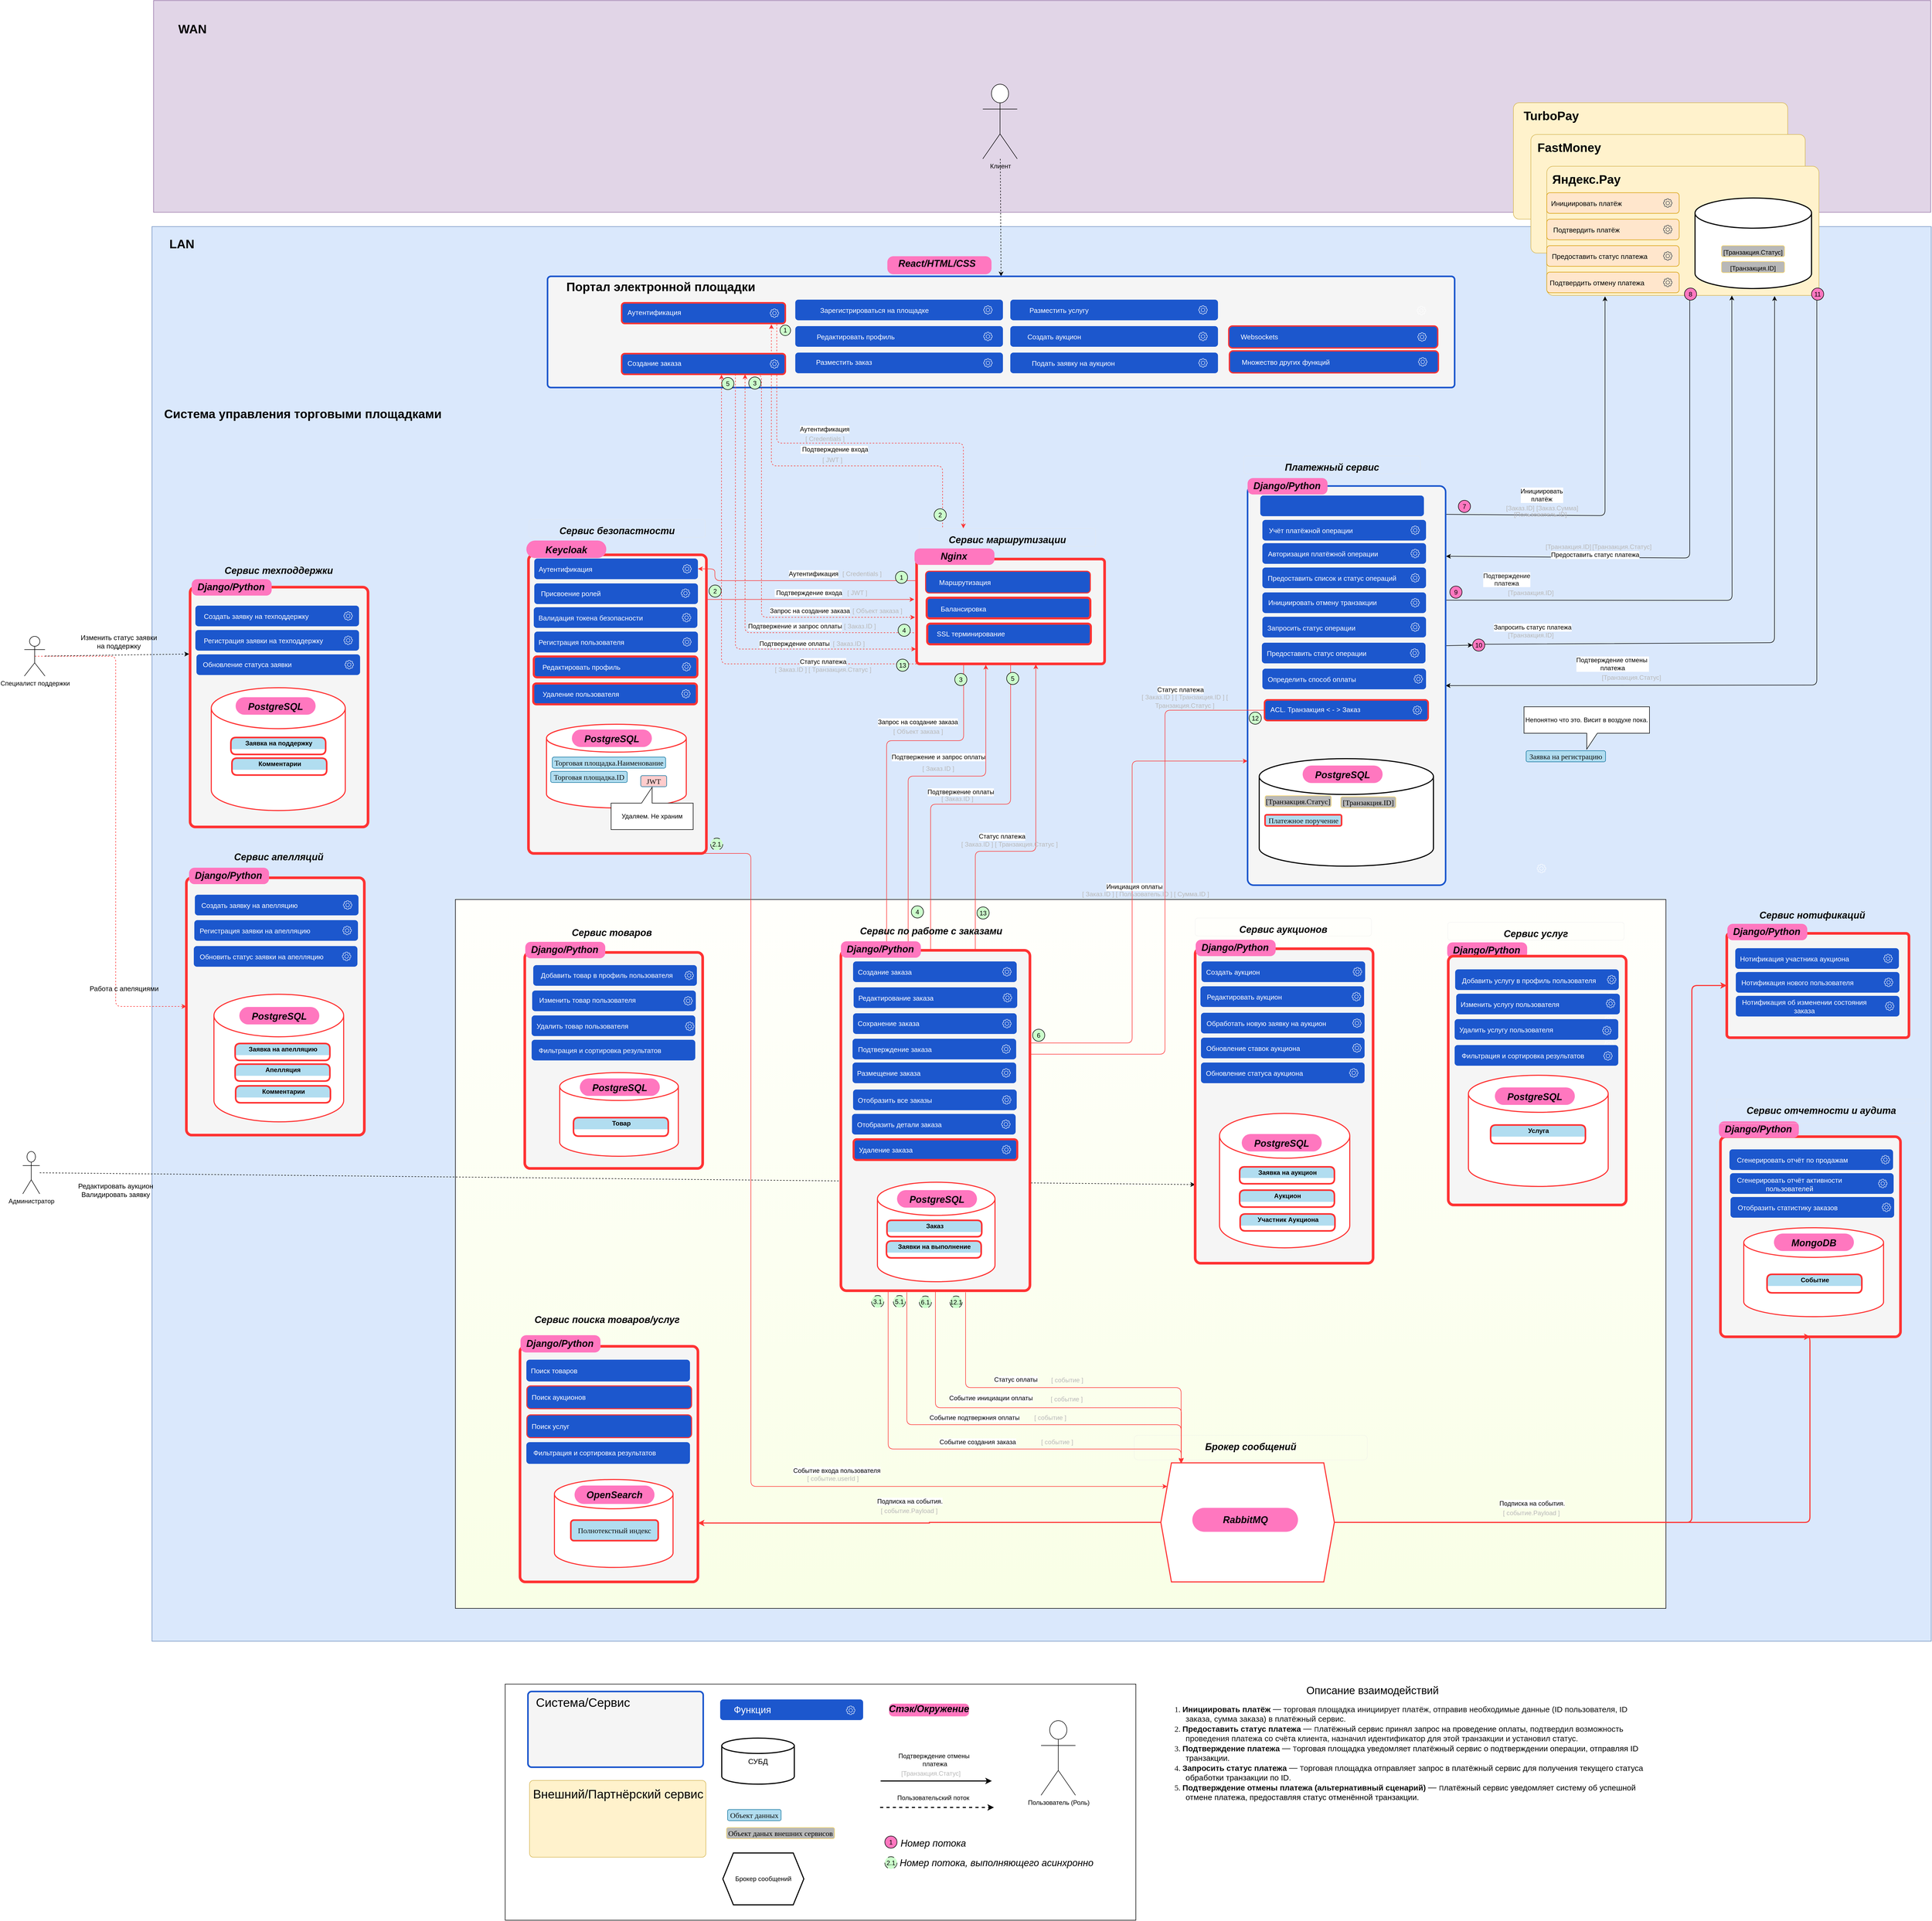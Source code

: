 <mxfile version="24.6.4" type="device">
  <diagram name="DF" id="BleSmaJVXqo2yb7Co1eL">
    <mxGraphModel dx="2680" dy="2282" grid="0" gridSize="10" guides="0" tooltips="0" connect="1" arrows="1" fold="1" page="0" pageScale="1" pageWidth="827" pageHeight="1169" math="0" shadow="0">
      <root>
        <mxCell id="0" />
        <mxCell id="1" parent="0" />
        <mxCell id="cKbgiC5qh_IXnBO1eU4K-99" value="" style="rounded=0;whiteSpace=wrap;html=1;fillColor=#dae8fc;strokeColor=#6c8ebf;" parent="1" vertex="1">
          <mxGeometry x="216" y="-346" width="3360" height="2672" as="geometry" />
        </mxCell>
        <mxCell id="7cO7LMHemswGIJYCvB13-1277" value="" style="rounded=0;whiteSpace=wrap;html=1;fontFamily=Helvetica;fontSize=11;fontColor=default;labelBackgroundColor=default;perimeterSpacing=3;gradientColor=#F9FFE6;fillColor=#FFFFFC;imageAspect=1;" parent="1" vertex="1">
          <mxGeometry x="789" y="925" width="2286" height="1339" as="geometry" />
        </mxCell>
        <mxCell id="cKbgiC5qh_IXnBO1eU4K-98" value="" style="rounded=0;whiteSpace=wrap;html=1;fillColor=#e1d5e7;strokeColor=#9673a6;movable=1;resizable=1;rotatable=1;deletable=1;editable=1;locked=0;connectable=1;" parent="1" vertex="1">
          <mxGeometry x="219" y="-773" width="3356" height="400" as="geometry" />
        </mxCell>
        <mxCell id="ISwjRsLXD4yoOcMXPSiY-8" value="" style="group" parent="1" vertex="1" connectable="0">
          <mxGeometry x="2770" y="-580" width="535" height="220" as="geometry" />
        </mxCell>
        <mxCell id="Tz6aEU4ManMyac2rpAqn-102" value="" style="rounded=1;whiteSpace=wrap;html=1;arcSize=5;fillColor=#fff2cc;strokeColor=#d6b656;" parent="ISwjRsLXD4yoOcMXPSiY-8" vertex="1">
          <mxGeometry x="17" width="518" height="220" as="geometry" />
        </mxCell>
        <mxCell id="Tz6aEU4ManMyac2rpAqn-103" value="TurboPay" style="text;html=1;align=center;verticalAlign=middle;whiteSpace=wrap;rounded=1;shadow=0;fontSize=23;fontStyle=1" parent="ISwjRsLXD4yoOcMXPSiY-8" vertex="1">
          <mxGeometry width="177" height="49" as="geometry" />
        </mxCell>
        <mxCell id="ISwjRsLXD4yoOcMXPSiY-9" value="" style="group" parent="1" vertex="1" connectable="0">
          <mxGeometry x="2820" y="-520" width="518" height="224" as="geometry" />
        </mxCell>
        <mxCell id="Tz6aEU4ManMyac2rpAqn-100" value="" style="rounded=1;whiteSpace=wrap;html=1;arcSize=5;fillColor=#fff2cc;strokeColor=#d6b656;" parent="ISwjRsLXD4yoOcMXPSiY-9" vertex="1">
          <mxGeometry width="518" height="224" as="geometry" />
        </mxCell>
        <mxCell id="Tz6aEU4ManMyac2rpAqn-101" value="FastMoney" style="text;html=1;align=center;verticalAlign=middle;whiteSpace=wrap;rounded=1;shadow=0;fontSize=23;fontStyle=1" parent="ISwjRsLXD4yoOcMXPSiY-9" vertex="1">
          <mxGeometry x="2" width="141" height="49" as="geometry" />
        </mxCell>
        <mxCell id="ISwjRsLXD4yoOcMXPSiY-10" value="" style="group" parent="1" vertex="1" connectable="0">
          <mxGeometry x="2850" y="-460" width="514" height="244" as="geometry" />
        </mxCell>
        <mxCell id="Tz6aEU4ManMyac2rpAqn-104" value="" style="rounded=1;whiteSpace=wrap;html=1;arcSize=5;fillColor=#fff2cc;strokeColor=#d6b656;" parent="ISwjRsLXD4yoOcMXPSiY-10" vertex="1">
          <mxGeometry width="514" height="244" as="geometry" />
        </mxCell>
        <mxCell id="Tz6aEU4ManMyac2rpAqn-105" value="Яндекс.Pay" style="text;html=1;align=center;verticalAlign=middle;whiteSpace=wrap;rounded=1;shadow=0;fontSize=23;fontStyle=1" parent="ISwjRsLXD4yoOcMXPSiY-10" vertex="1">
          <mxGeometry width="150" height="49" as="geometry" />
        </mxCell>
        <mxCell id="cKbgiC5qh_IXnBO1eU4K-95" value="Администратор" style="shape=umlActor;verticalLabelPosition=bottom;verticalAlign=top;html=1;outlineConnect=0;rounded=1;" parent="1" vertex="1">
          <mxGeometry x="-28" y="1401" width="32" height="80" as="geometry" />
        </mxCell>
        <mxCell id="cKbgiC5qh_IXnBO1eU4K-96" value="" style="endArrow=classic;html=1;rounded=1;dashed=1;entryX=0;entryY=0.75;entryDx=0;entryDy=0;" parent="1" source="cKbgiC5qh_IXnBO1eU4K-95" target="7cO7LMHemswGIJYCvB13-265" edge="1">
          <mxGeometry width="50" height="50" relative="1" as="geometry">
            <mxPoint x="2095" y="383" as="sourcePoint" />
            <mxPoint x="-182" y="1035" as="targetPoint" />
            <Array as="points" />
          </mxGeometry>
        </mxCell>
        <mxCell id="cKbgiC5qh_IXnBO1eU4K-100" value="WAN" style="text;html=1;align=center;verticalAlign=middle;whiteSpace=wrap;rounded=1;shadow=0;fontSize=23;fontStyle=1" parent="1" vertex="1">
          <mxGeometry x="250" y="-744" width="85" height="49" as="geometry" />
        </mxCell>
        <mxCell id="cKbgiC5qh_IXnBO1eU4K-101" value="LAN" style="text;html=1;align=center;verticalAlign=middle;whiteSpace=wrap;rounded=1;shadow=0;fontSize=23;fontStyle=1" parent="1" vertex="1">
          <mxGeometry x="230" y="-338" width="85" height="49" as="geometry" />
        </mxCell>
        <mxCell id="cKbgiC5qh_IXnBO1eU4K-103" value="" style="endArrow=classic;html=1;rounded=1;curved=0;entryX=1.002;entryY=0.176;entryDx=0;entryDy=0;entryPerimeter=0;" parent="1" target="aNh6FEuhw9lsT8rE3H5J-120" edge="1">
          <mxGeometry width="50" height="50" relative="1" as="geometry">
            <mxPoint x="3120" y="-210" as="sourcePoint" />
            <mxPoint x="3090" y="-15" as="targetPoint" />
            <Array as="points">
              <mxPoint x="3120" y="280" />
            </Array>
          </mxGeometry>
        </mxCell>
        <mxCell id="cKbgiC5qh_IXnBO1eU4K-104" value="&lt;p style=&quot;margin: 0px 0px 0px 21px; text-indent: -21px; font-variant-numeric: normal; font-variant-east-asian: normal; font-variant-alternates: normal; font-kerning: auto; font-optical-sizing: auto; font-feature-settings: normal; font-variation-settings: normal; font-variant-position: normal; font-stretch: normal; line-height: normal; color: rgb(14, 14, 14); text-align: start; text-wrap: wrap;&quot; class=&quot;p1&quot;&gt;&lt;font style=&quot;font-size: 12px;&quot; face=&quot;Helvetica&quot;&gt;Подтверждение платежа&lt;/font&gt;&lt;/p&gt;" style="edgeLabel;html=1;align=center;verticalAlign=middle;resizable=0;points=[];rounded=1;" parent="cKbgiC5qh_IXnBO1eU4K-103" vertex="1" connectable="0">
          <mxGeometry x="0.194" y="1" relative="1" as="geometry">
            <mxPoint x="-269" y="39" as="offset" />
          </mxGeometry>
        </mxCell>
        <mxCell id="cKbgiC5qh_IXnBO1eU4K-105" value="" style="endArrow=classic;html=1;rounded=1;exitX=0.998;exitY=0.286;exitDx=0;exitDy=0;exitPerimeter=0;curved=0;entryX=0.68;entryY=1.001;entryDx=0;entryDy=0;entryPerimeter=0;" parent="1" source="aNh6FEuhw9lsT8rE3H5J-120" target="Tz6aEU4ManMyac2rpAqn-104" edge="1">
          <mxGeometry width="50" height="50" relative="1" as="geometry">
            <mxPoint x="2900" y="486" as="sourcePoint" />
            <mxPoint x="3200" y="-20" as="targetPoint" />
            <Array as="points">
              <mxPoint x="3200" y="360" />
            </Array>
          </mxGeometry>
        </mxCell>
        <mxCell id="cKbgiC5qh_IXnBO1eU4K-106" value="&lt;font style=&quot;font-size: 12px;&quot;&gt;Предоставить статус платежа&lt;/font&gt;" style="edgeLabel;html=1;align=center;verticalAlign=middle;resizable=0;points=[];rounded=1;" parent="cKbgiC5qh_IXnBO1eU4K-105" vertex="1" connectable="0">
          <mxGeometry x="0.194" y="1" relative="1" as="geometry">
            <mxPoint x="-258" y="39" as="offset" />
          </mxGeometry>
        </mxCell>
        <mxCell id="cKbgiC5qh_IXnBO1eU4K-107" value="" style="endArrow=classic;html=1;rounded=1;curved=0;entryX=1;entryY=0.5;entryDx=0;entryDy=0;" parent="1" target="aNh6FEuhw9lsT8rE3H5J-120" edge="1">
          <mxGeometry width="50" height="50" relative="1" as="geometry">
            <mxPoint x="3360" y="-210" as="sourcePoint" />
            <mxPoint x="2740" y="520" as="targetPoint" />
            <Array as="points">
              <mxPoint x="3360" y="520" />
            </Array>
          </mxGeometry>
        </mxCell>
        <mxCell id="cKbgiC5qh_IXnBO1eU4K-108" value="&lt;font style=&quot;font-size: 12px;&quot;&gt;Подтверждение отмены&amp;nbsp;&lt;/font&gt;&lt;div&gt;&lt;font style=&quot;font-size: 12px;&quot;&gt;платежа&lt;/font&gt;&lt;/div&gt;" style="edgeLabel;html=1;align=center;verticalAlign=middle;resizable=0;points=[];rounded=1;" parent="cKbgiC5qh_IXnBO1eU4K-107" vertex="1" connectable="0">
          <mxGeometry x="0.194" y="1" relative="1" as="geometry">
            <mxPoint x="-262" y="-41" as="offset" />
          </mxGeometry>
        </mxCell>
        <mxCell id="cKbgiC5qh_IXnBO1eU4K-109" value="" style="endArrow=classic;html=1;rounded=1;exitX=0.999;exitY=0.071;exitDx=0;exitDy=0;exitPerimeter=0;curved=0;entryX=0.214;entryY=1.007;entryDx=0;entryDy=0;entryPerimeter=0;" parent="1" source="aNh6FEuhw9lsT8rE3H5J-120" target="Tz6aEU4ManMyac2rpAqn-104" edge="1">
          <mxGeometry width="50" height="50" relative="1" as="geometry">
            <mxPoint x="2610" y="206" as="sourcePoint" />
            <mxPoint x="2955" y="-179" as="targetPoint" />
            <Array as="points">
              <mxPoint x="2960" y="200" />
            </Array>
          </mxGeometry>
        </mxCell>
        <mxCell id="cKbgiC5qh_IXnBO1eU4K-110" value="&lt;span style=&quot;text-wrap: wrap;&quot;&gt;&lt;font style=&quot;font-size: 12px;&quot;&gt;Инициировать платёж&lt;/font&gt;&lt;/span&gt;" style="edgeLabel;html=1;align=center;verticalAlign=middle;resizable=0;points=[];rounded=1;" parent="cKbgiC5qh_IXnBO1eU4K-109" vertex="1" connectable="0">
          <mxGeometry x="0.194" y="1" relative="1" as="geometry">
            <mxPoint x="-119" y="87" as="offset" />
          </mxGeometry>
        </mxCell>
        <mxCell id="cKbgiC5qh_IXnBO1eU4K-114" value="&lt;font style=&quot;font-size: 12px;&quot;&gt;[Транзакция.ID]&lt;/font&gt;" style="text;html=1;align=center;verticalAlign=middle;whiteSpace=wrap;rounded=1;fontSize=13;labelBackgroundColor=none;fontColor=#B8B8B8;" parent="1" vertex="1">
          <mxGeometry x="2841" y="243" width="100" height="30" as="geometry" />
        </mxCell>
        <mxCell id="cKbgiC5qh_IXnBO1eU4K-120" value="&lt;font style=&quot;font-size: 12px;&quot;&gt;[Транзакция.Статус]&lt;/font&gt;" style="text;html=1;align=center;verticalAlign=middle;whiteSpace=wrap;rounded=1;fontSize=13;labelBackgroundColor=none;fontColor=#B8B8B8;" parent="1" vertex="1">
          <mxGeometry x="2912" y="243" width="160" height="30" as="geometry" />
        </mxCell>
        <mxCell id="cKbgiC5qh_IXnBO1eU4K-121" value="&lt;font style=&quot;font-size: 12px;&quot;&gt;[Пользователь.ID]&lt;/font&gt;" style="text;html=1;align=center;verticalAlign=middle;whiteSpace=wrap;rounded=1;fontSize=13;labelBackgroundColor=none;fontColor=#B8B8B8;fontFamily=Helvetica;" parent="1" vertex="1">
          <mxGeometry x="2758" y="182" width="160" height="30" as="geometry" />
        </mxCell>
        <mxCell id="cKbgiC5qh_IXnBO1eU4K-122" value="&lt;font style=&quot;font-size: 12px;&quot;&gt;[Заказ.ID]&lt;/font&gt;" style="text;html=1;align=center;verticalAlign=middle;whiteSpace=wrap;rounded=1;fontSize=13;labelBackgroundColor=none;fontColor=#B8B8B8;fontFamily=Helvetica;" parent="1" vertex="1">
          <mxGeometry x="2720" y="170" width="160" height="30" as="geometry" />
        </mxCell>
        <mxCell id="cKbgiC5qh_IXnBO1eU4K-123" value="&lt;font style=&quot;font-size: 12px;&quot;&gt;[Заказ.Сумма]&lt;/font&gt;" style="text;html=1;align=center;verticalAlign=middle;whiteSpace=wrap;rounded=1;fontSize=13;labelBackgroundColor=none;fontColor=#B8B8B8;fontFamily=Helvetica;" parent="1" vertex="1">
          <mxGeometry x="2790" y="170" width="160" height="30" as="geometry" />
        </mxCell>
        <mxCell id="cKbgiC5qh_IXnBO1eU4K-124" value="&lt;font style=&quot;font-size: 12px;&quot;&gt;[Транзакция.ID]&lt;/font&gt;" style="text;html=1;align=center;verticalAlign=middle;whiteSpace=wrap;rounded=1;fontSize=13;labelBackgroundColor=none;fontColor=#B8B8B8;" parent="1" vertex="1">
          <mxGeometry x="2770" y="330" width="100" height="30" as="geometry" />
        </mxCell>
        <mxCell id="cKbgiC5qh_IXnBO1eU4K-125" value="" style="endArrow=classic;html=1;rounded=1;exitX=1;exitY=0.429;exitDx=0;exitDy=0;exitPerimeter=0;curved=0;entryX=0.837;entryY=1.005;entryDx=0;entryDy=0;entryPerimeter=0;" parent="1" source="cKbgiC5qh_IXnBO1eU4K-140" target="Tz6aEU4ManMyac2rpAqn-104" edge="1">
          <mxGeometry width="50" height="50" relative="1" as="geometry">
            <mxPoint x="2740" y="444" as="sourcePoint" />
            <mxPoint x="3204" y="60" as="targetPoint" />
            <Array as="points">
              <mxPoint x="3280" y="440" />
            </Array>
          </mxGeometry>
        </mxCell>
        <mxCell id="cKbgiC5qh_IXnBO1eU4K-169" value="&lt;font style=&quot;font-size: 12px;&quot;&gt;Запросить статус платежа&lt;/font&gt;" style="edgeLabel;html=1;align=center;verticalAlign=middle;resizable=0;points=[];rounded=1;" parent="cKbgiC5qh_IXnBO1eU4K-125" vertex="1" connectable="0">
          <mxGeometry x="-0.441" y="-1" relative="1" as="geometry">
            <mxPoint x="-246" y="-31" as="offset" />
          </mxGeometry>
        </mxCell>
        <mxCell id="cKbgiC5qh_IXnBO1eU4K-127" value="&lt;font style=&quot;font-size: 12px;&quot;&gt;[Транзакция.ID]&lt;/font&gt;" style="text;html=1;align=center;verticalAlign=middle;whiteSpace=wrap;rounded=1;fontSize=13;labelBackgroundColor=none;fontColor=#B8B8B8;" parent="1" vertex="1">
          <mxGeometry x="2770" y="410" width="100" height="30" as="geometry" />
        </mxCell>
        <mxCell id="cKbgiC5qh_IXnBO1eU4K-128" value="&lt;font style=&quot;font-size: 12px;&quot;&gt;[Транзакция.Статус]&lt;/font&gt;" style="text;html=1;align=center;verticalAlign=middle;whiteSpace=wrap;rounded=1;fontSize=13;labelBackgroundColor=none;fontColor=#B8B8B8;" parent="1" vertex="1">
          <mxGeometry x="2930" y="490" width="160" height="30" as="geometry" />
        </mxCell>
        <mxCell id="aNh6FEuhw9lsT8rE3H5J-66" value="7" style="ellipse;whiteSpace=wrap;html=1;aspect=fixed;rounded=1;fillColor=#FF77BF;" parent="1" vertex="1">
          <mxGeometry x="2683" y="171" width="23" height="23" as="geometry" />
        </mxCell>
        <mxCell id="cKbgiC5qh_IXnBO1eU4K-138" value="8" style="ellipse;whiteSpace=wrap;html=1;aspect=fixed;rounded=1;fillColor=#FF77BF;" parent="1" vertex="1">
          <mxGeometry x="3110" y="-230" width="23" height="23" as="geometry" />
        </mxCell>
        <mxCell id="cKbgiC5qh_IXnBO1eU4K-139" value="9" style="ellipse;whiteSpace=wrap;html=1;aspect=fixed;rounded=1;fillColor=#ff77bf;" parent="1" vertex="1">
          <mxGeometry x="2667" y="333" width="23" height="23" as="geometry" />
        </mxCell>
        <mxCell id="cKbgiC5qh_IXnBO1eU4K-141" value="" style="endArrow=classic;html=1;rounded=1;exitX=1;exitY=0.4;exitDx=0;exitDy=0;exitPerimeter=0;curved=0;entryX=0;entryY=0.5;entryDx=0;entryDy=0;" parent="1" source="aNh6FEuhw9lsT8rE3H5J-120" target="cKbgiC5qh_IXnBO1eU4K-140" edge="1">
          <mxGeometry width="50" height="50" relative="1" as="geometry">
            <mxPoint x="2735" y="440" as="sourcePoint" />
            <mxPoint x="3280" y="-25" as="targetPoint" />
            <Array as="points" />
          </mxGeometry>
        </mxCell>
        <mxCell id="cKbgiC5qh_IXnBO1eU4K-140" value="10" style="ellipse;whiteSpace=wrap;html=1;aspect=fixed;rounded=1;fillColor=#FF77BF;" parent="1" vertex="1">
          <mxGeometry x="2710" y="433" width="23" height="23" as="geometry" />
        </mxCell>
        <mxCell id="cKbgiC5qh_IXnBO1eU4K-143" value="11" style="ellipse;whiteSpace=wrap;html=1;aspect=fixed;rounded=1;fillColor=#FF77BF;" parent="1" vertex="1">
          <mxGeometry x="3350" y="-230" width="23" height="23" as="geometry" />
        </mxCell>
        <mxCell id="cKbgiC5qh_IXnBO1eU4K-146" value="" style="strokeWidth=2;html=1;shape=mxgraph.flowchart.database;whiteSpace=wrap;rounded=1;movable=1;resizable=1;rotatable=1;deletable=1;editable=1;locked=0;connectable=1;" parent="1" vertex="1">
          <mxGeometry x="3130" y="-400" width="220" height="171" as="geometry" />
        </mxCell>
        <mxCell id="cKbgiC5qh_IXnBO1eU4K-152" value="&lt;p style=&quot;margin: 0px 0px 0px 13px; text-indent: -13px; font-variant-numeric: normal; font-variant-east-asian: normal; font-variant-alternates: normal; font-kerning: auto; font-optical-sizing: auto; font-feature-settings: normal; font-variation-settings: normal; font-variant-position: normal; font-stretch: normal; font-size: 14px; line-height: normal; text-align: start;&quot; class=&quot;p1&quot;&gt;&lt;span style=&quot;font-size: 12px; text-align: center; text-indent: 0px;&quot;&gt;[Транзакция.Статус]&lt;/span&gt;&lt;br&gt;&lt;/p&gt;" style="rounded=1;whiteSpace=wrap;html=1;fillColor=#B8B8B8;strokeColor=#FFD966;" parent="1" vertex="1">
          <mxGeometry x="3180" y="-310" width="119" height="21" as="geometry" />
        </mxCell>
        <mxCell id="cKbgiC5qh_IXnBO1eU4K-153" value="&lt;p style=&quot;margin: 0px 0px 0px 13px; text-indent: -13px; font-variant-numeric: normal; font-variant-east-asian: normal; font-variant-alternates: normal; font-kerning: auto; font-optical-sizing: auto; font-feature-settings: normal; font-variation-settings: normal; font-variant-position: normal; font-stretch: normal; font-size: 14px; line-height: normal; text-align: start;&quot; class=&quot;p1&quot;&gt;&lt;span style=&quot;font-size: 12px; text-align: center; text-indent: 0px;&quot;&gt;[Транзакция.ID]&lt;/span&gt;&lt;br&gt;&lt;/p&gt;" style="rounded=1;whiteSpace=wrap;html=1;fillColor=#B8B8B8;strokeColor=#FFD966;" parent="1" vertex="1">
          <mxGeometry x="3180" y="-280" width="119" height="21" as="geometry" />
        </mxCell>
        <mxCell id="cKbgiC5qh_IXnBO1eU4K-154" value="Редактировать аукцион&lt;div&gt;Валидировать заявку&lt;/div&gt;" style="text;html=1;align=center;verticalAlign=middle;whiteSpace=wrap;rounded=1;fontSize=13;" parent="1" vertex="1">
          <mxGeometry x="26" y="1459" width="243" height="30" as="geometry" />
        </mxCell>
        <mxCell id="Tz6aEU4ManMyac2rpAqn-4" value="Клиент" style="shape=umlActor;verticalLabelPosition=bottom;verticalAlign=top;html=1;outlineConnect=0;rounded=1;" parent="1" vertex="1">
          <mxGeometry x="1785" y="-615" width="65" height="141" as="geometry" />
        </mxCell>
        <mxCell id="Tz6aEU4ManMyac2rpAqn-10" value="" style="endArrow=classic;html=1;rounded=1;dashed=1;entryX=0.5;entryY=0;entryDx=0;entryDy=0;fontSize=12;" parent="1" source="Tz6aEU4ManMyac2rpAqn-4" target="cKbgiC5qh_IXnBO1eU4K-163" edge="1">
          <mxGeometry width="50" height="50" relative="1" as="geometry">
            <mxPoint x="1985" y="-420" as="sourcePoint" />
            <mxPoint x="1986.26" y="-156.481" as="targetPoint" />
            <Array as="points" />
          </mxGeometry>
        </mxCell>
        <mxCell id="ISwjRsLXD4yoOcMXPSiY-1" value="" style="group" parent="1" vertex="1" connectable="0">
          <mxGeometry x="2840" y="-410" width="260" height="39" as="geometry" />
        </mxCell>
        <mxCell id="cKbgiC5qh_IXnBO1eU4K-172" value="" style="rounded=1;whiteSpace=wrap;html=1;fillColor=#ffe6cc;strokeColor=#d79b00;" parent="ISwjRsLXD4yoOcMXPSiY-1" vertex="1">
          <mxGeometry x="10" width="250" height="39" as="geometry" />
        </mxCell>
        <mxCell id="cKbgiC5qh_IXnBO1eU4K-173" value="" style="sketch=0;outlineConnect=0;fontColor=#232F3E;gradientColor=none;fillColor=#232F3D;strokeColor=none;dashed=0;verticalLabelPosition=bottom;verticalAlign=top;align=center;html=1;fontSize=12;fontStyle=0;aspect=fixed;pointerEvents=1;shape=mxgraph.aws4.gear;rounded=1;" parent="ISwjRsLXD4yoOcMXPSiY-1" vertex="1">
          <mxGeometry x="230" y="11" width="17" height="17" as="geometry" />
        </mxCell>
        <mxCell id="cKbgiC5qh_IXnBO1eU4K-174" value="Инициировать платёж" style="text;html=1;align=center;verticalAlign=middle;whiteSpace=wrap;rounded=1;fontSize=13;" parent="ISwjRsLXD4yoOcMXPSiY-1" vertex="1">
          <mxGeometry y="4.5" width="170" height="30" as="geometry" />
        </mxCell>
        <mxCell id="ISwjRsLXD4yoOcMXPSiY-2" value="" style="group" parent="1" vertex="1" connectable="0">
          <mxGeometry x="2840" y="-360" width="260" height="39" as="geometry" />
        </mxCell>
        <mxCell id="cKbgiC5qh_IXnBO1eU4K-129" value="" style="rounded=1;whiteSpace=wrap;html=1;fillColor=#ffe6cc;strokeColor=#d79b00;" parent="ISwjRsLXD4yoOcMXPSiY-2" vertex="1">
          <mxGeometry x="10" width="250" height="39" as="geometry" />
        </mxCell>
        <mxCell id="cKbgiC5qh_IXnBO1eU4K-130" value="" style="sketch=0;outlineConnect=0;fontColor=#232F3E;gradientColor=none;fillColor=#232F3D;strokeColor=none;dashed=0;verticalLabelPosition=bottom;verticalAlign=top;align=center;html=1;fontSize=12;fontStyle=0;aspect=fixed;pointerEvents=1;shape=mxgraph.aws4.gear;rounded=1;" parent="ISwjRsLXD4yoOcMXPSiY-2" vertex="1">
          <mxGeometry x="230" y="11" width="17" height="17" as="geometry" />
        </mxCell>
        <mxCell id="cKbgiC5qh_IXnBO1eU4K-131" value="Подтвердить платёж" style="text;html=1;align=center;verticalAlign=middle;whiteSpace=wrap;rounded=1;fontSize=13;" parent="ISwjRsLXD4yoOcMXPSiY-2" vertex="1">
          <mxGeometry y="4.5" width="170" height="30" as="geometry" />
        </mxCell>
        <mxCell id="ISwjRsLXD4yoOcMXPSiY-3" value="" style="group" parent="1" vertex="1" connectable="0">
          <mxGeometry x="2850" y="-310" width="250" height="39" as="geometry" />
        </mxCell>
        <mxCell id="cKbgiC5qh_IXnBO1eU4K-132" value="" style="rounded=1;whiteSpace=wrap;html=1;fillColor=#ffe6cc;strokeColor=#d79b00;" parent="ISwjRsLXD4yoOcMXPSiY-3" vertex="1">
          <mxGeometry width="250" height="39" as="geometry" />
        </mxCell>
        <mxCell id="cKbgiC5qh_IXnBO1eU4K-133" value="" style="sketch=0;outlineConnect=0;fontColor=#232F3E;gradientColor=none;fillColor=#232F3D;strokeColor=none;dashed=0;verticalLabelPosition=bottom;verticalAlign=top;align=center;html=1;fontSize=12;fontStyle=0;aspect=fixed;pointerEvents=1;shape=mxgraph.aws4.gear;rounded=1;" parent="ISwjRsLXD4yoOcMXPSiY-3" vertex="1">
          <mxGeometry x="220" y="11" width="17" height="17" as="geometry" />
        </mxCell>
        <mxCell id="cKbgiC5qh_IXnBO1eU4K-134" value="Предоставить статус платежа" style="text;html=1;align=center;verticalAlign=middle;whiteSpace=wrap;rounded=1;fontSize=13;" parent="ISwjRsLXD4yoOcMXPSiY-3" vertex="1">
          <mxGeometry y="4.5" width="200" height="30" as="geometry" />
        </mxCell>
        <mxCell id="ISwjRsLXD4yoOcMXPSiY-4" value="" style="group" parent="1" vertex="1" connectable="0">
          <mxGeometry x="2840" y="-260" width="260" height="39" as="geometry" />
        </mxCell>
        <mxCell id="cKbgiC5qh_IXnBO1eU4K-135" value="" style="rounded=1;whiteSpace=wrap;html=1;fillColor=#ffe6cc;strokeColor=#d79b00;" parent="ISwjRsLXD4yoOcMXPSiY-4" vertex="1">
          <mxGeometry x="10" width="250" height="39" as="geometry" />
        </mxCell>
        <mxCell id="cKbgiC5qh_IXnBO1eU4K-136" value="" style="sketch=0;outlineConnect=0;fontColor=#232F3E;gradientColor=none;fillColor=#232F3D;strokeColor=none;dashed=0;verticalLabelPosition=bottom;verticalAlign=top;align=center;html=1;fontSize=12;fontStyle=0;aspect=fixed;pointerEvents=1;shape=mxgraph.aws4.gear;rounded=1;" parent="ISwjRsLXD4yoOcMXPSiY-4" vertex="1">
          <mxGeometry x="230" y="11" width="17" height="17" as="geometry" />
        </mxCell>
        <mxCell id="cKbgiC5qh_IXnBO1eU4K-137" value="Подтвердить отмену платежа" style="text;html=1;align=center;verticalAlign=middle;whiteSpace=wrap;rounded=1;fontSize=13;" parent="ISwjRsLXD4yoOcMXPSiY-4" vertex="1">
          <mxGeometry y="4.5" width="210" height="30" as="geometry" />
        </mxCell>
        <mxCell id="7cO7LMHemswGIJYCvB13-27" value="" style="group" parent="1" vertex="1" connectable="0">
          <mxGeometry x="2145" y="2403" width="904" height="223" as="geometry" />
        </mxCell>
        <mxCell id="d3r_7VUgfL_-Ddzbqp2A-3" value="&lt;h1 style=&quot;margin-top: 0px; font-size: 15px;&quot;&gt;&lt;p class=&quot;p1&quot; style=&quot;margin: 0px 0px 0px 21px; text-indent: -21px; font-variant-numeric: normal; font-variant-east-asian: normal; font-variant-alternates: normal; font-kerning: auto; font-optical-sizing: auto; font-feature-settings: normal; font-variation-settings: normal; font-variant-position: normal; font-stretch: normal; font-size: 15px; line-height: normal; color: rgb(14, 14, 14);&quot;&gt;&lt;span class=&quot;s1&quot; style=&quot;font-weight: 400; font-variant-numeric: normal; font-variant-east-asian: normal; font-variant-alternates: normal; font-kerning: auto; font-optical-sizing: auto; font-feature-settings: normal; font-variation-settings: normal; font-variant-position: normal; font-stretch: normal; line-height: normal; font-family: &amp;quot;Times New Roman&amp;quot;; font-size: 15px;&quot;&gt;1.&amp;nbsp;&lt;/span&gt;&lt;b style=&quot;font-size: 15px;&quot;&gt;Инициировать платёж&lt;/b&gt;&lt;b style=&quot;font-weight: 400; font-size: 15px;&quot;&gt;&amp;nbsp;&lt;/b&gt;&lt;span style=&quot;background-color: initial; color: rgb(51, 51, 51); font-family: &amp;quot;YS Text&amp;quot;, -apple-system, BlinkMacSystemFont, Arial, Helvetica, sans-serif; font-size: 16px; font-weight: 400;&quot;&gt;—&lt;/span&gt;&lt;span style=&quot;background-color: initial; color: rgb(0, 0, 0); font-weight: normal;&quot;&gt;&amp;nbsp;т&lt;/span&gt;&lt;span style=&quot;background-color: initial; font-weight: 400;&quot;&gt;орговая площадка инициирует платёж, отправив необходимые данные (ID пользователя, ID заказа, сумма заказа) в платёжный сервис.&lt;/span&gt;&lt;/p&gt;&lt;p class=&quot;p1&quot; style=&quot;margin: 0px 0px 0px 21px; text-indent: -21px; font-variant-numeric: normal; font-variant-east-asian: normal; font-variant-alternates: normal; font-kerning: auto; font-optical-sizing: auto; font-feature-settings: normal; font-variation-settings: normal; font-variant-position: normal; font-weight: 400; font-stretch: normal; font-size: 15px; line-height: normal; color: rgb(14, 14, 14);&quot;&gt;&lt;span class=&quot;s1&quot; style=&quot;font-variant-numeric: normal; font-variant-east-asian: normal; font-variant-alternates: normal; font-kerning: auto; font-optical-sizing: auto; font-feature-settings: normal; font-variation-settings: normal; font-variant-position: normal; font-stretch: normal; line-height: normal; font-family: &amp;quot;Times New Roman&amp;quot;; font-size: 15px;&quot;&gt;2.&amp;nbsp;&lt;/span&gt;&lt;b style=&quot;font-size: 15px;&quot;&gt;Предоставить статус платежа&amp;nbsp;&lt;/b&gt;&lt;span style=&quot;background-color: initial; color: rgb(51, 51, 51); font-family: &amp;quot;YS Text&amp;quot;, -apple-system, BlinkMacSystemFont, Arial, Helvetica, sans-serif; font-size: 16px;&quot;&gt;— п&lt;/span&gt;&lt;span style=&quot;background-color: initial; color: rgb(0, 0, 0);&quot;&gt;латё&lt;/span&gt;&lt;span style=&quot;background-color: initial; color: rgb(0, 0, 0);&quot;&gt;жный сервис принял запрос на проведение оплаты,&lt;/span&gt;&lt;span style=&quot;background-color: initial;&quot; class=&quot;Apple-converted-space&quot;&gt;&amp;nbsp;&lt;/span&gt;&lt;span style=&quot;background-color: initial;&quot;&gt;подтвердил возможность проведения платежа со счёта клиента, назначил идентификатор для этой транзакции и установил статус.&lt;/span&gt;&lt;/p&gt;&lt;p class=&quot;p1&quot; style=&quot;margin: 0px 0px 0px 21px; text-indent: -21px; font-variant-numeric: normal; font-variant-east-asian: normal; font-variant-alternates: normal; font-kerning: auto; font-optical-sizing: auto; font-feature-settings: normal; font-variation-settings: normal; font-variant-position: normal; font-weight: 400; font-stretch: normal; font-size: 15px; line-height: normal; color: rgb(14, 14, 14);&quot;&gt;&lt;span class=&quot;s1&quot; style=&quot;font-variant-numeric: normal; font-variant-east-asian: normal; font-variant-alternates: normal; font-kerning: auto; font-optical-sizing: auto; font-feature-settings: normal; font-variation-settings: normal; font-variant-position: normal; font-stretch: normal; line-height: normal; font-family: &amp;quot;Times New Roman&amp;quot;; font-size: 15px;&quot;&gt;3.&amp;nbsp;&lt;/span&gt;&lt;b style=&quot;font-size: 15px;&quot;&gt;Подтверждение платежа&amp;nbsp;&lt;/b&gt;&lt;span style=&quot;background-color: initial; color: rgb(51, 51, 51); font-family: &amp;quot;YS Text&amp;quot;, -apple-system, BlinkMacSystemFont, Arial, Helvetica, sans-serif; font-size: 16px;&quot;&gt;— т&lt;/span&gt;&lt;span style=&quot;background-color: initial; color: rgb(0, 0, 0);&quot;&gt;орговая площадка уведомляет платёжный сервис о подтверждении операции, отправляя ID транзакции.&lt;/span&gt;&lt;/p&gt;&lt;p class=&quot;p1&quot; style=&quot;margin: 0px 0px 0px 21px; text-indent: -21px; font-variant-numeric: normal; font-variant-east-asian: normal; font-variant-alternates: normal; font-kerning: auto; font-optical-sizing: auto; font-feature-settings: normal; font-variation-settings: normal; font-variant-position: normal; font-weight: 400; font-stretch: normal; font-size: 15px; line-height: normal; color: rgb(14, 14, 14);&quot;&gt;&lt;span class=&quot;s1&quot; style=&quot;font-variant-numeric: normal; font-variant-east-asian: normal; font-variant-alternates: normal; font-kerning: auto; font-optical-sizing: auto; font-feature-settings: normal; font-variation-settings: normal; font-variant-position: normal; font-stretch: normal; line-height: normal; font-family: &amp;quot;Times New Roman&amp;quot;; font-size: 15px;&quot;&gt;4.&amp;nbsp;&lt;/span&gt;&lt;b style=&quot;font-size: 15px;&quot;&gt;Запросить статус платежа&lt;/b&gt;&amp;nbsp;&lt;span style=&quot;background-color: initial; color: rgb(51, 51, 51); font-family: &amp;quot;YS Text&amp;quot;, -apple-system, BlinkMacSystemFont, Arial, Helvetica, sans-serif; font-size: 16px;&quot;&gt;— т&lt;/span&gt;&lt;span style=&quot;background-color: initial; color: rgb(0, 0, 0);&quot;&gt;орговая площадка отправляет запрос в платёжный сервис для получения текущего статуса обработки транзакции по ID.&lt;/span&gt;&lt;/p&gt;&lt;p class=&quot;p1&quot; style=&quot;margin: 0px 0px 0px 21px; text-indent: -21px; font-variant-numeric: normal; font-variant-east-asian: normal; font-variant-alternates: normal; font-kerning: auto; font-optical-sizing: auto; font-feature-settings: normal; font-variation-settings: normal; font-variant-position: normal; font-weight: 400; font-stretch: normal; font-size: 15px; line-height: normal; color: rgb(14, 14, 14);&quot;&gt;&lt;span class=&quot;s1&quot; style=&quot;font-variant-numeric: normal; font-variant-east-asian: normal; font-variant-alternates: normal; font-kerning: auto; font-optical-sizing: auto; font-feature-settings: normal; font-variation-settings: normal; font-variant-position: normal; font-stretch: normal; line-height: normal; font-family: &amp;quot;Times New Roman&amp;quot;; font-size: 15px;&quot;&gt;5.&amp;nbsp;&lt;/span&gt;&lt;b style=&quot;font-size: 15px;&quot;&gt;Подтверждение отмены платежа (альтернативный сценарий)&amp;nbsp;&lt;/b&gt;&lt;span style=&quot;background-color: initial; color: rgb(51, 51, 51); font-family: &amp;quot;YS Text&amp;quot;, -apple-system, BlinkMacSystemFont, Arial, Helvetica, sans-serif; font-size: 16px;&quot;&gt;— п&lt;/span&gt;&lt;span style=&quot;background-color: initial; color: rgb(0, 0, 0);&quot;&gt;латёжный сервис уведомляет систему об успешной отмене платежа, предоставляя статус отменённой транзакции.&lt;/span&gt;&lt;/p&gt;&lt;/h1&gt;" style="text;html=1;whiteSpace=wrap;overflow=hidden;rounded=0;fontSize=15;" parent="7cO7LMHemswGIJYCvB13-27" vertex="1">
          <mxGeometry y="34" width="904" height="189" as="geometry" />
        </mxCell>
        <mxCell id="ro2GFgqDV0QlA6Vm-lQV-1" value="&lt;font style=&quot;font-size: 20px;&quot;&gt;Описание взаимодействий&lt;/font&gt;" style="text;html=1;align=center;verticalAlign=middle;whiteSpace=wrap;rounded=0;" parent="7cO7LMHemswGIJYCvB13-27" vertex="1">
          <mxGeometry x="221" width="310" height="30" as="geometry" />
        </mxCell>
        <mxCell id="7cO7LMHemswGIJYCvB13-1275" style="edgeStyle=orthogonalEdgeStyle;shape=connector;curved=0;rounded=1;orthogonalLoop=1;jettySize=auto;html=1;exitX=0.5;exitY=0.5;exitDx=0;exitDy=0;exitPerimeter=0;entryX=0;entryY=0.5;entryDx=0;entryDy=0;strokeColor=#FF3333;align=center;verticalAlign=middle;fontFamily=Helvetica;fontSize=11;fontColor=default;labelBackgroundColor=default;endArrow=classic;dashed=1;" parent="1" source="cKbgiC5qh_IXnBO1eU4K-157" target="7cO7LMHemswGIJYCvB13-402" edge="1">
          <mxGeometry relative="1" as="geometry" />
        </mxCell>
        <mxCell id="cKbgiC5qh_IXnBO1eU4K-157" value="Специалист поддержки" style="shape=umlActor;verticalLabelPosition=bottom;verticalAlign=top;html=1;outlineConnect=0;rounded=1;" parent="1" vertex="1">
          <mxGeometry x="-25" y="428" width="39" height="75" as="geometry" />
        </mxCell>
        <mxCell id="cKbgiC5qh_IXnBO1eU4K-160" value="" style="endArrow=classic;html=1;rounded=1;dashed=1;entryX=-0.005;entryY=0.279;entryDx=0;entryDy=0;entryPerimeter=0;" parent="1" source="cKbgiC5qh_IXnBO1eU4K-157" target="7cO7LMHemswGIJYCvB13-591" edge="1">
          <mxGeometry width="50" height="50" relative="1" as="geometry">
            <mxPoint x="-577" y="132.042" as="sourcePoint" />
            <mxPoint x="-301" y="124.003" as="targetPoint" />
            <Array as="points" />
          </mxGeometry>
        </mxCell>
        <mxCell id="7cO7LMHemswGIJYCvB13-763" value="" style="group" parent="1" vertex="1" connectable="0">
          <mxGeometry x="288" y="335" width="336" height="453" as="geometry" />
        </mxCell>
        <mxCell id="7cO7LMHemswGIJYCvB13-591" value="" style="rounded=1;whiteSpace=wrap;html=1;arcSize=3;movable=1;resizable=1;rotatable=1;deletable=1;editable=1;locked=0;connectable=1;fillColor=#f5f5f5;strokeColor=#FF3333;strokeWidth=5;fontColor=#333333;shadow=0;glass=0;" parent="7cO7LMHemswGIJYCvB13-763" vertex="1">
          <mxGeometry width="336" height="453" as="geometry" />
        </mxCell>
        <mxCell id="7cO7LMHemswGIJYCvB13-23" value="" style="group" parent="7cO7LMHemswGIJYCvB13-763" vertex="1" connectable="0">
          <mxGeometry x="10" y="35" width="311" height="131" as="geometry" />
        </mxCell>
        <mxCell id="BZBJQn5B5M7l6MrAMs_o-40" value="" style="group" parent="7cO7LMHemswGIJYCvB13-23" vertex="1" connectable="0">
          <mxGeometry x="2" y="92" width="309" height="39" as="geometry" />
        </mxCell>
        <mxCell id="cKbgiC5qh_IXnBO1eU4K-40" value="" style="rounded=1;whiteSpace=wrap;html=1;fillColor=#1C57CD;strokeColor=none;" parent="BZBJQn5B5M7l6MrAMs_o-40" vertex="1">
          <mxGeometry width="309" height="39" as="geometry" />
        </mxCell>
        <mxCell id="cKbgiC5qh_IXnBO1eU4K-41" value="" style="sketch=0;outlineConnect=0;fontColor=#232F3E;gradientColor=none;fillColor=#FFFFFF;strokeColor=none;dashed=0;verticalLabelPosition=bottom;verticalAlign=top;align=center;html=1;fontSize=12;fontStyle=0;aspect=fixed;pointerEvents=1;shape=mxgraph.aws4.gear;rounded=1;" parent="BZBJQn5B5M7l6MrAMs_o-40" vertex="1">
          <mxGeometry x="280" y="11" width="17" height="17" as="geometry" />
        </mxCell>
        <mxCell id="cKbgiC5qh_IXnBO1eU4K-42" value="Обновление статуса заявки" style="text;html=1;align=center;verticalAlign=middle;whiteSpace=wrap;rounded=1;fontSize=13;fontColor=#FFFFFF;strokeColor=none;" parent="BZBJQn5B5M7l6MrAMs_o-40" vertex="1">
          <mxGeometry x="8" y="4" width="176" height="30" as="geometry" />
        </mxCell>
        <mxCell id="BZBJQn5B5M7l6MrAMs_o-41" value="" style="group" parent="7cO7LMHemswGIJYCvB13-23" vertex="1" connectable="0">
          <mxGeometry y="46" width="309" height="39" as="geometry" />
        </mxCell>
        <mxCell id="cKbgiC5qh_IXnBO1eU4K-34" value="" style="rounded=1;whiteSpace=wrap;html=1;fillColor=#1C57CD;strokeColor=none;" parent="BZBJQn5B5M7l6MrAMs_o-41" vertex="1">
          <mxGeometry width="309" height="39" as="geometry" />
        </mxCell>
        <mxCell id="cKbgiC5qh_IXnBO1eU4K-35" value="" style="sketch=0;outlineConnect=0;fontColor=#232F3E;gradientColor=none;fillColor=#FFFFFF;strokeColor=none;dashed=0;verticalLabelPosition=bottom;verticalAlign=top;align=center;html=1;fontSize=12;fontStyle=0;aspect=fixed;pointerEvents=1;shape=mxgraph.aws4.gear;rounded=1;" parent="BZBJQn5B5M7l6MrAMs_o-41" vertex="1">
          <mxGeometry x="280" y="11" width="17" height="17" as="geometry" />
        </mxCell>
        <mxCell id="cKbgiC5qh_IXnBO1eU4K-36" value="Регистрация заявки на техподдержку" style="text;html=1;align=center;verticalAlign=middle;whiteSpace=wrap;rounded=1;fontSize=13;fontColor=#FFFFFF;strokeColor=none;" parent="BZBJQn5B5M7l6MrAMs_o-41" vertex="1">
          <mxGeometry x="4" y="4.5" width="249" height="30" as="geometry" />
        </mxCell>
        <mxCell id="BZBJQn5B5M7l6MrAMs_o-42" value="" style="group" parent="7cO7LMHemswGIJYCvB13-23" vertex="1" connectable="0">
          <mxGeometry width="309" height="39" as="geometry" />
        </mxCell>
        <mxCell id="cKbgiC5qh_IXnBO1eU4K-31" value="" style="rounded=1;whiteSpace=wrap;html=1;fillColor=#1C57CD;strokeColor=none;" parent="BZBJQn5B5M7l6MrAMs_o-42" vertex="1">
          <mxGeometry width="309" height="39" as="geometry" />
        </mxCell>
        <mxCell id="cKbgiC5qh_IXnBO1eU4K-32" value="" style="sketch=0;outlineConnect=0;fontColor=#232F3E;gradientColor=none;fillColor=#FFFFFF;strokeColor=none;dashed=0;verticalLabelPosition=bottom;verticalAlign=top;align=center;html=1;fontSize=12;fontStyle=0;aspect=fixed;pointerEvents=1;shape=mxgraph.aws4.gear;rounded=1;" parent="BZBJQn5B5M7l6MrAMs_o-42" vertex="1">
          <mxGeometry x="280" y="11" width="17" height="17" as="geometry" />
        </mxCell>
        <mxCell id="cKbgiC5qh_IXnBO1eU4K-33" value="Создать заявку на техподдержку" style="text;html=1;align=center;verticalAlign=middle;whiteSpace=wrap;rounded=1;fontSize=13;fontColor=#FFFFFF;strokeColor=none;" parent="BZBJQn5B5M7l6MrAMs_o-42" vertex="1">
          <mxGeometry y="4.5" width="230" height="30" as="geometry" />
        </mxCell>
        <mxCell id="7cO7LMHemswGIJYCvB13-752" value="" style="group" parent="7cO7LMHemswGIJYCvB13-763" vertex="1" connectable="0">
          <mxGeometry x="40" y="190" width="253" height="232" as="geometry" />
        </mxCell>
        <mxCell id="7cO7LMHemswGIJYCvB13-36" value="" style="strokeWidth=2;html=1;shape=mxgraph.flowchart.database;whiteSpace=wrap;rounded=1;movable=1;resizable=1;rotatable=1;deletable=1;editable=1;locked=0;connectable=1;strokeColor=#FF3333;" parent="7cO7LMHemswGIJYCvB13-752" vertex="1">
          <mxGeometry width="253" height="232" as="geometry" />
        </mxCell>
        <mxCell id="7cO7LMHemswGIJYCvB13-58" value="" style="group" parent="7cO7LMHemswGIJYCvB13-752" vertex="1" connectable="0">
          <mxGeometry x="46" y="9" width="151" height="49" as="geometry" />
        </mxCell>
        <mxCell id="7cO7LMHemswGIJYCvB13-59" value="&lt;p style=&quot;margin: 0px 0px 0px 13px; text-indent: -13px; font-variant-numeric: normal; font-variant-east-asian: normal; font-variant-alternates: normal; font-kerning: auto; font-optical-sizing: auto; font-feature-settings: normal; font-variation-settings: normal; font-variant-position: normal; font-stretch: normal; font-size: 14px; line-height: normal; color: rgb(14, 14, 14); text-align: start;&quot; class=&quot;p1&quot;&gt;&lt;br&gt;&lt;/p&gt;" style="rounded=1;whiteSpace=wrap;html=1;fillColor=#FF77BF;strokeColor=none;arcSize=50;" parent="7cO7LMHemswGIJYCvB13-58" vertex="1">
          <mxGeometry y="9" width="151" height="33" as="geometry" />
        </mxCell>
        <mxCell id="7cO7LMHemswGIJYCvB13-60" value="&lt;font style=&quot;font-size: 18px;&quot;&gt;&lt;i&gt;PostgreSQL&lt;/i&gt;&lt;/font&gt;" style="text;html=1;align=center;verticalAlign=middle;whiteSpace=wrap;rounded=1;shadow=0;fontSize=23;fontStyle=1" parent="7cO7LMHemswGIJYCvB13-58" vertex="1">
          <mxGeometry x="31" width="89" height="49" as="geometry" />
        </mxCell>
        <mxCell id="7cO7LMHemswGIJYCvB13-614" value="Комментарии" style="shape=table;startSize=22;container=1;collapsible=1;childLayout=tableLayout;fixedRows=1;rowLines=0;fontStyle=1;align=center;resizeLast=1;html=1;rounded=1;strokeColor=#FF3333;strokeWidth=3;verticalAlign=middle;fontFamily=Helvetica;fontSize=12;fontColor=default;fillColor=#b1ddf0;swimlaneLine=0;" parent="7cO7LMHemswGIJYCvB13-752" vertex="1" collapsed="1">
          <mxGeometry x="39" y="133" width="179" height="32" as="geometry">
            <mxRectangle x="2570" y="1906" width="190" height="102" as="alternateBounds" />
          </mxGeometry>
        </mxCell>
        <mxCell id="7cO7LMHemswGIJYCvB13-615" value="" style="shape=tableRow;horizontal=0;startSize=0;swimlaneHead=0;swimlaneBody=0;fillColor=#b1ddf0;collapsible=0;dropTarget=0;points=[[0,0.5],[1,0.5]];portConstraint=eastwest;top=0;left=0;right=0;bottom=1;rounded=1;strokeColor=#FF3333;strokeWidth=3;align=center;verticalAlign=middle;fontFamily=Helvetica;fontSize=12;fontColor=default;" parent="7cO7LMHemswGIJYCvB13-614" vertex="1">
          <mxGeometry y="22" width="190" height="20" as="geometry" />
        </mxCell>
        <mxCell id="7cO7LMHemswGIJYCvB13-616" value="PK,FK" style="shape=partialRectangle;connectable=0;fillColor=#b1ddf0;top=0;left=0;bottom=0;right=0;fontStyle=1;overflow=hidden;whiteSpace=wrap;html=1;rounded=1;strokeColor=#FF3333;strokeWidth=3;align=center;verticalAlign=middle;fontFamily=Helvetica;fontSize=12;fontColor=default;" parent="7cO7LMHemswGIJYCvB13-615" vertex="1">
          <mxGeometry width="40.978" height="20" as="geometry">
            <mxRectangle width="40.978" height="20" as="alternateBounds" />
          </mxGeometry>
        </mxCell>
        <mxCell id="7cO7LMHemswGIJYCvB13-617" value="Заявка.ID" style="shape=partialRectangle;connectable=0;fillColor=#b1ddf0;top=0;left=0;bottom=0;right=0;align=center;spacingLeft=6;fontStyle=5;overflow=hidden;whiteSpace=wrap;html=1;rounded=1;strokeColor=#FF3333;strokeWidth=3;verticalAlign=middle;fontFamily=Helvetica;fontSize=12;fontColor=default;" parent="7cO7LMHemswGIJYCvB13-615" vertex="1">
          <mxGeometry x="40.978" width="149.022" height="20" as="geometry">
            <mxRectangle width="149.022" height="20" as="alternateBounds" />
          </mxGeometry>
        </mxCell>
        <mxCell id="7cO7LMHemswGIJYCvB13-618" value="" style="shape=tableRow;horizontal=0;startSize=0;swimlaneHead=0;swimlaneBody=0;fillColor=#b1ddf0;collapsible=0;dropTarget=0;points=[[0,0.5],[1,0.5]];portConstraint=eastwest;top=0;left=0;right=0;bottom=0;rounded=1;strokeColor=#FF3333;strokeWidth=3;align=center;verticalAlign=middle;fontFamily=Helvetica;fontSize=12;fontColor=default;" parent="7cO7LMHemswGIJYCvB13-614" vertex="1">
          <mxGeometry y="42" width="190" height="20" as="geometry" />
        </mxCell>
        <mxCell id="7cO7LMHemswGIJYCvB13-619" value="FK" style="shape=partialRectangle;connectable=0;fillColor=#b1ddf0;top=0;left=0;bottom=0;right=0;editable=1;overflow=hidden;whiteSpace=wrap;html=1;rounded=1;strokeColor=#FF3333;strokeWidth=3;align=center;verticalAlign=middle;fontFamily=Helvetica;fontSize=12;fontColor=default;" parent="7cO7LMHemswGIJYCvB13-618" vertex="1">
          <mxGeometry width="40.978" height="20" as="geometry">
            <mxRectangle width="40.978" height="20" as="alternateBounds" />
          </mxGeometry>
        </mxCell>
        <mxCell id="7cO7LMHemswGIJYCvB13-620" value="Участник.ID" style="shape=partialRectangle;connectable=0;fillColor=#b1ddf0;top=0;left=0;bottom=0;right=0;align=center;spacingLeft=6;overflow=hidden;whiteSpace=wrap;html=1;rounded=1;strokeColor=#FF3333;strokeWidth=3;verticalAlign=middle;fontFamily=Helvetica;fontSize=12;fontColor=default;" parent="7cO7LMHemswGIJYCvB13-618" vertex="1">
          <mxGeometry x="40.978" width="149.022" height="20" as="geometry">
            <mxRectangle width="149.022" height="20" as="alternateBounds" />
          </mxGeometry>
        </mxCell>
        <mxCell id="7cO7LMHemswGIJYCvB13-621" value="" style="shape=tableRow;horizontal=0;startSize=0;swimlaneHead=0;swimlaneBody=0;fillColor=#b1ddf0;collapsible=0;dropTarget=0;points=[[0,0.5],[1,0.5]];portConstraint=eastwest;top=0;left=0;right=0;bottom=0;rounded=1;strokeColor=#FF3333;strokeWidth=3;align=center;verticalAlign=middle;fontFamily=Helvetica;fontSize=12;fontColor=default;" parent="7cO7LMHemswGIJYCvB13-614" vertex="1">
          <mxGeometry y="62" width="190" height="20" as="geometry" />
        </mxCell>
        <mxCell id="7cO7LMHemswGIJYCvB13-622" value="" style="shape=partialRectangle;connectable=0;fillColor=#b1ddf0;top=0;left=0;bottom=0;right=0;editable=1;overflow=hidden;whiteSpace=wrap;html=1;rounded=1;strokeColor=#FF3333;strokeWidth=3;align=center;verticalAlign=middle;fontFamily=Helvetica;fontSize=12;fontColor=default;" parent="7cO7LMHemswGIJYCvB13-621" vertex="1">
          <mxGeometry width="40.978" height="20" as="geometry">
            <mxRectangle width="40.978" height="20" as="alternateBounds" />
          </mxGeometry>
        </mxCell>
        <mxCell id="7cO7LMHemswGIJYCvB13-623" value="Комментарий" style="shape=partialRectangle;connectable=0;fillColor=#b1ddf0;top=0;left=0;bottom=0;right=0;align=center;spacingLeft=6;overflow=hidden;whiteSpace=wrap;html=1;rounded=1;strokeColor=#FF3333;strokeWidth=3;verticalAlign=middle;fontFamily=Helvetica;fontSize=12;fontColor=default;" parent="7cO7LMHemswGIJYCvB13-621" vertex="1">
          <mxGeometry x="40.978" width="149.022" height="20" as="geometry">
            <mxRectangle width="149.022" height="20" as="alternateBounds" />
          </mxGeometry>
        </mxCell>
        <mxCell id="7cO7LMHemswGIJYCvB13-624" value="" style="shape=tableRow;horizontal=0;startSize=0;swimlaneHead=0;swimlaneBody=0;fillColor=#b1ddf0;collapsible=0;dropTarget=0;points=[[0,0.5],[1,0.5]];portConstraint=eastwest;top=0;left=0;right=0;bottom=0;rounded=1;strokeColor=#FF3333;strokeWidth=3;align=center;verticalAlign=middle;fontFamily=Helvetica;fontSize=12;fontColor=default;" parent="7cO7LMHemswGIJYCvB13-614" vertex="1">
          <mxGeometry y="82" width="190" height="20" as="geometry" />
        </mxCell>
        <mxCell id="7cO7LMHemswGIJYCvB13-625" value="" style="shape=partialRectangle;connectable=0;fillColor=#b1ddf0;top=0;left=0;bottom=0;right=0;editable=1;overflow=hidden;whiteSpace=wrap;html=1;rounded=1;strokeColor=#FF3333;strokeWidth=3;align=center;verticalAlign=middle;fontFamily=Helvetica;fontSize=12;fontColor=default;" parent="7cO7LMHemswGIJYCvB13-624" vertex="1">
          <mxGeometry width="40.978" height="20" as="geometry">
            <mxRectangle width="40.978" height="20" as="alternateBounds" />
          </mxGeometry>
        </mxCell>
        <mxCell id="7cO7LMHemswGIJYCvB13-626" value="Приложение" style="shape=partialRectangle;connectable=0;fillColor=#b1ddf0;top=0;left=0;bottom=0;right=0;align=center;spacingLeft=6;overflow=hidden;whiteSpace=wrap;html=1;rounded=1;strokeColor=#FF3333;strokeWidth=3;verticalAlign=middle;fontFamily=Helvetica;fontSize=12;fontColor=default;" parent="7cO7LMHemswGIJYCvB13-624" vertex="1">
          <mxGeometry x="40.978" width="149.022" height="20" as="geometry">
            <mxRectangle width="149.022" height="20" as="alternateBounds" />
          </mxGeometry>
        </mxCell>
        <mxCell id="7cO7LMHemswGIJYCvB13-592" value="Заявка на поддержку" style="shape=table;startSize=22;container=1;collapsible=1;childLayout=tableLayout;fixedRows=1;rowLines=0;fontStyle=1;align=center;resizeLast=1;html=1;rounded=1;strokeColor=#FF3333;strokeWidth=3;verticalAlign=middle;fontFamily=Helvetica;fontSize=12;fontColor=default;fillColor=#b1ddf0;swimlaneLine=0;" parent="7cO7LMHemswGIJYCvB13-752" vertex="1" collapsed="1">
          <mxGeometry x="37" y="94" width="179" height="32" as="geometry">
            <mxRectangle x="2568" y="1867" width="190" height="162" as="alternateBounds" />
          </mxGeometry>
        </mxCell>
        <mxCell id="7cO7LMHemswGIJYCvB13-593" value="" style="shape=tableRow;horizontal=0;startSize=0;swimlaneHead=0;swimlaneBody=0;fillColor=#b1ddf0;collapsible=0;dropTarget=0;points=[[0,0.5],[1,0.5]];portConstraint=eastwest;top=0;left=0;right=0;bottom=1;rounded=1;strokeColor=#FF3333;strokeWidth=3;align=center;verticalAlign=middle;fontFamily=Helvetica;fontSize=12;fontColor=default;" parent="7cO7LMHemswGIJYCvB13-592" vertex="1">
          <mxGeometry y="22" width="190" height="20" as="geometry" />
        </mxCell>
        <mxCell id="7cO7LMHemswGIJYCvB13-594" value="PK" style="shape=partialRectangle;connectable=0;fillColor=#b1ddf0;top=0;left=0;bottom=0;right=0;fontStyle=1;overflow=hidden;whiteSpace=wrap;html=1;rounded=1;strokeColor=#FF3333;strokeWidth=3;align=center;verticalAlign=middle;fontFamily=Helvetica;fontSize=12;fontColor=default;" parent="7cO7LMHemswGIJYCvB13-593" vertex="1">
          <mxGeometry width="30" height="20" as="geometry">
            <mxRectangle width="30" height="20" as="alternateBounds" />
          </mxGeometry>
        </mxCell>
        <mxCell id="7cO7LMHemswGIJYCvB13-595" value="id" style="shape=partialRectangle;connectable=0;fillColor=#b1ddf0;top=0;left=0;bottom=0;right=0;align=center;spacingLeft=6;fontStyle=5;overflow=hidden;whiteSpace=wrap;html=1;rounded=1;strokeColor=#FF3333;strokeWidth=3;verticalAlign=middle;fontFamily=Helvetica;fontSize=12;fontColor=default;" parent="7cO7LMHemswGIJYCvB13-593" vertex="1">
          <mxGeometry x="30" width="160" height="20" as="geometry">
            <mxRectangle width="160" height="20" as="alternateBounds" />
          </mxGeometry>
        </mxCell>
        <mxCell id="7cO7LMHemswGIJYCvB13-599" value="" style="shape=tableRow;horizontal=0;startSize=0;swimlaneHead=0;swimlaneBody=0;fillColor=#b1ddf0;collapsible=0;dropTarget=0;points=[[0,0.5],[1,0.5]];portConstraint=eastwest;top=0;left=0;right=0;bottom=0;rounded=1;strokeColor=#FF3333;strokeWidth=3;align=center;verticalAlign=middle;fontFamily=Helvetica;fontSize=12;fontColor=default;" parent="7cO7LMHemswGIJYCvB13-592" vertex="1">
          <mxGeometry y="42" width="190" height="20" as="geometry" />
        </mxCell>
        <mxCell id="7cO7LMHemswGIJYCvB13-600" value="FK" style="shape=partialRectangle;connectable=0;fillColor=#b1ddf0;top=0;left=0;bottom=0;right=0;editable=1;overflow=hidden;whiteSpace=wrap;html=1;rounded=1;strokeColor=#FF3333;strokeWidth=3;align=center;verticalAlign=middle;fontFamily=Helvetica;fontSize=12;fontColor=default;" parent="7cO7LMHemswGIJYCvB13-599" vertex="1">
          <mxGeometry width="30" height="20" as="geometry">
            <mxRectangle width="30" height="20" as="alternateBounds" />
          </mxGeometry>
        </mxCell>
        <mxCell id="7cO7LMHemswGIJYCvB13-601" value="&amp;nbsp; Создатель.ID" style="shape=partialRectangle;connectable=0;fillColor=#b1ddf0;top=0;left=0;bottom=0;right=0;align=center;spacingLeft=6;overflow=hidden;whiteSpace=wrap;html=1;rounded=1;strokeColor=#FF3333;strokeWidth=3;verticalAlign=middle;fontFamily=Helvetica;fontSize=12;fontColor=default;" parent="7cO7LMHemswGIJYCvB13-599" vertex="1">
          <mxGeometry x="30" width="160" height="20" as="geometry">
            <mxRectangle width="160" height="20" as="alternateBounds" />
          </mxGeometry>
        </mxCell>
        <mxCell id="7cO7LMHemswGIJYCvB13-602" value="" style="shape=tableRow;horizontal=0;startSize=0;swimlaneHead=0;swimlaneBody=0;fillColor=#b1ddf0;collapsible=0;dropTarget=0;points=[[0,0.5],[1,0.5]];portConstraint=eastwest;top=0;left=0;right=0;bottom=0;rounded=1;strokeColor=#FF3333;strokeWidth=3;align=center;verticalAlign=middle;fontFamily=Helvetica;fontSize=12;fontColor=default;" parent="7cO7LMHemswGIJYCvB13-592" vertex="1">
          <mxGeometry y="62" width="190" height="20" as="geometry" />
        </mxCell>
        <mxCell id="7cO7LMHemswGIJYCvB13-603" value="" style="shape=partialRectangle;connectable=0;fillColor=#b1ddf0;top=0;left=0;bottom=0;right=0;editable=1;overflow=hidden;whiteSpace=wrap;html=1;rounded=1;strokeColor=#FF3333;strokeWidth=3;align=center;verticalAlign=middle;fontFamily=Helvetica;fontSize=12;fontColor=default;" parent="7cO7LMHemswGIJYCvB13-602" vertex="1">
          <mxGeometry width="30" height="20" as="geometry">
            <mxRectangle width="30" height="20" as="alternateBounds" />
          </mxGeometry>
        </mxCell>
        <mxCell id="7cO7LMHemswGIJYCvB13-604" value="Сотрудник.ID" style="shape=partialRectangle;connectable=0;fillColor=#b1ddf0;top=0;left=0;bottom=0;right=0;align=center;spacingLeft=6;overflow=hidden;whiteSpace=wrap;html=1;rounded=1;strokeColor=#FF3333;strokeWidth=3;verticalAlign=middle;fontFamily=Helvetica;fontSize=12;fontColor=default;" parent="7cO7LMHemswGIJYCvB13-602" vertex="1">
          <mxGeometry x="30" width="160" height="20" as="geometry">
            <mxRectangle width="160" height="20" as="alternateBounds" />
          </mxGeometry>
        </mxCell>
        <mxCell id="7cO7LMHemswGIJYCvB13-605" value="" style="shape=tableRow;horizontal=0;startSize=0;swimlaneHead=0;swimlaneBody=0;fillColor=#b1ddf0;collapsible=0;dropTarget=0;points=[[0,0.5],[1,0.5]];portConstraint=eastwest;top=0;left=0;right=0;bottom=0;rounded=1;strokeColor=#FF3333;strokeWidth=3;align=center;verticalAlign=middle;fontFamily=Helvetica;fontSize=12;fontColor=default;" parent="7cO7LMHemswGIJYCvB13-592" vertex="1">
          <mxGeometry y="82" width="190" height="20" as="geometry" />
        </mxCell>
        <mxCell id="7cO7LMHemswGIJYCvB13-606" value="" style="shape=partialRectangle;connectable=0;fillColor=#b1ddf0;top=0;left=0;bottom=0;right=0;editable=1;overflow=hidden;whiteSpace=wrap;html=1;rounded=1;strokeColor=#FF3333;strokeWidth=3;align=center;verticalAlign=middle;fontFamily=Helvetica;fontSize=12;fontColor=default;" parent="7cO7LMHemswGIJYCvB13-605" vertex="1">
          <mxGeometry width="30" height="20" as="geometry">
            <mxRectangle width="30" height="20" as="alternateBounds" />
          </mxGeometry>
        </mxCell>
        <mxCell id="7cO7LMHemswGIJYCvB13-607" value="Описание" style="shape=partialRectangle;connectable=0;fillColor=#b1ddf0;top=0;left=0;bottom=0;right=0;align=center;spacingLeft=6;overflow=hidden;whiteSpace=wrap;html=1;rounded=1;strokeColor=#FF3333;strokeWidth=3;verticalAlign=middle;fontFamily=Helvetica;fontSize=12;fontColor=default;" parent="7cO7LMHemswGIJYCvB13-605" vertex="1">
          <mxGeometry x="30" width="160" height="20" as="geometry">
            <mxRectangle width="160" height="20" as="alternateBounds" />
          </mxGeometry>
        </mxCell>
        <mxCell id="7cO7LMHemswGIJYCvB13-608" value="" style="shape=tableRow;horizontal=0;startSize=0;swimlaneHead=0;swimlaneBody=0;fillColor=#b1ddf0;collapsible=0;dropTarget=0;points=[[0,0.5],[1,0.5]];portConstraint=eastwest;top=0;left=0;right=0;bottom=0;rounded=1;strokeColor=#FF3333;strokeWidth=3;align=center;verticalAlign=middle;fontFamily=Helvetica;fontSize=12;fontColor=default;" parent="7cO7LMHemswGIJYCvB13-592" vertex="1">
          <mxGeometry y="102" width="190" height="20" as="geometry" />
        </mxCell>
        <mxCell id="7cO7LMHemswGIJYCvB13-609" value="" style="shape=partialRectangle;connectable=0;fillColor=#b1ddf0;top=0;left=0;bottom=0;right=0;editable=1;overflow=hidden;whiteSpace=wrap;html=1;rounded=1;strokeColor=#FF3333;strokeWidth=3;align=center;verticalAlign=middle;fontFamily=Helvetica;fontSize=12;fontColor=default;" parent="7cO7LMHemswGIJYCvB13-608" vertex="1">
          <mxGeometry width="30" height="20" as="geometry">
            <mxRectangle width="30" height="20" as="alternateBounds" />
          </mxGeometry>
        </mxCell>
        <mxCell id="7cO7LMHemswGIJYCvB13-610" value="Тип проблемы" style="shape=partialRectangle;connectable=0;fillColor=#b1ddf0;top=0;left=0;bottom=0;right=0;align=center;spacingLeft=6;overflow=hidden;whiteSpace=wrap;html=1;rounded=1;strokeColor=#FF3333;strokeWidth=3;verticalAlign=middle;fontFamily=Helvetica;fontSize=12;fontColor=default;" parent="7cO7LMHemswGIJYCvB13-608" vertex="1">
          <mxGeometry x="30" width="160" height="20" as="geometry">
            <mxRectangle width="160" height="20" as="alternateBounds" />
          </mxGeometry>
        </mxCell>
        <mxCell id="7cO7LMHemswGIJYCvB13-611" value="" style="shape=tableRow;horizontal=0;startSize=0;swimlaneHead=0;swimlaneBody=0;fillColor=#b1ddf0;collapsible=0;dropTarget=0;points=[[0,0.5],[1,0.5]];portConstraint=eastwest;top=0;left=0;right=0;bottom=0;rounded=1;strokeColor=#FF3333;strokeWidth=3;align=center;verticalAlign=middle;fontFamily=Helvetica;fontSize=12;fontColor=default;" parent="7cO7LMHemswGIJYCvB13-592" vertex="1">
          <mxGeometry y="122" width="190" height="20" as="geometry" />
        </mxCell>
        <mxCell id="7cO7LMHemswGIJYCvB13-612" value="" style="shape=partialRectangle;connectable=0;fillColor=#b1ddf0;top=0;left=0;bottom=0;right=0;editable=1;overflow=hidden;whiteSpace=wrap;html=1;rounded=1;strokeColor=#FF3333;strokeWidth=3;align=center;verticalAlign=middle;fontFamily=Helvetica;fontSize=12;fontColor=default;" parent="7cO7LMHemswGIJYCvB13-611" vertex="1">
          <mxGeometry width="30" height="20" as="geometry">
            <mxRectangle width="30" height="20" as="alternateBounds" />
          </mxGeometry>
        </mxCell>
        <mxCell id="7cO7LMHemswGIJYCvB13-613" value="Объект проблемы.ID" style="shape=partialRectangle;connectable=0;fillColor=#b1ddf0;top=0;left=0;bottom=0;right=0;align=center;spacingLeft=6;overflow=hidden;whiteSpace=wrap;html=1;rounded=1;strokeColor=#FF3333;strokeWidth=3;verticalAlign=middle;fontFamily=Helvetica;fontSize=12;fontColor=default;" parent="7cO7LMHemswGIJYCvB13-611" vertex="1">
          <mxGeometry x="30" width="160" height="20" as="geometry">
            <mxRectangle width="160" height="20" as="alternateBounds" />
          </mxGeometry>
        </mxCell>
        <mxCell id="7cO7LMHemswGIJYCvB13-627" value="" style="shape=tableRow;horizontal=0;startSize=0;swimlaneHead=0;swimlaneBody=0;fillColor=#b1ddf0;collapsible=0;dropTarget=0;points=[[0,0.5],[1,0.5]];portConstraint=eastwest;top=0;left=0;right=0;bottom=0;rounded=1;strokeColor=#FF3333;strokeWidth=3;align=center;verticalAlign=middle;fontFamily=Helvetica;fontSize=12;fontColor=default;" parent="7cO7LMHemswGIJYCvB13-592" vertex="1">
          <mxGeometry y="142" width="190" height="20" as="geometry" />
        </mxCell>
        <mxCell id="7cO7LMHemswGIJYCvB13-628" value="" style="shape=partialRectangle;connectable=0;fillColor=#b1ddf0;top=0;left=0;bottom=0;right=0;editable=1;overflow=hidden;whiteSpace=wrap;html=1;rounded=1;strokeColor=#FF3333;strokeWidth=3;align=center;verticalAlign=middle;fontFamily=Helvetica;fontSize=12;fontColor=default;" parent="7cO7LMHemswGIJYCvB13-627" vertex="1">
          <mxGeometry width="30" height="20" as="geometry">
            <mxRectangle width="30" height="20" as="alternateBounds" />
          </mxGeometry>
        </mxCell>
        <mxCell id="7cO7LMHemswGIJYCvB13-629" value="Peзолюция" style="shape=partialRectangle;connectable=0;fillColor=#b1ddf0;top=0;left=0;bottom=0;right=0;align=center;spacingLeft=6;overflow=hidden;whiteSpace=wrap;html=1;rounded=1;strokeColor=#FF3333;strokeWidth=3;verticalAlign=middle;fontFamily=Helvetica;fontSize=12;fontColor=default;" parent="7cO7LMHemswGIJYCvB13-627" vertex="1">
          <mxGeometry x="30" width="160" height="20" as="geometry">
            <mxRectangle width="160" height="20" as="alternateBounds" />
          </mxGeometry>
        </mxCell>
        <mxCell id="7cO7LMHemswGIJYCvB13-912" value="" style="group" parent="7cO7LMHemswGIJYCvB13-763" vertex="1" connectable="0">
          <mxGeometry x="3" y="-20" width="151" height="36" as="geometry" />
        </mxCell>
        <mxCell id="7cO7LMHemswGIJYCvB13-913" value="&lt;p style=&quot;margin: 0px 0px 0px 13px; text-indent: -13px; font-variant-numeric: normal; font-variant-east-asian: normal; font-variant-alternates: normal; font-kerning: auto; font-optical-sizing: auto; font-feature-settings: normal; font-variation-settings: normal; font-variant-position: normal; font-stretch: normal; font-size: 14px; line-height: normal; color: rgb(14, 14, 14); text-align: start;&quot; class=&quot;p1&quot;&gt;&lt;br&gt;&lt;/p&gt;" style="rounded=1;whiteSpace=wrap;html=1;fillColor=#FF77BF;strokeColor=none;arcSize=33;" parent="7cO7LMHemswGIJYCvB13-912" vertex="1">
          <mxGeometry y="5" width="151" height="31" as="geometry" />
        </mxCell>
        <mxCell id="7cO7LMHemswGIJYCvB13-914" value="&lt;i style=&quot;font-size: 18px;&quot;&gt;Django/Python&lt;/i&gt;" style="text;html=1;align=center;verticalAlign=middle;whiteSpace=wrap;rounded=1;shadow=0;fontSize=23;fontStyle=1" parent="7cO7LMHemswGIJYCvB13-912" vertex="1">
          <mxGeometry x="30" width="89" height="36" as="geometry" />
        </mxCell>
        <mxCell id="7cO7LMHemswGIJYCvB13-920" value="&lt;span style=&quot;font-size: 18px;&quot;&gt;&lt;i&gt;Сервис техподдержки&lt;/i&gt;&lt;/span&gt;" style="text;html=1;align=center;verticalAlign=top;whiteSpace=wrap;rounded=1;shadow=0;fontSize=23;fontStyle=1" parent="7cO7LMHemswGIJYCvB13-763" vertex="1">
          <mxGeometry x="1" y="-53" width="333" height="106" as="geometry" />
        </mxCell>
        <mxCell id="7cO7LMHemswGIJYCvB13-764" value="" style="group" parent="1" vertex="1" connectable="0">
          <mxGeometry x="281" y="884" width="341" height="515" as="geometry" />
        </mxCell>
        <mxCell id="7cO7LMHemswGIJYCvB13-402" value="" style="rounded=1;whiteSpace=wrap;html=1;arcSize=3;movable=1;resizable=1;rotatable=1;deletable=1;editable=1;locked=0;connectable=1;fillColor=#f5f5f5;strokeColor=#FF3333;strokeWidth=5;fontColor=#333333;shadow=0;glass=0;" parent="7cO7LMHemswGIJYCvB13-764" vertex="1">
          <mxGeometry width="336" height="486" as="geometry" />
        </mxCell>
        <mxCell id="7cO7LMHemswGIJYCvB13-21" value="" style="group" parent="7cO7LMHemswGIJYCvB13-764" vertex="1" connectable="0">
          <mxGeometry x="14" y="32" width="311" height="136" as="geometry" />
        </mxCell>
        <mxCell id="BZBJQn5B5M7l6MrAMs_o-43" value="" style="group" parent="7cO7LMHemswGIJYCvB13-21" vertex="1" connectable="0">
          <mxGeometry y="97" width="309" height="39" as="geometry" />
        </mxCell>
        <mxCell id="cKbgiC5qh_IXnBO1eU4K-28" value="" style="rounded=1;whiteSpace=wrap;html=1;fillColor=#1C57CD;strokeColor=none;" parent="BZBJQn5B5M7l6MrAMs_o-43" vertex="1">
          <mxGeometry width="309" height="39" as="geometry" />
        </mxCell>
        <mxCell id="cKbgiC5qh_IXnBO1eU4K-29" value="" style="sketch=0;outlineConnect=0;fontColor=#232F3E;gradientColor=none;fillColor=#FFFFFF;strokeColor=none;dashed=0;verticalLabelPosition=bottom;verticalAlign=top;align=center;html=1;fontSize=12;fontStyle=0;aspect=fixed;pointerEvents=1;shape=mxgraph.aws4.gear;rounded=1;" parent="BZBJQn5B5M7l6MrAMs_o-43" vertex="1">
          <mxGeometry x="280" y="11" width="17" height="17" as="geometry" />
        </mxCell>
        <mxCell id="cKbgiC5qh_IXnBO1eU4K-30" value="Обновить статус заявки на апелляцию" style="text;html=1;align=center;verticalAlign=middle;whiteSpace=wrap;rounded=1;fontSize=13;fontColor=#FFFFFF;strokeColor=none;" parent="BZBJQn5B5M7l6MrAMs_o-43" vertex="1">
          <mxGeometry x="3" y="4.5" width="250" height="30" as="geometry" />
        </mxCell>
        <mxCell id="BZBJQn5B5M7l6MrAMs_o-44" value="" style="group" parent="7cO7LMHemswGIJYCvB13-21" vertex="1" connectable="0">
          <mxGeometry x="1" y="48" width="309" height="39" as="geometry" />
        </mxCell>
        <mxCell id="cKbgiC5qh_IXnBO1eU4K-25" value="" style="rounded=1;whiteSpace=wrap;html=1;fillColor=#1C57CD;strokeColor=none;" parent="BZBJQn5B5M7l6MrAMs_o-44" vertex="1">
          <mxGeometry width="309" height="39" as="geometry" />
        </mxCell>
        <mxCell id="cKbgiC5qh_IXnBO1eU4K-26" value="" style="sketch=0;outlineConnect=0;fontColor=#232F3E;gradientColor=none;fillColor=#FFFFFF;strokeColor=none;dashed=0;verticalLabelPosition=bottom;verticalAlign=top;align=center;html=1;fontSize=12;fontStyle=0;aspect=fixed;pointerEvents=1;shape=mxgraph.aws4.gear;rounded=1;" parent="BZBJQn5B5M7l6MrAMs_o-44" vertex="1">
          <mxGeometry x="280" y="11" width="17" height="17" as="geometry" />
        </mxCell>
        <mxCell id="cKbgiC5qh_IXnBO1eU4K-27" value="Регистрация заявки на апелляцию" style="text;html=1;align=center;verticalAlign=middle;whiteSpace=wrap;rounded=1;fontSize=13;fontColor=#FFFFFF;strokeColor=none;" parent="BZBJQn5B5M7l6MrAMs_o-44" vertex="1">
          <mxGeometry x="1" y="4.5" width="227" height="30" as="geometry" />
        </mxCell>
        <mxCell id="BZBJQn5B5M7l6MrAMs_o-45" value="" style="group" parent="7cO7LMHemswGIJYCvB13-21" vertex="1" connectable="0">
          <mxGeometry x="2" width="309" height="39" as="geometry" />
        </mxCell>
        <mxCell id="cKbgiC5qh_IXnBO1eU4K-22" value="" style="rounded=1;whiteSpace=wrap;html=1;fillColor=#1C57CD;strokeColor=none;" parent="BZBJQn5B5M7l6MrAMs_o-45" vertex="1">
          <mxGeometry width="309" height="39" as="geometry" />
        </mxCell>
        <mxCell id="cKbgiC5qh_IXnBO1eU4K-23" value="" style="sketch=0;outlineConnect=0;fontColor=#232F3E;gradientColor=none;fillColor=#FFFFFF;strokeColor=none;dashed=0;verticalLabelPosition=bottom;verticalAlign=top;align=center;html=1;fontSize=12;fontStyle=0;aspect=fixed;pointerEvents=1;shape=mxgraph.aws4.gear;rounded=1;" parent="BZBJQn5B5M7l6MrAMs_o-45" vertex="1">
          <mxGeometry x="280" y="11" width="17" height="17" as="geometry" />
        </mxCell>
        <mxCell id="cKbgiC5qh_IXnBO1eU4K-24" value="Создать заявку на апелляцию&amp;nbsp;" style="text;html=1;align=center;verticalAlign=middle;whiteSpace=wrap;rounded=1;fontSize=13;fontColor=#FFFFFF;strokeColor=none;" parent="BZBJQn5B5M7l6MrAMs_o-45" vertex="1">
          <mxGeometry x="4" y="4.5" width="202" height="30" as="geometry" />
        </mxCell>
        <mxCell id="7cO7LMHemswGIJYCvB13-747" value="" style="group" parent="7cO7LMHemswGIJYCvB13-764" vertex="1" connectable="0">
          <mxGeometry x="52" y="220" width="245" height="295" as="geometry" />
        </mxCell>
        <mxCell id="7cO7LMHemswGIJYCvB13-34" value="" style="strokeWidth=2;html=1;shape=mxgraph.flowchart.database;whiteSpace=wrap;rounded=1;movable=1;resizable=1;rotatable=1;deletable=1;editable=1;locked=0;connectable=1;strokeColor=#FF3333;" parent="7cO7LMHemswGIJYCvB13-747" vertex="1">
          <mxGeometry width="245" height="241" as="geometry" />
        </mxCell>
        <mxCell id="7cO7LMHemswGIJYCvB13-48" value="" style="group" parent="7cO7LMHemswGIJYCvB13-747" vertex="1" connectable="0">
          <mxGeometry x="48" y="15" width="151" height="49" as="geometry" />
        </mxCell>
        <mxCell id="7cO7LMHemswGIJYCvB13-49" value="&lt;p style=&quot;margin: 0px 0px 0px 13px; text-indent: -13px; font-variant-numeric: normal; font-variant-east-asian: normal; font-variant-alternates: normal; font-kerning: auto; font-optical-sizing: auto; font-feature-settings: normal; font-variation-settings: normal; font-variant-position: normal; font-stretch: normal; font-size: 14px; line-height: normal; color: rgb(14, 14, 14); text-align: start;&quot; class=&quot;p1&quot;&gt;&lt;br&gt;&lt;/p&gt;" style="rounded=1;whiteSpace=wrap;html=1;fillColor=#FF77BF;strokeColor=none;arcSize=50;" parent="7cO7LMHemswGIJYCvB13-48" vertex="1">
          <mxGeometry y="9" width="151" height="33" as="geometry" />
        </mxCell>
        <mxCell id="7cO7LMHemswGIJYCvB13-50" value="&lt;font style=&quot;font-size: 18px;&quot;&gt;&lt;i&gt;PostgreSQL&lt;/i&gt;&lt;/font&gt;" style="text;html=1;align=center;verticalAlign=middle;whiteSpace=wrap;rounded=1;shadow=0;fontSize=23;fontStyle=1" parent="7cO7LMHemswGIJYCvB13-48" vertex="1">
          <mxGeometry x="31" width="89" height="49" as="geometry" />
        </mxCell>
        <mxCell id="7cO7LMHemswGIJYCvB13-571" value="Комментарии" style="shape=table;startSize=22;container=1;collapsible=1;childLayout=tableLayout;fixedRows=1;rowLines=0;fontStyle=1;align=center;resizeLast=1;html=1;rounded=1;strokeColor=#FF3333;strokeWidth=3;verticalAlign=middle;fontFamily=Helvetica;fontSize=12;fontColor=default;fillColor=#b1ddf0;swimlaneLine=0;" parent="7cO7LMHemswGIJYCvB13-747" vertex="1" collapsed="1">
          <mxGeometry x="41" y="173" width="179" height="32" as="geometry">
            <mxRectangle x="41" y="173" width="190" height="102" as="alternateBounds" />
          </mxGeometry>
        </mxCell>
        <mxCell id="7cO7LMHemswGIJYCvB13-572" value="" style="shape=tableRow;horizontal=0;startSize=0;swimlaneHead=0;swimlaneBody=0;fillColor=#b1ddf0;collapsible=0;dropTarget=0;points=[[0,0.5],[1,0.5]];portConstraint=eastwest;top=0;left=0;right=0;bottom=1;rounded=1;strokeColor=#FF3333;strokeWidth=3;align=center;verticalAlign=middle;fontFamily=Helvetica;fontSize=12;fontColor=default;" parent="7cO7LMHemswGIJYCvB13-571" vertex="1">
          <mxGeometry y="22" width="190" height="20" as="geometry" />
        </mxCell>
        <mxCell id="7cO7LMHemswGIJYCvB13-573" value="PK,FK" style="shape=partialRectangle;connectable=0;fillColor=#b1ddf0;top=0;left=0;bottom=0;right=0;fontStyle=1;overflow=hidden;whiteSpace=wrap;html=1;rounded=1;strokeColor=#FF3333;strokeWidth=3;align=center;verticalAlign=middle;fontFamily=Helvetica;fontSize=12;fontColor=default;" parent="7cO7LMHemswGIJYCvB13-572" vertex="1">
          <mxGeometry width="40.978" height="20" as="geometry">
            <mxRectangle width="40.978" height="20" as="alternateBounds" />
          </mxGeometry>
        </mxCell>
        <mxCell id="7cO7LMHemswGIJYCvB13-574" value="Апелляция.ID" style="shape=partialRectangle;connectable=0;fillColor=#b1ddf0;top=0;left=0;bottom=0;right=0;align=center;spacingLeft=6;fontStyle=5;overflow=hidden;whiteSpace=wrap;html=1;rounded=1;strokeColor=#FF3333;strokeWidth=3;verticalAlign=middle;fontFamily=Helvetica;fontSize=12;fontColor=default;" parent="7cO7LMHemswGIJYCvB13-572" vertex="1">
          <mxGeometry x="40.978" width="149.022" height="20" as="geometry">
            <mxRectangle width="149.022" height="20" as="alternateBounds" />
          </mxGeometry>
        </mxCell>
        <mxCell id="7cO7LMHemswGIJYCvB13-578" value="" style="shape=tableRow;horizontal=0;startSize=0;swimlaneHead=0;swimlaneBody=0;fillColor=#b1ddf0;collapsible=0;dropTarget=0;points=[[0,0.5],[1,0.5]];portConstraint=eastwest;top=0;left=0;right=0;bottom=0;rounded=1;strokeColor=#FF3333;strokeWidth=3;align=center;verticalAlign=middle;fontFamily=Helvetica;fontSize=12;fontColor=default;" parent="7cO7LMHemswGIJYCvB13-571" vertex="1">
          <mxGeometry y="42" width="190" height="20" as="geometry" />
        </mxCell>
        <mxCell id="7cO7LMHemswGIJYCvB13-579" value="FK" style="shape=partialRectangle;connectable=0;fillColor=#b1ddf0;top=0;left=0;bottom=0;right=0;editable=1;overflow=hidden;whiteSpace=wrap;html=1;rounded=1;strokeColor=#FF3333;strokeWidth=3;align=center;verticalAlign=middle;fontFamily=Helvetica;fontSize=12;fontColor=default;" parent="7cO7LMHemswGIJYCvB13-578" vertex="1">
          <mxGeometry width="40.978" height="20" as="geometry">
            <mxRectangle width="40.978" height="20" as="alternateBounds" />
          </mxGeometry>
        </mxCell>
        <mxCell id="7cO7LMHemswGIJYCvB13-580" value="Участник.ID" style="shape=partialRectangle;connectable=0;fillColor=#b1ddf0;top=0;left=0;bottom=0;right=0;align=center;spacingLeft=6;overflow=hidden;whiteSpace=wrap;html=1;rounded=1;strokeColor=#FF3333;strokeWidth=3;verticalAlign=middle;fontFamily=Helvetica;fontSize=12;fontColor=default;" parent="7cO7LMHemswGIJYCvB13-578" vertex="1">
          <mxGeometry x="40.978" width="149.022" height="20" as="geometry">
            <mxRectangle width="149.022" height="20" as="alternateBounds" />
          </mxGeometry>
        </mxCell>
        <mxCell id="7cO7LMHemswGIJYCvB13-581" value="" style="shape=tableRow;horizontal=0;startSize=0;swimlaneHead=0;swimlaneBody=0;fillColor=#b1ddf0;collapsible=0;dropTarget=0;points=[[0,0.5],[1,0.5]];portConstraint=eastwest;top=0;left=0;right=0;bottom=0;rounded=1;strokeColor=#FF3333;strokeWidth=3;align=center;verticalAlign=middle;fontFamily=Helvetica;fontSize=12;fontColor=default;" parent="7cO7LMHemswGIJYCvB13-571" vertex="1">
          <mxGeometry y="62" width="190" height="20" as="geometry" />
        </mxCell>
        <mxCell id="7cO7LMHemswGIJYCvB13-582" value="" style="shape=partialRectangle;connectable=0;fillColor=#b1ddf0;top=0;left=0;bottom=0;right=0;editable=1;overflow=hidden;whiteSpace=wrap;html=1;rounded=1;strokeColor=#FF3333;strokeWidth=3;align=center;verticalAlign=middle;fontFamily=Helvetica;fontSize=12;fontColor=default;" parent="7cO7LMHemswGIJYCvB13-581" vertex="1">
          <mxGeometry width="40.978" height="20" as="geometry">
            <mxRectangle width="40.978" height="20" as="alternateBounds" />
          </mxGeometry>
        </mxCell>
        <mxCell id="7cO7LMHemswGIJYCvB13-583" value="Комментарий" style="shape=partialRectangle;connectable=0;fillColor=#b1ddf0;top=0;left=0;bottom=0;right=0;align=center;spacingLeft=6;overflow=hidden;whiteSpace=wrap;html=1;rounded=1;strokeColor=#FF3333;strokeWidth=3;verticalAlign=middle;fontFamily=Helvetica;fontSize=12;fontColor=default;" parent="7cO7LMHemswGIJYCvB13-581" vertex="1">
          <mxGeometry x="40.978" width="149.022" height="20" as="geometry">
            <mxRectangle width="149.022" height="20" as="alternateBounds" />
          </mxGeometry>
        </mxCell>
        <mxCell id="7cO7LMHemswGIJYCvB13-584" value="" style="shape=tableRow;horizontal=0;startSize=0;swimlaneHead=0;swimlaneBody=0;fillColor=#b1ddf0;collapsible=0;dropTarget=0;points=[[0,0.5],[1,0.5]];portConstraint=eastwest;top=0;left=0;right=0;bottom=0;rounded=1;strokeColor=#FF3333;strokeWidth=3;align=center;verticalAlign=middle;fontFamily=Helvetica;fontSize=12;fontColor=default;" parent="7cO7LMHemswGIJYCvB13-571" vertex="1">
          <mxGeometry y="82" width="190" height="20" as="geometry" />
        </mxCell>
        <mxCell id="7cO7LMHemswGIJYCvB13-585" value="" style="shape=partialRectangle;connectable=0;fillColor=#b1ddf0;top=0;left=0;bottom=0;right=0;editable=1;overflow=hidden;whiteSpace=wrap;html=1;rounded=1;strokeColor=#FF3333;strokeWidth=3;align=center;verticalAlign=middle;fontFamily=Helvetica;fontSize=12;fontColor=default;" parent="7cO7LMHemswGIJYCvB13-584" vertex="1">
          <mxGeometry width="40.978" height="20" as="geometry">
            <mxRectangle width="40.978" height="20" as="alternateBounds" />
          </mxGeometry>
        </mxCell>
        <mxCell id="7cO7LMHemswGIJYCvB13-586" value="Приложение" style="shape=partialRectangle;connectable=0;fillColor=#b1ddf0;top=0;left=0;bottom=0;right=0;align=center;spacingLeft=6;overflow=hidden;whiteSpace=wrap;html=1;rounded=1;strokeColor=#FF3333;strokeWidth=3;verticalAlign=middle;fontFamily=Helvetica;fontSize=12;fontColor=default;" parent="7cO7LMHemswGIJYCvB13-584" vertex="1">
          <mxGeometry x="40.978" width="149.022" height="20" as="geometry">
            <mxRectangle width="149.022" height="20" as="alternateBounds" />
          </mxGeometry>
        </mxCell>
        <mxCell id="7cO7LMHemswGIJYCvB13-474" value="Апелляция" style="shape=table;startSize=22;container=1;collapsible=1;childLayout=tableLayout;fixedRows=1;rowLines=0;fontStyle=1;align=center;resizeLast=1;html=1;rounded=1;strokeColor=#FF3333;strokeWidth=3;verticalAlign=middle;fontFamily=Helvetica;fontSize=12;fontColor=default;fillColor=#b1ddf0;swimlaneLine=0;" parent="7cO7LMHemswGIJYCvB13-747" vertex="1" collapsed="1">
          <mxGeometry x="40" y="132" width="179" height="32" as="geometry">
            <mxRectangle x="40" y="132" width="190" height="102" as="alternateBounds" />
          </mxGeometry>
        </mxCell>
        <mxCell id="7cO7LMHemswGIJYCvB13-475" value="" style="shape=tableRow;horizontal=0;startSize=0;swimlaneHead=0;swimlaneBody=0;fillColor=#b1ddf0;collapsible=0;dropTarget=0;points=[[0,0.5],[1,0.5]];portConstraint=eastwest;top=0;left=0;right=0;bottom=1;rounded=1;strokeColor=#FF3333;strokeWidth=3;align=center;verticalAlign=middle;fontFamily=Helvetica;fontSize=12;fontColor=default;" parent="7cO7LMHemswGIJYCvB13-474" vertex="1">
          <mxGeometry y="22" width="190" height="20" as="geometry" />
        </mxCell>
        <mxCell id="7cO7LMHemswGIJYCvB13-476" value="PK" style="shape=partialRectangle;connectable=0;fillColor=#b1ddf0;top=0;left=0;bottom=0;right=0;fontStyle=1;overflow=hidden;whiteSpace=wrap;html=1;rounded=1;strokeColor=#FF3333;strokeWidth=3;align=center;verticalAlign=middle;fontFamily=Helvetica;fontSize=12;fontColor=default;" parent="7cO7LMHemswGIJYCvB13-475" vertex="1">
          <mxGeometry width="30" height="20" as="geometry">
            <mxRectangle width="30" height="20" as="alternateBounds" />
          </mxGeometry>
        </mxCell>
        <mxCell id="7cO7LMHemswGIJYCvB13-477" value="ID" style="shape=partialRectangle;connectable=0;fillColor=#b1ddf0;top=0;left=0;bottom=0;right=0;align=center;spacingLeft=6;fontStyle=5;overflow=hidden;whiteSpace=wrap;html=1;rounded=1;strokeColor=#FF3333;strokeWidth=3;verticalAlign=middle;fontFamily=Helvetica;fontSize=12;fontColor=default;" parent="7cO7LMHemswGIJYCvB13-475" vertex="1">
          <mxGeometry x="30" width="160" height="20" as="geometry">
            <mxRectangle width="160" height="20" as="alternateBounds" />
          </mxGeometry>
        </mxCell>
        <mxCell id="7cO7LMHemswGIJYCvB13-478" value="" style="shape=tableRow;horizontal=0;startSize=0;swimlaneHead=0;swimlaneBody=0;fillColor=#b1ddf0;collapsible=0;dropTarget=0;points=[[0,0.5],[1,0.5]];portConstraint=eastwest;top=0;left=0;right=0;bottom=0;rounded=1;strokeColor=#FF3333;strokeWidth=3;align=center;verticalAlign=middle;fontFamily=Helvetica;fontSize=12;fontColor=default;" parent="7cO7LMHemswGIJYCvB13-474" vertex="1">
          <mxGeometry y="42" width="190" height="20" as="geometry" />
        </mxCell>
        <mxCell id="7cO7LMHemswGIJYCvB13-479" value="" style="shape=partialRectangle;connectable=0;fillColor=#b1ddf0;top=0;left=0;bottom=0;right=0;editable=1;overflow=hidden;whiteSpace=wrap;html=1;rounded=1;strokeColor=#FF3333;strokeWidth=3;align=center;verticalAlign=middle;fontFamily=Helvetica;fontSize=12;fontColor=default;" parent="7cO7LMHemswGIJYCvB13-478" vertex="1">
          <mxGeometry width="30" height="20" as="geometry">
            <mxRectangle width="30" height="20" as="alternateBounds" />
          </mxGeometry>
        </mxCell>
        <mxCell id="7cO7LMHemswGIJYCvB13-480" value="Статус" style="shape=partialRectangle;connectable=0;fillColor=#b1ddf0;top=0;left=0;bottom=0;right=0;align=center;spacingLeft=6;overflow=hidden;whiteSpace=wrap;html=1;rounded=1;strokeColor=#FF3333;strokeWidth=3;verticalAlign=middle;fontFamily=Helvetica;fontSize=12;fontColor=default;perimeterSpacing=3;" parent="7cO7LMHemswGIJYCvB13-478" vertex="1">
          <mxGeometry x="30" width="160" height="20" as="geometry">
            <mxRectangle width="160" height="20" as="alternateBounds" />
          </mxGeometry>
        </mxCell>
        <mxCell id="7cO7LMHemswGIJYCvB13-481" value="" style="shape=tableRow;horizontal=0;startSize=0;swimlaneHead=0;swimlaneBody=0;fillColor=#b1ddf0;collapsible=0;dropTarget=0;points=[[0,0.5],[1,0.5]];portConstraint=eastwest;top=0;left=0;right=0;bottom=0;rounded=1;strokeColor=#FF3333;strokeWidth=3;align=center;verticalAlign=middle;fontFamily=Helvetica;fontSize=12;fontColor=default;" parent="7cO7LMHemswGIJYCvB13-474" vertex="1">
          <mxGeometry y="62" width="190" height="20" as="geometry" />
        </mxCell>
        <mxCell id="7cO7LMHemswGIJYCvB13-482" value="FK" style="shape=partialRectangle;connectable=0;fillColor=#b1ddf0;top=0;left=0;bottom=0;right=0;editable=1;overflow=hidden;whiteSpace=wrap;html=1;rounded=1;strokeColor=#FF3333;strokeWidth=3;align=center;verticalAlign=middle;fontFamily=Helvetica;fontSize=12;fontColor=default;" parent="7cO7LMHemswGIJYCvB13-481" vertex="1">
          <mxGeometry width="30" height="20" as="geometry">
            <mxRectangle width="30" height="20" as="alternateBounds" />
          </mxGeometry>
        </mxCell>
        <mxCell id="7cO7LMHemswGIJYCvB13-483" value="&amp;nbsp; Создатель.ID" style="shape=partialRectangle;connectable=0;fillColor=#b1ddf0;top=0;left=0;bottom=0;right=0;align=center;spacingLeft=6;overflow=hidden;whiteSpace=wrap;html=1;rounded=1;strokeColor=#FF3333;strokeWidth=3;verticalAlign=middle;fontFamily=Helvetica;fontSize=12;fontColor=default;" parent="7cO7LMHemswGIJYCvB13-481" vertex="1">
          <mxGeometry x="30" width="160" height="20" as="geometry">
            <mxRectangle width="160" height="20" as="alternateBounds" />
          </mxGeometry>
        </mxCell>
        <mxCell id="7cO7LMHemswGIJYCvB13-568" value="" style="shape=tableRow;horizontal=0;startSize=0;swimlaneHead=0;swimlaneBody=0;fillColor=#b1ddf0;collapsible=0;dropTarget=0;points=[[0,0.5],[1,0.5]];portConstraint=eastwest;top=0;left=0;right=0;bottom=0;rounded=1;strokeColor=#FF3333;strokeWidth=3;align=center;verticalAlign=middle;fontFamily=Helvetica;fontSize=12;fontColor=default;" parent="7cO7LMHemswGIJYCvB13-474" vertex="1">
          <mxGeometry y="82" width="190" height="20" as="geometry" />
        </mxCell>
        <mxCell id="7cO7LMHemswGIJYCvB13-569" value="" style="shape=partialRectangle;connectable=0;fillColor=#b1ddf0;top=0;left=0;bottom=0;right=0;editable=1;overflow=hidden;whiteSpace=wrap;html=1;rounded=1;strokeColor=#FF3333;strokeWidth=3;align=center;verticalAlign=middle;fontFamily=Helvetica;fontSize=12;fontColor=default;" parent="7cO7LMHemswGIJYCvB13-568" vertex="1">
          <mxGeometry width="30" height="20" as="geometry">
            <mxRectangle width="30" height="20" as="alternateBounds" />
          </mxGeometry>
        </mxCell>
        <mxCell id="7cO7LMHemswGIJYCvB13-570" value="Резолюция" style="shape=partialRectangle;connectable=0;fillColor=#b1ddf0;top=0;left=0;bottom=0;right=0;align=center;spacingLeft=6;overflow=hidden;whiteSpace=wrap;html=1;rounded=1;strokeColor=#FF3333;strokeWidth=3;verticalAlign=middle;fontFamily=Helvetica;fontSize=12;fontColor=default;" parent="7cO7LMHemswGIJYCvB13-568" vertex="1">
          <mxGeometry x="30" width="160" height="20" as="geometry">
            <mxRectangle width="160" height="20" as="alternateBounds" />
          </mxGeometry>
        </mxCell>
        <mxCell id="7cO7LMHemswGIJYCvB13-496" value="Заявка на апелляцию" style="shape=table;startSize=22;container=1;collapsible=1;childLayout=tableLayout;fixedRows=1;rowLines=0;fontStyle=1;align=center;resizeLast=1;html=1;rounded=1;strokeColor=#FF3333;strokeWidth=3;verticalAlign=middle;fontFamily=Helvetica;fontSize=12;fontColor=default;fillColor=#b1ddf0;swimlaneLine=0;" parent="7cO7LMHemswGIJYCvB13-747" vertex="1" collapsed="1">
          <mxGeometry x="40" y="93" width="179" height="32" as="geometry">
            <mxRectangle x="40" y="93" width="190" height="202" as="alternateBounds" />
          </mxGeometry>
        </mxCell>
        <mxCell id="7cO7LMHemswGIJYCvB13-497" value="" style="shape=tableRow;horizontal=0;startSize=0;swimlaneHead=0;swimlaneBody=0;fillColor=#b1ddf0;collapsible=0;dropTarget=0;points=[[0,0.5],[1,0.5]];portConstraint=eastwest;top=0;left=0;right=0;bottom=1;rounded=1;strokeColor=#FF3333;strokeWidth=3;align=center;verticalAlign=middle;fontFamily=Helvetica;fontSize=12;fontColor=default;" parent="7cO7LMHemswGIJYCvB13-496" vertex="1">
          <mxGeometry y="22" width="190" height="20" as="geometry" />
        </mxCell>
        <mxCell id="7cO7LMHemswGIJYCvB13-498" value="PK" style="shape=partialRectangle;connectable=0;fillColor=#b1ddf0;top=0;left=0;bottom=0;right=0;fontStyle=1;overflow=hidden;whiteSpace=wrap;html=1;rounded=1;strokeColor=#FF3333;strokeWidth=3;align=center;verticalAlign=middle;fontFamily=Helvetica;fontSize=12;fontColor=default;" parent="7cO7LMHemswGIJYCvB13-497" vertex="1">
          <mxGeometry width="30" height="20" as="geometry">
            <mxRectangle width="30" height="20" as="alternateBounds" />
          </mxGeometry>
        </mxCell>
        <mxCell id="7cO7LMHemswGIJYCvB13-499" value="ID" style="shape=partialRectangle;connectable=0;fillColor=#b1ddf0;top=0;left=0;bottom=0;right=0;align=center;spacingLeft=6;fontStyle=5;overflow=hidden;whiteSpace=wrap;html=1;rounded=1;strokeColor=#FF3333;strokeWidth=3;verticalAlign=middle;fontFamily=Helvetica;fontSize=12;fontColor=default;" parent="7cO7LMHemswGIJYCvB13-497" vertex="1">
          <mxGeometry x="30" width="160" height="20" as="geometry">
            <mxRectangle width="160" height="20" as="alternateBounds" />
          </mxGeometry>
        </mxCell>
        <mxCell id="7cO7LMHemswGIJYCvB13-500" value="" style="shape=tableRow;horizontal=0;startSize=0;swimlaneHead=0;swimlaneBody=0;fillColor=#b1ddf0;collapsible=0;dropTarget=0;points=[[0,0.5],[1,0.5]];portConstraint=eastwest;top=0;left=0;right=0;bottom=0;rounded=1;strokeColor=#FF3333;strokeWidth=3;align=center;verticalAlign=middle;fontFamily=Helvetica;fontSize=12;fontColor=default;" parent="7cO7LMHemswGIJYCvB13-496" vertex="1">
          <mxGeometry y="42" width="190" height="20" as="geometry" />
        </mxCell>
        <mxCell id="7cO7LMHemswGIJYCvB13-501" value="" style="shape=partialRectangle;connectable=0;fillColor=#b1ddf0;top=0;left=0;bottom=0;right=0;editable=1;overflow=hidden;whiteSpace=wrap;html=1;rounded=1;strokeColor=#FF3333;strokeWidth=3;align=center;verticalAlign=middle;fontFamily=Helvetica;fontSize=12;fontColor=default;" parent="7cO7LMHemswGIJYCvB13-500" vertex="1">
          <mxGeometry width="30" height="20" as="geometry">
            <mxRectangle width="30" height="20" as="alternateBounds" />
          </mxGeometry>
        </mxCell>
        <mxCell id="7cO7LMHemswGIJYCvB13-502" value="Статус" style="shape=partialRectangle;connectable=0;fillColor=#b1ddf0;top=0;left=0;bottom=0;right=0;align=center;spacingLeft=6;overflow=hidden;whiteSpace=wrap;html=1;rounded=1;strokeColor=#FF3333;strokeWidth=3;verticalAlign=middle;fontFamily=Helvetica;fontSize=12;fontColor=default;perimeterSpacing=3;" parent="7cO7LMHemswGIJYCvB13-500" vertex="1">
          <mxGeometry x="30" width="160" height="20" as="geometry">
            <mxRectangle width="160" height="20" as="alternateBounds" />
          </mxGeometry>
        </mxCell>
        <mxCell id="7cO7LMHemswGIJYCvB13-503" value="" style="shape=tableRow;horizontal=0;startSize=0;swimlaneHead=0;swimlaneBody=0;fillColor=#b1ddf0;collapsible=0;dropTarget=0;points=[[0,0.5],[1,0.5]];portConstraint=eastwest;top=0;left=0;right=0;bottom=0;rounded=1;strokeColor=#FF3333;strokeWidth=3;align=center;verticalAlign=middle;fontFamily=Helvetica;fontSize=12;fontColor=default;" parent="7cO7LMHemswGIJYCvB13-496" vertex="1">
          <mxGeometry y="62" width="190" height="20" as="geometry" />
        </mxCell>
        <mxCell id="7cO7LMHemswGIJYCvB13-504" value="FK" style="shape=partialRectangle;connectable=0;fillColor=#b1ddf0;top=0;left=0;bottom=0;right=0;editable=1;overflow=hidden;whiteSpace=wrap;html=1;rounded=1;strokeColor=#FF3333;strokeWidth=3;align=center;verticalAlign=middle;fontFamily=Helvetica;fontSize=12;fontColor=default;" parent="7cO7LMHemswGIJYCvB13-503" vertex="1">
          <mxGeometry width="30" height="20" as="geometry">
            <mxRectangle width="30" height="20" as="alternateBounds" />
          </mxGeometry>
        </mxCell>
        <mxCell id="7cO7LMHemswGIJYCvB13-505" value="&amp;nbsp; Создатель.ID" style="shape=partialRectangle;connectable=0;fillColor=#b1ddf0;top=0;left=0;bottom=0;right=0;align=center;spacingLeft=6;overflow=hidden;whiteSpace=wrap;html=1;rounded=1;strokeColor=#FF3333;strokeWidth=3;verticalAlign=middle;fontFamily=Helvetica;fontSize=12;fontColor=default;" parent="7cO7LMHemswGIJYCvB13-503" vertex="1">
          <mxGeometry x="30" width="160" height="20" as="geometry">
            <mxRectangle width="160" height="20" as="alternateBounds" />
          </mxGeometry>
        </mxCell>
        <mxCell id="7cO7LMHemswGIJYCvB13-506" value="" style="shape=tableRow;horizontal=0;startSize=0;swimlaneHead=0;swimlaneBody=0;fillColor=#b1ddf0;collapsible=0;dropTarget=0;points=[[0,0.5],[1,0.5]];portConstraint=eastwest;top=0;left=0;right=0;bottom=0;rounded=1;strokeColor=#FF3333;strokeWidth=3;align=center;verticalAlign=middle;fontFamily=Helvetica;fontSize=12;fontColor=default;" parent="7cO7LMHemswGIJYCvB13-496" vertex="1">
          <mxGeometry y="82" width="190" height="20" as="geometry" />
        </mxCell>
        <mxCell id="7cO7LMHemswGIJYCvB13-507" value="FK" style="shape=partialRectangle;connectable=0;fillColor=#b1ddf0;top=0;left=0;bottom=0;right=0;editable=1;overflow=hidden;whiteSpace=wrap;html=1;rounded=1;strokeColor=#FF3333;strokeWidth=3;align=center;verticalAlign=middle;fontFamily=Helvetica;fontSize=12;fontColor=default;" parent="7cO7LMHemswGIJYCvB13-506" vertex="1">
          <mxGeometry width="30" height="20" as="geometry">
            <mxRectangle width="30" height="20" as="alternateBounds" />
          </mxGeometry>
        </mxCell>
        <mxCell id="7cO7LMHemswGIJYCvB13-508" value="Апелляция.ID" style="shape=partialRectangle;connectable=0;fillColor=#b1ddf0;top=0;left=0;bottom=0;right=0;align=center;spacingLeft=6;overflow=hidden;whiteSpace=wrap;html=1;rounded=1;strokeColor=#FF3333;strokeWidth=3;verticalAlign=middle;fontFamily=Helvetica;fontSize=12;fontColor=default;" parent="7cO7LMHemswGIJYCvB13-506" vertex="1">
          <mxGeometry x="30" width="160" height="20" as="geometry">
            <mxRectangle width="160" height="20" as="alternateBounds" />
          </mxGeometry>
        </mxCell>
        <mxCell id="7cO7LMHemswGIJYCvB13-509" value="" style="shape=tableRow;horizontal=0;startSize=0;swimlaneHead=0;swimlaneBody=0;fillColor=#b1ddf0;collapsible=0;dropTarget=0;points=[[0,0.5],[1,0.5]];portConstraint=eastwest;top=0;left=0;right=0;bottom=0;rounded=1;strokeColor=#FF3333;strokeWidth=3;align=center;verticalAlign=middle;fontFamily=Helvetica;fontSize=12;fontColor=default;" parent="7cO7LMHemswGIJYCvB13-496" vertex="1">
          <mxGeometry y="102" width="190" height="20" as="geometry" />
        </mxCell>
        <mxCell id="7cO7LMHemswGIJYCvB13-510" value="" style="shape=partialRectangle;connectable=0;fillColor=#b1ddf0;top=0;left=0;bottom=0;right=0;editable=1;overflow=hidden;whiteSpace=wrap;html=1;rounded=1;strokeColor=#FF3333;strokeWidth=3;align=center;verticalAlign=middle;fontFamily=Helvetica;fontSize=12;fontColor=default;" parent="7cO7LMHemswGIJYCvB13-509" vertex="1">
          <mxGeometry width="30" height="20" as="geometry">
            <mxRectangle width="30" height="20" as="alternateBounds" />
          </mxGeometry>
        </mxCell>
        <mxCell id="7cO7LMHemswGIJYCvB13-511" value="Дата создания" style="shape=partialRectangle;connectable=0;fillColor=#b1ddf0;top=0;left=0;bottom=0;right=0;align=center;spacingLeft=6;overflow=hidden;whiteSpace=wrap;html=1;rounded=1;strokeColor=#FF3333;strokeWidth=3;verticalAlign=middle;fontFamily=Helvetica;fontSize=12;fontColor=default;" parent="7cO7LMHemswGIJYCvB13-509" vertex="1">
          <mxGeometry x="30" width="160" height="20" as="geometry">
            <mxRectangle width="160" height="20" as="alternateBounds" />
          </mxGeometry>
        </mxCell>
        <mxCell id="7cO7LMHemswGIJYCvB13-515" value="" style="shape=tableRow;horizontal=0;startSize=0;swimlaneHead=0;swimlaneBody=0;fillColor=#b1ddf0;collapsible=0;dropTarget=0;points=[[0,0.5],[1,0.5]];portConstraint=eastwest;top=0;left=0;right=0;bottom=0;rounded=1;strokeColor=#FF3333;strokeWidth=3;align=center;verticalAlign=middle;fontFamily=Helvetica;fontSize=12;fontColor=default;" parent="7cO7LMHemswGIJYCvB13-496" vertex="1">
          <mxGeometry y="122" width="190" height="20" as="geometry" />
        </mxCell>
        <mxCell id="7cO7LMHemswGIJYCvB13-516" value="" style="shape=partialRectangle;connectable=0;fillColor=#b1ddf0;top=0;left=0;bottom=0;right=0;editable=1;overflow=hidden;whiteSpace=wrap;html=1;rounded=1;strokeColor=#FF3333;strokeWidth=3;align=center;verticalAlign=middle;fontFamily=Helvetica;fontSize=12;fontColor=default;" parent="7cO7LMHemswGIJYCvB13-515" vertex="1">
          <mxGeometry width="30" height="20" as="geometry">
            <mxRectangle width="30" height="20" as="alternateBounds" />
          </mxGeometry>
        </mxCell>
        <mxCell id="7cO7LMHemswGIJYCvB13-517" value="Описание" style="shape=partialRectangle;connectable=0;fillColor=#b1ddf0;top=0;left=0;bottom=0;right=0;align=center;spacingLeft=6;overflow=hidden;whiteSpace=wrap;html=1;rounded=1;strokeColor=#FF3333;strokeWidth=3;verticalAlign=middle;fontFamily=Helvetica;fontSize=12;fontColor=default;" parent="7cO7LMHemswGIJYCvB13-515" vertex="1">
          <mxGeometry x="30" width="160" height="20" as="geometry">
            <mxRectangle width="160" height="20" as="alternateBounds" />
          </mxGeometry>
        </mxCell>
        <mxCell id="7cO7LMHemswGIJYCvB13-518" value="" style="shape=tableRow;horizontal=0;startSize=0;swimlaneHead=0;swimlaneBody=0;fillColor=#b1ddf0;collapsible=0;dropTarget=0;points=[[0,0.5],[1,0.5]];portConstraint=eastwest;top=0;left=0;right=0;bottom=0;rounded=1;strokeColor=#FF3333;strokeWidth=3;align=center;verticalAlign=middle;fontFamily=Helvetica;fontSize=12;fontColor=default;" parent="7cO7LMHemswGIJYCvB13-496" vertex="1">
          <mxGeometry y="142" width="190" height="20" as="geometry" />
        </mxCell>
        <mxCell id="7cO7LMHemswGIJYCvB13-519" value="" style="shape=partialRectangle;connectable=0;fillColor=#b1ddf0;top=0;left=0;bottom=0;right=0;editable=1;overflow=hidden;whiteSpace=wrap;html=1;rounded=1;strokeColor=#FF3333;strokeWidth=3;align=center;verticalAlign=middle;fontFamily=Helvetica;fontSize=12;fontColor=default;" parent="7cO7LMHemswGIJYCvB13-518" vertex="1">
          <mxGeometry width="30" height="20" as="geometry">
            <mxRectangle width="30" height="20" as="alternateBounds" />
          </mxGeometry>
        </mxCell>
        <mxCell id="7cO7LMHemswGIJYCvB13-520" value="Тип предмета апеляции" style="shape=partialRectangle;connectable=0;fillColor=#b1ddf0;top=0;left=0;bottom=0;right=0;align=center;spacingLeft=6;overflow=hidden;whiteSpace=wrap;html=1;rounded=1;strokeColor=#FF3333;strokeWidth=3;verticalAlign=middle;fontFamily=Helvetica;fontSize=12;fontColor=default;" parent="7cO7LMHemswGIJYCvB13-518" vertex="1">
          <mxGeometry x="30" width="160" height="20" as="geometry">
            <mxRectangle width="160" height="20" as="alternateBounds" />
          </mxGeometry>
        </mxCell>
        <mxCell id="7cO7LMHemswGIJYCvB13-565" value="" style="shape=tableRow;horizontal=0;startSize=0;swimlaneHead=0;swimlaneBody=0;fillColor=#b1ddf0;collapsible=0;dropTarget=0;points=[[0,0.5],[1,0.5]];portConstraint=eastwest;top=0;left=0;right=0;bottom=0;rounded=1;strokeColor=#FF3333;strokeWidth=3;align=center;verticalAlign=middle;fontFamily=Helvetica;fontSize=12;fontColor=default;" parent="7cO7LMHemswGIJYCvB13-496" vertex="1">
          <mxGeometry y="162" width="190" height="20" as="geometry" />
        </mxCell>
        <mxCell id="7cO7LMHemswGIJYCvB13-566" value="FK" style="shape=partialRectangle;connectable=0;fillColor=#b1ddf0;top=0;left=0;bottom=0;right=0;editable=1;overflow=hidden;whiteSpace=wrap;html=1;rounded=1;strokeColor=#FF3333;strokeWidth=3;align=center;verticalAlign=middle;fontFamily=Helvetica;fontSize=12;fontColor=default;" parent="7cO7LMHemswGIJYCvB13-565" vertex="1">
          <mxGeometry width="30" height="20" as="geometry">
            <mxRectangle width="30" height="20" as="alternateBounds" />
          </mxGeometry>
        </mxCell>
        <mxCell id="7cO7LMHemswGIJYCvB13-567" value="Предмет апелляции.ID" style="shape=partialRectangle;connectable=0;fillColor=#b1ddf0;top=0;left=0;bottom=0;right=0;align=center;spacingLeft=6;overflow=hidden;whiteSpace=wrap;html=1;rounded=1;strokeColor=#FF3333;strokeWidth=3;verticalAlign=middle;fontFamily=Helvetica;fontSize=12;fontColor=default;" parent="7cO7LMHemswGIJYCvB13-565" vertex="1">
          <mxGeometry x="30" width="160" height="20" as="geometry">
            <mxRectangle width="160" height="20" as="alternateBounds" />
          </mxGeometry>
        </mxCell>
        <mxCell id="7cO7LMHemswGIJYCvB13-633" value="" style="shape=tableRow;horizontal=0;startSize=0;swimlaneHead=0;swimlaneBody=0;fillColor=#b1ddf0;collapsible=0;dropTarget=0;points=[[0,0.5],[1,0.5]];portConstraint=eastwest;top=0;left=0;right=0;bottom=0;rounded=1;strokeColor=#FF3333;strokeWidth=3;align=center;verticalAlign=middle;fontFamily=Helvetica;fontSize=12;fontColor=default;" parent="7cO7LMHemswGIJYCvB13-496" vertex="1">
          <mxGeometry y="182" width="190" height="20" as="geometry" />
        </mxCell>
        <mxCell id="7cO7LMHemswGIJYCvB13-634" value="FK" style="shape=partialRectangle;connectable=0;fillColor=#b1ddf0;top=0;left=0;bottom=0;right=0;editable=1;overflow=hidden;whiteSpace=wrap;html=1;rounded=1;strokeColor=#FF3333;strokeWidth=3;align=center;verticalAlign=middle;fontFamily=Helvetica;fontSize=12;fontColor=default;" parent="7cO7LMHemswGIJYCvB13-633" vertex="1">
          <mxGeometry width="30" height="20" as="geometry">
            <mxRectangle width="30" height="20" as="alternateBounds" />
          </mxGeometry>
        </mxCell>
        <mxCell id="7cO7LMHemswGIJYCvB13-635" value="Торговая площадка.ID" style="shape=partialRectangle;connectable=0;fillColor=#b1ddf0;top=0;left=0;bottom=0;right=0;align=center;spacingLeft=6;overflow=hidden;whiteSpace=wrap;html=1;rounded=1;strokeColor=#FF3333;strokeWidth=3;verticalAlign=middle;fontFamily=Helvetica;fontSize=12;fontColor=default;" parent="7cO7LMHemswGIJYCvB13-633" vertex="1">
          <mxGeometry x="30" width="160" height="20" as="geometry">
            <mxRectangle width="160" height="20" as="alternateBounds" />
          </mxGeometry>
        </mxCell>
        <mxCell id="7cO7LMHemswGIJYCvB13-905" value="" style="group" parent="7cO7LMHemswGIJYCvB13-764" vertex="1" connectable="0">
          <mxGeometry x="5" y="-24" width="151" height="36" as="geometry" />
        </mxCell>
        <mxCell id="7cO7LMHemswGIJYCvB13-906" value="&lt;p style=&quot;margin: 0px 0px 0px 13px; text-indent: -13px; font-variant-numeric: normal; font-variant-east-asian: normal; font-variant-alternates: normal; font-kerning: auto; font-optical-sizing: auto; font-feature-settings: normal; font-variation-settings: normal; font-variant-position: normal; font-stretch: normal; font-size: 14px; line-height: normal; color: rgb(14, 14, 14); text-align: start;&quot; class=&quot;p1&quot;&gt;&lt;br&gt;&lt;/p&gt;" style="rounded=1;whiteSpace=wrap;html=1;fillColor=#FF77BF;strokeColor=none;arcSize=33;" parent="7cO7LMHemswGIJYCvB13-905" vertex="1">
          <mxGeometry y="5" width="151" height="31" as="geometry" />
        </mxCell>
        <mxCell id="7cO7LMHemswGIJYCvB13-907" value="&lt;font style=&quot;font-size: 18px;&quot;&gt;&lt;i&gt;Django/Python&lt;/i&gt;&lt;/font&gt;" style="text;html=1;align=center;verticalAlign=middle;whiteSpace=wrap;rounded=1;shadow=0;fontSize=23;fontStyle=1" parent="7cO7LMHemswGIJYCvB13-905" vertex="1">
          <mxGeometry x="30" width="89" height="36" as="geometry" />
        </mxCell>
        <mxCell id="7cO7LMHemswGIJYCvB13-980" value="&lt;span style=&quot;font-size: 18px;&quot;&gt;&lt;i&gt;Сервис апелляций&lt;/i&gt;&lt;/span&gt;" style="text;html=1;align=center;verticalAlign=top;whiteSpace=wrap;rounded=1;shadow=0;fontSize=23;fontStyle=1" parent="7cO7LMHemswGIJYCvB13-764" vertex="1">
          <mxGeometry x="8" y="-61" width="333" height="84" as="geometry" />
        </mxCell>
        <mxCell id="7cO7LMHemswGIJYCvB13-807" value="" style="group" parent="1" vertex="1" connectable="0">
          <mxGeometry x="3190" y="989" width="344" height="197" as="geometry" />
        </mxCell>
        <mxCell id="7cO7LMHemswGIJYCvB13-703" value="" style="rounded=1;whiteSpace=wrap;html=1;arcSize=3;movable=1;resizable=1;rotatable=1;deletable=1;editable=1;locked=0;connectable=1;fillColor=#f5f5f5;strokeColor=#FF3333;strokeWidth=5;fontColor=#333333;shadow=0;glass=0;" parent="7cO7LMHemswGIJYCvB13-807" vertex="1">
          <mxGeometry width="344" height="197" as="geometry" />
        </mxCell>
        <mxCell id="BZBJQn5B5M7l6MrAMs_o-10" value="" style="group" parent="7cO7LMHemswGIJYCvB13-807" vertex="1" connectable="0">
          <mxGeometry x="17" y="73" width="309" height="39" as="geometry" />
        </mxCell>
        <mxCell id="Tz6aEU4ManMyac2rpAqn-72" value="" style="rounded=1;whiteSpace=wrap;html=1;fillColor=#1C57CD;strokeColor=none;" parent="BZBJQn5B5M7l6MrAMs_o-10" vertex="1">
          <mxGeometry width="309" height="39" as="geometry" />
        </mxCell>
        <mxCell id="Tz6aEU4ManMyac2rpAqn-73" value="" style="sketch=0;outlineConnect=0;fontColor=#232F3E;gradientColor=none;fillColor=default;strokeColor=none;dashed=0;verticalLabelPosition=bottom;verticalAlign=top;align=center;html=1;fontSize=12;fontStyle=0;aspect=fixed;pointerEvents=1;shape=mxgraph.aws4.gear;rounded=1;" parent="BZBJQn5B5M7l6MrAMs_o-10" vertex="1">
          <mxGeometry x="280" y="11" width="17" height="17" as="geometry" />
        </mxCell>
        <mxCell id="Tz6aEU4ManMyac2rpAqn-74" value="Нотификация нового пользователя" style="text;html=1;align=center;verticalAlign=middle;whiteSpace=wrap;rounded=1;fontSize=13;fontColor=#FFFFFF;strokeColor=none;" parent="BZBJQn5B5M7l6MrAMs_o-10" vertex="1">
          <mxGeometry x="3" y="4.5" width="227" height="30" as="geometry" />
        </mxCell>
        <mxCell id="BZBJQn5B5M7l6MrAMs_o-21" value="" style="group" parent="7cO7LMHemswGIJYCvB13-807" vertex="1" connectable="0">
          <mxGeometry x="17" y="118" width="309" height="39" as="geometry" />
        </mxCell>
        <mxCell id="Tz6aEU4ManMyac2rpAqn-96" value="" style="rounded=1;whiteSpace=wrap;html=1;fillColor=#1C57CD;strokeColor=none;" parent="BZBJQn5B5M7l6MrAMs_o-21" vertex="1">
          <mxGeometry width="309" height="39" as="geometry" />
        </mxCell>
        <mxCell id="Tz6aEU4ManMyac2rpAqn-97" value="" style="sketch=0;outlineConnect=0;fontColor=#232F3E;gradientColor=none;fillColor=default;strokeColor=none;dashed=0;verticalLabelPosition=bottom;verticalAlign=top;align=center;html=1;fontSize=12;fontStyle=0;aspect=fixed;pointerEvents=1;shape=mxgraph.aws4.gear;rounded=1;" parent="BZBJQn5B5M7l6MrAMs_o-21" vertex="1">
          <mxGeometry x="282" y="11" width="17" height="17" as="geometry" />
        </mxCell>
        <mxCell id="Tz6aEU4ManMyac2rpAqn-98" value="Нотификация об изменении состояния заказа" style="text;html=1;align=center;verticalAlign=middle;whiteSpace=wrap;rounded=1;fontSize=13;fontColor=#FFFFFF;strokeColor=none;" parent="BZBJQn5B5M7l6MrAMs_o-21" vertex="1">
          <mxGeometry x="6" y="4.5" width="247" height="30" as="geometry" />
        </mxCell>
        <mxCell id="BZBJQn5B5M7l6MrAMs_o-31" value="" style="group" parent="7cO7LMHemswGIJYCvB13-807" vertex="1" connectable="0">
          <mxGeometry x="16" y="28" width="309" height="39" as="geometry" />
        </mxCell>
        <mxCell id="Tz6aEU4ManMyac2rpAqn-149" value="" style="rounded=1;whiteSpace=wrap;html=1;fillColor=#1C57CD;strokeColor=none;" parent="BZBJQn5B5M7l6MrAMs_o-31" vertex="1">
          <mxGeometry width="309" height="39" as="geometry" />
        </mxCell>
        <mxCell id="Tz6aEU4ManMyac2rpAqn-151" value="Нотификация участника аукциона" style="text;html=1;align=center;verticalAlign=middle;whiteSpace=wrap;rounded=1;fontSize=13;fontColor=#FFFFFF;strokeColor=none;" parent="BZBJQn5B5M7l6MrAMs_o-31" vertex="1">
          <mxGeometry x="3" y="4.5" width="218" height="30" as="geometry" />
        </mxCell>
        <mxCell id="cKbgiC5qh_IXnBO1eU4K-8" value="" style="sketch=0;outlineConnect=0;fontColor=#232F3E;gradientColor=none;fillColor=#FFFFFF;strokeColor=none;dashed=0;verticalLabelPosition=bottom;verticalAlign=top;align=center;html=1;fontSize=12;fontStyle=0;aspect=fixed;pointerEvents=1;shape=mxgraph.aws4.gear;rounded=1;" parent="BZBJQn5B5M7l6MrAMs_o-31" vertex="1">
          <mxGeometry x="280" y="11" width="17" height="17" as="geometry" />
        </mxCell>
        <mxCell id="7cO7LMHemswGIJYCvB13-1051" value="&lt;span style=&quot;font-size: 18px;&quot;&gt;&lt;i&gt;Сервис нотификаций&lt;/i&gt;&lt;/span&gt;" style="text;html=1;align=center;verticalAlign=top;whiteSpace=wrap;rounded=1;shadow=0;fontSize=23;fontStyle=1" parent="7cO7LMHemswGIJYCvB13-807" vertex="1">
          <mxGeometry x="-5" y="-56" width="333" height="74" as="geometry" />
        </mxCell>
        <mxCell id="7cO7LMHemswGIJYCvB13-915" value="" style="group" parent="7cO7LMHemswGIJYCvB13-807" vertex="1" connectable="0">
          <mxGeometry x="1" y="-23" width="151" height="36" as="geometry" />
        </mxCell>
        <mxCell id="7cO7LMHemswGIJYCvB13-916" value="&lt;p style=&quot;margin: 0px 0px 0px 13px; text-indent: -13px; font-variant-numeric: normal; font-variant-east-asian: normal; font-variant-alternates: normal; font-kerning: auto; font-optical-sizing: auto; font-feature-settings: normal; font-variation-settings: normal; font-variant-position: normal; font-stretch: normal; font-size: 14px; line-height: normal; color: rgb(14, 14, 14); text-align: start;&quot; class=&quot;p1&quot;&gt;&lt;br&gt;&lt;/p&gt;" style="rounded=1;whiteSpace=wrap;html=1;fillColor=#FF77BF;strokeColor=none;arcSize=33;" parent="7cO7LMHemswGIJYCvB13-915" vertex="1">
          <mxGeometry y="5" width="151" height="31" as="geometry" />
        </mxCell>
        <mxCell id="7cO7LMHemswGIJYCvB13-917" value="&lt;font style=&quot;font-size: 18px;&quot;&gt;&lt;i&gt;Django/Python&lt;/i&gt;&lt;/font&gt;" style="text;html=1;align=center;verticalAlign=middle;whiteSpace=wrap;rounded=1;shadow=0;fontSize=23;fontStyle=1" parent="7cO7LMHemswGIJYCvB13-915" vertex="1">
          <mxGeometry x="30" width="89" height="36" as="geometry" />
        </mxCell>
        <mxCell id="7cO7LMHemswGIJYCvB13-809" value="" style="group" parent="1" vertex="1" connectable="0">
          <mxGeometry x="883" y="2407" width="1191" height="446" as="geometry" />
        </mxCell>
        <mxCell id="D1CTnjmkYU0Mq4A9S6dc-23" value="" style="rounded=1;whiteSpace=wrap;html=1;arcSize=0;" parent="7cO7LMHemswGIJYCvB13-809" vertex="1">
          <mxGeometry width="1191" height="446" as="geometry" />
        </mxCell>
        <mxCell id="D1CTnjmkYU0Mq4A9S6dc-4" value="&lt;p style=&quot;margin: 0px 0px 0px 13px; text-indent: -13px; font-variant-numeric: normal; font-variant-east-asian: normal; font-variant-alternates: normal; font-kerning: auto; font-optical-sizing: auto; font-feature-settings: normal; font-variation-settings: normal; font-variant-position: normal; font-stretch: normal; font-size: 14px; line-height: normal; color: rgb(14, 14, 14); text-align: start;&quot; class=&quot;p1&quot;&gt;&lt;font face=&quot;Times New Roman&quot;&gt;Объект данных&lt;/font&gt;&lt;/p&gt;" style="rounded=1;whiteSpace=wrap;html=1;fillColor=#b1ddf0;strokeColor=#10739e;" parent="7cO7LMHemswGIJYCvB13-809" vertex="1">
          <mxGeometry x="420" y="237" width="101" height="21" as="geometry" />
        </mxCell>
        <mxCell id="D1CTnjmkYU0Mq4A9S6dc-11" value="&lt;font style=&quot;font-size: 14px;&quot;&gt;СУБД&lt;/font&gt;" style="strokeWidth=2;html=1;shape=mxgraph.flowchart.database;whiteSpace=wrap;rounded=1;movable=1;resizable=1;rotatable=1;deletable=1;editable=1;locked=0;connectable=1;" parent="7cO7LMHemswGIJYCvB13-809" vertex="1">
          <mxGeometry x="409" y="102" width="137" height="87" as="geometry" />
        </mxCell>
        <mxCell id="D1CTnjmkYU0Mq4A9S6dc-14" value="Пользователь (Роль)" style="shape=umlActor;verticalLabelPosition=bottom;verticalAlign=top;html=1;outlineConnect=0;rounded=1;" parent="7cO7LMHemswGIJYCvB13-809" vertex="1">
          <mxGeometry x="1012" y="69" width="65" height="141" as="geometry" />
        </mxCell>
        <mxCell id="D1CTnjmkYU0Mq4A9S6dc-16" value="&lt;p style=&quot;margin: 0px 0px 0px 13px; text-indent: -13px; font-variant-numeric: normal; font-variant-east-asian: normal; font-variant-alternates: normal; font-kerning: auto; font-optical-sizing: auto; font-feature-settings: normal; font-variation-settings: normal; font-variant-position: normal; font-stretch: normal; line-height: normal; text-align: start;&quot; class=&quot;p1&quot;&gt;&lt;span style=&quot;text-align: center; text-indent: 0px;&quot;&gt;&lt;font style=&quot;font-size: 14px;&quot; face=&quot;Times New Roman&quot;&gt;Объект даных внешних сервисов&lt;/font&gt;&lt;/span&gt;&lt;br&gt;&lt;/p&gt;" style="rounded=1;whiteSpace=wrap;html=1;fillColor=#B8B8B8;strokeColor=#FFD966;" parent="7cO7LMHemswGIJYCvB13-809" vertex="1">
          <mxGeometry x="418" y="271" width="204" height="21" as="geometry" />
        </mxCell>
        <mxCell id="D1CTnjmkYU0Mq4A9S6dc-17" value="" style="endArrow=classic;html=1;rounded=1;curved=0;strokeWidth=2;" parent="7cO7LMHemswGIJYCvB13-809" edge="1">
          <mxGeometry width="50" height="50" relative="1" as="geometry">
            <mxPoint x="709" y="183" as="sourcePoint" />
            <mxPoint x="919" y="183" as="targetPoint" />
            <Array as="points">
              <mxPoint x="709" y="183" />
            </Array>
          </mxGeometry>
        </mxCell>
        <mxCell id="D1CTnjmkYU0Mq4A9S6dc-18" value="&lt;font style=&quot;font-size: 12px;&quot;&gt;Подтверждение отмены&amp;nbsp;&lt;/font&gt;&lt;div&gt;&lt;font style=&quot;font-size: 12px;&quot;&gt;платежа&lt;/font&gt;&lt;/div&gt;" style="edgeLabel;html=1;align=center;verticalAlign=middle;resizable=0;points=[];rounded=1;" parent="D1CTnjmkYU0Mq4A9S6dc-17" vertex="1" connectable="0">
          <mxGeometry x="0.194" y="1" relative="1" as="geometry">
            <mxPoint x="-24" y="-39" as="offset" />
          </mxGeometry>
        </mxCell>
        <mxCell id="D1CTnjmkYU0Mq4A9S6dc-19" value="&lt;font style=&quot;font-size: 12px;&quot;&gt;[Транзакция.Статус]&lt;/font&gt;" style="text;html=1;align=center;verticalAlign=middle;whiteSpace=wrap;rounded=1;fontSize=13;labelBackgroundColor=none;fontColor=#B8B8B8;" parent="7cO7LMHemswGIJYCvB13-809" vertex="1">
          <mxGeometry x="724" y="153" width="160" height="30" as="geometry" />
        </mxCell>
        <mxCell id="D1CTnjmkYU0Mq4A9S6dc-20" value="" style="endArrow=classic;html=1;rounded=1;dashed=1;strokeWidth=2;" parent="7cO7LMHemswGIJYCvB13-809" edge="1">
          <mxGeometry width="50" height="50" relative="1" as="geometry">
            <mxPoint x="708" y="233" as="sourcePoint" />
            <mxPoint x="923" y="233" as="targetPoint" />
            <Array as="points" />
          </mxGeometry>
        </mxCell>
        <mxCell id="D1CTnjmkYU0Mq4A9S6dc-21" value="&lt;span style=&quot;font-size: 12px;&quot;&gt;Пользовательский поток&lt;/span&gt;" style="edgeLabel;html=1;align=center;verticalAlign=middle;resizable=0;points=[];rounded=1;" parent="7cO7LMHemswGIJYCvB13-809" vertex="1" connectable="0">
          <mxGeometry x="809.995" y="262" as="geometry">
            <mxPoint x="-2" y="-47" as="offset" />
          </mxGeometry>
        </mxCell>
        <mxCell id="jEkXnfsxQ-_I6rloK0n_-4" value="1" style="ellipse;whiteSpace=wrap;html=1;aspect=fixed;rounded=1;fillColor=#FF77BF;" parent="7cO7LMHemswGIJYCvB13-809" vertex="1">
          <mxGeometry x="717" y="287" width="23" height="23" as="geometry" />
        </mxCell>
        <mxCell id="jEkXnfsxQ-_I6rloK0n_-9" value="&lt;span style=&quot;font-size: 18px;&quot;&gt;&lt;i&gt;Номер потока&lt;/i&gt;&lt;/span&gt;" style="text;html=1;align=center;verticalAlign=middle;whiteSpace=wrap;rounded=1;shadow=0;fontSize=23;fontStyle=0" parent="7cO7LMHemswGIJYCvB13-809" vertex="1">
          <mxGeometry x="728" y="274" width="161" height="49" as="geometry" />
        </mxCell>
        <mxCell id="ISwjRsLXD4yoOcMXPSiY-11" value="" style="group" parent="7cO7LMHemswGIJYCvB13-809" vertex="1" connectable="0">
          <mxGeometry x="406" y="29" width="270" height="39" as="geometry" />
        </mxCell>
        <mxCell id="D1CTnjmkYU0Mq4A9S6dc-1" value="" style="rounded=1;whiteSpace=wrap;html=1;strokeColor=none;fillColor=#1C57CD;" parent="ISwjRsLXD4yoOcMXPSiY-11" vertex="1">
          <mxGeometry width="270" height="39" as="geometry" />
        </mxCell>
        <mxCell id="D1CTnjmkYU0Mq4A9S6dc-2" value="" style="sketch=0;outlineConnect=0;fontColor=#FFFFFF;gradientColor=none;fillColor=#FFFFFF;strokeColor=none;dashed=0;verticalLabelPosition=bottom;verticalAlign=top;align=center;html=1;fontSize=12;fontStyle=0;aspect=fixed;pointerEvents=1;shape=mxgraph.aws4.gear;rounded=1;" parent="ISwjRsLXD4yoOcMXPSiY-11" vertex="1">
          <mxGeometry x="238" y="12" width="17" height="17" as="geometry" />
        </mxCell>
        <mxCell id="D1CTnjmkYU0Mq4A9S6dc-3" value="&lt;font style=&quot;font-size: 18px;&quot;&gt;Функция&lt;/font&gt;" style="text;html=1;align=center;verticalAlign=middle;whiteSpace=wrap;rounded=1;fontSize=13;fontColor=#FFFFFF;" parent="ISwjRsLXD4yoOcMXPSiY-11" vertex="1">
          <mxGeometry x="22" y="5" width="78" height="30" as="geometry" />
        </mxCell>
        <mxCell id="ISwjRsLXD4yoOcMXPSiY-12" value="" style="group" parent="7cO7LMHemswGIJYCvB13-809" vertex="1" connectable="0">
          <mxGeometry x="722" y="36" width="157" height="25" as="geometry" />
        </mxCell>
        <mxCell id="D1CTnjmkYU0Mq4A9S6dc-12" value="&lt;p style=&quot;margin: 0px 0px 0px 13px; text-indent: -13px; font-variant-numeric: normal; font-variant-east-asian: normal; font-variant-alternates: normal; font-kerning: auto; font-optical-sizing: auto; font-feature-settings: normal; font-variation-settings: normal; font-variant-position: normal; font-stretch: normal; font-size: 14px; line-height: normal; color: rgb(14, 14, 14); text-align: start;&quot; class=&quot;p1&quot;&gt;&lt;br&gt;&lt;/p&gt;" style="rounded=1;whiteSpace=wrap;html=1;fillColor=#FF77BF;strokeColor=none;arcSize=33;" parent="ISwjRsLXD4yoOcMXPSiY-12" vertex="1">
          <mxGeometry x="3" y="1" width="151" height="24" as="geometry" />
        </mxCell>
        <mxCell id="D1CTnjmkYU0Mq4A9S6dc-13" value="&lt;span style=&quot;font-size: 18px;&quot;&gt;&lt;i&gt;Стэк/Окружение&lt;/i&gt;&lt;/span&gt;" style="text;html=1;align=center;verticalAlign=middle;whiteSpace=wrap;rounded=1;shadow=0;fontSize=23;fontStyle=1" parent="ISwjRsLXD4yoOcMXPSiY-12" vertex="1">
          <mxGeometry width="157" height="17" as="geometry" />
        </mxCell>
        <mxCell id="ISwjRsLXD4yoOcMXPSiY-13" value="" style="group" parent="7cO7LMHemswGIJYCvB13-809" vertex="1" connectable="0">
          <mxGeometry x="46" y="182" width="333" height="145" as="geometry" />
        </mxCell>
        <mxCell id="D1CTnjmkYU0Mq4A9S6dc-9" value="" style="rounded=1;whiteSpace=wrap;html=1;arcSize=5;fillColor=#fff2cc;strokeColor=#d6b656;" parent="ISwjRsLXD4yoOcMXPSiY-13" vertex="1">
          <mxGeometry width="333" height="145" as="geometry" />
        </mxCell>
        <mxCell id="D1CTnjmkYU0Mq4A9S6dc-10" value="&lt;span style=&quot;font-weight: normal;&quot;&gt;Внешний/Партнёрский сервис&lt;/span&gt;" style="text;html=1;align=center;verticalAlign=middle;whiteSpace=wrap;rounded=1;shadow=0;fontSize=23;fontStyle=1" parent="ISwjRsLXD4yoOcMXPSiY-13" vertex="1">
          <mxGeometry x="2" y="1" width="331" height="49" as="geometry" />
        </mxCell>
        <mxCell id="ISwjRsLXD4yoOcMXPSiY-14" value="" style="group" parent="7cO7LMHemswGIJYCvB13-809" vertex="1" connectable="0">
          <mxGeometry x="43" y="14" width="331" height="143" as="geometry" />
        </mxCell>
        <mxCell id="D1CTnjmkYU0Mq4A9S6dc-5" value="" style="rounded=1;whiteSpace=wrap;html=1;arcSize=5;fillColor=#f5f5f5;strokeColor=#1C57CD;strokeWidth=3;" parent="ISwjRsLXD4yoOcMXPSiY-14" vertex="1">
          <mxGeometry width="331" height="143" as="geometry" />
        </mxCell>
        <mxCell id="D1CTnjmkYU0Mq4A9S6dc-6" value="&lt;font style=&quot;font-size: 23px;&quot;&gt;Система/Сервис&lt;/font&gt;" style="text;html=1;align=center;verticalAlign=middle;whiteSpace=wrap;rounded=1;fontSize=13;" parent="ISwjRsLXD4yoOcMXPSiY-14" vertex="1">
          <mxGeometry x="1" y="6" width="206" height="30" as="geometry" />
        </mxCell>
        <mxCell id="7cO7LMHemswGIJYCvB13-808" value="Брокер сообщений" style="shape=hexagon;perimeter=hexagonPerimeter2;whiteSpace=wrap;html=1;fixedSize=1;strokeColor=#000000;strokeWidth=2;" parent="7cO7LMHemswGIJYCvB13-809" vertex="1">
          <mxGeometry x="411" y="319" width="153" height="98" as="geometry" />
        </mxCell>
        <mxCell id="7cO7LMHemswGIJYCvB13-1193" value="2.1" style="ellipse;whiteSpace=wrap;html=1;aspect=fixed;rounded=1;fillColor=#CCFFCC;dashed=1;dashPattern=12 12;" parent="7cO7LMHemswGIJYCvB13-809" vertex="1">
          <mxGeometry x="717" y="326" width="23" height="23" as="geometry" />
        </mxCell>
        <mxCell id="7cO7LMHemswGIJYCvB13-1194" value="&lt;span style=&quot;font-size: 18px;&quot;&gt;&lt;i&gt;Номер потока, выполняющего асинхронно&lt;/i&gt;&lt;/span&gt;" style="text;html=1;align=center;verticalAlign=middle;whiteSpace=wrap;rounded=1;shadow=0;fontSize=23;fontStyle=0" parent="7cO7LMHemswGIJYCvB13-809" vertex="1">
          <mxGeometry x="730" y="311" width="396" height="49" as="geometry" />
        </mxCell>
        <mxCell id="7cO7LMHemswGIJYCvB13-892" value="" style="group" parent="1" vertex="1" connectable="0">
          <mxGeometry x="3175" y="1339" width="391" height="412" as="geometry" />
        </mxCell>
        <mxCell id="Tz6aEU4ManMyac2rpAqn-70" value="" style="sketch=0;outlineConnect=0;fontColor=#232F3E;gradientColor=none;fillColor=default;strokeColor=none;dashed=0;verticalLabelPosition=bottom;verticalAlign=top;align=center;html=1;fontSize=12;fontStyle=0;aspect=fixed;pointerEvents=1;shape=mxgraph.aws4.gear;rounded=1;" parent="7cO7LMHemswGIJYCvB13-892" vertex="1">
          <mxGeometry x="25" y="110" width="81" height="81" as="geometry" />
        </mxCell>
        <mxCell id="7cO7LMHemswGIJYCvB13-800" value="" style="group" parent="7cO7LMHemswGIJYCvB13-892" vertex="1" connectable="0">
          <mxGeometry x="3" y="34" width="340" height="378" as="geometry" />
        </mxCell>
        <mxCell id="7cO7LMHemswGIJYCvB13-798" value="&lt;span style=&quot;color: rgba(0, 0, 0, 0); font-family: monospace; font-size: 0px; text-align: start; text-wrap: nowrap;&quot;&gt;%3CmxGraphModel%3E%3Croot%3E%3CmxCell%20id%3D%220%22%2F%3E%3CmxCell%20id%3D%221%22%20parent%3D%220%22%2F%3E%3CmxCell%20id%3D%222%22%20value%3D%22%22%20style%3D%22group%22%20vertex%3D%221%22%20connectable%3D%220%22%20parent%3D%221%22%3E%3CmxGeometry%20x%3D%22863%22%20y%3D%22381%22%20width%3D%22248%22%20height%3D%22164%22%20as%3D%22geometry%22%2F%3E%3C%2FmxCell%3E%3CmxCell%20id%3D%223%22%20value%3D%22%22%20style%3D%22shape%3Dhexagon%3Bperimeter%3DhexagonPerimeter2%3BwhiteSpace%3Dwrap%3Bhtml%3D1%3BfixedSize%3D1%3BstrokeColor%3D%23FF3333%3BstrokeWidth%3D2%3B%22%20vertex%3D%221%22%20parent%3D%222%22%3E%3CmxGeometry%20width%3D%22248%22%20height%3D%22164%22%20as%3D%22geometry%22%2F%3E%3C%2FmxCell%3E%3CmxCell%20id%3D%224%22%20value%3D%22%22%20style%3D%22group%22%20vertex%3D%221%22%20connectable%3D%220%22%20parent%3D%222%22%3E%3CmxGeometry%20x%3D%2245%22%20y%3D%2253%22%20width%3D%22151%22%20height%3D%2249%22%20as%3D%22geometry%22%2F%3E%3C%2FmxCell%3E%3CmxCell%20id%3D%225%22%20value%3D%22%26lt%3Bp%20style%3D%26quot%3Bmargin%3A%200px%200px%200px%2013px%3B%20text-indent%3A%20-13px%3B%20font-variant-numeric%3A%20normal%3B%20font-variant-east-asian%3A%20normal%3B%20font-variant-alternates%3A%20normal%3B%20font-kerning%3A%20auto%3B%20font-optical-sizing%3A%20auto%3B%20font-feature-settings%3A%20normal%3B%20font-variation-settings%3A%20normal%3B%20font-variant-position%3A%20normal%3B%20font-stretch%3A%20normal%3B%20font-size%3A%2014px%3B%20line-height%3A%20normal%3B%20color%3A%20rgb(14%2C%2014%2C%2014)%3B%20text-align%3A%20start%3B%26quot%3B%20class%3D%26quot%3Bp1%26quot%3B%26gt%3B%26lt%3Bbr%26gt%3B%26lt%3B%2Fp%26gt%3B%22%20style%3D%22rounded%3D1%3BwhiteSpace%3Dwrap%3Bhtml%3D1%3BfillColor%3D%23FF77BF%3BstrokeColor%3Dnone%3BarcSize%3D50%3B%22%20vertex%3D%221%22%20parent%3D%224%22%3E%3CmxGeometry%20y%3D%229%22%20width%3D%22151%22%20height%3D%2233%22%20as%3D%22geometry%22%2F%3E%3C%2FmxCell%3E%3CmxCell%20id%3D%226%22%20value%3D%22%26lt%3Bspan%20style%3D%26quot%3Bfont-size%3A%2018px%3B%26quot%3B%26gt%3B%26lt%3Bi%26gt%3BRabbitMQ%26lt%3B%2Fi%26gt%3B%26lt%3B%2Fspan%26gt%3B%22%20style%3D%22text%3Bhtml%3D1%3Balign%3Dcenter%3BverticalAlign%3Dmiddle%3BwhiteSpace%3Dwrap%3Brounded%3D1%3Bshadow%3D0%3BfontSize%3D23%3BfontStyle%3D1%22%20vertex%3D%221%22%20parent%3D%224%22%3E%3CmxGeometry%20x%3D%2231%22%20width%3D%2289%22%20height%3D%2249%22%20as%3D%22geometry%22%2F%3E%3C%2FmxCell%3E%3C%2Froot%3E%3C%2FmxGraphModel%3E&lt;/span&gt;" style="rounded=1;whiteSpace=wrap;html=1;arcSize=3;movable=1;resizable=1;rotatable=1;deletable=1;editable=1;locked=0;connectable=1;fillColor=#f5f5f5;strokeColor=#FF3333;strokeWidth=5;fontColor=#333333;shadow=0;glass=0;" parent="7cO7LMHemswGIJYCvB13-800" vertex="1">
          <mxGeometry width="340" height="378" as="geometry" />
        </mxCell>
        <mxCell id="7cO7LMHemswGIJYCvB13-24" value="" style="group" parent="7cO7LMHemswGIJYCvB13-800" vertex="1" connectable="0">
          <mxGeometry x="17" y="24" width="311" height="129" as="geometry" />
        </mxCell>
        <mxCell id="BZBJQn5B5M7l6MrAMs_o-35" value="" style="group" parent="7cO7LMHemswGIJYCvB13-24" vertex="1" connectable="0">
          <mxGeometry width="309" height="39" as="geometry" />
        </mxCell>
        <mxCell id="cKbgiC5qh_IXnBO1eU4K-10" value="" style="rounded=1;whiteSpace=wrap;html=1;fillColor=#1C57CD;strokeColor=none;" parent="BZBJQn5B5M7l6MrAMs_o-35" vertex="1">
          <mxGeometry width="309" height="39" as="geometry" />
        </mxCell>
        <mxCell id="cKbgiC5qh_IXnBO1eU4K-11" value="" style="sketch=0;outlineConnect=0;fontColor=#232F3E;gradientColor=none;fillColor=#FFFFFF;strokeColor=none;dashed=0;verticalLabelPosition=bottom;verticalAlign=top;align=center;html=1;fontSize=12;fontStyle=0;aspect=fixed;pointerEvents=1;shape=mxgraph.aws4.gear;rounded=1;" parent="BZBJQn5B5M7l6MrAMs_o-35" vertex="1">
          <mxGeometry x="286" y="11" width="17" height="17" as="geometry" />
        </mxCell>
        <mxCell id="cKbgiC5qh_IXnBO1eU4K-12" value="Сгенерировать отчёт по продажам" style="text;html=1;align=center;verticalAlign=middle;whiteSpace=wrap;rounded=1;fontSize=13;fontColor=#FFFFFF;strokeColor=none;" parent="BZBJQn5B5M7l6MrAMs_o-35" vertex="1">
          <mxGeometry x="6" y="4.5" width="226" height="30" as="geometry" />
        </mxCell>
        <mxCell id="BZBJQn5B5M7l6MrAMs_o-36" value="" style="group" parent="7cO7LMHemswGIJYCvB13-24" vertex="1" connectable="0">
          <mxGeometry x="2" y="90" width="309" height="39" as="geometry" />
        </mxCell>
        <mxCell id="cKbgiC5qh_IXnBO1eU4K-13" value="" style="rounded=1;whiteSpace=wrap;html=1;fillColor=#1C57CD;strokeColor=none;" parent="BZBJQn5B5M7l6MrAMs_o-36" vertex="1">
          <mxGeometry width="309" height="39" as="geometry" />
        </mxCell>
        <mxCell id="cKbgiC5qh_IXnBO1eU4K-14" value="" style="sketch=0;outlineConnect=0;fontColor=#232F3E;gradientColor=none;fillColor=#FFFFFF;strokeColor=none;dashed=0;verticalLabelPosition=bottom;verticalAlign=top;align=center;html=1;fontSize=12;fontStyle=0;aspect=fixed;pointerEvents=1;shape=mxgraph.aws4.gear;rounded=1;" parent="BZBJQn5B5M7l6MrAMs_o-36" vertex="1">
          <mxGeometry x="286" y="11" width="17" height="17" as="geometry" />
        </mxCell>
        <mxCell id="cKbgiC5qh_IXnBO1eU4K-15" value="Отобразить статистику заказов" style="text;html=1;align=center;verticalAlign=middle;whiteSpace=wrap;rounded=1;fontSize=13;fontColor=#FFFFFF;strokeColor=none;" parent="BZBJQn5B5M7l6MrAMs_o-36" vertex="1">
          <mxGeometry x="6.5" y="4.5" width="202" height="30" as="geometry" />
        </mxCell>
        <mxCell id="BZBJQn5B5M7l6MrAMs_o-39" value="" style="group" parent="7cO7LMHemswGIJYCvB13-24" vertex="1" connectable="0">
          <mxGeometry x="1" y="45" width="309" height="39" as="geometry" />
        </mxCell>
        <mxCell id="cKbgiC5qh_IXnBO1eU4K-16" value="" style="rounded=1;whiteSpace=wrap;html=1;fillColor=#1C57CD;strokeColor=none;" parent="BZBJQn5B5M7l6MrAMs_o-39" vertex="1">
          <mxGeometry width="309" height="39" as="geometry" />
        </mxCell>
        <mxCell id="cKbgiC5qh_IXnBO1eU4K-17" value="" style="sketch=0;outlineConnect=0;fontColor=#232F3E;gradientColor=none;fillColor=#FFFFFF;strokeColor=none;dashed=0;verticalLabelPosition=bottom;verticalAlign=top;align=center;html=1;fontSize=12;fontStyle=0;aspect=fixed;pointerEvents=1;shape=mxgraph.aws4.gear;rounded=1;" parent="BZBJQn5B5M7l6MrAMs_o-39" vertex="1">
          <mxGeometry x="280" y="11" width="17" height="17" as="geometry" />
        </mxCell>
        <mxCell id="cKbgiC5qh_IXnBO1eU4K-18" value="Сгенерировать отчёт активности пользователей" style="text;html=1;align=center;verticalAlign=middle;whiteSpace=wrap;rounded=1;fontSize=13;fontColor=#FFFFFF;strokeColor=none;" parent="BZBJQn5B5M7l6MrAMs_o-39" vertex="1">
          <mxGeometry x="5" y="6" width="215" height="30" as="geometry" />
        </mxCell>
        <mxCell id="7cO7LMHemswGIJYCvB13-797" value="" style="group" parent="7cO7LMHemswGIJYCvB13-800" vertex="1" connectable="0">
          <mxGeometry x="44" y="172" width="264" height="168" as="geometry" />
        </mxCell>
        <mxCell id="7cO7LMHemswGIJYCvB13-37" value="" style="strokeWidth=2;html=1;shape=mxgraph.flowchart.database;whiteSpace=wrap;rounded=1;movable=1;resizable=1;rotatable=1;deletable=1;editable=1;locked=0;connectable=1;strokeColor=#FF3333;" parent="7cO7LMHemswGIJYCvB13-797" vertex="1">
          <mxGeometry width="264" height="168" as="geometry" />
        </mxCell>
        <mxCell id="7cO7LMHemswGIJYCvB13-61" value="" style="group" parent="7cO7LMHemswGIJYCvB13-797" vertex="1" connectable="0">
          <mxGeometry x="57" y="2" width="151" height="49" as="geometry" />
        </mxCell>
        <mxCell id="7cO7LMHemswGIJYCvB13-62" value="&lt;p style=&quot;margin: 0px 0px 0px 13px; text-indent: -13px; font-variant-numeric: normal; font-variant-east-asian: normal; font-variant-alternates: normal; font-kerning: auto; font-optical-sizing: auto; font-feature-settings: normal; font-variation-settings: normal; font-variant-position: normal; font-stretch: normal; font-size: 14px; line-height: normal; color: rgb(14, 14, 14); text-align: start;&quot; class=&quot;p1&quot;&gt;&lt;br&gt;&lt;/p&gt;" style="rounded=1;whiteSpace=wrap;html=1;fillColor=#FF77BF;strokeColor=none;arcSize=50;" parent="7cO7LMHemswGIJYCvB13-61" vertex="1">
          <mxGeometry y="9" width="151" height="33" as="geometry" />
        </mxCell>
        <mxCell id="7cO7LMHemswGIJYCvB13-63" value="&lt;span style=&quot;font-size: 18px;&quot;&gt;&lt;i&gt;MongoDB&lt;/i&gt;&lt;/span&gt;" style="text;html=1;align=center;verticalAlign=middle;whiteSpace=wrap;rounded=1;shadow=0;fontSize=23;fontStyle=1" parent="7cO7LMHemswGIJYCvB13-61" vertex="1">
          <mxGeometry x="31" width="89" height="49" as="geometry" />
        </mxCell>
        <mxCell id="7cO7LMHemswGIJYCvB13-771" value="Событие" style="shape=table;startSize=22;container=1;collapsible=1;childLayout=tableLayout;fixedRows=1;rowLines=0;fontStyle=1;align=center;resizeLast=1;html=1;rounded=1;strokeColor=#FF3333;strokeWidth=3;verticalAlign=middle;fontFamily=Helvetica;fontSize=12;fontColor=default;fillColor=#b1ddf0;swimlaneLine=0;" parent="7cO7LMHemswGIJYCvB13-797" vertex="1" collapsed="1">
          <mxGeometry x="44" y="88" width="179" height="35" as="geometry">
            <mxRectangle x="2243" y="1362" width="190" height="62" as="alternateBounds" />
          </mxGeometry>
        </mxCell>
        <mxCell id="7cO7LMHemswGIJYCvB13-772" value="" style="shape=tableRow;horizontal=0;startSize=0;swimlaneHead=0;swimlaneBody=0;fillColor=#b1ddf0;collapsible=0;dropTarget=0;points=[[0,0.5],[1,0.5]];portConstraint=eastwest;top=0;left=0;right=0;bottom=1;rounded=1;strokeColor=#FF3333;strokeWidth=3;align=center;verticalAlign=middle;fontFamily=Helvetica;fontSize=12;fontColor=default;" parent="7cO7LMHemswGIJYCvB13-771" vertex="1">
          <mxGeometry y="22" width="190" height="20" as="geometry" />
        </mxCell>
        <mxCell id="7cO7LMHemswGIJYCvB13-773" value="PK" style="shape=partialRectangle;connectable=0;fillColor=#b1ddf0;top=0;left=0;bottom=0;right=0;fontStyle=1;overflow=hidden;whiteSpace=wrap;html=1;rounded=1;strokeColor=#FF3333;strokeWidth=3;align=center;verticalAlign=middle;fontFamily=Helvetica;fontSize=12;fontColor=default;" parent="7cO7LMHemswGIJYCvB13-772" vertex="1">
          <mxGeometry width="30" height="20" as="geometry">
            <mxRectangle width="30" height="20" as="alternateBounds" />
          </mxGeometry>
        </mxCell>
        <mxCell id="7cO7LMHemswGIJYCvB13-774" value="ID" style="shape=partialRectangle;connectable=0;fillColor=#b1ddf0;top=0;left=0;bottom=0;right=0;align=center;spacingLeft=6;fontStyle=5;overflow=hidden;whiteSpace=wrap;html=1;rounded=1;strokeColor=#FF3333;strokeWidth=3;verticalAlign=middle;fontFamily=Helvetica;fontSize=12;fontColor=default;" parent="7cO7LMHemswGIJYCvB13-772" vertex="1">
          <mxGeometry x="30" width="160" height="20" as="geometry">
            <mxRectangle width="160" height="20" as="alternateBounds" />
          </mxGeometry>
        </mxCell>
        <mxCell id="7cO7LMHemswGIJYCvB13-775" value="" style="shape=tableRow;horizontal=0;startSize=0;swimlaneHead=0;swimlaneBody=0;fillColor=#b1ddf0;collapsible=0;dropTarget=0;points=[[0,0.5],[1,0.5]];portConstraint=eastwest;top=0;left=0;right=0;bottom=0;rounded=1;strokeColor=#FF3333;strokeWidth=3;align=center;verticalAlign=middle;fontFamily=Helvetica;fontSize=12;fontColor=default;" parent="7cO7LMHemswGIJYCvB13-771" vertex="1">
          <mxGeometry y="42" width="190" height="20" as="geometry" />
        </mxCell>
        <mxCell id="7cO7LMHemswGIJYCvB13-776" value="" style="shape=partialRectangle;connectable=0;fillColor=#b1ddf0;top=0;left=0;bottom=0;right=0;editable=1;overflow=hidden;whiteSpace=wrap;html=1;rounded=1;strokeColor=#FF3333;strokeWidth=3;align=center;verticalAlign=middle;fontFamily=Helvetica;fontSize=12;fontColor=default;" parent="7cO7LMHemswGIJYCvB13-775" vertex="1">
          <mxGeometry width="30" height="20" as="geometry">
            <mxRectangle width="30" height="20" as="alternateBounds" />
          </mxGeometry>
        </mxCell>
        <mxCell id="7cO7LMHemswGIJYCvB13-777" value="payload" style="shape=partialRectangle;connectable=0;fillColor=#b1ddf0;top=0;left=0;bottom=0;right=0;align=center;spacingLeft=6;overflow=hidden;whiteSpace=wrap;html=1;rounded=1;strokeColor=#FF3333;strokeWidth=3;verticalAlign=middle;fontFamily=Helvetica;fontSize=12;fontColor=default;perimeterSpacing=3;" parent="7cO7LMHemswGIJYCvB13-775" vertex="1">
          <mxGeometry x="30" width="160" height="20" as="geometry">
            <mxRectangle width="160" height="20" as="alternateBounds" />
          </mxGeometry>
        </mxCell>
        <mxCell id="7cO7LMHemswGIJYCvB13-889" value="" style="group" parent="7cO7LMHemswGIJYCvB13-892" vertex="1" connectable="0">
          <mxGeometry width="151" height="36" as="geometry" />
        </mxCell>
        <mxCell id="7cO7LMHemswGIJYCvB13-890" value="&lt;p style=&quot;margin: 0px 0px 0px 13px; text-indent: -13px; font-variant-numeric: normal; font-variant-east-asian: normal; font-variant-alternates: normal; font-kerning: auto; font-optical-sizing: auto; font-feature-settings: normal; font-variation-settings: normal; font-variant-position: normal; font-stretch: normal; font-size: 14px; line-height: normal; color: rgb(14, 14, 14); text-align: start;&quot; class=&quot;p1&quot;&gt;&lt;br&gt;&lt;/p&gt;" style="rounded=1;whiteSpace=wrap;html=1;fillColor=#FF77BF;strokeColor=none;arcSize=33;" parent="7cO7LMHemswGIJYCvB13-889" vertex="1">
          <mxGeometry y="5" width="151" height="31" as="geometry" />
        </mxCell>
        <mxCell id="7cO7LMHemswGIJYCvB13-891" value="&lt;font style=&quot;font-size: 18px;&quot;&gt;&lt;i&gt;Django/Python&lt;/i&gt;&lt;/font&gt;" style="text;html=1;align=center;verticalAlign=middle;whiteSpace=wrap;rounded=1;shadow=0;fontSize=23;fontStyle=1" parent="7cO7LMHemswGIJYCvB13-889" vertex="1">
          <mxGeometry x="30" width="89" height="36" as="geometry" />
        </mxCell>
        <mxCell id="7cO7LMHemswGIJYCvB13-1102" value="&lt;span style=&quot;font-size: 18px;&quot;&gt;&lt;i&gt;Сервис отчетности и аудита&lt;/i&gt;&lt;/span&gt;" style="text;html=1;align=center;verticalAlign=top;whiteSpace=wrap;rounded=1;shadow=0;fontSize=23;fontStyle=1;movable=1;resizable=1;rotatable=1;deletable=1;editable=1;locked=0;connectable=1;strokeColor=#E6E6E6;opacity=40;" parent="7cO7LMHemswGIJYCvB13-892" vertex="1">
          <mxGeometry x="-4" y="-37" width="395" height="46" as="geometry" />
        </mxCell>
        <mxCell id="7cO7LMHemswGIJYCvB13-897" value="" style="group" parent="1" vertex="1" connectable="0">
          <mxGeometry x="2183" y="984" width="339" height="628" as="geometry" />
        </mxCell>
        <mxCell id="7cO7LMHemswGIJYCvB13-803" value="" style="group" parent="7cO7LMHemswGIJYCvB13-897" vertex="1" connectable="0">
          <mxGeometry x="3" y="34" width="336" height="594" as="geometry" />
        </mxCell>
        <mxCell id="7cO7LMHemswGIJYCvB13-265" value="" style="rounded=1;whiteSpace=wrap;html=1;arcSize=3;movable=1;resizable=1;rotatable=1;deletable=1;editable=1;locked=0;connectable=1;fillColor=#f5f5f5;strokeColor=#FF3333;strokeWidth=5;fontColor=#333333;shadow=0;glass=0;" parent="7cO7LMHemswGIJYCvB13-803" vertex="1">
          <mxGeometry width="336" height="594" as="geometry" />
        </mxCell>
        <mxCell id="7cO7LMHemswGIJYCvB13-32" value="" style="strokeWidth=2;html=1;shape=mxgraph.flowchart.database;whiteSpace=wrap;rounded=1;movable=1;resizable=1;rotatable=1;deletable=1;editable=1;locked=0;connectable=1;strokeColor=#FF3333;" parent="7cO7LMHemswGIJYCvB13-803" vertex="1">
          <mxGeometry x="46" y="311" width="246" height="254" as="geometry" />
        </mxCell>
        <mxCell id="7cO7LMHemswGIJYCvB13-54" value="" style="group" parent="7cO7LMHemswGIJYCvB13-803" vertex="1" connectable="0">
          <mxGeometry x="88" y="341" width="151" height="49" as="geometry" />
        </mxCell>
        <mxCell id="7cO7LMHemswGIJYCvB13-55" value="&lt;p style=&quot;margin: 0px 0px 0px 13px; text-indent: -13px; font-variant-numeric: normal; font-variant-east-asian: normal; font-variant-alternates: normal; font-kerning: auto; font-optical-sizing: auto; font-feature-settings: normal; font-variation-settings: normal; font-variant-position: normal; font-stretch: normal; font-size: 14px; line-height: normal; color: rgb(14, 14, 14); text-align: start;&quot; class=&quot;p1&quot;&gt;&lt;br&gt;&lt;/p&gt;" style="rounded=1;whiteSpace=wrap;html=1;fillColor=#FF77BF;strokeColor=none;arcSize=50;" parent="7cO7LMHemswGIJYCvB13-54" vertex="1">
          <mxGeometry y="9" width="151" height="33" as="geometry" />
        </mxCell>
        <mxCell id="7cO7LMHemswGIJYCvB13-56" value="&lt;font style=&quot;font-size: 18px;&quot;&gt;&lt;i&gt;PostgreSQL&lt;/i&gt;&lt;/font&gt;" style="text;html=1;align=center;verticalAlign=middle;whiteSpace=wrap;rounded=1;shadow=0;fontSize=23;fontStyle=1" parent="7cO7LMHemswGIJYCvB13-54" vertex="1">
          <mxGeometry x="31" width="89" height="49" as="geometry" />
        </mxCell>
        <mxCell id="BZBJQn5B5M7l6MrAMs_o-27" value="" style="group" parent="7cO7LMHemswGIJYCvB13-803" vertex="1" connectable="0">
          <mxGeometry x="12" y="24" width="309" height="39" as="geometry" />
        </mxCell>
        <mxCell id="Tz6aEU4ManMyac2rpAqn-135" value="" style="rounded=1;whiteSpace=wrap;html=1;fillColor=#1C57CD;strokeColor=none;" parent="BZBJQn5B5M7l6MrAMs_o-27" vertex="1">
          <mxGeometry width="309" height="39" as="geometry" />
        </mxCell>
        <mxCell id="Tz6aEU4ManMyac2rpAqn-136" value="" style="sketch=0;outlineConnect=0;fontColor=#232F3E;gradientColor=none;fillColor=#FFFFFF;strokeColor=none;dashed=0;verticalLabelPosition=bottom;verticalAlign=top;align=center;html=1;fontSize=12;fontStyle=0;aspect=fixed;pointerEvents=1;shape=mxgraph.aws4.gear;rounded=1;" parent="BZBJQn5B5M7l6MrAMs_o-27" vertex="1">
          <mxGeometry x="286" y="11" width="17" height="17" as="geometry" />
        </mxCell>
        <mxCell id="Tz6aEU4ManMyac2rpAqn-137" value="Создать аукцион" style="text;html=1;align=center;verticalAlign=middle;whiteSpace=wrap;rounded=1;fontSize=13;fontColor=#FFFFFF;strokeColor=none;" parent="BZBJQn5B5M7l6MrAMs_o-27" vertex="1">
          <mxGeometry x="3" y="4.5" width="113" height="30" as="geometry" />
        </mxCell>
        <mxCell id="BZBJQn5B5M7l6MrAMs_o-28" value="" style="group" parent="7cO7LMHemswGIJYCvB13-803" vertex="1" connectable="0">
          <mxGeometry x="10" y="71" width="309" height="39" as="geometry" />
        </mxCell>
        <mxCell id="Tz6aEU4ManMyac2rpAqn-140" value="" style="rounded=1;whiteSpace=wrap;html=1;fillColor=#1C57CD;strokeColor=none;" parent="BZBJQn5B5M7l6MrAMs_o-28" vertex="1">
          <mxGeometry width="309" height="39" as="geometry" />
        </mxCell>
        <mxCell id="Tz6aEU4ManMyac2rpAqn-141" value="" style="sketch=0;outlineConnect=0;fontColor=#232F3E;gradientColor=none;fillColor=#FFFFFF;strokeColor=none;dashed=0;verticalLabelPosition=bottom;verticalAlign=top;align=center;html=1;fontSize=12;fontStyle=0;aspect=fixed;pointerEvents=1;shape=mxgraph.aws4.gear;rounded=1;" parent="BZBJQn5B5M7l6MrAMs_o-28" vertex="1">
          <mxGeometry x="286" y="11" width="17" height="17" as="geometry" />
        </mxCell>
        <mxCell id="Tz6aEU4ManMyac2rpAqn-142" value="Редактировать аукцион" style="text;html=1;align=center;verticalAlign=middle;whiteSpace=wrap;rounded=1;fontSize=13;fontColor=#FFFFFF;strokeColor=none;" parent="BZBJQn5B5M7l6MrAMs_o-28" vertex="1">
          <mxGeometry x="3" y="4.5" width="160" height="30" as="geometry" />
        </mxCell>
        <mxCell id="BZBJQn5B5M7l6MrAMs_o-29" value="" style="group" parent="7cO7LMHemswGIJYCvB13-803" vertex="1" connectable="0">
          <mxGeometry x="11" y="121" width="309" height="39" as="geometry" />
        </mxCell>
        <mxCell id="Tz6aEU4ManMyac2rpAqn-143" value="" style="rounded=1;whiteSpace=wrap;html=1;fillColor=#1C57CD;strokeColor=none;" parent="BZBJQn5B5M7l6MrAMs_o-29" vertex="1">
          <mxGeometry width="309" height="39" as="geometry" />
        </mxCell>
        <mxCell id="Tz6aEU4ManMyac2rpAqn-144" value="" style="sketch=0;outlineConnect=0;fontColor=#232F3E;gradientColor=none;fillColor=#FFFFFF;strokeColor=none;dashed=0;verticalLabelPosition=bottom;verticalAlign=top;align=center;html=1;fontSize=12;fontStyle=0;aspect=fixed;pointerEvents=1;shape=mxgraph.aws4.gear;rounded=1;" parent="BZBJQn5B5M7l6MrAMs_o-29" vertex="1">
          <mxGeometry x="286" y="11" width="17" height="17" as="geometry" />
        </mxCell>
        <mxCell id="Tz6aEU4ManMyac2rpAqn-145" value="Обработать новую заявку на аукцион" style="text;html=1;align=center;verticalAlign=middle;whiteSpace=wrap;rounded=1;fontSize=13;fontColor=#FFFFFF;strokeColor=none;" parent="BZBJQn5B5M7l6MrAMs_o-29" vertex="1">
          <mxGeometry x="3" y="4.5" width="241" height="30" as="geometry" />
        </mxCell>
        <mxCell id="BZBJQn5B5M7l6MrAMs_o-30" value="" style="group" parent="7cO7LMHemswGIJYCvB13-803" vertex="1" connectable="0">
          <mxGeometry x="11" y="168" width="309" height="39" as="geometry" />
        </mxCell>
        <mxCell id="Tz6aEU4ManMyac2rpAqn-146" value="" style="rounded=1;whiteSpace=wrap;html=1;fillColor=#1C57CD;strokeColor=none;" parent="BZBJQn5B5M7l6MrAMs_o-30" vertex="1">
          <mxGeometry width="309" height="39" as="geometry" />
        </mxCell>
        <mxCell id="Tz6aEU4ManMyac2rpAqn-147" value="" style="sketch=0;outlineConnect=0;fontColor=#232F3E;gradientColor=none;fillColor=#FFFFFF;strokeColor=none;dashed=0;verticalLabelPosition=bottom;verticalAlign=top;align=center;html=1;fontSize=12;fontStyle=0;aspect=fixed;pointerEvents=1;shape=mxgraph.aws4.gear;rounded=1;" parent="BZBJQn5B5M7l6MrAMs_o-30" vertex="1">
          <mxGeometry x="286" y="11" width="17" height="17" as="geometry" />
        </mxCell>
        <mxCell id="Tz6aEU4ManMyac2rpAqn-148" value="Обновление ставок аукциона" style="text;html=1;align=center;verticalAlign=middle;whiteSpace=wrap;rounded=1;fontSize=13;fontColor=#FFFFFF;strokeColor=none;" parent="BZBJQn5B5M7l6MrAMs_o-30" vertex="1">
          <mxGeometry x="4" y="4.5" width="189" height="30" as="geometry" />
        </mxCell>
        <mxCell id="BZBJQn5B5M7l6MrAMs_o-37" value="" style="group" parent="7cO7LMHemswGIJYCvB13-803" vertex="1" connectable="0">
          <mxGeometry x="11" y="215" width="309" height="39" as="geometry" />
        </mxCell>
        <mxCell id="cKbgiC5qh_IXnBO1eU4K-37" value="" style="rounded=1;whiteSpace=wrap;html=1;fillColor=#1C57CD;strokeColor=none;" parent="BZBJQn5B5M7l6MrAMs_o-37" vertex="1">
          <mxGeometry width="309" height="39" as="geometry" />
        </mxCell>
        <mxCell id="cKbgiC5qh_IXnBO1eU4K-38" value="" style="sketch=0;outlineConnect=0;fontColor=#232F3E;gradientColor=none;fillColor=#FFFFFF;strokeColor=none;dashed=0;verticalLabelPosition=bottom;verticalAlign=top;align=center;html=1;fontSize=12;fontStyle=0;aspect=fixed;pointerEvents=1;shape=mxgraph.aws4.gear;rounded=1;" parent="BZBJQn5B5M7l6MrAMs_o-37" vertex="1">
          <mxGeometry x="280" y="11" width="17" height="17" as="geometry" />
        </mxCell>
        <mxCell id="cKbgiC5qh_IXnBO1eU4K-39" value="Обновление статуса аукциона" style="text;html=1;align=center;verticalAlign=middle;whiteSpace=wrap;rounded=1;fontSize=13;fontColor=#FFFFFF;strokeColor=none;" parent="BZBJQn5B5M7l6MrAMs_o-37" vertex="1">
          <mxGeometry y="4.5" width="202" height="30" as="geometry" />
        </mxCell>
        <mxCell id="7cO7LMHemswGIJYCvB13-320" value="Участник Аукциона" style="shape=table;startSize=22;container=1;collapsible=1;childLayout=tableLayout;fixedRows=1;rowLines=0;fontStyle=1;align=center;resizeLast=1;html=1;rounded=1;strokeColor=#FF3333;strokeWidth=3;verticalAlign=middle;fontFamily=Helvetica;fontSize=12;fontColor=default;fillColor=#b1ddf0;swimlaneLine=0;" parent="7cO7LMHemswGIJYCvB13-803" vertex="1" collapsed="1">
          <mxGeometry x="85" y="501" width="179" height="32" as="geometry">
            <mxRectangle x="1746" y="1760" width="190" height="82" as="alternateBounds" />
          </mxGeometry>
        </mxCell>
        <mxCell id="7cO7LMHemswGIJYCvB13-321" value="" style="shape=tableRow;horizontal=0;startSize=0;swimlaneHead=0;swimlaneBody=0;fillColor=#b1ddf0;collapsible=0;dropTarget=0;points=[[0,0.5],[1,0.5]];portConstraint=eastwest;top=0;left=0;right=0;bottom=1;rounded=1;strokeColor=#FF3333;strokeWidth=3;align=center;verticalAlign=middle;fontFamily=Helvetica;fontSize=12;fontColor=default;" parent="7cO7LMHemswGIJYCvB13-320" vertex="1">
          <mxGeometry y="22" width="190" height="20" as="geometry" />
        </mxCell>
        <mxCell id="7cO7LMHemswGIJYCvB13-322" value="PK" style="shape=partialRectangle;connectable=0;fillColor=#b1ddf0;top=0;left=0;bottom=0;right=0;fontStyle=1;overflow=hidden;whiteSpace=wrap;html=1;rounded=1;strokeColor=#FF3333;strokeWidth=3;align=center;verticalAlign=middle;fontFamily=Helvetica;fontSize=12;fontColor=default;" parent="7cO7LMHemswGIJYCvB13-321" vertex="1">
          <mxGeometry width="30" height="20" as="geometry">
            <mxRectangle width="30" height="20" as="alternateBounds" />
          </mxGeometry>
        </mxCell>
        <mxCell id="7cO7LMHemswGIJYCvB13-323" value="Аукцион.ID" style="shape=partialRectangle;connectable=0;fillColor=#b1ddf0;top=0;left=0;bottom=0;right=0;align=center;spacingLeft=6;fontStyle=5;overflow=hidden;whiteSpace=wrap;html=1;rounded=1;strokeColor=#FF3333;strokeWidth=3;verticalAlign=middle;fontFamily=Helvetica;fontSize=12;fontColor=default;" parent="7cO7LMHemswGIJYCvB13-321" vertex="1">
          <mxGeometry x="30" width="160" height="20" as="geometry">
            <mxRectangle width="160" height="20" as="alternateBounds" />
          </mxGeometry>
        </mxCell>
        <mxCell id="7cO7LMHemswGIJYCvB13-324" value="" style="shape=tableRow;horizontal=0;startSize=0;swimlaneHead=0;swimlaneBody=0;fillColor=#b1ddf0;collapsible=0;dropTarget=0;points=[[0,0.5],[1,0.5]];portConstraint=eastwest;top=0;left=0;right=0;bottom=0;rounded=1;strokeColor=#FF3333;strokeWidth=3;align=center;verticalAlign=middle;fontFamily=Helvetica;fontSize=12;fontColor=default;" parent="7cO7LMHemswGIJYCvB13-320" vertex="1">
          <mxGeometry y="42" width="190" height="20" as="geometry" />
        </mxCell>
        <mxCell id="7cO7LMHemswGIJYCvB13-325" value="FK" style="shape=partialRectangle;connectable=0;fillColor=#b1ddf0;top=0;left=0;bottom=0;right=0;editable=1;overflow=hidden;whiteSpace=wrap;html=1;rounded=1;strokeColor=#FF3333;strokeWidth=3;align=center;verticalAlign=middle;fontFamily=Helvetica;fontSize=12;fontColor=default;" parent="7cO7LMHemswGIJYCvB13-324" vertex="1">
          <mxGeometry width="30" height="20" as="geometry">
            <mxRectangle width="30" height="20" as="alternateBounds" />
          </mxGeometry>
        </mxCell>
        <mxCell id="7cO7LMHemswGIJYCvB13-326" value="Участник.ID" style="shape=partialRectangle;connectable=0;fillColor=#b1ddf0;top=0;left=0;bottom=0;right=0;align=center;spacingLeft=6;overflow=hidden;whiteSpace=wrap;html=1;rounded=1;strokeColor=#FF3333;strokeWidth=3;verticalAlign=middle;fontFamily=Helvetica;fontSize=12;fontColor=default;perimeterSpacing=3;" parent="7cO7LMHemswGIJYCvB13-324" vertex="1">
          <mxGeometry x="30" width="160" height="20" as="geometry">
            <mxRectangle width="160" height="20" as="alternateBounds" />
          </mxGeometry>
        </mxCell>
        <mxCell id="7cO7LMHemswGIJYCvB13-327" value="" style="shape=tableRow;horizontal=0;startSize=0;swimlaneHead=0;swimlaneBody=0;fillColor=#b1ddf0;collapsible=0;dropTarget=0;points=[[0,0.5],[1,0.5]];portConstraint=eastwest;top=0;left=0;right=0;bottom=0;rounded=1;strokeColor=#FF3333;strokeWidth=3;align=center;verticalAlign=middle;fontFamily=Helvetica;fontSize=12;fontColor=default;" parent="7cO7LMHemswGIJYCvB13-320" vertex="1">
          <mxGeometry y="62" width="190" height="20" as="geometry" />
        </mxCell>
        <mxCell id="7cO7LMHemswGIJYCvB13-328" value="" style="shape=partialRectangle;connectable=0;fillColor=#b1ddf0;top=0;left=0;bottom=0;right=0;editable=1;overflow=hidden;whiteSpace=wrap;html=1;rounded=1;strokeColor=#FF3333;strokeWidth=3;align=center;verticalAlign=middle;fontFamily=Helvetica;fontSize=12;fontColor=default;" parent="7cO7LMHemswGIJYCvB13-327" vertex="1">
          <mxGeometry width="30" height="20" as="geometry">
            <mxRectangle width="30" height="20" as="alternateBounds" />
          </mxGeometry>
        </mxCell>
        <mxCell id="7cO7LMHemswGIJYCvB13-329" value="Цена" style="shape=partialRectangle;connectable=0;fillColor=#b1ddf0;top=0;left=0;bottom=0;right=0;align=center;spacingLeft=6;overflow=hidden;whiteSpace=wrap;html=1;rounded=1;strokeColor=#FF3333;strokeWidth=3;verticalAlign=middle;fontFamily=Helvetica;fontSize=12;fontColor=default;" parent="7cO7LMHemswGIJYCvB13-327" vertex="1">
          <mxGeometry x="30" width="160" height="20" as="geometry">
            <mxRectangle width="160" height="20" as="alternateBounds" />
          </mxGeometry>
        </mxCell>
        <mxCell id="7cO7LMHemswGIJYCvB13-267" value="Аукцион" style="shape=table;startSize=22;container=1;collapsible=1;childLayout=tableLayout;fixedRows=1;rowLines=0;fontStyle=1;align=center;resizeLast=1;html=1;rounded=1;strokeColor=#FF3333;strokeWidth=3;verticalAlign=middle;fontFamily=Helvetica;fontSize=12;fontColor=default;fillColor=#b1ddf0;swimlaneLine=0;" parent="7cO7LMHemswGIJYCvB13-803" vertex="1" collapsed="1">
          <mxGeometry x="84" y="456" width="179" height="32" as="geometry">
            <mxRectangle x="82" y="594" width="190" height="162" as="alternateBounds" />
          </mxGeometry>
        </mxCell>
        <mxCell id="7cO7LMHemswGIJYCvB13-268" value="" style="shape=tableRow;horizontal=0;startSize=0;swimlaneHead=0;swimlaneBody=0;fillColor=#b1ddf0;collapsible=0;dropTarget=0;points=[[0,0.5],[1,0.5]];portConstraint=eastwest;top=0;left=0;right=0;bottom=1;rounded=1;strokeColor=#FF3333;strokeWidth=3;align=center;verticalAlign=middle;fontFamily=Helvetica;fontSize=12;fontColor=default;" parent="7cO7LMHemswGIJYCvB13-267" vertex="1">
          <mxGeometry y="22" width="190" height="20" as="geometry" />
        </mxCell>
        <mxCell id="7cO7LMHemswGIJYCvB13-269" value="PK" style="shape=partialRectangle;connectable=0;fillColor=#b1ddf0;top=0;left=0;bottom=0;right=0;fontStyle=1;overflow=hidden;whiteSpace=wrap;html=1;rounded=1;strokeColor=#FF3333;strokeWidth=3;align=center;verticalAlign=middle;fontFamily=Helvetica;fontSize=12;fontColor=default;" parent="7cO7LMHemswGIJYCvB13-268" vertex="1">
          <mxGeometry width="30" height="20" as="geometry">
            <mxRectangle width="30" height="20" as="alternateBounds" />
          </mxGeometry>
        </mxCell>
        <mxCell id="7cO7LMHemswGIJYCvB13-270" value="id" style="shape=partialRectangle;connectable=0;fillColor=#b1ddf0;top=0;left=0;bottom=0;right=0;align=center;spacingLeft=6;fontStyle=5;overflow=hidden;whiteSpace=wrap;html=1;rounded=1;strokeColor=#FF3333;strokeWidth=3;verticalAlign=middle;fontFamily=Helvetica;fontSize=12;fontColor=default;" parent="7cO7LMHemswGIJYCvB13-268" vertex="1">
          <mxGeometry x="30" width="160" height="20" as="geometry">
            <mxRectangle width="160" height="20" as="alternateBounds" />
          </mxGeometry>
        </mxCell>
        <mxCell id="7cO7LMHemswGIJYCvB13-271" value="" style="shape=tableRow;horizontal=0;startSize=0;swimlaneHead=0;swimlaneBody=0;fillColor=#b1ddf0;collapsible=0;dropTarget=0;points=[[0,0.5],[1,0.5]];portConstraint=eastwest;top=0;left=0;right=0;bottom=0;rounded=1;strokeColor=#FF3333;strokeWidth=3;align=center;verticalAlign=middle;fontFamily=Helvetica;fontSize=12;fontColor=default;" parent="7cO7LMHemswGIJYCvB13-267" vertex="1">
          <mxGeometry y="42" width="190" height="20" as="geometry" />
        </mxCell>
        <mxCell id="7cO7LMHemswGIJYCvB13-272" value="" style="shape=partialRectangle;connectable=0;fillColor=#b1ddf0;top=0;left=0;bottom=0;right=0;editable=1;overflow=hidden;whiteSpace=wrap;html=1;rounded=1;strokeColor=#FF3333;strokeWidth=3;align=center;verticalAlign=middle;fontFamily=Helvetica;fontSize=12;fontColor=default;" parent="7cO7LMHemswGIJYCvB13-271" vertex="1">
          <mxGeometry width="30" height="20" as="geometry">
            <mxRectangle width="30" height="20" as="alternateBounds" />
          </mxGeometry>
        </mxCell>
        <mxCell id="7cO7LMHemswGIJYCvB13-273" value="Статус" style="shape=partialRectangle;connectable=0;fillColor=#b1ddf0;top=0;left=0;bottom=0;right=0;align=center;spacingLeft=6;overflow=hidden;whiteSpace=wrap;html=1;rounded=1;strokeColor=#FF3333;strokeWidth=3;verticalAlign=middle;fontFamily=Helvetica;fontSize=12;fontColor=default;perimeterSpacing=3;" parent="7cO7LMHemswGIJYCvB13-271" vertex="1">
          <mxGeometry x="30" width="160" height="20" as="geometry">
            <mxRectangle width="160" height="20" as="alternateBounds" />
          </mxGeometry>
        </mxCell>
        <mxCell id="7cO7LMHemswGIJYCvB13-274" value="" style="shape=tableRow;horizontal=0;startSize=0;swimlaneHead=0;swimlaneBody=0;fillColor=#b1ddf0;collapsible=0;dropTarget=0;points=[[0,0.5],[1,0.5]];portConstraint=eastwest;top=0;left=0;right=0;bottom=0;rounded=1;strokeColor=#FF3333;strokeWidth=3;align=center;verticalAlign=middle;fontFamily=Helvetica;fontSize=12;fontColor=default;" parent="7cO7LMHemswGIJYCvB13-267" vertex="1">
          <mxGeometry y="62" width="190" height="20" as="geometry" />
        </mxCell>
        <mxCell id="7cO7LMHemswGIJYCvB13-275" value="FK" style="shape=partialRectangle;connectable=0;fillColor=#b1ddf0;top=0;left=0;bottom=0;right=0;editable=1;overflow=hidden;whiteSpace=wrap;html=1;rounded=1;strokeColor=#FF3333;strokeWidth=3;align=center;verticalAlign=middle;fontFamily=Helvetica;fontSize=12;fontColor=default;" parent="7cO7LMHemswGIJYCvB13-274" vertex="1">
          <mxGeometry width="30" height="20" as="geometry">
            <mxRectangle width="30" height="20" as="alternateBounds" />
          </mxGeometry>
        </mxCell>
        <mxCell id="7cO7LMHemswGIJYCvB13-276" value="&amp;nbsp; Создатель.ID" style="shape=partialRectangle;connectable=0;fillColor=#b1ddf0;top=0;left=0;bottom=0;right=0;align=center;spacingLeft=6;overflow=hidden;whiteSpace=wrap;html=1;rounded=1;strokeColor=#FF3333;strokeWidth=3;verticalAlign=middle;fontFamily=Helvetica;fontSize=12;fontColor=default;" parent="7cO7LMHemswGIJYCvB13-274" vertex="1">
          <mxGeometry x="30" width="160" height="20" as="geometry">
            <mxRectangle width="160" height="20" as="alternateBounds" />
          </mxGeometry>
        </mxCell>
        <mxCell id="7cO7LMHemswGIJYCvB13-280" value="" style="shape=tableRow;horizontal=0;startSize=0;swimlaneHead=0;swimlaneBody=0;fillColor=#b1ddf0;collapsible=0;dropTarget=0;points=[[0,0.5],[1,0.5]];portConstraint=eastwest;top=0;left=0;right=0;bottom=0;rounded=1;strokeColor=#FF3333;strokeWidth=3;align=center;verticalAlign=middle;fontFamily=Helvetica;fontSize=12;fontColor=default;" parent="7cO7LMHemswGIJYCvB13-267" vertex="1">
          <mxGeometry y="82" width="190" height="20" as="geometry" />
        </mxCell>
        <mxCell id="7cO7LMHemswGIJYCvB13-281" value="" style="shape=partialRectangle;connectable=0;fillColor=#b1ddf0;top=0;left=0;bottom=0;right=0;editable=1;overflow=hidden;whiteSpace=wrap;html=1;rounded=1;strokeColor=#FF3333;strokeWidth=3;align=center;verticalAlign=middle;fontFamily=Helvetica;fontSize=12;fontColor=default;" parent="7cO7LMHemswGIJYCvB13-280" vertex="1">
          <mxGeometry width="30" height="20" as="geometry">
            <mxRectangle width="30" height="20" as="alternateBounds" />
          </mxGeometry>
        </mxCell>
        <mxCell id="7cO7LMHemswGIJYCvB13-282" value="Начальная цена" style="shape=partialRectangle;connectable=0;fillColor=#b1ddf0;top=0;left=0;bottom=0;right=0;align=center;spacingLeft=6;overflow=hidden;whiteSpace=wrap;html=1;rounded=1;strokeColor=#FF3333;strokeWidth=3;verticalAlign=middle;fontFamily=Helvetica;fontSize=12;fontColor=default;" parent="7cO7LMHemswGIJYCvB13-280" vertex="1">
          <mxGeometry x="30" width="160" height="20" as="geometry">
            <mxRectangle width="160" height="20" as="alternateBounds" />
          </mxGeometry>
        </mxCell>
        <mxCell id="7cO7LMHemswGIJYCvB13-283" value="" style="shape=tableRow;horizontal=0;startSize=0;swimlaneHead=0;swimlaneBody=0;fillColor=#b1ddf0;collapsible=0;dropTarget=0;points=[[0,0.5],[1,0.5]];portConstraint=eastwest;top=0;left=0;right=0;bottom=0;rounded=1;strokeColor=#FF3333;strokeWidth=3;align=center;verticalAlign=middle;fontFamily=Helvetica;fontSize=12;fontColor=default;" parent="7cO7LMHemswGIJYCvB13-267" vertex="1">
          <mxGeometry y="102" width="190" height="20" as="geometry" />
        </mxCell>
        <mxCell id="7cO7LMHemswGIJYCvB13-284" value="" style="shape=partialRectangle;connectable=0;fillColor=#b1ddf0;top=0;left=0;bottom=0;right=0;editable=1;overflow=hidden;whiteSpace=wrap;html=1;rounded=1;strokeColor=#FF3333;strokeWidth=3;align=center;verticalAlign=middle;fontFamily=Helvetica;fontSize=12;fontColor=default;" parent="7cO7LMHemswGIJYCvB13-283" vertex="1">
          <mxGeometry width="30" height="20" as="geometry">
            <mxRectangle width="30" height="20" as="alternateBounds" />
          </mxGeometry>
        </mxCell>
        <mxCell id="7cO7LMHemswGIJYCvB13-285" value="Финальная цена" style="shape=partialRectangle;connectable=0;fillColor=#b1ddf0;top=0;left=0;bottom=0;right=0;align=center;spacingLeft=6;overflow=hidden;whiteSpace=wrap;html=1;rounded=1;strokeColor=#FF3333;strokeWidth=3;verticalAlign=middle;fontFamily=Helvetica;fontSize=12;fontColor=default;" parent="7cO7LMHemswGIJYCvB13-283" vertex="1">
          <mxGeometry x="30" width="160" height="20" as="geometry">
            <mxRectangle width="160" height="20" as="alternateBounds" />
          </mxGeometry>
        </mxCell>
        <mxCell id="7cO7LMHemswGIJYCvB13-336" value="" style="shape=tableRow;horizontal=0;startSize=0;swimlaneHead=0;swimlaneBody=0;fillColor=#b1ddf0;collapsible=0;dropTarget=0;points=[[0,0.5],[1,0.5]];portConstraint=eastwest;top=0;left=0;right=0;bottom=0;rounded=1;strokeColor=#FF3333;strokeWidth=3;align=center;verticalAlign=middle;fontFamily=Helvetica;fontSize=12;fontColor=default;" parent="7cO7LMHemswGIJYCvB13-267" vertex="1">
          <mxGeometry y="122" width="190" height="20" as="geometry" />
        </mxCell>
        <mxCell id="7cO7LMHemswGIJYCvB13-337" value="FK" style="shape=partialRectangle;connectable=0;fillColor=#b1ddf0;top=0;left=0;bottom=0;right=0;editable=1;overflow=hidden;whiteSpace=wrap;html=1;rounded=1;strokeColor=#FF3333;strokeWidth=3;align=center;verticalAlign=middle;fontFamily=Helvetica;fontSize=12;fontColor=default;" parent="7cO7LMHemswGIJYCvB13-336" vertex="1">
          <mxGeometry width="30" height="20" as="geometry">
            <mxRectangle width="30" height="20" as="alternateBounds" />
          </mxGeometry>
        </mxCell>
        <mxCell id="7cO7LMHemswGIJYCvB13-338" value="Торговая площадка.ID" style="shape=partialRectangle;connectable=0;fillColor=#b1ddf0;top=0;left=0;bottom=0;right=0;align=center;spacingLeft=6;overflow=hidden;whiteSpace=wrap;html=1;rounded=1;strokeColor=#FF3333;strokeWidth=3;verticalAlign=middle;fontFamily=Helvetica;fontSize=12;fontColor=default;" parent="7cO7LMHemswGIJYCvB13-336" vertex="1">
          <mxGeometry x="30" width="160" height="20" as="geometry">
            <mxRectangle width="160" height="20" as="alternateBounds" />
          </mxGeometry>
        </mxCell>
        <mxCell id="7cO7LMHemswGIJYCvB13-387" value="" style="shape=tableRow;horizontal=0;startSize=0;swimlaneHead=0;swimlaneBody=0;fillColor=#b1ddf0;collapsible=0;dropTarget=0;points=[[0,0.5],[1,0.5]];portConstraint=eastwest;top=0;left=0;right=0;bottom=0;rounded=1;strokeColor=#FF3333;strokeWidth=3;align=center;verticalAlign=middle;fontFamily=Helvetica;fontSize=12;fontColor=default;" parent="7cO7LMHemswGIJYCvB13-267" vertex="1">
          <mxGeometry y="142" width="190" height="20" as="geometry" />
        </mxCell>
        <mxCell id="7cO7LMHemswGIJYCvB13-388" value="" style="shape=partialRectangle;connectable=0;fillColor=#b1ddf0;top=0;left=0;bottom=0;right=0;editable=1;overflow=hidden;whiteSpace=wrap;html=1;rounded=1;strokeColor=#FF3333;strokeWidth=3;align=center;verticalAlign=middle;fontFamily=Helvetica;fontSize=12;fontColor=default;" parent="7cO7LMHemswGIJYCvB13-387" vertex="1">
          <mxGeometry width="30" height="20" as="geometry">
            <mxRectangle width="30" height="20" as="alternateBounds" />
          </mxGeometry>
        </mxCell>
        <mxCell id="7cO7LMHemswGIJYCvB13-389" value="Описание" style="shape=partialRectangle;connectable=0;fillColor=#b1ddf0;top=0;left=0;bottom=0;right=0;align=center;spacingLeft=6;overflow=hidden;whiteSpace=wrap;html=1;rounded=1;strokeColor=#FF3333;strokeWidth=3;verticalAlign=middle;fontFamily=Helvetica;fontSize=12;fontColor=default;" parent="7cO7LMHemswGIJYCvB13-387" vertex="1">
          <mxGeometry x="30" width="160" height="20" as="geometry">
            <mxRectangle width="160" height="20" as="alternateBounds" />
          </mxGeometry>
        </mxCell>
        <mxCell id="7cO7LMHemswGIJYCvB13-298" value="Заявка на аукцион" style="shape=table;startSize=21;container=1;collapsible=1;childLayout=tableLayout;fixedRows=1;rowLines=0;fontStyle=1;align=center;resizeLast=1;html=1;rounded=1;strokeColor=#FF3333;strokeWidth=3;verticalAlign=middle;fontFamily=Helvetica;fontSize=12;fontColor=default;fillColor=#b1ddf0;swimlaneLine=0;" parent="7cO7LMHemswGIJYCvB13-803" vertex="1" collapsed="1">
          <mxGeometry x="84" y="412" width="179" height="32" as="geometry">
            <mxRectangle x="1746" y="1680" width="190" height="101" as="alternateBounds" />
          </mxGeometry>
        </mxCell>
        <mxCell id="7cO7LMHemswGIJYCvB13-299" value="" style="shape=tableRow;horizontal=0;startSize=0;swimlaneHead=0;swimlaneBody=0;fillColor=#b1ddf0;collapsible=0;dropTarget=0;points=[[0,0.5],[1,0.5]];portConstraint=eastwest;top=0;left=0;right=0;bottom=1;rounded=1;strokeColor=#FF3333;strokeWidth=3;align=center;verticalAlign=middle;fontFamily=Helvetica;fontSize=12;fontColor=default;" parent="7cO7LMHemswGIJYCvB13-298" vertex="1">
          <mxGeometry y="21" width="190" height="20" as="geometry" />
        </mxCell>
        <mxCell id="7cO7LMHemswGIJYCvB13-300" value="PK" style="shape=partialRectangle;connectable=0;fillColor=#b1ddf0;top=0;left=0;bottom=0;right=0;fontStyle=1;overflow=hidden;whiteSpace=wrap;html=1;rounded=1;strokeColor=#FF3333;strokeWidth=3;align=center;verticalAlign=middle;fontFamily=Helvetica;fontSize=12;fontColor=default;" parent="7cO7LMHemswGIJYCvB13-299" vertex="1">
          <mxGeometry width="30" height="20" as="geometry">
            <mxRectangle width="30" height="20" as="alternateBounds" />
          </mxGeometry>
        </mxCell>
        <mxCell id="7cO7LMHemswGIJYCvB13-301" value="Аукцион.ID" style="shape=partialRectangle;connectable=0;fillColor=#b1ddf0;top=0;left=0;bottom=0;right=0;align=center;spacingLeft=6;fontStyle=5;overflow=hidden;whiteSpace=wrap;html=1;rounded=1;strokeColor=#FF3333;strokeWidth=3;verticalAlign=middle;fontFamily=Helvetica;fontSize=12;fontColor=default;" parent="7cO7LMHemswGIJYCvB13-299" vertex="1">
          <mxGeometry x="30" width="160" height="20" as="geometry">
            <mxRectangle width="160" height="20" as="alternateBounds" />
          </mxGeometry>
        </mxCell>
        <mxCell id="7cO7LMHemswGIJYCvB13-302" value="" style="shape=tableRow;horizontal=0;startSize=0;swimlaneHead=0;swimlaneBody=0;fillColor=#b1ddf0;collapsible=0;dropTarget=0;points=[[0,0.5],[1,0.5]];portConstraint=eastwest;top=0;left=0;right=0;bottom=0;rounded=1;strokeColor=#FF3333;strokeWidth=3;align=center;verticalAlign=middle;fontFamily=Helvetica;fontSize=12;fontColor=default;" parent="7cO7LMHemswGIJYCvB13-298" vertex="1">
          <mxGeometry y="41" width="190" height="20" as="geometry" />
        </mxCell>
        <mxCell id="7cO7LMHemswGIJYCvB13-303" value="FK" style="shape=partialRectangle;connectable=0;fillColor=#b1ddf0;top=0;left=0;bottom=0;right=0;editable=1;overflow=hidden;whiteSpace=wrap;html=1;rounded=1;strokeColor=#FF3333;strokeWidth=3;align=center;verticalAlign=middle;fontFamily=Helvetica;fontSize=12;fontColor=default;" parent="7cO7LMHemswGIJYCvB13-302" vertex="1">
          <mxGeometry width="30" height="20" as="geometry">
            <mxRectangle width="30" height="20" as="alternateBounds" />
          </mxGeometry>
        </mxCell>
        <mxCell id="7cO7LMHemswGIJYCvB13-304" value="Участник.ID" style="shape=partialRectangle;connectable=0;fillColor=#b1ddf0;top=0;left=0;bottom=0;right=0;align=center;spacingLeft=6;overflow=hidden;whiteSpace=wrap;html=1;rounded=1;strokeColor=#FF3333;strokeWidth=3;verticalAlign=middle;fontFamily=Helvetica;fontSize=12;fontColor=default;perimeterSpacing=3;" parent="7cO7LMHemswGIJYCvB13-302" vertex="1">
          <mxGeometry x="30" width="160" height="20" as="geometry">
            <mxRectangle width="160" height="20" as="alternateBounds" />
          </mxGeometry>
        </mxCell>
        <mxCell id="7cO7LMHemswGIJYCvB13-317" value="" style="shape=tableRow;horizontal=0;startSize=0;swimlaneHead=0;swimlaneBody=0;fillColor=#b1ddf0;collapsible=0;dropTarget=0;points=[[0,0.5],[1,0.5]];portConstraint=eastwest;top=0;left=0;right=0;bottom=0;rounded=1;strokeColor=#FF3333;strokeWidth=3;align=center;verticalAlign=middle;fontFamily=Helvetica;fontSize=12;fontColor=default;" parent="7cO7LMHemswGIJYCvB13-298" vertex="1">
          <mxGeometry y="61" width="190" height="20" as="geometry" />
        </mxCell>
        <mxCell id="7cO7LMHemswGIJYCvB13-318" value="" style="shape=partialRectangle;connectable=0;fillColor=#b1ddf0;top=0;left=0;bottom=0;right=0;editable=1;overflow=hidden;whiteSpace=wrap;html=1;rounded=1;strokeColor=#FF3333;strokeWidth=3;align=center;verticalAlign=middle;fontFamily=Helvetica;fontSize=12;fontColor=default;" parent="7cO7LMHemswGIJYCvB13-317" vertex="1">
          <mxGeometry width="30" height="20" as="geometry">
            <mxRectangle width="30" height="20" as="alternateBounds" />
          </mxGeometry>
        </mxCell>
        <mxCell id="7cO7LMHemswGIJYCvB13-319" value="Дата регистрации" style="shape=partialRectangle;connectable=0;fillColor=#b1ddf0;top=0;left=0;bottom=0;right=0;align=center;spacingLeft=6;overflow=hidden;whiteSpace=wrap;html=1;rounded=1;strokeColor=#FF3333;strokeWidth=3;verticalAlign=middle;fontFamily=Helvetica;fontSize=12;fontColor=default;perimeterSpacing=3;" parent="7cO7LMHemswGIJYCvB13-317" vertex="1">
          <mxGeometry x="30" width="160" height="20" as="geometry">
            <mxRectangle width="160" height="20" as="alternateBounds" />
          </mxGeometry>
        </mxCell>
        <mxCell id="7cO7LMHemswGIJYCvB13-362" value="" style="shape=tableRow;horizontal=0;startSize=0;swimlaneHead=0;swimlaneBody=0;fillColor=#b1ddf0;collapsible=0;dropTarget=0;points=[[0,0.5],[1,0.5]];portConstraint=eastwest;top=0;left=0;right=0;bottom=0;rounded=1;strokeColor=#FF3333;strokeWidth=3;align=center;verticalAlign=middle;fontFamily=Helvetica;fontSize=12;fontColor=default;" parent="7cO7LMHemswGIJYCvB13-298" vertex="1">
          <mxGeometry y="81" width="190" height="20" as="geometry" />
        </mxCell>
        <mxCell id="7cO7LMHemswGIJYCvB13-363" value="" style="shape=partialRectangle;connectable=0;fillColor=#b1ddf0;top=0;left=0;bottom=0;right=0;editable=1;overflow=hidden;whiteSpace=wrap;html=1;rounded=1;strokeColor=#FF3333;strokeWidth=3;align=center;verticalAlign=middle;fontFamily=Helvetica;fontSize=12;fontColor=default;" parent="7cO7LMHemswGIJYCvB13-362" vertex="1">
          <mxGeometry width="30" height="20" as="geometry">
            <mxRectangle width="30" height="20" as="alternateBounds" />
          </mxGeometry>
        </mxCell>
        <mxCell id="7cO7LMHemswGIJYCvB13-364" value="&amp;nbsp;Статус" style="shape=partialRectangle;connectable=0;fillColor=#b1ddf0;top=0;left=0;bottom=0;right=0;align=center;spacingLeft=6;overflow=hidden;whiteSpace=wrap;html=1;rounded=1;strokeColor=#FF3333;strokeWidth=3;verticalAlign=middle;fontFamily=Helvetica;fontSize=12;fontColor=default;perimeterSpacing=3;" parent="7cO7LMHemswGIJYCvB13-362" vertex="1">
          <mxGeometry x="30" width="160" height="20" as="geometry">
            <mxRectangle width="160" height="20" as="alternateBounds" />
          </mxGeometry>
        </mxCell>
        <mxCell id="7cO7LMHemswGIJYCvB13-894" value="" style="group" parent="7cO7LMHemswGIJYCvB13-803" vertex="1" connectable="0">
          <mxGeometry x="1" y="-22" width="151" height="36" as="geometry" />
        </mxCell>
        <mxCell id="7cO7LMHemswGIJYCvB13-895" value="&lt;p style=&quot;margin: 0px 0px 0px 13px; text-indent: -13px; font-variant-numeric: normal; font-variant-east-asian: normal; font-variant-alternates: normal; font-kerning: auto; font-optical-sizing: auto; font-feature-settings: normal; font-variation-settings: normal; font-variant-position: normal; font-stretch: normal; font-size: 14px; line-height: normal; color: rgb(14, 14, 14); text-align: start;&quot; class=&quot;p1&quot;&gt;&lt;br&gt;&lt;/p&gt;" style="rounded=1;whiteSpace=wrap;html=1;fillColor=#FF77BF;strokeColor=none;arcSize=33;" parent="7cO7LMHemswGIJYCvB13-894" vertex="1">
          <mxGeometry y="5" width="151" height="31" as="geometry" />
        </mxCell>
        <mxCell id="7cO7LMHemswGIJYCvB13-896" value="&lt;font style=&quot;font-size: 18px;&quot;&gt;&lt;i&gt;Django/Python&lt;/i&gt;&lt;/font&gt;" style="text;html=1;align=center;verticalAlign=middle;whiteSpace=wrap;rounded=1;shadow=0;fontSize=23;fontStyle=1" parent="7cO7LMHemswGIJYCvB13-894" vertex="1">
          <mxGeometry x="30" width="89" height="36" as="geometry" />
        </mxCell>
        <mxCell id="7cO7LMHemswGIJYCvB13-1112" value="&lt;span style=&quot;font-size: 18px;&quot;&gt;&lt;i&gt;Сервис аукционов&lt;/i&gt;&lt;/span&gt;" style="text;html=1;align=center;verticalAlign=top;whiteSpace=wrap;rounded=1;shadow=0;fontSize=23;fontStyle=1;movable=1;resizable=1;rotatable=1;deletable=1;editable=1;locked=0;connectable=1;strokeColor=#E6E6E6;opacity=40;" parent="7cO7LMHemswGIJYCvB13-897" vertex="1">
          <mxGeometry x="3" y="-24" width="333" height="34" as="geometry" />
        </mxCell>
        <mxCell id="Tz6aEU4ManMyac2rpAqn-110" value="" style="sketch=0;outlineConnect=0;fontColor=#232F3E;gradientColor=none;fillColor=#FFFFFF;strokeColor=none;dashed=0;verticalLabelPosition=bottom;verticalAlign=top;align=center;html=1;fontSize=12;fontStyle=0;aspect=fixed;pointerEvents=1;shape=mxgraph.aws4.gear;rounded=1;" parent="1" vertex="1">
          <mxGeometry x="2831.5" y="858" width="17" height="17" as="geometry" />
        </mxCell>
        <mxCell id="Tz6aEU4ManMyac2rpAqn-111" value="Инициировать платёжную операцию" style="text;html=1;align=center;verticalAlign=middle;whiteSpace=wrap;rounded=1;fontSize=13;fontColor=#FFFFFF;strokeColor=none;" parent="1" vertex="1">
          <mxGeometry x="2323.5" y="165.5" width="243" height="30" as="geometry" />
        </mxCell>
        <mxCell id="cKbgiC5qh_IXnBO1eU4K-45" value="&lt;p style=&quot;margin: 0px 0px 0px 13px; text-indent: -13px; font-variant-numeric: normal; font-variant-east-asian: normal; font-variant-alternates: normal; font-kerning: auto; font-optical-sizing: auto; font-feature-settings: normal; font-variation-settings: normal; font-variant-position: normal; font-stretch: normal; line-height: normal; color: rgb(14, 14, 14); text-align: start;&quot; class=&quot;p1&quot;&gt;&lt;font style=&quot;font-size: 14px;&quot; face=&quot;Times New Roman&quot;&gt;Заявка на регистрацию&lt;/font&gt;&lt;/p&gt;" style="rounded=1;whiteSpace=wrap;html=1;fillColor=#b1ddf0;strokeColor=#10739e;" parent="1" vertex="1">
          <mxGeometry x="2811" y="644" width="150" height="21" as="geometry" />
        </mxCell>
        <mxCell id="7cO7LMHemswGIJYCvB13-987" value="Непонятно что это. Висит в воздухе пока." style="shape=callout;whiteSpace=wrap;html=1;perimeter=calloutPerimeter;direction=east;" parent="1" vertex="1">
          <mxGeometry x="2807" y="561" width="237" height="80" as="geometry" />
        </mxCell>
        <mxCell id="7cO7LMHemswGIJYCvB13-1045" value="" style="group" parent="1" vertex="1" connectable="0">
          <mxGeometry x="918" y="966" width="338" height="467" as="geometry" />
        </mxCell>
        <mxCell id="7cO7LMHemswGIJYCvB13-400" value="" style="rounded=1;whiteSpace=wrap;html=1;arcSize=3;movable=1;resizable=1;rotatable=1;deletable=1;editable=1;locked=0;connectable=1;fillColor=#f5f5f5;strokeColor=#FF3333;strokeWidth=5;fontColor=#333333;shadow=0;glass=0;" parent="7cO7LMHemswGIJYCvB13-1045" vertex="1">
          <mxGeometry x="2" y="59" width="336" height="408" as="geometry" />
        </mxCell>
        <mxCell id="7cO7LMHemswGIJYCvB13-751" value="" style="group" parent="7cO7LMHemswGIJYCvB13-1045" vertex="1" connectable="0">
          <mxGeometry x="68" y="286" width="224" height="158" as="geometry" />
        </mxCell>
        <mxCell id="7cO7LMHemswGIJYCvB13-68" value="" style="strokeWidth=2;html=1;shape=mxgraph.flowchart.database;whiteSpace=wrap;rounded=1;movable=1;resizable=1;rotatable=1;deletable=1;editable=1;locked=0;connectable=1;strokeColor=#FF3333;" parent="7cO7LMHemswGIJYCvB13-751" vertex="1">
          <mxGeometry width="224" height="158" as="geometry" />
        </mxCell>
        <mxCell id="7cO7LMHemswGIJYCvB13-69" value="" style="group" parent="7cO7LMHemswGIJYCvB13-751" vertex="1" connectable="0">
          <mxGeometry x="38" y="2" width="151" height="49" as="geometry" />
        </mxCell>
        <mxCell id="7cO7LMHemswGIJYCvB13-70" value="&lt;p style=&quot;margin: 0px 0px 0px 13px; text-indent: -13px; font-variant-numeric: normal; font-variant-east-asian: normal; font-variant-alternates: normal; font-kerning: auto; font-optical-sizing: auto; font-feature-settings: normal; font-variation-settings: normal; font-variant-position: normal; font-stretch: normal; font-size: 14px; line-height: normal; color: rgb(14, 14, 14); text-align: start;&quot; class=&quot;p1&quot;&gt;&lt;br&gt;&lt;/p&gt;" style="rounded=1;whiteSpace=wrap;html=1;fillColor=#FF77BF;strokeColor=none;arcSize=50;" parent="7cO7LMHemswGIJYCvB13-69" vertex="1">
          <mxGeometry y="9" width="151" height="33" as="geometry" />
        </mxCell>
        <mxCell id="7cO7LMHemswGIJYCvB13-71" value="&lt;font style=&quot;font-size: 18px;&quot;&gt;&lt;i&gt;PostgreSQL&lt;/i&gt;&lt;/font&gt;" style="text;html=1;align=center;verticalAlign=middle;whiteSpace=wrap;rounded=1;shadow=0;fontSize=23;fontStyle=1" parent="7cO7LMHemswGIJYCvB13-69" vertex="1">
          <mxGeometry x="31" width="89" height="49" as="geometry" />
        </mxCell>
        <mxCell id="7cO7LMHemswGIJYCvB13-368" value="Товар" style="shape=table;startSize=22;container=1;collapsible=1;childLayout=tableLayout;fixedRows=1;rowLines=0;fontStyle=1;align=center;resizeLast=1;html=1;rounded=1;strokeColor=#FF3333;strokeWidth=3;verticalAlign=middle;fontFamily=Helvetica;fontSize=12;fontColor=default;fillColor=#b1ddf0;swimlaneLine=0;" parent="7cO7LMHemswGIJYCvB13-751" vertex="1" collapsed="1">
          <mxGeometry x="26" y="85" width="179" height="35" as="geometry">
            <mxRectangle x="83" y="534" width="190" height="162" as="alternateBounds" />
          </mxGeometry>
        </mxCell>
        <mxCell id="7cO7LMHemswGIJYCvB13-369" value="" style="shape=tableRow;horizontal=0;startSize=0;swimlaneHead=0;swimlaneBody=0;fillColor=#b1ddf0;collapsible=0;dropTarget=0;points=[[0,0.5],[1,0.5]];portConstraint=eastwest;top=0;left=0;right=0;bottom=1;rounded=1;strokeColor=#FF3333;strokeWidth=3;align=center;verticalAlign=middle;fontFamily=Helvetica;fontSize=12;fontColor=default;" parent="7cO7LMHemswGIJYCvB13-368" vertex="1">
          <mxGeometry y="22" width="190" height="20" as="geometry" />
        </mxCell>
        <mxCell id="7cO7LMHemswGIJYCvB13-370" value="PK" style="shape=partialRectangle;connectable=0;fillColor=#b1ddf0;top=0;left=0;bottom=0;right=0;fontStyle=1;overflow=hidden;whiteSpace=wrap;html=1;rounded=1;strokeColor=#FF3333;strokeWidth=3;align=center;verticalAlign=middle;fontFamily=Helvetica;fontSize=12;fontColor=default;" parent="7cO7LMHemswGIJYCvB13-369" vertex="1">
          <mxGeometry width="30" height="20" as="geometry">
            <mxRectangle width="30" height="20" as="alternateBounds" />
          </mxGeometry>
        </mxCell>
        <mxCell id="7cO7LMHemswGIJYCvB13-371" value="ID" style="shape=partialRectangle;connectable=0;fillColor=#b1ddf0;top=0;left=0;bottom=0;right=0;align=center;spacingLeft=6;fontStyle=5;overflow=hidden;whiteSpace=wrap;html=1;rounded=1;strokeColor=#FF3333;strokeWidth=3;verticalAlign=middle;fontFamily=Helvetica;fontSize=12;fontColor=default;" parent="7cO7LMHemswGIJYCvB13-369" vertex="1">
          <mxGeometry x="30" width="160" height="20" as="geometry">
            <mxRectangle width="160" height="20" as="alternateBounds" />
          </mxGeometry>
        </mxCell>
        <mxCell id="7cO7LMHemswGIJYCvB13-372" value="" style="shape=tableRow;horizontal=0;startSize=0;swimlaneHead=0;swimlaneBody=0;fillColor=#b1ddf0;collapsible=0;dropTarget=0;points=[[0,0.5],[1,0.5]];portConstraint=eastwest;top=0;left=0;right=0;bottom=0;rounded=1;strokeColor=#FF3333;strokeWidth=3;align=center;verticalAlign=middle;fontFamily=Helvetica;fontSize=12;fontColor=default;" parent="7cO7LMHemswGIJYCvB13-368" vertex="1">
          <mxGeometry y="42" width="190" height="20" as="geometry" />
        </mxCell>
        <mxCell id="7cO7LMHemswGIJYCvB13-373" value="FK" style="shape=partialRectangle;connectable=0;fillColor=#b1ddf0;top=0;left=0;bottom=0;right=0;editable=1;overflow=hidden;whiteSpace=wrap;html=1;rounded=1;strokeColor=#FF3333;strokeWidth=3;align=center;verticalAlign=middle;fontFamily=Helvetica;fontSize=12;fontColor=default;" parent="7cO7LMHemswGIJYCvB13-372" vertex="1">
          <mxGeometry width="30" height="20" as="geometry">
            <mxRectangle width="30" height="20" as="alternateBounds" />
          </mxGeometry>
        </mxCell>
        <mxCell id="7cO7LMHemswGIJYCvB13-374" value="Владелец.ID" style="shape=partialRectangle;connectable=0;fillColor=#b1ddf0;top=0;left=0;bottom=0;right=0;align=center;spacingLeft=6;overflow=hidden;whiteSpace=wrap;html=1;rounded=1;strokeColor=#FF3333;strokeWidth=3;verticalAlign=middle;fontFamily=Helvetica;fontSize=12;fontColor=default;perimeterSpacing=3;" parent="7cO7LMHemswGIJYCvB13-372" vertex="1">
          <mxGeometry x="30" width="160" height="20" as="geometry">
            <mxRectangle width="160" height="20" as="alternateBounds" />
          </mxGeometry>
        </mxCell>
        <mxCell id="7cO7LMHemswGIJYCvB13-378" value="" style="shape=tableRow;horizontal=0;startSize=0;swimlaneHead=0;swimlaneBody=0;fillColor=#b1ddf0;collapsible=0;dropTarget=0;points=[[0,0.5],[1,0.5]];portConstraint=eastwest;top=0;left=0;right=0;bottom=0;rounded=1;strokeColor=#FF3333;strokeWidth=3;align=center;verticalAlign=middle;fontFamily=Helvetica;fontSize=12;fontColor=default;" parent="7cO7LMHemswGIJYCvB13-368" vertex="1">
          <mxGeometry y="62" width="190" height="20" as="geometry" />
        </mxCell>
        <mxCell id="7cO7LMHemswGIJYCvB13-379" value="" style="shape=partialRectangle;connectable=0;fillColor=#b1ddf0;top=0;left=0;bottom=0;right=0;editable=1;overflow=hidden;whiteSpace=wrap;html=1;rounded=1;strokeColor=#FF3333;strokeWidth=3;align=center;verticalAlign=middle;fontFamily=Helvetica;fontSize=12;fontColor=default;" parent="7cO7LMHemswGIJYCvB13-378" vertex="1">
          <mxGeometry width="30" height="20" as="geometry">
            <mxRectangle width="30" height="20" as="alternateBounds" />
          </mxGeometry>
        </mxCell>
        <mxCell id="7cO7LMHemswGIJYCvB13-380" value="Цена" style="shape=partialRectangle;connectable=0;fillColor=#b1ddf0;top=0;left=0;bottom=0;right=0;align=center;spacingLeft=6;overflow=hidden;whiteSpace=wrap;html=1;rounded=1;strokeColor=#FF3333;strokeWidth=3;verticalAlign=middle;fontFamily=Helvetica;fontSize=12;fontColor=default;" parent="7cO7LMHemswGIJYCvB13-378" vertex="1">
          <mxGeometry x="30" width="160" height="20" as="geometry">
            <mxRectangle width="160" height="20" as="alternateBounds" />
          </mxGeometry>
        </mxCell>
        <mxCell id="7cO7LMHemswGIJYCvB13-381" value="" style="shape=tableRow;horizontal=0;startSize=0;swimlaneHead=0;swimlaneBody=0;fillColor=#b1ddf0;collapsible=0;dropTarget=0;points=[[0,0.5],[1,0.5]];portConstraint=eastwest;top=0;left=0;right=0;bottom=0;rounded=1;strokeColor=#FF3333;strokeWidth=3;align=center;verticalAlign=middle;fontFamily=Helvetica;fontSize=12;fontColor=default;" parent="7cO7LMHemswGIJYCvB13-368" vertex="1">
          <mxGeometry y="82" width="190" height="20" as="geometry" />
        </mxCell>
        <mxCell id="7cO7LMHemswGIJYCvB13-382" value="" style="shape=partialRectangle;connectable=0;fillColor=#b1ddf0;top=0;left=0;bottom=0;right=0;editable=1;overflow=hidden;whiteSpace=wrap;html=1;rounded=1;strokeColor=#FF3333;strokeWidth=3;align=center;verticalAlign=middle;fontFamily=Helvetica;fontSize=12;fontColor=default;" parent="7cO7LMHemswGIJYCvB13-381" vertex="1">
          <mxGeometry width="30" height="20" as="geometry">
            <mxRectangle width="30" height="20" as="alternateBounds" />
          </mxGeometry>
        </mxCell>
        <mxCell id="7cO7LMHemswGIJYCvB13-383" value="Название" style="shape=partialRectangle;connectable=0;fillColor=#b1ddf0;top=0;left=0;bottom=0;right=0;align=center;spacingLeft=6;overflow=hidden;whiteSpace=wrap;html=1;rounded=1;strokeColor=#FF3333;strokeWidth=3;verticalAlign=middle;fontFamily=Helvetica;fontSize=12;fontColor=default;" parent="7cO7LMHemswGIJYCvB13-381" vertex="1">
          <mxGeometry x="30" width="160" height="20" as="geometry">
            <mxRectangle width="160" height="20" as="alternateBounds" />
          </mxGeometry>
        </mxCell>
        <mxCell id="7cO7LMHemswGIJYCvB13-384" value="" style="shape=tableRow;horizontal=0;startSize=0;swimlaneHead=0;swimlaneBody=0;fillColor=#b1ddf0;collapsible=0;dropTarget=0;points=[[0,0.5],[1,0.5]];portConstraint=eastwest;top=0;left=0;right=0;bottom=0;rounded=1;strokeColor=#FF3333;strokeWidth=3;align=center;verticalAlign=middle;fontFamily=Helvetica;fontSize=12;fontColor=default;" parent="7cO7LMHemswGIJYCvB13-368" vertex="1">
          <mxGeometry y="102" width="190" height="20" as="geometry" />
        </mxCell>
        <mxCell id="7cO7LMHemswGIJYCvB13-385" value="" style="shape=partialRectangle;connectable=0;fillColor=#b1ddf0;top=0;left=0;bottom=0;right=0;editable=1;overflow=hidden;whiteSpace=wrap;html=1;rounded=1;strokeColor=#FF3333;strokeWidth=3;align=center;verticalAlign=middle;fontFamily=Helvetica;fontSize=12;fontColor=default;" parent="7cO7LMHemswGIJYCvB13-384" vertex="1">
          <mxGeometry width="30" height="20" as="geometry">
            <mxRectangle width="30" height="20" as="alternateBounds" />
          </mxGeometry>
        </mxCell>
        <mxCell id="7cO7LMHemswGIJYCvB13-386" value="Описание" style="shape=partialRectangle;connectable=0;fillColor=#b1ddf0;top=0;left=0;bottom=0;right=0;align=center;spacingLeft=6;overflow=hidden;whiteSpace=wrap;html=1;rounded=1;strokeColor=#FF3333;strokeWidth=3;verticalAlign=middle;fontFamily=Helvetica;fontSize=12;fontColor=default;" parent="7cO7LMHemswGIJYCvB13-384" vertex="1">
          <mxGeometry x="30" width="160" height="20" as="geometry">
            <mxRectangle width="160" height="20" as="alternateBounds" />
          </mxGeometry>
        </mxCell>
        <mxCell id="7cO7LMHemswGIJYCvB13-393" value="" style="shape=tableRow;horizontal=0;startSize=0;swimlaneHead=0;swimlaneBody=0;fillColor=#b1ddf0;collapsible=0;dropTarget=0;points=[[0,0.5],[1,0.5]];portConstraint=eastwest;top=0;left=0;right=0;bottom=0;rounded=1;strokeColor=#FF3333;strokeWidth=3;align=center;verticalAlign=middle;fontFamily=Helvetica;fontSize=12;fontColor=default;" parent="7cO7LMHemswGIJYCvB13-368" vertex="1">
          <mxGeometry y="122" width="190" height="20" as="geometry" />
        </mxCell>
        <mxCell id="7cO7LMHemswGIJYCvB13-394" value="FK" style="shape=partialRectangle;connectable=0;fillColor=#b1ddf0;top=0;left=0;bottom=0;right=0;editable=1;overflow=hidden;whiteSpace=wrap;html=1;rounded=1;strokeColor=#FF3333;strokeWidth=3;align=center;verticalAlign=middle;fontFamily=Helvetica;fontSize=12;fontColor=default;" parent="7cO7LMHemswGIJYCvB13-393" vertex="1">
          <mxGeometry width="30" height="20" as="geometry">
            <mxRectangle width="30" height="20" as="alternateBounds" />
          </mxGeometry>
        </mxCell>
        <mxCell id="7cO7LMHemswGIJYCvB13-395" value="Торговая площадка.ID" style="shape=partialRectangle;connectable=0;fillColor=#b1ddf0;top=0;left=0;bottom=0;right=0;align=center;spacingLeft=6;overflow=hidden;whiteSpace=wrap;html=1;rounded=1;strokeColor=#FF3333;strokeWidth=3;verticalAlign=middle;fontFamily=Helvetica;fontSize=12;fontColor=default;" parent="7cO7LMHemswGIJYCvB13-393" vertex="1">
          <mxGeometry x="30" width="160" height="20" as="geometry">
            <mxRectangle width="160" height="20" as="alternateBounds" />
          </mxGeometry>
        </mxCell>
        <mxCell id="7cO7LMHemswGIJYCvB13-396" value="" style="shape=tableRow;horizontal=0;startSize=0;swimlaneHead=0;swimlaneBody=0;fillColor=#b1ddf0;collapsible=0;dropTarget=0;points=[[0,0.5],[1,0.5]];portConstraint=eastwest;top=0;left=0;right=0;bottom=0;rounded=1;strokeColor=#FF3333;strokeWidth=3;align=center;verticalAlign=middle;fontFamily=Helvetica;fontSize=12;fontColor=default;" parent="7cO7LMHemswGIJYCvB13-368" vertex="1">
          <mxGeometry y="142" width="190" height="20" as="geometry" />
        </mxCell>
        <mxCell id="7cO7LMHemswGIJYCvB13-397" value="" style="shape=partialRectangle;connectable=0;fillColor=#b1ddf0;top=0;left=0;bottom=0;right=0;editable=1;overflow=hidden;whiteSpace=wrap;html=1;rounded=1;strokeColor=#FF3333;strokeWidth=3;align=center;verticalAlign=middle;fontFamily=Helvetica;fontSize=12;fontColor=default;" parent="7cO7LMHemswGIJYCvB13-396" vertex="1">
          <mxGeometry width="30" height="20" as="geometry">
            <mxRectangle width="30" height="20" as="alternateBounds" />
          </mxGeometry>
        </mxCell>
        <mxCell id="7cO7LMHemswGIJYCvB13-398" value="Статус" style="shape=partialRectangle;connectable=0;fillColor=#b1ddf0;top=0;left=0;bottom=0;right=0;align=center;spacingLeft=6;overflow=hidden;whiteSpace=wrap;html=1;rounded=1;strokeColor=#FF3333;strokeWidth=3;verticalAlign=middle;fontFamily=Helvetica;fontSize=12;fontColor=default;" parent="7cO7LMHemswGIJYCvB13-396" vertex="1">
          <mxGeometry x="30" width="160" height="20" as="geometry">
            <mxRectangle width="160" height="20" as="alternateBounds" />
          </mxGeometry>
        </mxCell>
        <mxCell id="Tz6aEU4ManMyac2rpAqn-69" value="" style="rounded=1;whiteSpace=wrap;html=1;fillColor=#1C57CD;strokeColor=none;" parent="7cO7LMHemswGIJYCvB13-1045" vertex="1">
          <mxGeometry x="15" y="178" width="309" height="39" as="geometry" />
        </mxCell>
        <mxCell id="Tz6aEU4ManMyac2rpAqn-71" value="Удалить товар пользователя" style="text;html=1;align=center;verticalAlign=middle;whiteSpace=wrap;rounded=1;fontSize=13;fontColor=#FFFFFF;strokeColor=none;" parent="7cO7LMHemswGIJYCvB13-1045" vertex="1">
          <mxGeometry x="17" y="182.5" width="188" height="30" as="geometry" />
        </mxCell>
        <mxCell id="Tz6aEU4ManMyac2rpAqn-54" value="" style="rounded=1;whiteSpace=wrap;html=1;fillColor=#1C57CD;strokeColor=none;" parent="7cO7LMHemswGIJYCvB13-1045" vertex="1">
          <mxGeometry x="18" y="83" width="309" height="39" as="geometry" />
        </mxCell>
        <mxCell id="Tz6aEU4ManMyac2rpAqn-55" value="" style="sketch=0;outlineConnect=0;fontColor=#232F3E;gradientColor=none;fillColor=#FFFFFF;strokeColor=none;dashed=0;verticalLabelPosition=bottom;verticalAlign=top;align=center;html=1;fontSize=12;fontStyle=0;aspect=fixed;pointerEvents=1;shape=mxgraph.aws4.gear;rounded=1;" parent="7cO7LMHemswGIJYCvB13-1045" vertex="1">
          <mxGeometry x="304" y="94" width="17" height="17" as="geometry" />
        </mxCell>
        <mxCell id="Tz6aEU4ManMyac2rpAqn-56" value="Добавить товар в профиль пользователя" style="text;html=1;align=center;verticalAlign=middle;whiteSpace=wrap;rounded=1;fontSize=13;fontColor=#FFFFFF;strokeColor=none;" parent="7cO7LMHemswGIJYCvB13-1045" vertex="1">
          <mxGeometry x="26" y="87" width="262" height="30" as="geometry" />
        </mxCell>
        <mxCell id="Tz6aEU4ManMyac2rpAqn-60" value="" style="rounded=1;whiteSpace=wrap;html=1;fillColor=#1C57CD;strokeColor=none;" parent="7cO7LMHemswGIJYCvB13-1045" vertex="1">
          <mxGeometry x="16" y="131" width="309" height="39" as="geometry" />
        </mxCell>
        <mxCell id="Tz6aEU4ManMyac2rpAqn-61" value="" style="sketch=0;outlineConnect=0;fontColor=#232F3E;gradientColor=none;fillColor=#FFFFFF;strokeColor=none;dashed=0;verticalLabelPosition=bottom;verticalAlign=top;align=center;html=1;fontSize=12;fontStyle=0;aspect=fixed;pointerEvents=1;shape=mxgraph.aws4.gear;rounded=1;" parent="7cO7LMHemswGIJYCvB13-1045" vertex="1">
          <mxGeometry x="302" y="142" width="17" height="17" as="geometry" />
        </mxCell>
        <mxCell id="Tz6aEU4ManMyac2rpAqn-62" value="Изменить товар пользователя" style="text;html=1;align=center;verticalAlign=middle;whiteSpace=wrap;rounded=1;fontSize=13;fontColor=#FFFFFF;strokeColor=none;" parent="7cO7LMHemswGIJYCvB13-1045" vertex="1">
          <mxGeometry x="23" y="134" width="195" height="30" as="geometry" />
        </mxCell>
        <mxCell id="cKbgiC5qh_IXnBO1eU4K-2" value="" style="sketch=0;outlineConnect=0;fontColor=#232F3E;gradientColor=none;fillColor=#FFFFFF;strokeColor=none;dashed=0;verticalLabelPosition=bottom;verticalAlign=top;align=center;html=1;fontSize=12;fontStyle=0;aspect=fixed;pointerEvents=1;shape=mxgraph.aws4.gear;rounded=1;" parent="7cO7LMHemswGIJYCvB13-1045" vertex="1">
          <mxGeometry x="305" y="190" width="17" height="17" as="geometry" />
        </mxCell>
        <mxCell id="cKbgiC5qh_IXnBO1eU4K-7" value="" style="rounded=1;whiteSpace=wrap;html=1;fillColor=#1C57CD;strokeColor=none;" parent="7cO7LMHemswGIJYCvB13-1045" vertex="1">
          <mxGeometry x="15" y="224" width="309" height="39" as="geometry" />
        </mxCell>
        <mxCell id="cKbgiC5qh_IXnBO1eU4K-9" value="Фильтрация и сортировка результатов" style="text;html=1;align=center;verticalAlign=middle;whiteSpace=wrap;rounded=1;fontSize=13;fontColor=#FFFFFF;strokeColor=none;" parent="7cO7LMHemswGIJYCvB13-1045" vertex="1">
          <mxGeometry x="20" y="228.5" width="248" height="30" as="geometry" />
        </mxCell>
        <mxCell id="7cO7LMHemswGIJYCvB13-908" value="" style="group" parent="7cO7LMHemswGIJYCvB13-1045" vertex="1" connectable="0">
          <mxGeometry x="3" y="34" width="151" height="36" as="geometry" />
        </mxCell>
        <mxCell id="7cO7LMHemswGIJYCvB13-909" value="&lt;p style=&quot;margin: 0px 0px 0px 13px; text-indent: -13px; font-variant-numeric: normal; font-variant-east-asian: normal; font-variant-alternates: normal; font-kerning: auto; font-optical-sizing: auto; font-feature-settings: normal; font-variation-settings: normal; font-variant-position: normal; font-stretch: normal; font-size: 14px; line-height: normal; color: rgb(14, 14, 14); text-align: start;&quot; class=&quot;p1&quot;&gt;&lt;br&gt;&lt;/p&gt;" style="rounded=1;whiteSpace=wrap;html=1;fillColor=#FF77BF;strokeColor=none;arcSize=33;" parent="7cO7LMHemswGIJYCvB13-908" vertex="1">
          <mxGeometry y="5" width="151" height="31" as="geometry" />
        </mxCell>
        <mxCell id="7cO7LMHemswGIJYCvB13-910" value="&lt;font style=&quot;font-size: 18px;&quot;&gt;&lt;i&gt;Django/Python&lt;/i&gt;&lt;/font&gt;" style="text;html=1;align=center;verticalAlign=middle;whiteSpace=wrap;rounded=1;shadow=0;fontSize=23;fontStyle=1" parent="7cO7LMHemswGIJYCvB13-908" vertex="1">
          <mxGeometry x="30" width="89" height="36" as="geometry" />
        </mxCell>
        <mxCell id="7cO7LMHemswGIJYCvB13-988" value="&lt;span style=&quot;font-size: 18px;&quot;&gt;&lt;i&gt;Сервис товаров&lt;/i&gt;&lt;/span&gt;" style="text;html=1;align=center;verticalAlign=top;whiteSpace=wrap;rounded=1;shadow=0;fontSize=23;fontStyle=1" parent="7cO7LMHemswGIJYCvB13-1045" vertex="1">
          <mxGeometry width="333" height="78" as="geometry" />
        </mxCell>
        <mxCell id="7cO7LMHemswGIJYCvB13-1050" value="" style="group" parent="1" vertex="1" connectable="0">
          <mxGeometry x="909" y="1707" width="338" height="507" as="geometry" />
        </mxCell>
        <mxCell id="7cO7LMHemswGIJYCvB13-991" value="" style="rounded=1;whiteSpace=wrap;html=1;arcSize=3;movable=1;resizable=1;rotatable=1;deletable=1;editable=1;locked=0;connectable=1;fillColor=#f5f5f5;strokeColor=#FF3333;strokeWidth=5;fontColor=#333333;shadow=0;glass=0;" parent="7cO7LMHemswGIJYCvB13-1050" vertex="1">
          <mxGeometry x="2" y="62.06" width="336" height="444.94" as="geometry" />
        </mxCell>
        <mxCell id="7cO7LMHemswGIJYCvB13-992" value="" style="group" parent="7cO7LMHemswGIJYCvB13-1050" vertex="1" connectable="0">
          <mxGeometry x="67" y="313.456" width="224" height="166.195" as="geometry" />
        </mxCell>
        <mxCell id="7cO7LMHemswGIJYCvB13-993" value="" style="strokeWidth=2;html=1;shape=mxgraph.flowchart.database;whiteSpace=wrap;rounded=1;movable=1;resizable=1;rotatable=1;deletable=1;editable=1;locked=0;connectable=1;strokeColor=#FF3333;" parent="7cO7LMHemswGIJYCvB13-992" vertex="1">
          <mxGeometry width="224" height="166.195" as="geometry" />
        </mxCell>
        <mxCell id="7cO7LMHemswGIJYCvB13-994" value="" style="group" parent="7cO7LMHemswGIJYCvB13-992" vertex="1" connectable="0">
          <mxGeometry x="38" y="2.104" width="151" height="51.541" as="geometry" />
        </mxCell>
        <mxCell id="7cO7LMHemswGIJYCvB13-995" value="&lt;p style=&quot;margin: 0px 0px 0px 13px; text-indent: -13px; font-variant-numeric: normal; font-variant-east-asian: normal; font-variant-alternates: normal; font-kerning: auto; font-optical-sizing: auto; font-feature-settings: normal; font-variation-settings: normal; font-variant-position: normal; font-stretch: normal; font-size: 14px; line-height: normal; color: rgb(14, 14, 14); text-align: start;&quot; class=&quot;p1&quot;&gt;&lt;br&gt;&lt;/p&gt;" style="rounded=1;whiteSpace=wrap;html=1;fillColor=#FF77BF;strokeColor=none;arcSize=50;" parent="7cO7LMHemswGIJYCvB13-994" vertex="1">
          <mxGeometry y="9.467" width="151" height="34.712" as="geometry" />
        </mxCell>
        <mxCell id="7cO7LMHemswGIJYCvB13-996" value="&lt;span style=&quot;font-size: 18px;&quot;&gt;&lt;i&gt;OpenSearch&lt;/i&gt;&lt;/span&gt;" style="text;html=1;align=center;verticalAlign=middle;whiteSpace=wrap;rounded=1;shadow=0;fontSize=23;fontStyle=1" parent="7cO7LMHemswGIJYCvB13-994" vertex="1">
          <mxGeometry x="31" width="89" height="51.541" as="geometry" />
        </mxCell>
        <mxCell id="7cO7LMHemswGIJYCvB13-1037" value="&lt;p style=&quot;margin: 0px 0px 0px 13px; text-indent: -13px; font-variant-numeric: normal; font-variant-east-asian: normal; font-variant-alternates: normal; font-kerning: auto; font-optical-sizing: auto; font-feature-settings: normal; font-variation-settings: normal; font-variant-position: normal; font-stretch: normal; font-size: 14px; line-height: normal; color: rgb(14, 14, 14); text-align: start;&quot; class=&quot;p1&quot;&gt;&lt;font face=&quot;Times New Roman&quot;&gt;Полнотекстный индекс&lt;/font&gt;&lt;/p&gt;" style="rounded=1;whiteSpace=wrap;html=1;fillColor=#b1ddf0;strokeColor=#FF3333;strokeWidth=3;" parent="7cO7LMHemswGIJYCvB13-992" vertex="1">
          <mxGeometry x="31" y="76.786" width="165" height="38.919" as="geometry" />
        </mxCell>
        <mxCell id="7cO7LMHemswGIJYCvB13-1022" value="" style="sketch=0;outlineConnect=0;fontColor=#232F3E;gradientColor=none;fillColor=#FFFFFF;strokeColor=none;dashed=0;verticalLabelPosition=bottom;verticalAlign=top;align=center;html=1;fontSize=12;fontStyle=0;aspect=fixed;pointerEvents=1;shape=mxgraph.aws4.gear;rounded=1;" parent="7cO7LMHemswGIJYCvB13-1050" vertex="1">
          <mxGeometry x="304" y="98.876" width="17" height="17" as="geometry" />
        </mxCell>
        <mxCell id="7cO7LMHemswGIJYCvB13-1023" value="Добавить товар в профиль пользователя" style="text;html=1;align=center;verticalAlign=middle;whiteSpace=wrap;rounded=1;fontSize=13;fontColor=#FFFFFF;strokeColor=none;" parent="7cO7LMHemswGIJYCvB13-1050" vertex="1">
          <mxGeometry x="26" y="91.512" width="262" height="31.556" as="geometry" />
        </mxCell>
        <mxCell id="7cO7LMHemswGIJYCvB13-1025" value="" style="sketch=0;outlineConnect=0;fontColor=#232F3E;gradientColor=none;fillColor=#FFFFFF;strokeColor=none;dashed=0;verticalLabelPosition=bottom;verticalAlign=top;align=center;html=1;fontSize=12;fontStyle=0;aspect=fixed;pointerEvents=1;shape=mxgraph.aws4.gear;rounded=1;" parent="7cO7LMHemswGIJYCvB13-1050" vertex="1">
          <mxGeometry x="302" y="149.365" width="17" height="17" as="geometry" />
        </mxCell>
        <mxCell id="7cO7LMHemswGIJYCvB13-1028" value="" style="sketch=0;outlineConnect=0;fontColor=#232F3E;gradientColor=none;fillColor=#FFFFFF;strokeColor=none;dashed=0;verticalLabelPosition=bottom;verticalAlign=top;align=center;html=1;fontSize=12;fontStyle=0;aspect=fixed;pointerEvents=1;shape=mxgraph.aws4.gear;rounded=1;" parent="7cO7LMHemswGIJYCvB13-1050" vertex="1">
          <mxGeometry x="305" y="199.855" width="17" height="17" as="geometry" />
        </mxCell>
        <mxCell id="7cO7LMHemswGIJYCvB13-1032" value="" style="group" parent="7cO7LMHemswGIJYCvB13-1050" vertex="1" connectable="0">
          <mxGeometry x="3" y="35.763" width="151" height="37.867" as="geometry" />
        </mxCell>
        <mxCell id="7cO7LMHemswGIJYCvB13-1033" value="&lt;p style=&quot;margin: 0px 0px 0px 13px; text-indent: -13px; font-variant-numeric: normal; font-variant-east-asian: normal; font-variant-alternates: normal; font-kerning: auto; font-optical-sizing: auto; font-feature-settings: normal; font-variation-settings: normal; font-variant-position: normal; font-stretch: normal; font-size: 14px; line-height: normal; color: rgb(14, 14, 14); text-align: start;&quot; class=&quot;p1&quot;&gt;&lt;br&gt;&lt;/p&gt;" style="rounded=1;whiteSpace=wrap;html=1;fillColor=#FF77BF;strokeColor=none;arcSize=33;" parent="7cO7LMHemswGIJYCvB13-1032" vertex="1">
          <mxGeometry y="5.259" width="151" height="32.608" as="geometry" />
        </mxCell>
        <mxCell id="7cO7LMHemswGIJYCvB13-1034" value="&lt;font style=&quot;font-size: 18px;&quot;&gt;&lt;i&gt;Django/Python&lt;/i&gt;&lt;/font&gt;" style="text;html=1;align=center;verticalAlign=middle;whiteSpace=wrap;rounded=1;shadow=0;fontSize=23;fontStyle=1" parent="7cO7LMHemswGIJYCvB13-1032" vertex="1">
          <mxGeometry x="30" width="89" height="37.867" as="geometry" />
        </mxCell>
        <mxCell id="7cO7LMHemswGIJYCvB13-1035" value="&lt;span style=&quot;font-size: 18px;&quot;&gt;&lt;i&gt;Сервис поиска товаров/услуг&lt;/i&gt;&lt;/span&gt;" style="text;html=1;align=center;verticalAlign=top;whiteSpace=wrap;rounded=1;shadow=0;fontSize=23;fontStyle=1" parent="7cO7LMHemswGIJYCvB13-1050" vertex="1">
          <mxGeometry y="-10" width="333" height="92.05" as="geometry" />
        </mxCell>
        <mxCell id="7cO7LMHemswGIJYCvB13-1038" value="" style="group" parent="7cO7LMHemswGIJYCvB13-1050" vertex="1" connectable="0">
          <mxGeometry x="14" y="87.305" width="309" height="41.023" as="geometry" />
        </mxCell>
        <mxCell id="7cO7LMHemswGIJYCvB13-1027" value="" style="rounded=1;whiteSpace=wrap;html=1;fillColor=#1C57CD;strokeColor=none;" parent="7cO7LMHemswGIJYCvB13-1038" vertex="1">
          <mxGeometry width="309" height="41.023" as="geometry" />
        </mxCell>
        <mxCell id="7cO7LMHemswGIJYCvB13-1029" value="Поиск товаров" style="text;html=1;align=center;verticalAlign=middle;whiteSpace=wrap;rounded=1;fontSize=13;fontColor=#FFFFFF;strokeColor=none;" parent="7cO7LMHemswGIJYCvB13-1038" vertex="1">
          <mxGeometry x="3" y="4.733" width="99" height="31.556" as="geometry" />
        </mxCell>
        <mxCell id="7cO7LMHemswGIJYCvB13-1039" value="" style="group" parent="7cO7LMHemswGIJYCvB13-1050" vertex="1" connectable="0">
          <mxGeometry x="14" y="242.981" width="309" height="41.023" as="geometry" />
        </mxCell>
        <mxCell id="7cO7LMHemswGIJYCvB13-1030" value="" style="rounded=1;whiteSpace=wrap;html=1;fillColor=#1C57CD;strokeColor=none;" parent="7cO7LMHemswGIJYCvB13-1039" vertex="1">
          <mxGeometry width="309" height="41.023" as="geometry" />
        </mxCell>
        <mxCell id="7cO7LMHemswGIJYCvB13-1031" value="Фильтрация и сортировка результатов" style="text;html=1;align=center;verticalAlign=middle;whiteSpace=wrap;rounded=1;fontSize=13;fontColor=#FFFFFF;strokeColor=none;" parent="7cO7LMHemswGIJYCvB13-1039" vertex="1">
          <mxGeometry x="5" y="4.733" width="248" height="31.556" as="geometry" />
        </mxCell>
        <mxCell id="7cO7LMHemswGIJYCvB13-1041" value="" style="group;strokeColor=#FF3333;strokeWidth=4;rounded=1;" parent="7cO7LMHemswGIJYCvB13-1050" vertex="1" connectable="0">
          <mxGeometry x="16" y="137.795" width="309" height="41.023" as="geometry" />
        </mxCell>
        <mxCell id="7cO7LMHemswGIJYCvB13-1044" value="" style="group" parent="7cO7LMHemswGIJYCvB13-1041" vertex="1" connectable="0">
          <mxGeometry width="309" height="41.023" as="geometry" />
        </mxCell>
        <mxCell id="7cO7LMHemswGIJYCvB13-1042" value="" style="rounded=1;whiteSpace=wrap;html=1;fillColor=#1C57CD;strokeColor=none;" parent="7cO7LMHemswGIJYCvB13-1044" vertex="1">
          <mxGeometry width="309" height="41.023" as="geometry" />
        </mxCell>
        <mxCell id="7cO7LMHemswGIJYCvB13-1043" value="Поиск аукционов" style="text;html=1;align=left;verticalAlign=middle;whiteSpace=wrap;rounded=1;fontSize=13;fontColor=#FFFFFF;strokeColor=none;" parent="7cO7LMHemswGIJYCvB13-1044" vertex="1">
          <mxGeometry x="6" y="4.733" width="207" height="31.556" as="geometry" />
        </mxCell>
        <mxCell id="7cO7LMHemswGIJYCvB13-1046" value="" style="group;strokeColor=#FF3333;strokeWidth=4;rounded=1;" parent="7cO7LMHemswGIJYCvB13-1050" vertex="1" connectable="0">
          <mxGeometry x="16" y="192.492" width="309" height="41.023" as="geometry" />
        </mxCell>
        <mxCell id="7cO7LMHemswGIJYCvB13-1047" value="" style="group" parent="7cO7LMHemswGIJYCvB13-1046" vertex="1" connectable="0">
          <mxGeometry width="309" height="41.023" as="geometry" />
        </mxCell>
        <mxCell id="7cO7LMHemswGIJYCvB13-1048" value="" style="rounded=1;whiteSpace=wrap;html=1;fillColor=#1C57CD;strokeColor=none;" parent="7cO7LMHemswGIJYCvB13-1047" vertex="1">
          <mxGeometry width="309" height="41.023" as="geometry" />
        </mxCell>
        <mxCell id="7cO7LMHemswGIJYCvB13-1049" value="Поиск услуг" style="text;html=1;align=left;verticalAlign=middle;whiteSpace=wrap;rounded=1;fontSize=13;fontColor=#FFFFFF;strokeColor=none;" parent="7cO7LMHemswGIJYCvB13-1047" vertex="1">
          <mxGeometry x="6" y="4.733" width="207" height="31.556" as="geometry" />
        </mxCell>
        <mxCell id="7cO7LMHemswGIJYCvB13-1055" value="" style="group" parent="1" vertex="1" connectable="0">
          <mxGeometry x="1656" y="224" width="359" height="256" as="geometry" />
        </mxCell>
        <mxCell id="7cO7LMHemswGIJYCvB13-727" value="" style="rounded=1;whiteSpace=wrap;html=1;arcSize=3;movable=1;resizable=1;rotatable=1;deletable=1;editable=1;locked=0;connectable=1;fillColor=#f5f5f5;strokeColor=#FF3333;strokeWidth=5;fontColor=#333333;shadow=0;glass=0;" parent="7cO7LMHemswGIJYCvB13-1055" vertex="1">
          <mxGeometry x="4" y="58" width="355" height="198" as="geometry" />
        </mxCell>
        <mxCell id="7cO7LMHemswGIJYCvB13-728" value="" style="group;strokeColor=#FF3333;strokeWidth=4;rounded=1;" parent="7cO7LMHemswGIJYCvB13-1055" vertex="1" connectable="0">
          <mxGeometry x="22" y="82" width="309" height="39" as="geometry" />
        </mxCell>
        <mxCell id="7cO7LMHemswGIJYCvB13-729" value="" style="rounded=1;whiteSpace=wrap;html=1;fillColor=#1C57CD;strokeColor=none;" parent="7cO7LMHemswGIJYCvB13-728" vertex="1">
          <mxGeometry width="309" height="39" as="geometry" />
        </mxCell>
        <mxCell id="7cO7LMHemswGIJYCvB13-730" value="&amp;nbsp;Маршрутизация" style="text;html=1;align=center;verticalAlign=middle;whiteSpace=wrap;rounded=1;fontSize=13;fontColor=#FFFFFF;strokeColor=none;" parent="7cO7LMHemswGIJYCvB13-728" vertex="1">
          <mxGeometry x="5" y="4.5" width="133" height="30" as="geometry" />
        </mxCell>
        <mxCell id="7cO7LMHemswGIJYCvB13-732" value="" style="group" parent="7cO7LMHemswGIJYCvB13-1055" vertex="1" connectable="0">
          <mxGeometry x="20" y="128" width="309" height="39" as="geometry" />
        </mxCell>
        <mxCell id="7cO7LMHemswGIJYCvB13-735" value="" style="group" parent="7cO7LMHemswGIJYCvB13-732" vertex="1" connectable="0">
          <mxGeometry x="3" y="3" width="309" height="39" as="geometry" />
        </mxCell>
        <mxCell id="7cO7LMHemswGIJYCvB13-733" value="" style="rounded=1;whiteSpace=wrap;html=1;fillColor=#1C57CD;strokeColor=#FF3333;strokeWidth=4;" parent="7cO7LMHemswGIJYCvB13-735" vertex="1">
          <mxGeometry width="309" height="39" as="geometry" />
        </mxCell>
        <mxCell id="7cO7LMHemswGIJYCvB13-734" value="Балансировка" style="text;html=1;align=center;verticalAlign=middle;whiteSpace=wrap;rounded=1;fontSize=13;fontColor=#FFFFFF;strokeColor=none;" parent="7cO7LMHemswGIJYCvB13-735" vertex="1">
          <mxGeometry x="3" y="5.5" width="133" height="30" as="geometry" />
        </mxCell>
        <mxCell id="7cO7LMHemswGIJYCvB13-736" value="" style="group" parent="7cO7LMHemswGIJYCvB13-1055" vertex="1" connectable="0">
          <mxGeometry x="24" y="180" width="309" height="39" as="geometry" />
        </mxCell>
        <mxCell id="7cO7LMHemswGIJYCvB13-737" value="" style="rounded=1;whiteSpace=wrap;html=1;fillColor=#1C57CD;strokeColor=#FF3333;strokeWidth=4;" parent="7cO7LMHemswGIJYCvB13-736" vertex="1">
          <mxGeometry width="309" height="39" as="geometry" />
        </mxCell>
        <mxCell id="7cO7LMHemswGIJYCvB13-738" value="SSL терминирование" style="text;html=1;align=center;verticalAlign=middle;whiteSpace=wrap;rounded=1;fontSize=13;fontColor=#FFFFFF;strokeColor=none;" parent="7cO7LMHemswGIJYCvB13-736" vertex="1">
          <mxGeometry x="16" y="4" width="133" height="30" as="geometry" />
        </mxCell>
        <mxCell id="7cO7LMHemswGIJYCvB13-1052" value="" style="group" parent="7cO7LMHemswGIJYCvB13-1055" vertex="1" connectable="0">
          <mxGeometry y="33" width="151" height="36" as="geometry" />
        </mxCell>
        <mxCell id="7cO7LMHemswGIJYCvB13-1053" value="&lt;p style=&quot;margin: 0px 0px 0px 13px; text-indent: -13px; font-variant-numeric: normal; font-variant-east-asian: normal; font-variant-alternates: normal; font-kerning: auto; font-optical-sizing: auto; font-feature-settings: normal; font-variation-settings: normal; font-variant-position: normal; font-stretch: normal; font-size: 14px; line-height: normal; color: rgb(14, 14, 14); text-align: start;&quot; class=&quot;p1&quot;&gt;&lt;br&gt;&lt;/p&gt;" style="rounded=1;whiteSpace=wrap;html=1;fillColor=#FF77BF;strokeColor=none;arcSize=33;" parent="7cO7LMHemswGIJYCvB13-1052" vertex="1">
          <mxGeometry y="5" width="151" height="31" as="geometry" />
        </mxCell>
        <mxCell id="7cO7LMHemswGIJYCvB13-1054" value="&lt;span style=&quot;font-size: 18px;&quot;&gt;&lt;i&gt;Nginx&lt;/i&gt;&lt;/span&gt;" style="text;html=1;align=center;verticalAlign=middle;whiteSpace=wrap;rounded=1;shadow=0;fontSize=23;fontStyle=1" parent="7cO7LMHemswGIJYCvB13-1052" vertex="1">
          <mxGeometry x="30" width="89" height="36" as="geometry" />
        </mxCell>
        <mxCell id="7cO7LMHemswGIJYCvB13-982" value="&lt;span style=&quot;font-size: 18px;&quot;&gt;&lt;i&gt;Сервис маршрутизации&lt;/i&gt;&lt;/span&gt;" style="text;html=1;align=center;verticalAlign=top;whiteSpace=wrap;rounded=1;shadow=0;fontSize=23;fontStyle=1;movable=1;resizable=1;rotatable=1;deletable=1;editable=1;locked=0;connectable=1;strokeColor=#E6E6E6;opacity=40;" parent="7cO7LMHemswGIJYCvB13-1055" vertex="1">
          <mxGeometry x="9" width="333" height="34" as="geometry" />
        </mxCell>
        <mxCell id="7cO7LMHemswGIJYCvB13-1111" value="" style="group" parent="1" vertex="1" connectable="0">
          <mxGeometry x="2662" y="968" width="338" height="565" as="geometry" />
        </mxCell>
        <mxCell id="7cO7LMHemswGIJYCvB13-1104" value="&lt;span style=&quot;font-size: 18px;&quot;&gt;&lt;i&gt;Сервис услуг&lt;/i&gt;&lt;/span&gt;" style="text;html=1;align=center;verticalAlign=top;whiteSpace=wrap;rounded=1;shadow=0;fontSize=23;fontStyle=1;movable=1;resizable=1;rotatable=1;deletable=1;editable=1;locked=0;connectable=1;strokeColor=#E6E6E6;opacity=40;" parent="7cO7LMHemswGIJYCvB13-1111" vertex="1">
          <mxGeometry x="1" width="333" height="34" as="geometry" />
        </mxCell>
        <mxCell id="7cO7LMHemswGIJYCvB13-886" value="" style="group" parent="7cO7LMHemswGIJYCvB13-1111" vertex="1" connectable="0">
          <mxGeometry y="33" width="151" height="36" as="geometry" />
        </mxCell>
        <mxCell id="7cO7LMHemswGIJYCvB13-887" value="&lt;p style=&quot;margin: 0px 0px 0px 13px; text-indent: -13px; font-variant-numeric: normal; font-variant-east-asian: normal; font-variant-alternates: normal; font-kerning: auto; font-optical-sizing: auto; font-feature-settings: normal; font-variation-settings: normal; font-variant-position: normal; font-stretch: normal; font-size: 14px; line-height: normal; color: rgb(14, 14, 14); text-align: start;&quot; class=&quot;p1&quot;&gt;&lt;br&gt;&lt;/p&gt;" style="rounded=1;whiteSpace=wrap;html=1;fillColor=#FF77BF;strokeColor=none;arcSize=33;" parent="7cO7LMHemswGIJYCvB13-886" vertex="1">
          <mxGeometry y="5" width="151" height="31" as="geometry" />
        </mxCell>
        <mxCell id="7cO7LMHemswGIJYCvB13-888" value="&lt;font style=&quot;font-size: 18px;&quot;&gt;&lt;i&gt;Django/Python&lt;/i&gt;&lt;/font&gt;" style="text;html=1;align=center;verticalAlign=middle;whiteSpace=wrap;rounded=1;shadow=0;fontSize=23;fontStyle=1" parent="7cO7LMHemswGIJYCvB13-886" vertex="1">
          <mxGeometry x="30" width="89" height="36" as="geometry" />
        </mxCell>
        <mxCell id="7cO7LMHemswGIJYCvB13-674" value="&lt;span style=&quot;color: rgba(0, 0, 0, 0); font-family: monospace; font-size: 0px; text-align: start; text-wrap: nowrap;&quot;&gt;%3CmxGraphModel%3E%3Croot%3E%3CmxCell%20id%3D%220%22%2F%3E%3CmxCell%20id%3D%221%22%20parent%3D%220%22%2F%3E%3CmxCell%20id%3D%222%22%20value%3D%22%22%20style%3D%22group%22%20vertex%3D%221%22%20connectable%3D%220%22%20parent%3D%221%22%3E%3CmxGeometry%20x%3D%22863%22%20y%3D%22381%22%20width%3D%22248%22%20height%3D%22164%22%20as%3D%22geometry%22%2F%3E%3C%2FmxCell%3E%3CmxCell%20id%3D%223%22%20value%3D%22%22%20style%3D%22shape%3Dhexagon%3Bperimeter%3DhexagonPerimeter2%3BwhiteSpace%3Dwrap%3Bhtml%3D1%3BfixedSize%3D1%3BstrokeColor%3D%23FF3333%3BstrokeWidth%3D2%3B%22%20vertex%3D%221%22%20parent%3D%222%22%3E%3CmxGeometry%20width%3D%22248%22%20height%3D%22164%22%20as%3D%22geometry%22%2F%3E%3C%2FmxCell%3E%3CmxCell%20id%3D%224%22%20value%3D%22%22%20style%3D%22group%22%20vertex%3D%221%22%20connectable%3D%220%22%20parent%3D%222%22%3E%3CmxGeometry%20x%3D%2245%22%20y%3D%2253%22%20width%3D%22151%22%20height%3D%2249%22%20as%3D%22geometry%22%2F%3E%3C%2FmxCell%3E%3CmxCell%20id%3D%225%22%20value%3D%22%26lt%3Bp%20style%3D%26quot%3Bmargin%3A%200px%200px%200px%2013px%3B%20text-indent%3A%20-13px%3B%20font-variant-numeric%3A%20normal%3B%20font-variant-east-asian%3A%20normal%3B%20font-variant-alternates%3A%20normal%3B%20font-kerning%3A%20auto%3B%20font-optical-sizing%3A%20auto%3B%20font-feature-settings%3A%20normal%3B%20font-variation-settings%3A%20normal%3B%20font-variant-position%3A%20normal%3B%20font-stretch%3A%20normal%3B%20font-size%3A%2014px%3B%20line-height%3A%20normal%3B%20color%3A%20rgb(14%2C%2014%2C%2014)%3B%20text-align%3A%20start%3B%26quot%3B%20class%3D%26quot%3Bp1%26quot%3B%26gt%3B%26lt%3Bbr%26gt%3B%26lt%3B%2Fp%26gt%3B%22%20style%3D%22rounded%3D1%3BwhiteSpace%3Dwrap%3Bhtml%3D1%3BfillColor%3D%23FF77BF%3BstrokeColor%3Dnone%3BarcSize%3D50%3B%22%20vertex%3D%221%22%20parent%3D%224%22%3E%3CmxGeometry%20y%3D%229%22%20width%3D%22151%22%20height%3D%2233%22%20as%3D%22geometry%22%2F%3E%3C%2FmxCell%3E%3CmxCell%20id%3D%226%22%20value%3D%22%26lt%3Bspan%20style%3D%26quot%3Bfont-size%3A%2018px%3B%26quot%3B%26gt%3B%26lt%3Bi%26gt%3BRabbitMQ%26lt%3B%2Fi%26gt%3B%26lt%3B%2Fspan%26gt%3B%22%20style%3D%22text%3Bhtml%3D1%3Balign%3Dcenter%3BverticalAlign%3Dmiddle%3BwhiteSpace%3Dwrap%3Brounded%3D1%3Bshadow%3D0%3BfontSize%3D23%3BfontStyle%3D1%22%20vertex%3D%221%22%20parent%3D%224%22%3E%3CmxGeometry%20x%3D%2231%22%20width%3D%2289%22%20height%3D%2249%22%20as%3D%22geometry%22%2F%3E%3C%2FmxCell%3E%3C%2Froot%3E%3C%2FmxGraphModel%3E&lt;/span&gt;" style="rounded=1;whiteSpace=wrap;html=1;arcSize=3;movable=1;resizable=1;rotatable=1;deletable=1;editable=1;locked=0;connectable=1;fillColor=#f5f5f5;strokeColor=#FF3333;strokeWidth=5;fontColor=#333333;shadow=0;glass=0;" parent="7cO7LMHemswGIJYCvB13-1111" vertex="1">
          <mxGeometry x="2" y="64" width="336" height="470" as="geometry" />
        </mxCell>
        <mxCell id="Tz6aEU4ManMyac2rpAqn-67" value="" style="sketch=0;outlineConnect=0;fontColor=#232F3E;gradientColor=none;fillColor=default;strokeColor=none;dashed=0;verticalLabelPosition=bottom;verticalAlign=top;align=center;html=1;fontSize=12;fontStyle=0;aspect=fixed;pointerEvents=1;shape=mxgraph.aws4.gear;rounded=1;" parent="7cO7LMHemswGIJYCvB13-1111" vertex="1">
          <mxGeometry x="297" y="222" width="17" height="17" as="geometry" />
        </mxCell>
        <mxCell id="Tz6aEU4ManMyac2rpAqn-64" value="" style="sketch=0;outlineConnect=0;fontColor=#232F3E;gradientColor=none;fillColor=#FFFFFF;strokeColor=none;dashed=0;verticalLabelPosition=bottom;verticalAlign=top;align=center;html=1;fontSize=12;fontStyle=0;aspect=fixed;pointerEvents=1;shape=mxgraph.aws4.gear;rounded=1;" parent="7cO7LMHemswGIJYCvB13-1111" vertex="1">
          <mxGeometry x="302" y="131" width="17" height="17" as="geometry" />
        </mxCell>
        <mxCell id="cKbgiC5qh_IXnBO1eU4K-5" value="" style="sketch=0;outlineConnect=0;fontColor=#232F3E;gradientColor=none;fillColor=#FFFFFF;strokeColor=none;dashed=0;verticalLabelPosition=bottom;verticalAlign=top;align=center;html=1;fontSize=12;fontStyle=0;aspect=fixed;pointerEvents=1;shape=mxgraph.aws4.gear;rounded=1;" parent="7cO7LMHemswGIJYCvB13-1111" vertex="1">
          <mxGeometry x="296" y="177" width="17" height="17" as="geometry" />
        </mxCell>
        <mxCell id="7cO7LMHemswGIJYCvB13-11" value="" style="rounded=1;whiteSpace=wrap;html=1;fillColor=#1C57CD;strokeColor=none;" parent="7cO7LMHemswGIJYCvB13-1111" vertex="1">
          <mxGeometry x="14" y="232" width="309" height="39" as="geometry" />
        </mxCell>
        <mxCell id="7cO7LMHemswGIJYCvB13-13" value="Фильтрация и сортировка результатов" style="text;html=1;align=center;verticalAlign=middle;whiteSpace=wrap;rounded=1;fontSize=13;fontColor=#FFFFFF;strokeColor=none;" parent="7cO7LMHemswGIJYCvB13-1111" vertex="1">
          <mxGeometry x="19" y="236.5" width="248" height="30" as="geometry" />
        </mxCell>
        <mxCell id="7cO7LMHemswGIJYCvB13-1106" value="" style="group" parent="7cO7LMHemswGIJYCvB13-1111" vertex="1" connectable="0">
          <mxGeometry x="14" y="183" width="309" height="39" as="geometry" />
        </mxCell>
        <mxCell id="Tz6aEU4ManMyac2rpAqn-66" value="" style="rounded=1;whiteSpace=wrap;html=1;fillColor=#1C57CD;strokeColor=none;" parent="7cO7LMHemswGIJYCvB13-1106" vertex="1">
          <mxGeometry width="309" height="39" as="geometry" />
        </mxCell>
        <mxCell id="Tz6aEU4ManMyac2rpAqn-68" value="Удалить услугу пользователя" style="text;html=1;align=center;verticalAlign=middle;whiteSpace=wrap;rounded=1;fontSize=13;fontColor=#FFFFFF;strokeColor=none;" parent="7cO7LMHemswGIJYCvB13-1106" vertex="1">
          <mxGeometry x="3" y="4.5" width="189" height="30" as="geometry" />
        </mxCell>
        <mxCell id="7cO7LMHemswGIJYCvB13-1109" value="" style="sketch=0;outlineConnect=0;fontColor=#232F3E;gradientColor=none;fillColor=#FFFFFF;strokeColor=none;dashed=0;verticalLabelPosition=bottom;verticalAlign=top;align=center;html=1;fontSize=12;fontStyle=0;aspect=fixed;pointerEvents=1;shape=mxgraph.aws4.gear;rounded=1;" parent="7cO7LMHemswGIJYCvB13-1106" vertex="1">
          <mxGeometry x="279" y="13" width="17" height="17" as="geometry" />
        </mxCell>
        <mxCell id="7cO7LMHemswGIJYCvB13-1107" value="" style="group" parent="7cO7LMHemswGIJYCvB13-1111" vertex="1" connectable="0">
          <mxGeometry x="17" y="135" width="309" height="39" as="geometry" />
        </mxCell>
        <mxCell id="Tz6aEU4ManMyac2rpAqn-63" value="" style="rounded=1;whiteSpace=wrap;html=1;fillColor=#1C57CD;strokeColor=none;" parent="7cO7LMHemswGIJYCvB13-1107" vertex="1">
          <mxGeometry width="309" height="39" as="geometry" />
        </mxCell>
        <mxCell id="Tz6aEU4ManMyac2rpAqn-65" value="Изменить услугу пользователя" style="text;html=1;align=center;verticalAlign=middle;whiteSpace=wrap;rounded=1;fontSize=13;fontColor=#FFFFFF;strokeColor=none;" parent="7cO7LMHemswGIJYCvB13-1107" vertex="1">
          <mxGeometry x="4" y="4.5" width="195" height="30" as="geometry" />
        </mxCell>
        <mxCell id="7cO7LMHemswGIJYCvB13-12" value="" style="sketch=0;outlineConnect=0;fontColor=#232F3E;gradientColor=none;fillColor=#FFFFFF;strokeColor=none;dashed=0;verticalLabelPosition=bottom;verticalAlign=top;align=center;html=1;fontSize=12;fontStyle=0;aspect=fixed;pointerEvents=1;shape=mxgraph.aws4.gear;rounded=1;" parent="7cO7LMHemswGIJYCvB13-1107" vertex="1">
          <mxGeometry x="283" y="10" width="17" height="17" as="geometry" />
        </mxCell>
        <mxCell id="7cO7LMHemswGIJYCvB13-1108" value="" style="group" parent="7cO7LMHemswGIJYCvB13-1111" vertex="1" connectable="0">
          <mxGeometry x="15" y="89" width="309" height="39" as="geometry" />
        </mxCell>
        <mxCell id="Tz6aEU4ManMyac2rpAqn-57" value="" style="rounded=1;whiteSpace=wrap;html=1;fillColor=#1C57CD;strokeColor=none;" parent="7cO7LMHemswGIJYCvB13-1108" vertex="1">
          <mxGeometry width="309" height="39" as="geometry" />
        </mxCell>
        <mxCell id="Tz6aEU4ManMyac2rpAqn-58" value="" style="sketch=0;outlineConnect=0;fontColor=#232F3E;gradientColor=none;fillColor=#FFFFFF;strokeColor=none;dashed=0;verticalLabelPosition=bottom;verticalAlign=top;align=center;html=1;fontSize=12;fontStyle=0;aspect=fixed;pointerEvents=1;shape=mxgraph.aws4.gear;rounded=1;" parent="7cO7LMHemswGIJYCvB13-1108" vertex="1">
          <mxGeometry x="287" y="11" width="17" height="17" as="geometry" />
        </mxCell>
        <mxCell id="Tz6aEU4ManMyac2rpAqn-59" value="Добавить услугу в профиль пользователя" style="text;html=1;align=center;verticalAlign=middle;whiteSpace=wrap;rounded=1;fontSize=13;fontColor=#FFFFFF;strokeColor=none;" parent="7cO7LMHemswGIJYCvB13-1108" vertex="1">
          <mxGeometry x="3" y="6" width="273" height="30" as="geometry" />
        </mxCell>
        <mxCell id="7cO7LMHemswGIJYCvB13-64" value="&lt;span style=&quot;color: rgba(0, 0, 0, 0); font-family: monospace; font-size: 0px; text-align: start; text-wrap: nowrap;&quot;&gt;%3CmxGraphModel%3E%3Croot%3E%3CmxCell%20id%3D%220%22%2F%3E%3CmxCell%20id%3D%221%22%20parent%3D%220%22%2F%3E%3CmxCell%20id%3D%222%22%20value%3D%22%26lt%3Bspan%20style%3D%26quot%3Bcolor%3A%20rgba(0%2C%200%2C%200%2C%200)%3B%20font-family%3A%20monospace%3B%20font-size%3A%200px%3B%20text-align%3A%20start%3B%20text-wrap%3A%20nowrap%3B%26quot%3B%26gt%3B%253CmxGraphModel%253E%253Croot%253E%253CmxCell%2520id%253D%25220%2522%252F%253E%253CmxCell%2520id%253D%25221%2522%2520parent%253D%25220%2522%252F%253E%253CmxCell%2520id%253D%25222%2522%2520value%253D%2522%2522%2520style%253D%2522group%2522%2520vertex%253D%25221%2522%2520connectable%253D%25220%2522%2520parent%253D%25221%2522%253E%253CmxGeometry%2520x%253D%2522863%2522%2520y%253D%2522381%2522%2520width%253D%2522248%2522%2520height%253D%2522164%2522%2520as%253D%2522geometry%2522%252F%253E%253C%252FmxCell%253E%253CmxCell%2520id%253D%25223%2522%2520value%253D%2522%2522%2520style%253D%2522shape%253Dhexagon%253Bperimeter%253DhexagonPerimeter2%253BwhiteSpace%253Dwrap%253Bhtml%253D1%253BfixedSize%253D1%253BstrokeColor%253D%2523FF3333%253BstrokeWidth%253D2%253B%2522%2520vertex%253D%25221%2522%2520parent%253D%25222%2522%253E%253CmxGeometry%2520width%253D%2522248%2522%2520height%253D%2522164%2522%2520as%253D%2522geometry%2522%252F%253E%253C%252FmxCell%253E%253CmxCell%2520id%253D%25224%2522%2520value%253D%2522%2522%2520style%253D%2522group%2522%2520vertex%253D%25221%2522%2520connectable%253D%25220%2522%2520parent%253D%25222%2522%253E%253CmxGeometry%2520x%253D%252245%2522%2520y%253D%252253%2522%2520width%253D%2522151%2522%2520height%253D%252249%2522%2520as%253D%2522geometry%2522%252F%253E%253C%252FmxCell%253E%253CmxCell%2520id%253D%25225%2522%2520value%253D%2522%2526lt%253Bp%2520style%253D%2526quot%253Bmargin%253A%25200px%25200px%25200px%252013px%253B%2520text-indent%253A%2520-13px%253B%2520font-variant-numeric%253A%2520normal%253B%2520font-variant-east-asian%253A%2520normal%253B%2520font-variant-alternates%253A%2520normal%253B%2520font-kerning%253A%2520auto%253B%2520font-optical-sizing%253A%2520auto%253B%2520font-feature-settings%253A%2520normal%253B%2520font-variation-settings%253A%2520normal%253B%2520font-variant-position%253A%2520normal%253B%2520font-stretch%253A%2520normal%253B%2520font-size%253A%252014px%253B%2520line-height%253A%2520normal%253B%2520color%253A%2520rgb(14%252C%252014%252C%252014)%253B%2520text-align%253A%2520start%253B%2526quot%253B%2520class%253D%2526quot%253Bp1%2526quot%253B%2526gt%253B%2526lt%253Bbr%2526gt%253B%2526lt%253B%252Fp%2526gt%253B%2522%2520style%253D%2522rounded%253D1%253BwhiteSpace%253Dwrap%253Bhtml%253D1%253BfillColor%253D%2523FF77BF%253BstrokeColor%253Dnone%253BarcSize%253D50%253B%2522%2520vertex%253D%25221%2522%2520parent%253D%25224%2522%253E%253CmxGeometry%2520y%253D%25229%2522%2520width%253D%2522151%2522%2520height%253D%252233%2522%2520as%253D%2522geometry%2522%252F%253E%253C%252FmxCell%253E%253CmxCell%2520id%253D%25226%2522%2520value%253D%2522%2526lt%253Bspan%2520style%253D%2526quot%253Bfont-size%253A%252018px%253B%2526quot%253B%2526gt%253B%2526lt%253Bi%2526gt%253BRabbitMQ%2526lt%253B%252Fi%2526gt%253B%2526lt%253B%252Fspan%2526gt%253B%2522%2520style%253D%2522text%253Bhtml%253D1%253Balign%253Dcenter%253BverticalAlign%253Dmiddle%253BwhiteSpace%253Dwrap%253Brounded%253D1%253Bshadow%253D0%253BfontSize%253D23%253BfontStyle%253D1%2522%2520vertex%253D%25221%2522%2520parent%253D%25224%2522%253E%253CmxGeometry%2520x%253D%252231%2522%2520width%253D%252289%2522%2520height%253D%252249%2522%2520as%253D%2522geometry%2522%252F%253E%253C%252FmxCell%253E%253C%252Froot%253E%253C%252FmxGraphModel%253E%26lt%3B%2Fspan%26gt%3B%22%20style%3D%22rounded%3D1%3BwhiteSpace%3Dwrap%3Bhtml%3D1%3BarcSize%3D3%3Bmovable%3D1%3Bresizable%3D1%3Brotatable%3D1%3Bdeletable%3D1%3Beditable%3D1%3Blocked%3D0%3Bconnectable%3D1%3BfillColor%3D%23f5f5f5%3BstrokeColor%3D%23FF3333%3BstrokeWidth%3D5%3BfontColor%3D%23333333%3Bshadow%3D0%3Bglass%3D0%3B%22%20vertex%3D%221%22%20parent%3D%221%22%3E%3CmxGeometry%20x%3D%22795%22%20y%3D%22976%22%20width%3D%22336%22%20height%3D%22520%22%20as%3D%22geometry%22%2F%3E%3C%2FmxCell%3E%3C%2Froot%3E%3C%2FmxGraphModel%3E&lt;/span&gt;" style="strokeWidth=2;html=1;shape=mxgraph.flowchart.database;whiteSpace=wrap;rounded=1;movable=1;resizable=1;rotatable=1;deletable=1;editable=1;locked=0;connectable=1;strokeColor=#FF3333;" parent="7cO7LMHemswGIJYCvB13-1111" vertex="1">
          <mxGeometry x="40" y="289" width="264" height="210" as="geometry" />
        </mxCell>
        <mxCell id="7cO7LMHemswGIJYCvB13-65" value="" style="group" parent="7cO7LMHemswGIJYCvB13-1111" vertex="1" connectable="0">
          <mxGeometry x="90" y="303" width="151" height="49" as="geometry" />
        </mxCell>
        <mxCell id="7cO7LMHemswGIJYCvB13-66" value="&lt;p style=&quot;margin: 0px 0px 0px 13px; text-indent: -13px; font-variant-numeric: normal; font-variant-east-asian: normal; font-variant-alternates: normal; font-kerning: auto; font-optical-sizing: auto; font-feature-settings: normal; font-variation-settings: normal; font-variant-position: normal; font-stretch: normal; font-size: 14px; line-height: normal; color: rgb(14, 14, 14); text-align: start;&quot; class=&quot;p1&quot;&gt;&lt;br&gt;&lt;/p&gt;" style="rounded=1;whiteSpace=wrap;html=1;fillColor=#FF77BF;strokeColor=none;arcSize=50;" parent="7cO7LMHemswGIJYCvB13-65" vertex="1">
          <mxGeometry y="9" width="151" height="33" as="geometry" />
        </mxCell>
        <mxCell id="7cO7LMHemswGIJYCvB13-67" value="&lt;font style=&quot;font-size: 18px;&quot;&gt;&lt;i&gt;PostgreSQL&lt;/i&gt;&lt;/font&gt;" style="text;html=1;align=center;verticalAlign=middle;whiteSpace=wrap;rounded=1;shadow=0;fontSize=23;fontStyle=1" parent="7cO7LMHemswGIJYCvB13-65" vertex="1">
          <mxGeometry x="31" width="89" height="49" as="geometry" />
        </mxCell>
        <mxCell id="7cO7LMHemswGIJYCvB13-636" value="Услуга" style="shape=table;startSize=22;container=1;collapsible=1;childLayout=tableLayout;fixedRows=1;rowLines=0;fontStyle=1;align=center;resizeLast=1;html=1;rounded=1;strokeColor=#FF3333;strokeWidth=3;verticalAlign=middle;fontFamily=Helvetica;fontSize=12;fontColor=default;fillColor=#b1ddf0;swimlaneLine=0;" parent="7cO7LMHemswGIJYCvB13-1111" vertex="1" collapsed="1">
          <mxGeometry x="82" y="383" width="179" height="35" as="geometry">
            <mxRectangle x="82" y="383" width="190" height="182" as="alternateBounds" />
          </mxGeometry>
        </mxCell>
        <mxCell id="7cO7LMHemswGIJYCvB13-637" value="" style="shape=tableRow;horizontal=0;startSize=0;swimlaneHead=0;swimlaneBody=0;fillColor=#b1ddf0;collapsible=0;dropTarget=0;points=[[0,0.5],[1,0.5]];portConstraint=eastwest;top=0;left=0;right=0;bottom=1;rounded=1;strokeColor=#FF3333;strokeWidth=3;align=center;verticalAlign=middle;fontFamily=Helvetica;fontSize=12;fontColor=default;" parent="7cO7LMHemswGIJYCvB13-636" vertex="1">
          <mxGeometry y="22" width="190" height="20" as="geometry" />
        </mxCell>
        <mxCell id="7cO7LMHemswGIJYCvB13-638" value="PK" style="shape=partialRectangle;connectable=0;fillColor=#b1ddf0;top=0;left=0;bottom=0;right=0;fontStyle=1;overflow=hidden;whiteSpace=wrap;html=1;rounded=1;strokeColor=#FF3333;strokeWidth=3;align=center;verticalAlign=middle;fontFamily=Helvetica;fontSize=12;fontColor=default;" parent="7cO7LMHemswGIJYCvB13-637" vertex="1">
          <mxGeometry width="30" height="20" as="geometry">
            <mxRectangle width="30" height="20" as="alternateBounds" />
          </mxGeometry>
        </mxCell>
        <mxCell id="7cO7LMHemswGIJYCvB13-639" value="ID" style="shape=partialRectangle;connectable=0;fillColor=#b1ddf0;top=0;left=0;bottom=0;right=0;align=center;spacingLeft=6;fontStyle=5;overflow=hidden;whiteSpace=wrap;html=1;rounded=1;strokeColor=#FF3333;strokeWidth=3;verticalAlign=middle;fontFamily=Helvetica;fontSize=12;fontColor=default;" parent="7cO7LMHemswGIJYCvB13-637" vertex="1">
          <mxGeometry x="30" width="160" height="20" as="geometry">
            <mxRectangle width="160" height="20" as="alternateBounds" />
          </mxGeometry>
        </mxCell>
        <mxCell id="7cO7LMHemswGIJYCvB13-640" value="" style="shape=tableRow;horizontal=0;startSize=0;swimlaneHead=0;swimlaneBody=0;fillColor=#b1ddf0;collapsible=0;dropTarget=0;points=[[0,0.5],[1,0.5]];portConstraint=eastwest;top=0;left=0;right=0;bottom=0;rounded=1;strokeColor=#FF3333;strokeWidth=3;align=center;verticalAlign=middle;fontFamily=Helvetica;fontSize=12;fontColor=default;" parent="7cO7LMHemswGIJYCvB13-636" vertex="1">
          <mxGeometry y="42" width="190" height="20" as="geometry" />
        </mxCell>
        <mxCell id="7cO7LMHemswGIJYCvB13-641" value="FK" style="shape=partialRectangle;connectable=0;fillColor=#b1ddf0;top=0;left=0;bottom=0;right=0;editable=1;overflow=hidden;whiteSpace=wrap;html=1;rounded=1;strokeColor=#FF3333;strokeWidth=3;align=center;verticalAlign=middle;fontFamily=Helvetica;fontSize=12;fontColor=default;" parent="7cO7LMHemswGIJYCvB13-640" vertex="1">
          <mxGeometry width="30" height="20" as="geometry">
            <mxRectangle width="30" height="20" as="alternateBounds" />
          </mxGeometry>
        </mxCell>
        <mxCell id="7cO7LMHemswGIJYCvB13-642" value="Продавец.ID" style="shape=partialRectangle;connectable=0;fillColor=#b1ddf0;top=0;left=0;bottom=0;right=0;align=center;spacingLeft=6;overflow=hidden;whiteSpace=wrap;html=1;rounded=1;strokeColor=#FF3333;strokeWidth=3;verticalAlign=middle;fontFamily=Helvetica;fontSize=12;fontColor=default;perimeterSpacing=3;" parent="7cO7LMHemswGIJYCvB13-640" vertex="1">
          <mxGeometry x="30" width="160" height="20" as="geometry">
            <mxRectangle width="160" height="20" as="alternateBounds" />
          </mxGeometry>
        </mxCell>
        <mxCell id="7cO7LMHemswGIJYCvB13-643" value="" style="shape=tableRow;horizontal=0;startSize=0;swimlaneHead=0;swimlaneBody=0;fillColor=#b1ddf0;collapsible=0;dropTarget=0;points=[[0,0.5],[1,0.5]];portConstraint=eastwest;top=0;left=0;right=0;bottom=0;rounded=1;strokeColor=#FF3333;strokeWidth=3;align=center;verticalAlign=middle;fontFamily=Helvetica;fontSize=12;fontColor=default;" parent="7cO7LMHemswGIJYCvB13-636" vertex="1">
          <mxGeometry y="62" width="190" height="20" as="geometry" />
        </mxCell>
        <mxCell id="7cO7LMHemswGIJYCvB13-644" value="" style="shape=partialRectangle;connectable=0;fillColor=#b1ddf0;top=0;left=0;bottom=0;right=0;editable=1;overflow=hidden;whiteSpace=wrap;html=1;rounded=1;strokeColor=#FF3333;strokeWidth=3;align=center;verticalAlign=middle;fontFamily=Helvetica;fontSize=12;fontColor=default;" parent="7cO7LMHemswGIJYCvB13-643" vertex="1">
          <mxGeometry width="30" height="20" as="geometry">
            <mxRectangle width="30" height="20" as="alternateBounds" />
          </mxGeometry>
        </mxCell>
        <mxCell id="7cO7LMHemswGIJYCvB13-645" value="Цена" style="shape=partialRectangle;connectable=0;fillColor=#b1ddf0;top=0;left=0;bottom=0;right=0;align=center;spacingLeft=6;overflow=hidden;whiteSpace=wrap;html=1;rounded=1;strokeColor=#FF3333;strokeWidth=3;verticalAlign=middle;fontFamily=Helvetica;fontSize=12;fontColor=default;" parent="7cO7LMHemswGIJYCvB13-643" vertex="1">
          <mxGeometry x="30" width="160" height="20" as="geometry">
            <mxRectangle width="160" height="20" as="alternateBounds" />
          </mxGeometry>
        </mxCell>
        <mxCell id="7cO7LMHemswGIJYCvB13-646" value="" style="shape=tableRow;horizontal=0;startSize=0;swimlaneHead=0;swimlaneBody=0;fillColor=#b1ddf0;collapsible=0;dropTarget=0;points=[[0,0.5],[1,0.5]];portConstraint=eastwest;top=0;left=0;right=0;bottom=0;rounded=1;strokeColor=#FF3333;strokeWidth=3;align=center;verticalAlign=middle;fontFamily=Helvetica;fontSize=12;fontColor=default;" parent="7cO7LMHemswGIJYCvB13-636" vertex="1">
          <mxGeometry y="82" width="190" height="20" as="geometry" />
        </mxCell>
        <mxCell id="7cO7LMHemswGIJYCvB13-647" value="" style="shape=partialRectangle;connectable=0;fillColor=#b1ddf0;top=0;left=0;bottom=0;right=0;editable=1;overflow=hidden;whiteSpace=wrap;html=1;rounded=1;strokeColor=#FF3333;strokeWidth=3;align=center;verticalAlign=middle;fontFamily=Helvetica;fontSize=12;fontColor=default;" parent="7cO7LMHemswGIJYCvB13-646" vertex="1">
          <mxGeometry width="30" height="20" as="geometry">
            <mxRectangle width="30" height="20" as="alternateBounds" />
          </mxGeometry>
        </mxCell>
        <mxCell id="7cO7LMHemswGIJYCvB13-648" value="Название" style="shape=partialRectangle;connectable=0;fillColor=#b1ddf0;top=0;left=0;bottom=0;right=0;align=center;spacingLeft=6;overflow=hidden;whiteSpace=wrap;html=1;rounded=1;strokeColor=#FF3333;strokeWidth=3;verticalAlign=middle;fontFamily=Helvetica;fontSize=12;fontColor=default;" parent="7cO7LMHemswGIJYCvB13-646" vertex="1">
          <mxGeometry x="30" width="160" height="20" as="geometry">
            <mxRectangle width="160" height="20" as="alternateBounds" />
          </mxGeometry>
        </mxCell>
        <mxCell id="7cO7LMHemswGIJYCvB13-649" value="" style="shape=tableRow;horizontal=0;startSize=0;swimlaneHead=0;swimlaneBody=0;fillColor=#b1ddf0;collapsible=0;dropTarget=0;points=[[0,0.5],[1,0.5]];portConstraint=eastwest;top=0;left=0;right=0;bottom=0;rounded=1;strokeColor=#FF3333;strokeWidth=3;align=center;verticalAlign=middle;fontFamily=Helvetica;fontSize=12;fontColor=default;" parent="7cO7LMHemswGIJYCvB13-636" vertex="1">
          <mxGeometry y="102" width="190" height="20" as="geometry" />
        </mxCell>
        <mxCell id="7cO7LMHemswGIJYCvB13-650" value="" style="shape=partialRectangle;connectable=0;fillColor=#b1ddf0;top=0;left=0;bottom=0;right=0;editable=1;overflow=hidden;whiteSpace=wrap;html=1;rounded=1;strokeColor=#FF3333;strokeWidth=3;align=center;verticalAlign=middle;fontFamily=Helvetica;fontSize=12;fontColor=default;" parent="7cO7LMHemswGIJYCvB13-649" vertex="1">
          <mxGeometry width="30" height="20" as="geometry">
            <mxRectangle width="30" height="20" as="alternateBounds" />
          </mxGeometry>
        </mxCell>
        <mxCell id="7cO7LMHemswGIJYCvB13-651" value="Описание" style="shape=partialRectangle;connectable=0;fillColor=#b1ddf0;top=0;left=0;bottom=0;right=0;align=center;spacingLeft=6;overflow=hidden;whiteSpace=wrap;html=1;rounded=1;strokeColor=#FF3333;strokeWidth=3;verticalAlign=middle;fontFamily=Helvetica;fontSize=12;fontColor=default;" parent="7cO7LMHemswGIJYCvB13-649" vertex="1">
          <mxGeometry x="30" width="160" height="20" as="geometry">
            <mxRectangle width="160" height="20" as="alternateBounds" />
          </mxGeometry>
        </mxCell>
        <mxCell id="7cO7LMHemswGIJYCvB13-652" value="" style="shape=tableRow;horizontal=0;startSize=0;swimlaneHead=0;swimlaneBody=0;fillColor=#b1ddf0;collapsible=0;dropTarget=0;points=[[0,0.5],[1,0.5]];portConstraint=eastwest;top=0;left=0;right=0;bottom=0;rounded=1;strokeColor=#FF3333;strokeWidth=3;align=center;verticalAlign=middle;fontFamily=Helvetica;fontSize=12;fontColor=default;" parent="7cO7LMHemswGIJYCvB13-636" vertex="1">
          <mxGeometry y="122" width="190" height="20" as="geometry" />
        </mxCell>
        <mxCell id="7cO7LMHemswGIJYCvB13-653" value="FK" style="shape=partialRectangle;connectable=0;fillColor=#b1ddf0;top=0;left=0;bottom=0;right=0;editable=1;overflow=hidden;whiteSpace=wrap;html=1;rounded=1;strokeColor=#FF3333;strokeWidth=3;align=center;verticalAlign=middle;fontFamily=Helvetica;fontSize=12;fontColor=default;" parent="7cO7LMHemswGIJYCvB13-652" vertex="1">
          <mxGeometry width="30" height="20" as="geometry">
            <mxRectangle width="30" height="20" as="alternateBounds" />
          </mxGeometry>
        </mxCell>
        <mxCell id="7cO7LMHemswGIJYCvB13-654" value="Торговая площадка.ID" style="shape=partialRectangle;connectable=0;fillColor=#b1ddf0;top=0;left=0;bottom=0;right=0;align=center;spacingLeft=6;overflow=hidden;whiteSpace=wrap;html=1;rounded=1;strokeColor=#FF3333;strokeWidth=3;verticalAlign=middle;fontFamily=Helvetica;fontSize=12;fontColor=default;" parent="7cO7LMHemswGIJYCvB13-652" vertex="1">
          <mxGeometry x="30" width="160" height="20" as="geometry">
            <mxRectangle width="160" height="20" as="alternateBounds" />
          </mxGeometry>
        </mxCell>
        <mxCell id="7cO7LMHemswGIJYCvB13-655" value="" style="shape=tableRow;horizontal=0;startSize=0;swimlaneHead=0;swimlaneBody=0;fillColor=#b1ddf0;collapsible=0;dropTarget=0;points=[[0,0.5],[1,0.5]];portConstraint=eastwest;top=0;left=0;right=0;bottom=0;rounded=1;strokeColor=#FF3333;strokeWidth=3;align=center;verticalAlign=middle;fontFamily=Helvetica;fontSize=12;fontColor=default;" parent="7cO7LMHemswGIJYCvB13-636" vertex="1">
          <mxGeometry y="142" width="190" height="20" as="geometry" />
        </mxCell>
        <mxCell id="7cO7LMHemswGIJYCvB13-656" value="" style="shape=partialRectangle;connectable=0;fillColor=#b1ddf0;top=0;left=0;bottom=0;right=0;editable=1;overflow=hidden;whiteSpace=wrap;html=1;rounded=1;strokeColor=#FF3333;strokeWidth=3;align=center;verticalAlign=middle;fontFamily=Helvetica;fontSize=12;fontColor=default;" parent="7cO7LMHemswGIJYCvB13-655" vertex="1">
          <mxGeometry width="30" height="20" as="geometry">
            <mxRectangle width="30" height="20" as="alternateBounds" />
          </mxGeometry>
        </mxCell>
        <mxCell id="7cO7LMHemswGIJYCvB13-657" value="Статус" style="shape=partialRectangle;connectable=0;fillColor=#b1ddf0;top=0;left=0;bottom=0;right=0;align=center;spacingLeft=6;overflow=hidden;whiteSpace=wrap;html=1;rounded=1;strokeColor=#FF3333;strokeWidth=3;verticalAlign=middle;fontFamily=Helvetica;fontSize=12;fontColor=default;" parent="7cO7LMHemswGIJYCvB13-655" vertex="1">
          <mxGeometry x="30" width="160" height="20" as="geometry">
            <mxRectangle width="160" height="20" as="alternateBounds" />
          </mxGeometry>
        </mxCell>
        <mxCell id="7cO7LMHemswGIJYCvB13-671" value="" style="shape=tableRow;horizontal=0;startSize=0;swimlaneHead=0;swimlaneBody=0;fillColor=#b1ddf0;collapsible=0;dropTarget=0;points=[[0,0.5],[1,0.5]];portConstraint=eastwest;top=0;left=0;right=0;bottom=0;rounded=1;strokeColor=#FF3333;strokeWidth=3;align=center;verticalAlign=middle;fontFamily=Helvetica;fontSize=12;fontColor=default;" parent="7cO7LMHemswGIJYCvB13-636" vertex="1">
          <mxGeometry y="162" width="190" height="20" as="geometry" />
        </mxCell>
        <mxCell id="7cO7LMHemswGIJYCvB13-672" value="FK" style="shape=partialRectangle;connectable=0;fillColor=#b1ddf0;top=0;left=0;bottom=0;right=0;editable=1;overflow=hidden;whiteSpace=wrap;html=1;rounded=1;strokeColor=#FF3333;strokeWidth=3;align=center;verticalAlign=middle;fontFamily=Helvetica;fontSize=12;fontColor=default;" parent="7cO7LMHemswGIJYCvB13-671" vertex="1">
          <mxGeometry width="30" height="20" as="geometry">
            <mxRectangle width="30" height="20" as="alternateBounds" />
          </mxGeometry>
        </mxCell>
        <mxCell id="7cO7LMHemswGIJYCvB13-673" value="Исполнитель.ID" style="shape=partialRectangle;connectable=0;fillColor=#b1ddf0;top=0;left=0;bottom=0;right=0;align=center;spacingLeft=6;overflow=hidden;whiteSpace=wrap;html=1;rounded=1;strokeColor=#FF3333;strokeWidth=3;verticalAlign=middle;fontFamily=Helvetica;fontSize=12;fontColor=default;" parent="7cO7LMHemswGIJYCvB13-671" vertex="1">
          <mxGeometry x="30" width="160" height="20" as="geometry">
            <mxRectangle width="160" height="20" as="alternateBounds" />
          </mxGeometry>
        </mxCell>
        <mxCell id="7cO7LMHemswGIJYCvB13-1110" value="" style="sketch=0;outlineConnect=0;fontColor=#232F3E;gradientColor=none;fillColor=#FFFFFF;strokeColor=none;dashed=0;verticalLabelPosition=bottom;verticalAlign=top;align=center;html=1;fontSize=12;fontStyle=0;aspect=fixed;pointerEvents=1;shape=mxgraph.aws4.gear;rounded=1;" parent="7cO7LMHemswGIJYCvB13-1111" vertex="1">
          <mxGeometry x="295" y="244" width="17" height="17" as="geometry" />
        </mxCell>
        <mxCell id="7cO7LMHemswGIJYCvB13-1113" value="" style="group" parent="1" vertex="1" connectable="0">
          <mxGeometry x="2071" y="1937" width="440" height="277" as="geometry" />
        </mxCell>
        <mxCell id="7cO7LMHemswGIJYCvB13-1103" value="&lt;span style=&quot;font-size: 18px;&quot;&gt;&lt;i&gt;Брокер сообщений&lt;/i&gt;&lt;/span&gt;" style="text;html=1;align=center;verticalAlign=top;whiteSpace=wrap;rounded=1;shadow=0;fontSize=23;fontStyle=1;movable=1;resizable=1;rotatable=1;deletable=1;editable=1;locked=0;connectable=1;strokeColor=#E6E6E6;opacity=40;container=0;" parent="7cO7LMHemswGIJYCvB13-1113" vertex="1">
          <mxGeometry width="440" height="46.624" as="geometry" />
        </mxCell>
        <mxCell id="7cO7LMHemswGIJYCvB13-721" value="" style="shape=hexagon;perimeter=hexagonPerimeter2;whiteSpace=wrap;html=1;fixedSize=1;strokeColor=#FF3333;strokeWidth=2;container=0;" parent="7cO7LMHemswGIJYCvB13-1113" vertex="1">
          <mxGeometry x="50.21" y="52.109" width="327.688" height="224.891" as="geometry" />
        </mxCell>
        <mxCell id="7cO7LMHemswGIJYCvB13-723" value="&lt;p style=&quot;margin: 0px 0px 0px 13px; text-indent: -13px; font-variant-numeric: normal; font-variant-east-asian: normal; font-variant-alternates: normal; font-kerning: auto; font-optical-sizing: auto; font-feature-settings: normal; font-variation-settings: normal; font-variant-position: normal; font-stretch: normal; font-size: 14px; line-height: normal; color: rgb(14, 14, 14); text-align: start;&quot; class=&quot;p1&quot;&gt;&lt;br&gt;&lt;/p&gt;" style="rounded=1;whiteSpace=wrap;html=1;fillColor=#FF77BF;strokeColor=none;arcSize=50;container=0;" parent="7cO7LMHemswGIJYCvB13-1113" vertex="1">
          <mxGeometry x="109.67" y="137.129" width="199.52" height="45.252" as="geometry" />
        </mxCell>
        <mxCell id="7cO7LMHemswGIJYCvB13-724" value="&lt;span style=&quot;font-size: 18px;&quot;&gt;&lt;i&gt;RabbitMQ&lt;/i&gt;&lt;/span&gt;" style="text;html=1;align=center;verticalAlign=middle;whiteSpace=wrap;rounded=1;shadow=0;fontSize=23;fontStyle=1;container=0;" parent="7cO7LMHemswGIJYCvB13-1113" vertex="1">
          <mxGeometry x="150.631" y="124.787" width="117.598" height="67.193" as="geometry" />
        </mxCell>
        <mxCell id="cKbgiC5qh_IXnBO1eU4K-162" value="&lt;div&gt;Изменить статус заявки&lt;/div&gt;&lt;div&gt;на поддержку&lt;/div&gt;" style="text;html=1;align=center;verticalAlign=middle;whiteSpace=wrap;rounded=1;fontSize=13;" parent="1" vertex="1">
          <mxGeometry x="32" y="423" width="243" height="30" as="geometry" />
        </mxCell>
        <mxCell id="7cO7LMHemswGIJYCvB13-1116" style="edgeStyle=orthogonalEdgeStyle;rounded=0;orthogonalLoop=1;jettySize=auto;html=1;exitX=0.5;exitY=1;exitDx=0;exitDy=0;" parent="1" source="cKbgiC5qh_IXnBO1eU4K-162" target="cKbgiC5qh_IXnBO1eU4K-162" edge="1">
          <mxGeometry relative="1" as="geometry" />
        </mxCell>
        <mxCell id="7cO7LMHemswGIJYCvB13-1121" style="edgeStyle=orthogonalEdgeStyle;rounded=1;orthogonalLoop=1;jettySize=auto;html=1;exitX=1;exitY=0.5;exitDx=0;exitDy=0;entryX=0;entryY=0.5;entryDx=0;entryDy=0;strokeColor=#FF3333;sourcePerimeterSpacing=6;startSize=10;jumpStyle=none;jumpSize=8;strokeWidth=2;curved=0;" parent="1" source="7cO7LMHemswGIJYCvB13-721" target="7cO7LMHemswGIJYCvB13-703" edge="1">
          <mxGeometry relative="1" as="geometry">
            <mxPoint x="2739.278" y="1075.561" as="targetPoint" />
            <Array as="points">
              <mxPoint x="3124" y="2102" />
              <mxPoint x="3124" y="1088" />
            </Array>
          </mxGeometry>
        </mxCell>
        <mxCell id="7cO7LMHemswGIJYCvB13-1124" style="edgeStyle=orthogonalEdgeStyle;rounded=1;orthogonalLoop=1;jettySize=auto;html=1;exitX=1;exitY=0.5;exitDx=0;exitDy=0;entryX=0.5;entryY=1;entryDx=0;entryDy=0;strokeColor=#FF3333;align=center;verticalAlign=middle;fontFamily=Helvetica;fontSize=11;fontColor=default;labelBackgroundColor=default;endArrow=classic;strokeWidth=2;curved=0;" parent="1" source="7cO7LMHemswGIJYCvB13-721" target="7cO7LMHemswGIJYCvB13-798" edge="1">
          <mxGeometry relative="1" as="geometry">
            <Array as="points">
              <mxPoint x="3347" y="2102" />
              <mxPoint x="3347" y="1751" />
            </Array>
          </mxGeometry>
        </mxCell>
        <mxCell id="7cO7LMHemswGIJYCvB13-1125" value="&lt;span style=&quot;font-size: 12px;&quot;&gt;Подписка на события.&lt;/span&gt;" style="edgeLabel;html=1;align=center;verticalAlign=middle;resizable=0;points=[];rounded=1;rotation=0;" parent="1" vertex="1" connectable="0">
          <mxGeometry x="2822.003" y="2066.0" as="geometry" />
        </mxCell>
        <mxCell id="7cO7LMHemswGIJYCvB13-1126" value="&lt;font style=&quot;font-size: 12px;&quot;&gt;[ событие.Payload ]&lt;/font&gt;" style="text;html=1;align=center;verticalAlign=middle;whiteSpace=wrap;rounded=1;fontSize=13;labelBackgroundColor=none;fontColor=#B8B8B8;" parent="1" vertex="1">
          <mxGeometry x="2762" y="2072" width="118" height="22.05" as="geometry" />
        </mxCell>
        <mxCell id="7cO7LMHemswGIJYCvB13-1152" value="" style="group" parent="1" vertex="1" connectable="0">
          <mxGeometry x="963" y="-303" width="1713" height="263" as="geometry" />
        </mxCell>
        <mxCell id="cKbgiC5qh_IXnBO1eU4K-163" value="" style="rounded=1;whiteSpace=wrap;html=1;arcSize=3;fillColor=#f5f5f5;strokeColor=#1C57CD;strokeWidth=3;align=center;verticalAlign=middle;fontFamily=Helvetica;fontSize=12;fontColor=#333333;resizable=1;container=0;" parent="7cO7LMHemswGIJYCvB13-1152" vertex="1">
          <mxGeometry y="51" width="1713" height="210" as="geometry" />
        </mxCell>
        <mxCell id="cKbgiC5qh_IXnBO1eU4K-164" value="Портал электронной площадки" style="text;html=1;align=center;verticalAlign=middle;whiteSpace=wrap;rounded=1;shadow=0;fontSize=23;fontStyle=1;container=0;" parent="7cO7LMHemswGIJYCvB13-1152" vertex="1">
          <mxGeometry x="-26.995" y="46" width="482.25" height="49" as="geometry" />
        </mxCell>
        <mxCell id="7cO7LMHemswGIJYCvB13-754" value="" style="group;strokeWidth=5;strokeColor=#FF3333;rounded=1;container=0;" parent="7cO7LMHemswGIJYCvB13-1152" vertex="1" connectable="0">
          <mxGeometry x="1287.669" y="146" width="392.146" height="39" as="geometry" />
        </mxCell>
        <mxCell id="7cO7LMHemswGIJYCvB13-881" value="" style="group;strokeWidth=5;strokeColor=#FF3333;rounded=1;align=left;container=0;" parent="7cO7LMHemswGIJYCvB13-1152" vertex="1" connectable="0">
          <mxGeometry x="1288.938" y="193" width="392.146" height="39" as="geometry" />
        </mxCell>
        <mxCell id="cKbgiC5qh_IXnBO1eU4K-166" value="&lt;p style=&quot;margin: 0px 0px 0px 13px; text-indent: -13px; font-variant-numeric: normal; font-variant-east-asian: normal; font-variant-alternates: normal; font-kerning: auto; font-optical-sizing: auto; font-feature-settings: normal; font-variation-settings: normal; font-variant-position: normal; font-stretch: normal; font-size: 14px; line-height: normal; color: rgb(14, 14, 14); text-align: start;&quot; class=&quot;p1&quot;&gt;&lt;br&gt;&lt;/p&gt;" style="rounded=1;whiteSpace=wrap;html=1;fillColor=#FF77BF;strokeColor=none;arcSize=33;container=0;" parent="7cO7LMHemswGIJYCvB13-1152" vertex="1">
          <mxGeometry x="641.707" y="13" width="196.707" height="34" as="geometry" />
        </mxCell>
        <mxCell id="cKbgiC5qh_IXnBO1eU4K-165" value="&lt;font style=&quot;font-size: 18px;&quot;&gt;&lt;i&gt;React/HTML/CSS&lt;/i&gt;&lt;/font&gt;" style="text;html=1;align=center;verticalAlign=middle;whiteSpace=wrap;rounded=1;shadow=0;fontSize=23;fontStyle=1;container=0;" parent="7cO7LMHemswGIJYCvB13-1152" vertex="1">
          <mxGeometry x="678.511" width="112.948" height="49" as="geometry" />
        </mxCell>
        <mxCell id="7cO7LMHemswGIJYCvB13-76" value="" style="sketch=0;outlineConnect=0;fontColor=#FFFFFF;gradientColor=none;fillColor=#FFFFFF;strokeColor=none;dashed=0;verticalLabelPosition=bottom;verticalAlign=top;align=center;html=1;fontSize=12;fontStyle=0;aspect=fixed;pointerEvents=1;shape=mxgraph.aws4.gear;rounded=1;container=0;" parent="7cO7LMHemswGIJYCvB13-1152" vertex="1">
          <mxGeometry x="1641.742" y="107" width="17" height="17" as="geometry" />
        </mxCell>
        <mxCell id="cKbgiC5qh_IXnBO1eU4K-175" value="" style="rounded=1;whiteSpace=wrap;html=1;fillColor=#1C57CD;strokeColor=none;container=0;" parent="7cO7LMHemswGIJYCvB13-1152" vertex="1">
          <mxGeometry x="467.843" y="95" width="392.146" height="39" as="geometry" />
        </mxCell>
        <mxCell id="cKbgiC5qh_IXnBO1eU4K-176" value="" style="sketch=0;outlineConnect=0;fontColor=#FFFFFF;gradientColor=none;fillColor=#FFFFFF;strokeColor=none;dashed=0;verticalLabelPosition=bottom;verticalAlign=top;align=center;html=1;fontSize=12;fontStyle=0;aspect=fixed;pointerEvents=1;shape=mxgraph.aws4.gear;rounded=1;container=0;" parent="7cO7LMHemswGIJYCvB13-1152" vertex="1">
          <mxGeometry x="823.186" y="106" width="17" height="17" as="geometry" />
        </mxCell>
        <mxCell id="cKbgiC5qh_IXnBO1eU4K-177" value="Зарегистрироваться на площадке" style="text;html=1;align=center;verticalAlign=middle;whiteSpace=wrap;rounded=1;fontSize=13;fontColor=#FFFFFF;container=0;" parent="7cO7LMHemswGIJYCvB13-1152" vertex="1">
          <mxGeometry x="479.265" y="99.5" width="276.659" height="30" as="geometry" />
        </mxCell>
        <mxCell id="cKbgiC5qh_IXnBO1eU4K-178" value="" style="rounded=1;whiteSpace=wrap;html=1;fillColor=#1C57CD;strokeColor=none;container=0;" parent="7cO7LMHemswGIJYCvB13-1152" vertex="1">
          <mxGeometry x="467.843" y="145" width="392.146" height="39" as="geometry" />
        </mxCell>
        <mxCell id="cKbgiC5qh_IXnBO1eU4K-179" value="" style="sketch=0;outlineConnect=0;fontColor=#FFFFFF;gradientColor=none;fillColor=#FFFFFF;strokeColor=none;dashed=0;verticalLabelPosition=bottom;verticalAlign=top;align=center;html=1;fontSize=12;fontStyle=0;aspect=fixed;pointerEvents=1;shape=mxgraph.aws4.gear;rounded=1;container=0;" parent="7cO7LMHemswGIJYCvB13-1152" vertex="1">
          <mxGeometry x="823.186" y="156" width="17" height="17" as="geometry" />
        </mxCell>
        <mxCell id="cKbgiC5qh_IXnBO1eU4K-180" value="Редактировать профиль" style="text;html=1;align=center;verticalAlign=middle;whiteSpace=wrap;rounded=1;fontSize=13;fontColor=#FFFFFF;container=0;" parent="7cO7LMHemswGIJYCvB13-1152" vertex="1">
          <mxGeometry x="477.996" y="149.5" width="208.129" height="30" as="geometry" />
        </mxCell>
        <mxCell id="cKbgiC5qh_IXnBO1eU4K-181" value="" style="rounded=1;whiteSpace=wrap;html=1;fillColor=#1C57CD;strokeColor=none;container=0;" parent="7cO7LMHemswGIJYCvB13-1152" vertex="1">
          <mxGeometry x="467.843" y="195" width="392.146" height="39" as="geometry" />
        </mxCell>
        <mxCell id="cKbgiC5qh_IXnBO1eU4K-182" value="" style="sketch=0;outlineConnect=0;fontColor=#FFFFFF;gradientColor=none;fillColor=#FFFFFF;strokeColor=none;dashed=0;verticalLabelPosition=bottom;verticalAlign=top;align=center;html=1;fontSize=12;fontStyle=0;aspect=fixed;pointerEvents=1;shape=mxgraph.aws4.gear;rounded=1;container=0;" parent="7cO7LMHemswGIJYCvB13-1152" vertex="1">
          <mxGeometry x="823.186" y="206" width="17" height="17" as="geometry" />
        </mxCell>
        <mxCell id="cKbgiC5qh_IXnBO1eU4K-183" value="Разместить заказ" style="text;html=1;align=center;verticalAlign=middle;whiteSpace=wrap;rounded=1;fontSize=13;fontColor=#FFFFFF;container=0;" parent="7cO7LMHemswGIJYCvB13-1152" vertex="1">
          <mxGeometry x="485.611" y="198" width="148.482" height="30" as="geometry" />
        </mxCell>
        <mxCell id="cKbgiC5qh_IXnBO1eU4K-184" value="" style="rounded=1;whiteSpace=wrap;html=1;fillColor=#1C57CD;strokeColor=none;container=0;" parent="7cO7LMHemswGIJYCvB13-1152" vertex="1">
          <mxGeometry x="873.949" y="95" width="392.146" height="39" as="geometry" />
        </mxCell>
        <mxCell id="cKbgiC5qh_IXnBO1eU4K-185" value="" style="sketch=0;outlineConnect=0;fontColor=#FFFFFF;gradientColor=none;fillColor=#FFFFFF;strokeColor=none;dashed=0;verticalLabelPosition=bottom;verticalAlign=top;align=center;html=1;fontSize=12;fontStyle=0;aspect=fixed;pointerEvents=1;shape=mxgraph.aws4.gear;rounded=1;container=0;" parent="7cO7LMHemswGIJYCvB13-1152" vertex="1">
          <mxGeometry x="1229.291" y="106" width="17" height="17" as="geometry" />
        </mxCell>
        <mxCell id="cKbgiC5qh_IXnBO1eU4K-186" value="Разместить услугу" style="text;html=1;align=center;verticalAlign=middle;whiteSpace=wrap;rounded=1;fontSize=13;fontColor=#FFFFFF;container=0;" parent="7cO7LMHemswGIJYCvB13-1152" vertex="1">
          <mxGeometry x="881.563" y="99.5" width="167.518" height="30" as="geometry" />
        </mxCell>
        <mxCell id="cKbgiC5qh_IXnBO1eU4K-187" value="" style="rounded=1;whiteSpace=wrap;html=1;fillColor=#1C57CD;strokeColor=none;container=0;" parent="7cO7LMHemswGIJYCvB13-1152" vertex="1">
          <mxGeometry x="873.949" y="145" width="392.146" height="39" as="geometry" />
        </mxCell>
        <mxCell id="cKbgiC5qh_IXnBO1eU4K-188" value="" style="sketch=0;outlineConnect=0;fontColor=#FFFFFF;gradientColor=none;fillColor=#FFFFFF;strokeColor=none;dashed=0;verticalLabelPosition=bottom;verticalAlign=top;align=center;html=1;fontSize=12;fontStyle=0;aspect=fixed;pointerEvents=1;shape=mxgraph.aws4.gear;rounded=1;container=0;" parent="7cO7LMHemswGIJYCvB13-1152" vertex="1">
          <mxGeometry x="1229.291" y="156" width="17" height="17" as="geometry" />
        </mxCell>
        <mxCell id="cKbgiC5qh_IXnBO1eU4K-189" value="Создать аукцион" style="text;html=1;align=center;verticalAlign=middle;whiteSpace=wrap;rounded=1;fontSize=13;fontColor=#FFFFFF;container=0;" parent="7cO7LMHemswGIJYCvB13-1152" vertex="1">
          <mxGeometry x="886.64" y="149.5" width="139.599" height="30" as="geometry" />
        </mxCell>
        <mxCell id="cKbgiC5qh_IXnBO1eU4K-190" value="" style="rounded=1;whiteSpace=wrap;html=1;fillColor=#1C57CD;strokeColor=none;container=0;" parent="7cO7LMHemswGIJYCvB13-1152" vertex="1">
          <mxGeometry x="873.949" y="195" width="392.146" height="39" as="geometry" />
        </mxCell>
        <mxCell id="cKbgiC5qh_IXnBO1eU4K-191" value="" style="sketch=0;outlineConnect=0;fontColor=#FFFFFF;gradientColor=none;fillColor=#FFFFFF;strokeColor=none;dashed=0;verticalLabelPosition=bottom;verticalAlign=top;align=center;html=1;fontSize=12;fontStyle=0;aspect=fixed;pointerEvents=1;shape=mxgraph.aws4.gear;rounded=1;container=0;" parent="7cO7LMHemswGIJYCvB13-1152" vertex="1">
          <mxGeometry x="1229.291" y="206" width="17" height="17" as="geometry" />
        </mxCell>
        <mxCell id="cKbgiC5qh_IXnBO1eU4K-192" value="Подать заявку на аукцион" style="text;html=1;align=center;verticalAlign=middle;whiteSpace=wrap;rounded=1;fontSize=13;fontColor=#FFFFFF;container=0;" parent="7cO7LMHemswGIJYCvB13-1152" vertex="1">
          <mxGeometry x="886.64" y="199.5" width="211.936" height="30" as="geometry" />
        </mxCell>
        <mxCell id="7cO7LMHemswGIJYCvB13-756" value="" style="rounded=1;whiteSpace=wrap;html=1;fillColor=#1C57CD;strokeColor=none;container=0;" parent="7cO7LMHemswGIJYCvB13-1152" vertex="1">
          <mxGeometry x="1287.669" y="146" width="392.146" height="39" as="geometry" />
        </mxCell>
        <mxCell id="7cO7LMHemswGIJYCvB13-757" value="" style="sketch=0;outlineConnect=0;fontColor=#FFFFFF;gradientColor=none;fillColor=#FFFFFF;strokeColor=none;dashed=0;verticalLabelPosition=bottom;verticalAlign=top;align=center;html=1;fontSize=12;fontStyle=0;aspect=fixed;pointerEvents=1;shape=mxgraph.aws4.gear;rounded=1;container=0;" parent="7cO7LMHemswGIJYCvB13-1152" vertex="1">
          <mxGeometry x="1643.011" y="157" width="17" height="17" as="geometry" />
        </mxCell>
        <mxCell id="7cO7LMHemswGIJYCvB13-758" value="Websockets" style="text;html=1;align=left;verticalAlign=middle;whiteSpace=wrap;rounded=1;fontSize=13;fontColor=#FFFFFF;container=0;" parent="7cO7LMHemswGIJYCvB13-1152" vertex="1">
          <mxGeometry x="1306.705" y="150" width="158.635" height="30" as="geometry" />
        </mxCell>
        <mxCell id="7cO7LMHemswGIJYCvB13-883" value="" style="rounded=1;whiteSpace=wrap;html=1;fillColor=#1C57CD;strokeColor=none;container=0;" parent="7cO7LMHemswGIJYCvB13-1152" vertex="1">
          <mxGeometry x="1288.938" y="193" width="392.146" height="39" as="geometry" />
        </mxCell>
        <mxCell id="7cO7LMHemswGIJYCvB13-884" value="" style="sketch=0;outlineConnect=0;fontColor=#FFFFFF;gradientColor=none;fillColor=#FFFFFF;strokeColor=none;dashed=0;verticalLabelPosition=bottom;verticalAlign=top;align=center;html=1;fontSize=12;fontStyle=0;aspect=fixed;pointerEvents=1;shape=mxgraph.aws4.gear;rounded=1;container=0;" parent="7cO7LMHemswGIJYCvB13-1152" vertex="1">
          <mxGeometry x="1644.28" y="204" width="17" height="17" as="geometry" />
        </mxCell>
        <mxCell id="7cO7LMHemswGIJYCvB13-885" value="Множество других функций" style="text;html=1;align=left;verticalAlign=middle;whiteSpace=wrap;rounded=1;fontSize=13;fontColor=#FFFFFF;container=0;" parent="7cO7LMHemswGIJYCvB13-1152" vertex="1">
          <mxGeometry x="1309.243" y="198" width="261.43" height="30" as="geometry" />
        </mxCell>
        <mxCell id="7cO7LMHemswGIJYCvB13-1151" value="" style="group" parent="7cO7LMHemswGIJYCvB13-1152" vertex="1" connectable="0">
          <mxGeometry x="140" y="101" width="309" height="39" as="geometry" />
        </mxCell>
        <mxCell id="7cO7LMHemswGIJYCvB13-1148" value="" style="rounded=1;whiteSpace=wrap;html=1;fillColor=#1C57CD;strokeColor=#FF3333;movable=1;resizable=1;rotatable=1;deletable=1;editable=1;locked=0;connectable=1;strokeWidth=3;" parent="7cO7LMHemswGIJYCvB13-1151" vertex="1">
          <mxGeometry width="309" height="39" as="geometry" />
        </mxCell>
        <mxCell id="7cO7LMHemswGIJYCvB13-1149" value="Аутентификация" style="text;html=1;align=left;verticalAlign=middle;whiteSpace=wrap;rounded=1;fontSize=13;fontColor=#FFFFFF;strokeColor=none;movable=1;resizable=1;rotatable=1;deletable=1;editable=1;locked=0;connectable=1;" parent="7cO7LMHemswGIJYCvB13-1151" vertex="1">
          <mxGeometry x="9" y="3" width="208" height="30" as="geometry" />
        </mxCell>
        <mxCell id="7cO7LMHemswGIJYCvB13-1150" value="" style="sketch=0;outlineConnect=0;fontColor=#232F3E;gradientColor=none;fillColor=default;strokeColor=none;dashed=0;verticalLabelPosition=bottom;verticalAlign=top;align=center;html=1;fontSize=12;fontStyle=0;aspect=fixed;pointerEvents=1;shape=mxgraph.aws4.gear;rounded=1;movable=1;resizable=1;rotatable=1;deletable=1;editable=1;locked=0;connectable=1;" parent="7cO7LMHemswGIJYCvB13-1151" vertex="1">
          <mxGeometry x="280" y="11" width="17" height="17" as="geometry" />
        </mxCell>
        <mxCell id="7cO7LMHemswGIJYCvB13-1162" value="1" style="ellipse;whiteSpace=wrap;html=1;aspect=fixed;rounded=1;fillColor=#CCFFCC;" parent="7cO7LMHemswGIJYCvB13-1152" vertex="1">
          <mxGeometry x="439" y="143" width="20" height="20" as="geometry" />
        </mxCell>
        <mxCell id="7cO7LMHemswGIJYCvB13-1183" value="3" style="ellipse;whiteSpace=wrap;html=1;aspect=fixed;rounded=1;fillColor=#CCFFCC;" parent="7cO7LMHemswGIJYCvB13-1152" vertex="1">
          <mxGeometry x="380" y="241" width="23" height="23" as="geometry" />
        </mxCell>
        <mxCell id="7cO7LMHemswGIJYCvB13-1227" value="5" style="ellipse;whiteSpace=wrap;html=1;aspect=fixed;rounded=1;fillColor=#CCFFCC;" parent="7cO7LMHemswGIJYCvB13-1152" vertex="1">
          <mxGeometry x="329" y="242" width="23" height="23" as="geometry" />
        </mxCell>
        <mxCell id="7cO7LMHemswGIJYCvB13-1156" style="edgeStyle=orthogonalEdgeStyle;rounded=0;orthogonalLoop=1;jettySize=auto;html=1;exitX=0;exitY=0.5;exitDx=0;exitDy=0;entryX=1;entryY=0.75;entryDx=0;entryDy=0;strokeWidth=2;strokeColor=#FF3333;" parent="1" source="7cO7LMHemswGIJYCvB13-721" target="7cO7LMHemswGIJYCvB13-991" edge="1">
          <mxGeometry relative="1" as="geometry" />
        </mxCell>
        <mxCell id="7cO7LMHemswGIJYCvB13-1157" value="&lt;span style=&quot;font-size: 12px;&quot;&gt;Подписка на события.&lt;/span&gt;" style="edgeLabel;html=1;align=center;verticalAlign=middle;resizable=0;points=[];rounded=1;rotation=0;" parent="1" vertex="1" connectable="0">
          <mxGeometry x="1647.003" y="2062" as="geometry" />
        </mxCell>
        <mxCell id="7cO7LMHemswGIJYCvB13-1158" value="&lt;font style=&quot;font-size: 12px;&quot;&gt;[ событие.Payload ]&lt;/font&gt;" style="text;html=1;align=center;verticalAlign=middle;whiteSpace=wrap;rounded=1;fontSize=13;labelBackgroundColor=none;fontColor=#B8B8B8;" parent="1" vertex="1">
          <mxGeometry x="1587" y="2068.0" width="118" height="22.05" as="geometry" />
        </mxCell>
        <mxCell id="7cO7LMHemswGIJYCvB13-1159" style="edgeStyle=orthogonalEdgeStyle;rounded=1;orthogonalLoop=1;jettySize=auto;html=1;exitX=0.948;exitY=1.033;exitDx=0;exitDy=0;entryX=0.25;entryY=0;entryDx=0;entryDy=0;dashed=1;strokeColor=#FF3333;exitPerimeter=0;curved=0;" parent="1" source="7cO7LMHemswGIJYCvB13-1148" target="7cO7LMHemswGIJYCvB13-982" edge="1">
          <mxGeometry relative="1" as="geometry">
            <Array as="points">
              <mxPoint x="1396" y="63" />
              <mxPoint x="1748" y="63" />
            </Array>
          </mxGeometry>
        </mxCell>
        <mxCell id="7cO7LMHemswGIJYCvB13-1160" value="&lt;span style=&quot;font-size: 12px;&quot;&gt;Аутентификация&lt;/span&gt;" style="edgeLabel;html=1;align=center;verticalAlign=middle;resizable=0;points=[];rounded=1;rotation=0;" parent="1" vertex="1" connectable="0">
          <mxGeometry x="1486.003" y="37.0" as="geometry" />
        </mxCell>
        <mxCell id="7cO7LMHemswGIJYCvB13-1161" value="&lt;span style=&quot;font-size: 12px;&quot;&gt;[ Credentials ]&lt;/span&gt;" style="text;html=1;align=center;verticalAlign=middle;whiteSpace=wrap;rounded=1;fontSize=13;labelBackgroundColor=none;fontColor=#B8B8B8;" parent="1" vertex="1">
          <mxGeometry x="1437" y="43.0" width="100" height="22.05" as="geometry" />
        </mxCell>
        <mxCell id="7cO7LMHemswGIJYCvB13-1165" value="&lt;span style=&quot;font-size: 12px;&quot;&gt;Аутентификация&lt;/span&gt;" style="edgeLabel;html=1;align=center;verticalAlign=middle;resizable=0;points=[];rounded=1;rotation=0;" parent="1" vertex="1" connectable="0">
          <mxGeometry x="1465.003" y="310.0" as="geometry" />
        </mxCell>
        <mxCell id="7cO7LMHemswGIJYCvB13-1166" value="&lt;span style=&quot;font-size: 12px;&quot;&gt;[ Credentials ]&lt;/span&gt;" style="text;html=1;align=center;verticalAlign=middle;whiteSpace=wrap;rounded=1;fontSize=13;labelBackgroundColor=none;fontColor=#B8B8B8;" parent="1" vertex="1">
          <mxGeometry x="1507" y="298.0" width="100" height="22.05" as="geometry" />
        </mxCell>
        <mxCell id="7cO7LMHemswGIJYCvB13-1167" style="edgeStyle=orthogonalEdgeStyle;rounded=1;orthogonalLoop=1;jettySize=auto;html=1;exitX=1;exitY=0.5;exitDx=0;exitDy=0;entryX=-0.012;entryY=0.385;entryDx=0;entryDy=0;entryPerimeter=0;strokeColor=#FF3333;align=center;verticalAlign=middle;fontFamily=Helvetica;fontSize=11;fontColor=default;labelBackgroundColor=default;endArrow=classic;curved=0;" parent="1" source="Tz6aEU4ManMyac2rpAqn-42" target="7cO7LMHemswGIJYCvB13-727" edge="1">
          <mxGeometry relative="1" as="geometry">
            <mxPoint x="1582.243" y="357.068" as="targetPoint" />
            <Array as="points">
              <mxPoint x="1245" y="358" />
            </Array>
          </mxGeometry>
        </mxCell>
        <mxCell id="7cO7LMHemswGIJYCvB13-1168" value="2" style="ellipse;whiteSpace=wrap;html=1;aspect=fixed;rounded=1;fillColor=#CCFFCC;" parent="1" vertex="1">
          <mxGeometry x="1268" y="331" width="23" height="23" as="geometry" />
        </mxCell>
        <mxCell id="7cO7LMHemswGIJYCvB13-1169" value="&lt;span style=&quot;font-size: 12px;&quot;&gt;&amp;nbsp;Подтверждение входа&lt;/span&gt;" style="edgeLabel;html=1;align=center;verticalAlign=middle;resizable=0;points=[];rounded=1;rotation=0;" parent="1" vertex="1" connectable="0">
          <mxGeometry x="1504.003" y="75.0" as="geometry" />
        </mxCell>
        <mxCell id="7cO7LMHemswGIJYCvB13-1170" value="&lt;span style=&quot;font-size: 12px;&quot;&gt;[ JWT ]&lt;/span&gt;" style="text;html=1;align=center;verticalAlign=middle;whiteSpace=wrap;rounded=1;fontSize=13;labelBackgroundColor=none;fontColor=#B8B8B8;" parent="1" vertex="1">
          <mxGeometry x="1451" y="83.0" width="100" height="22.05" as="geometry" />
        </mxCell>
        <mxCell id="7cO7LMHemswGIJYCvB13-1171" style="edgeStyle=orthogonalEdgeStyle;rounded=1;orthogonalLoop=1;jettySize=auto;html=1;entryX=0.915;entryY=1.038;entryDx=0;entryDy=0;entryPerimeter=0;dashed=1;strokeColor=#FF3333;align=center;verticalAlign=middle;fontFamily=Helvetica;fontSize=11;fontColor=default;labelBackgroundColor=default;endArrow=classic;curved=0;" parent="1" target="7cO7LMHemswGIJYCvB13-1148" edge="1">
          <mxGeometry relative="1" as="geometry">
            <mxPoint x="1709" y="222" as="sourcePoint" />
            <Array as="points">
              <mxPoint x="1709" y="106" />
              <mxPoint x="1386" y="106" />
            </Array>
          </mxGeometry>
        </mxCell>
        <mxCell id="7cO7LMHemswGIJYCvB13-1174" value="2" style="ellipse;whiteSpace=wrap;html=1;aspect=fixed;rounded=1;fillColor=#CCFFCC;" parent="1" vertex="1">
          <mxGeometry x="1693" y="187" width="23" height="23" as="geometry" />
        </mxCell>
        <mxCell id="7cO7LMHemswGIJYCvB13-1177" value="" style="group" parent="1" vertex="1" connectable="0">
          <mxGeometry x="1103" y="-106" width="309" height="39" as="geometry" />
        </mxCell>
        <mxCell id="7cO7LMHemswGIJYCvB13-1178" value="" style="rounded=1;whiteSpace=wrap;html=1;fillColor=#1C57CD;strokeColor=#FF3333;movable=1;resizable=1;rotatable=1;deletable=1;editable=1;locked=0;connectable=1;strokeWidth=3;" parent="7cO7LMHemswGIJYCvB13-1177" vertex="1">
          <mxGeometry width="309" height="39" as="geometry" />
        </mxCell>
        <mxCell id="7cO7LMHemswGIJYCvB13-1179" value="Создание заказа" style="text;html=1;align=left;verticalAlign=middle;whiteSpace=wrap;rounded=1;fontSize=13;fontColor=#FFFFFF;strokeColor=none;movable=1;resizable=1;rotatable=1;deletable=1;editable=1;locked=0;connectable=1;" parent="7cO7LMHemswGIJYCvB13-1177" vertex="1">
          <mxGeometry x="9" y="3" width="208" height="30" as="geometry" />
        </mxCell>
        <mxCell id="7cO7LMHemswGIJYCvB13-1180" value="" style="sketch=0;outlineConnect=0;fontColor=#232F3E;gradientColor=none;fillColor=default;strokeColor=none;dashed=0;verticalLabelPosition=bottom;verticalAlign=top;align=center;html=1;fontSize=12;fontStyle=0;aspect=fixed;pointerEvents=1;shape=mxgraph.aws4.gear;rounded=1;movable=1;resizable=1;rotatable=1;deletable=1;editable=1;locked=0;connectable=1;" parent="7cO7LMHemswGIJYCvB13-1177" vertex="1">
          <mxGeometry x="280" y="11" width="17" height="17" as="geometry" />
        </mxCell>
        <mxCell id="7cO7LMHemswGIJYCvB13-1182" style="edgeStyle=orthogonalEdgeStyle;rounded=1;orthogonalLoop=1;jettySize=auto;html=1;exitX=0.75;exitY=1;exitDx=0;exitDy=0;dashed=1;strokeColor=#FF3333;align=center;verticalAlign=middle;fontFamily=Helvetica;fontSize=11;fontColor=default;labelBackgroundColor=default;endArrow=classic;curved=0;" parent="1" source="7cO7LMHemswGIJYCvB13-1178" edge="1">
          <mxGeometry relative="1" as="geometry">
            <mxPoint x="1657" y="392" as="targetPoint" />
            <Array as="points">
              <mxPoint x="1367" y="-67" />
              <mxPoint x="1367" y="392" />
            </Array>
          </mxGeometry>
        </mxCell>
        <mxCell id="7cO7LMHemswGIJYCvB13-1184" value="&lt;font style=&quot;font-size: 12px;&quot;&gt;Запрос на создание заказа&lt;/font&gt;" style="edgeLabel;html=1;align=center;verticalAlign=middle;resizable=0;points=[];rounded=1;rotation=0;" parent="1" vertex="1" connectable="0">
          <mxGeometry x="1662.003" y="590.0" as="geometry" />
        </mxCell>
        <mxCell id="7cO7LMHemswGIJYCvB13-1185" value="&lt;font style=&quot;font-size: 12px;&quot;&gt;[ Объект заказа ]&lt;/font&gt;" style="text;html=1;align=center;verticalAlign=middle;whiteSpace=wrap;rounded=1;fontSize=13;labelBackgroundColor=none;fontColor=#B8B8B8;" parent="1" vertex="1">
          <mxGeometry x="1613" y="596.0" width="100" height="22.05" as="geometry" />
        </mxCell>
        <mxCell id="7cO7LMHemswGIJYCvB13-1186" style="edgeStyle=orthogonalEdgeStyle;rounded=1;orthogonalLoop=1;jettySize=auto;html=1;exitX=0.25;exitY=1;exitDx=0;exitDy=0;entryX=0.205;entryY=-0.016;entryDx=0;entryDy=0;strokeColor=#FF3333;align=center;verticalAlign=middle;fontFamily=Helvetica;fontSize=11;fontColor=default;labelBackgroundColor=default;endArrow=classic;entryPerimeter=0;curved=0;" parent="1" source="7cO7LMHemswGIJYCvB13-727" target="Tz6aEU4ManMyac2rpAqn-75" edge="1">
          <mxGeometry relative="1" as="geometry">
            <Array as="points">
              <mxPoint x="1749" y="625" />
              <mxPoint x="1603" y="625" />
            </Array>
          </mxGeometry>
        </mxCell>
        <mxCell id="7cO7LMHemswGIJYCvB13-1187" value="3" style="ellipse;whiteSpace=wrap;html=1;aspect=fixed;rounded=1;fillColor=#CCFFCC;" parent="1" vertex="1">
          <mxGeometry x="1732" y="498" width="23" height="23" as="geometry" />
        </mxCell>
        <mxCell id="7cO7LMHemswGIJYCvB13-1188" style="edgeStyle=orthogonalEdgeStyle;rounded=1;orthogonalLoop=1;jettySize=auto;html=1;exitX=0.75;exitY=1;exitDx=0;exitDy=0;strokeColor=#FF3333;entryX=0.037;entryY=0.198;entryDx=0;entryDy=0;entryPerimeter=0;curved=0;" parent="1" source="7cO7LMHemswGIJYCvB13-867" target="7cO7LMHemswGIJYCvB13-721" edge="1">
          <mxGeometry relative="1" as="geometry">
            <mxPoint x="2057" y="2023" as="targetPoint" />
            <Array as="points">
              <mxPoint x="1347" y="838" />
              <mxPoint x="1347" y="2034" />
            </Array>
          </mxGeometry>
        </mxCell>
        <mxCell id="7cO7LMHemswGIJYCvB13-1189" value="2.1" style="ellipse;whiteSpace=wrap;html=1;aspect=fixed;rounded=1;fillColor=#CCFFCC;dashed=1;dashPattern=12 12;" parent="1" vertex="1">
          <mxGeometry x="1271" y="809" width="23" height="23" as="geometry" />
        </mxCell>
        <mxCell id="7cO7LMHemswGIJYCvB13-1190" value="&lt;font style=&quot;font-size: 12px;&quot;&gt;Событие входа пользователя&lt;/font&gt;" style="edgeLabel;html=1;align=center;verticalAlign=middle;resizable=0;points=[];rounded=1;rotation=0;" parent="1" vertex="1" connectable="0">
          <mxGeometry x="1509.003" y="2004.0" as="geometry" />
        </mxCell>
        <mxCell id="7cO7LMHemswGIJYCvB13-1191" value="&lt;font style=&quot;font-size: 12px;&quot;&gt;[ событие.userId ]&lt;/font&gt;" style="text;html=1;align=center;verticalAlign=middle;whiteSpace=wrap;rounded=1;fontSize=13;labelBackgroundColor=none;fontColor=#B8B8B8;" parent="1" vertex="1">
          <mxGeometry x="1452" y="2007.0" width="100" height="22.05" as="geometry" />
        </mxCell>
        <mxCell id="7cO7LMHemswGIJYCvB13-1195" style="edgeStyle=orthogonalEdgeStyle;rounded=1;orthogonalLoop=1;jettySize=auto;html=1;entryX=0.368;entryY=1.008;entryDx=0;entryDy=0;entryPerimeter=0;strokeColor=#FF3333;exitX=0.365;exitY=1.046;exitDx=0;exitDy=0;exitPerimeter=0;curved=0;" parent="1" source="7cO7LMHemswGIJYCvB13-981" target="7cO7LMHemswGIJYCvB13-727" edge="1">
          <mxGeometry relative="1" as="geometry">
            <mxPoint x="1792.421" y="570.427" as="targetPoint" />
            <Array as="points">
              <mxPoint x="1644" y="1042" />
              <mxPoint x="1644" y="692" />
              <mxPoint x="1791" y="692" />
            </Array>
          </mxGeometry>
        </mxCell>
        <mxCell id="7cO7LMHemswGIJYCvB13-1196" style="edgeStyle=orthogonalEdgeStyle;rounded=1;orthogonalLoop=1;jettySize=auto;html=1;exitX=0.25;exitY=1;exitDx=0;exitDy=0;strokeColor=#FF3333;entryX=0.117;entryY=0.003;entryDx=0;entryDy=0;entryPerimeter=0;curved=0;" parent="1" source="7cO7LMHemswGIJYCvB13-121" target="7cO7LMHemswGIJYCvB13-721" edge="1">
          <mxGeometry relative="1" as="geometry">
            <mxPoint x="2160" y="1981" as="targetPoint" />
            <Array as="points">
              <mxPoint x="1606" y="1963" />
              <mxPoint x="2160" y="1963" />
            </Array>
          </mxGeometry>
        </mxCell>
        <mxCell id="7cO7LMHemswGIJYCvB13-1198" value="3.1" style="ellipse;whiteSpace=wrap;html=1;aspect=fixed;rounded=1;fillColor=#CCFFCC;dashed=1;dashPattern=12 12;" parent="1" vertex="1">
          <mxGeometry x="1575" y="1673" width="23" height="23" as="geometry" />
        </mxCell>
        <mxCell id="7cO7LMHemswGIJYCvB13-1199" value="&lt;font style=&quot;font-size: 12px;&quot;&gt;[ событие ]&lt;/font&gt;" style="text;html=1;align=center;verticalAlign=middle;whiteSpace=wrap;rounded=1;fontSize=13;labelBackgroundColor=none;fontColor=#B8B8B8;" parent="1" vertex="1">
          <mxGeometry x="1857" y="1892" width="111" height="22.05" as="geometry" />
        </mxCell>
        <mxCell id="7cO7LMHemswGIJYCvB13-1200" value="&lt;font style=&quot;font-size: 12px;&quot;&gt;Событие создания заказа&lt;/font&gt;" style="edgeLabel;html=1;align=center;verticalAlign=middle;resizable=0;points=[];rounded=1;rotation=0;" parent="1" vertex="1" connectable="0">
          <mxGeometry x="1775" y="1950" as="geometry" />
        </mxCell>
        <mxCell id="7cO7LMHemswGIJYCvB13-1202" value="&lt;font style=&quot;font-size: 12px;&quot;&gt;[ Заказ.ID ]&lt;/font&gt;" style="text;html=1;align=center;verticalAlign=middle;whiteSpace=wrap;rounded=1;fontSize=13;labelBackgroundColor=none;fontColor=#B8B8B8;" parent="1" vertex="1">
          <mxGeometry x="1651" y="666" width="100" height="22.05" as="geometry" />
        </mxCell>
        <mxCell id="7cO7LMHemswGIJYCvB13-1203" value="&lt;span style=&quot;font-size: 12px;&quot;&gt;Подтвержение и запрос оплаты&lt;/span&gt;" style="edgeLabel;html=1;align=center;verticalAlign=middle;resizable=0;points=[];rounded=1;rotation=0;" parent="1" vertex="1" connectable="0">
          <mxGeometry x="1701.003" y="656.0" as="geometry" />
        </mxCell>
        <mxCell id="7cO7LMHemswGIJYCvB13-1204" value="4" style="ellipse;whiteSpace=wrap;html=1;aspect=fixed;rounded=1;fillColor=#CCFFCC;" parent="1" vertex="1">
          <mxGeometry x="1650" y="937" width="23" height="23" as="geometry" />
        </mxCell>
        <mxCell id="7cO7LMHemswGIJYCvB13-1212" value="" style="group" parent="1" vertex="1" connectable="0">
          <mxGeometry x="923" y="207" width="340" height="631" as="geometry" />
        </mxCell>
        <mxCell id="7cO7LMHemswGIJYCvB13-1056" value="&lt;span style=&quot;font-size: 18px;&quot;&gt;&lt;i&gt;Сервис безопастности&lt;/i&gt;&lt;/span&gt;" style="text;html=1;align=center;verticalAlign=top;whiteSpace=wrap;rounded=1;shadow=0;fontSize=23;fontStyle=1;movable=1;resizable=1;rotatable=1;deletable=1;editable=1;locked=0;connectable=1;strokeColor=#E6E6E6;opacity=40;container=0;" parent="7cO7LMHemswGIJYCvB13-1212" vertex="1">
          <mxGeometry x="5" width="333" height="34" as="geometry" />
        </mxCell>
        <mxCell id="7cO7LMHemswGIJYCvB13-867" value="&lt;span style=&quot;color: rgba(0, 0, 0, 0); font-family: monospace; font-size: 0px; text-align: start; text-wrap: nowrap;&quot;&gt;%3CmxGraphModel%3E%3Croot%3E%3CmxCell%20id%3D%220%22%2F%3E%3CmxCell%20id%3D%221%22%20parent%3D%220%22%2F%3E%3CmxCell%20id%3D%222%22%20value%3D%22%22%20style%3D%22group%22%20vertex%3D%221%22%20connectable%3D%220%22%20parent%3D%221%22%3E%3CmxGeometry%20x%3D%22863%22%20y%3D%22381%22%20width%3D%22248%22%20height%3D%22164%22%20as%3D%22geometry%22%2F%3E%3C%2FmxCell%3E%3CmxCell%20id%3D%223%22%20value%3D%22%22%20style%3D%22shape%3Dhexagon%3Bperimeter%3DhexagonPerimeter2%3BwhiteSpace%3Dwrap%3Bhtml%3D1%3BfixedSize%3D1%3BstrokeColor%3D%23FF3333%3BstrokeWidth%3D2%3B%22%20vertex%3D%221%22%20parent%3D%222%22%3E%3CmxGeometry%20width%3D%22248%22%20height%3D%22164%22%20as%3D%22geometry%22%2F%3E%3C%2FmxCell%3E%3CmxCell%20id%3D%224%22%20value%3D%22%22%20style%3D%22group%22%20vertex%3D%221%22%20connectable%3D%220%22%20parent%3D%222%22%3E%3CmxGeometry%20x%3D%2245%22%20y%3D%2253%22%20width%3D%22151%22%20height%3D%2249%22%20as%3D%22geometry%22%2F%3E%3C%2FmxCell%3E%3CmxCell%20id%3D%225%22%20value%3D%22%26lt%3Bp%20style%3D%26quot%3Bmargin%3A%200px%200px%200px%2013px%3B%20text-indent%3A%20-13px%3B%20font-variant-numeric%3A%20normal%3B%20font-variant-east-asian%3A%20normal%3B%20font-variant-alternates%3A%20normal%3B%20font-kerning%3A%20auto%3B%20font-optical-sizing%3A%20auto%3B%20font-feature-settings%3A%20normal%3B%20font-variation-settings%3A%20normal%3B%20font-variant-position%3A%20normal%3B%20font-stretch%3A%20normal%3B%20font-size%3A%2014px%3B%20line-height%3A%20normal%3B%20color%3A%20rgb(14%2C%2014%2C%2014)%3B%20text-align%3A%20start%3B%26quot%3B%20class%3D%26quot%3Bp1%26quot%3B%26gt%3B%26lt%3Bbr%26gt%3B%26lt%3B%2Fp%26gt%3B%22%20style%3D%22rounded%3D1%3BwhiteSpace%3Dwrap%3Bhtml%3D1%3BfillColor%3D%23FF77BF%3BstrokeColor%3Dnone%3BarcSize%3D50%3B%22%20vertex%3D%221%22%20parent%3D%224%22%3E%3CmxGeometry%20y%3D%229%22%20width%3D%22151%22%20height%3D%2233%22%20as%3D%22geometry%22%2F%3E%3C%2FmxCell%3E%3CmxCell%20id%3D%226%22%20value%3D%22%26lt%3Bspan%20style%3D%26quot%3Bfont-size%3A%2018px%3B%26quot%3B%26gt%3B%26lt%3Bi%26gt%3BRabbitMQ%26lt%3B%2Fi%26gt%3B%26lt%3B%2Fspan%26gt%3B%22%20style%3D%22text%3Bhtml%3D1%3Balign%3Dcenter%3BverticalAlign%3Dmiddle%3BwhiteSpace%3Dwrap%3Brounded%3D1%3Bshadow%3D0%3BfontSize%3D23%3BfontStyle%3D1%22%20vertex%3D%221%22%20parent%3D%224%22%3E%3CmxGeometry%20x%3D%2231%22%20width%3D%2289%22%20height%3D%2249%22%20as%3D%22geometry%22%2F%3E%3C%2FmxCell%3E%3C%2Froot%3E%3C%2FmxGraphModel%3E&lt;/span&gt;" style="rounded=1;whiteSpace=wrap;html=1;arcSize=3;movable=1;resizable=1;rotatable=1;deletable=1;editable=1;locked=0;connectable=1;fillColor=#f5f5f5;strokeColor=#FF3333;strokeWidth=5;fontColor=#333333;shadow=0;glass=0;container=0;" parent="7cO7LMHemswGIJYCvB13-1212" vertex="1">
          <mxGeometry x="4" y="67" width="336" height="564" as="geometry" />
        </mxCell>
        <mxCell id="Tz6aEU4ManMyac2rpAqn-48" value="" style="rounded=1;whiteSpace=wrap;html=1;fillColor=#1C57CD;strokeColor=none;container=0;" parent="7cO7LMHemswGIJYCvB13-1212" vertex="1">
          <mxGeometry x="14" y="166" width="309" height="39" as="geometry" />
        </mxCell>
        <mxCell id="Tz6aEU4ManMyac2rpAqn-49" value="" style="sketch=0;outlineConnect=0;fontColor=#232F3E;gradientColor=none;fillColor=default;strokeColor=none;dashed=0;verticalLabelPosition=bottom;verticalAlign=top;align=center;html=1;fontSize=12;fontStyle=0;aspect=fixed;pointerEvents=1;shape=mxgraph.aws4.gear;rounded=1;container=0;" parent="7cO7LMHemswGIJYCvB13-1212" vertex="1">
          <mxGeometry x="294" y="177" width="17" height="17" as="geometry" />
        </mxCell>
        <mxCell id="Tz6aEU4ManMyac2rpAqn-50" value="Валидация токена безопасности" style="text;html=1;align=center;verticalAlign=middle;whiteSpace=wrap;rounded=1;fontSize=13;fontColor=#FFFFFF;strokeColor=none;container=0;" parent="7cO7LMHemswGIJYCvB13-1212" vertex="1">
          <mxGeometry x="17" y="170.5" width="209" height="30" as="geometry" />
        </mxCell>
        <mxCell id="7cO7LMHemswGIJYCvB13-868" value="&lt;span style=&quot;color: rgba(0, 0, 0, 0); font-family: monospace; font-size: 0px; text-align: start; text-wrap: nowrap;&quot;&gt;%3CmxGraphModel%3E%3Croot%3E%3CmxCell%20id%3D%220%22%2F%3E%3CmxCell%20id%3D%221%22%20parent%3D%220%22%2F%3E%3CmxCell%20id%3D%222%22%20value%3D%22%26lt%3Bspan%20style%3D%26quot%3Bcolor%3A%20rgba(0%2C%200%2C%200%2C%200)%3B%20font-family%3A%20monospace%3B%20font-size%3A%200px%3B%20text-align%3A%20start%3B%20text-wrap%3A%20nowrap%3B%26quot%3B%26gt%3B%253CmxGraphModel%253E%253Croot%253E%253CmxCell%2520id%253D%25220%2522%252F%253E%253CmxCell%2520id%253D%25221%2522%2520parent%253D%25220%2522%252F%253E%253CmxCell%2520id%253D%25222%2522%2520value%253D%2522%2522%2520style%253D%2522group%2522%2520vertex%253D%25221%2522%2520connectable%253D%25220%2522%2520parent%253D%25221%2522%253E%253CmxGeometry%2520x%253D%2522863%2522%2520y%253D%2522381%2522%2520width%253D%2522248%2522%2520height%253D%2522164%2522%2520as%253D%2522geometry%2522%252F%253E%253C%252FmxCell%253E%253CmxCell%2520id%253D%25223%2522%2520value%253D%2522%2522%2520style%253D%2522shape%253Dhexagon%253Bperimeter%253DhexagonPerimeter2%253BwhiteSpace%253Dwrap%253Bhtml%253D1%253BfixedSize%253D1%253BstrokeColor%253D%2523FF3333%253BstrokeWidth%253D2%253B%2522%2520vertex%253D%25221%2522%2520parent%253D%25222%2522%253E%253CmxGeometry%2520width%253D%2522248%2522%2520height%253D%2522164%2522%2520as%253D%2522geometry%2522%252F%253E%253C%252FmxCell%253E%253CmxCell%2520id%253D%25224%2522%2520value%253D%2522%2522%2520style%253D%2522group%2522%2520vertex%253D%25221%2522%2520connectable%253D%25220%2522%2520parent%253D%25222%2522%253E%253CmxGeometry%2520x%253D%252245%2522%2520y%253D%252253%2522%2520width%253D%2522151%2522%2520height%253D%252249%2522%2520as%253D%2522geometry%2522%252F%253E%253C%252FmxCell%253E%253CmxCell%2520id%253D%25225%2522%2520value%253D%2522%2526lt%253Bp%2520style%253D%2526quot%253Bmargin%253A%25200px%25200px%25200px%252013px%253B%2520text-indent%253A%2520-13px%253B%2520font-variant-numeric%253A%2520normal%253B%2520font-variant-east-asian%253A%2520normal%253B%2520font-variant-alternates%253A%2520normal%253B%2520font-kerning%253A%2520auto%253B%2520font-optical-sizing%253A%2520auto%253B%2520font-feature-settings%253A%2520normal%253B%2520font-variation-settings%253A%2520normal%253B%2520font-variant-position%253A%2520normal%253B%2520font-stretch%253A%2520normal%253B%2520font-size%253A%252014px%253B%2520line-height%253A%2520normal%253B%2520color%253A%2520rgb(14%252C%252014%252C%252014)%253B%2520text-align%253A%2520start%253B%2526quot%253B%2520class%253D%2526quot%253Bp1%2526quot%253B%2526gt%253B%2526lt%253Bbr%2526gt%253B%2526lt%253B%252Fp%2526gt%253B%2522%2520style%253D%2522rounded%253D1%253BwhiteSpace%253Dwrap%253Bhtml%253D1%253BfillColor%253D%2523FF77BF%253BstrokeColor%253Dnone%253BarcSize%253D50%253B%2522%2520vertex%253D%25221%2522%2520parent%253D%25224%2522%253E%253CmxGeometry%2520y%253D%25229%2522%2520width%253D%2522151%2522%2520height%253D%252233%2522%2520as%253D%2522geometry%2522%252F%253E%253C%252FmxCell%253E%253CmxCell%2520id%253D%25226%2522%2520value%253D%2522%2526lt%253Bspan%2520style%253D%2526quot%253Bfont-size%253A%252018px%253B%2526quot%253B%2526gt%253B%2526lt%253Bi%2526gt%253BRabbitMQ%2526lt%253B%252Fi%2526gt%253B%2526lt%253B%252Fspan%2526gt%253B%2522%2520style%253D%2522text%253Bhtml%253D1%253Balign%253Dcenter%253BverticalAlign%253Dmiddle%253BwhiteSpace%253Dwrap%253Brounded%253D1%253Bshadow%253D0%253BfontSize%253D23%253BfontStyle%253D1%2522%2520vertex%253D%25221%2522%2520parent%253D%25224%2522%253E%253CmxGeometry%2520x%253D%252231%2522%2520width%253D%252289%2522%2520height%253D%252249%2522%2520as%253D%2522geometry%2522%252F%253E%253C%252FmxCell%253E%253C%252Froot%253E%253C%252FmxGraphModel%253E%26lt%3B%2Fspan%26gt%3B%22%20style%3D%22rounded%3D1%3BwhiteSpace%3Dwrap%3Bhtml%3D1%3BarcSize%3D3%3Bmovable%3D1%3Bresizable%3D1%3Brotatable%3D1%3Bdeletable%3D1%3Beditable%3D1%3Blocked%3D0%3Bconnectable%3D1%3BfillColor%3D%23f5f5f5%3BstrokeColor%3D%23FF3333%3BstrokeWidth%3D5%3BfontColor%3D%23333333%3Bshadow%3D0%3Bglass%3D0%3B%22%20vertex%3D%221%22%20parent%3D%221%22%3E%3CmxGeometry%20x%3D%22795%22%20y%3D%22976%22%20width%3D%22336%22%20height%3D%22520%22%20as%3D%22geometry%22%2F%3E%3C%2FmxCell%3E%3C%2Froot%3E%3C%2FmxGraphModel%3E&lt;/span&gt;" style="strokeWidth=2;html=1;shape=mxgraph.flowchart.database;whiteSpace=wrap;rounded=1;movable=1;resizable=1;rotatable=1;deletable=1;editable=1;locked=0;connectable=1;strokeColor=#FF3333;container=0;" parent="7cO7LMHemswGIJYCvB13-1212" vertex="1">
          <mxGeometry x="38" y="387" width="264" height="158" as="geometry" />
        </mxCell>
        <mxCell id="cKbgiC5qh_IXnBO1eU4K-46" value="&lt;p style=&quot;margin: 0px 0px 0px 13px; text-indent: -13px; font-variant-numeric: normal; font-variant-east-asian: normal; font-variant-alternates: normal; font-kerning: auto; font-optical-sizing: auto; font-feature-settings: normal; font-variation-settings: normal; font-variant-position: normal; font-stretch: normal; line-height: normal; color: rgb(14, 14, 14); text-align: start;&quot; class=&quot;p1&quot;&gt;&lt;font face=&quot;Times New Roman&quot;&gt;&lt;span style=&quot;font-size: 14px;&quot;&gt;JWT&lt;/span&gt;&lt;/font&gt;&lt;/p&gt;" style="rounded=1;whiteSpace=wrap;html=1;fillColor=#FFCCCC;strokeColor=#10739e;container=0;" parent="7cO7LMHemswGIJYCvB13-1212" vertex="1">
          <mxGeometry x="216" y="484" width="49" height="21" as="geometry" />
        </mxCell>
        <mxCell id="7cO7LMHemswGIJYCvB13-984" value="Удаляем. Не храним" style="shape=callout;whiteSpace=wrap;html=1;perimeter=calloutPerimeter;direction=west;container=0;" parent="7cO7LMHemswGIJYCvB13-1212" vertex="1">
          <mxGeometry x="160" y="506" width="155" height="80" as="geometry" />
        </mxCell>
        <mxCell id="cKbgiC5qh_IXnBO1eU4K-75" value="&lt;p style=&quot;margin: 0px 0px 0px 13px; text-indent: -13px; font-variant-numeric: normal; font-variant-east-asian: normal; font-variant-alternates: normal; font-kerning: auto; font-optical-sizing: auto; font-feature-settings: normal; font-variation-settings: normal; font-variant-position: normal; font-stretch: normal; font-size: 14px; line-height: normal; color: rgb(14, 14, 14); text-align: start;&quot; class=&quot;p1&quot;&gt;&lt;font face=&quot;Times New Roman&quot;&gt;Торговая площадка.Наименование&lt;/font&gt;&lt;/p&gt;" style="rounded=1;whiteSpace=wrap;html=1;fillColor=#b1ddf0;strokeColor=#10739e;container=0;" parent="7cO7LMHemswGIJYCvB13-1212" vertex="1">
          <mxGeometry x="49" y="449" width="214" height="21" as="geometry" />
        </mxCell>
        <mxCell id="cKbgiC5qh_IXnBO1eU4K-74" value="&lt;p style=&quot;margin: 0px 0px 0px 13px; text-indent: -13px; font-variant-numeric: normal; font-variant-east-asian: normal; font-variant-alternates: normal; font-kerning: auto; font-optical-sizing: auto; font-feature-settings: normal; font-variation-settings: normal; font-variant-position: normal; font-stretch: normal; font-size: 14px; line-height: normal; color: rgb(14, 14, 14); text-align: start;&quot; class=&quot;p1&quot;&gt;&lt;font face=&quot;Times New Roman&quot;&gt;Торговая площадка.ID&lt;/font&gt;&lt;/p&gt;" style="rounded=1;whiteSpace=wrap;html=1;fillColor=#b1ddf0;strokeColor=#10739e;container=0;" parent="7cO7LMHemswGIJYCvB13-1212" vertex="1">
          <mxGeometry x="46" y="476" width="144.5" height="21" as="geometry" />
        </mxCell>
        <mxCell id="7cO7LMHemswGIJYCvB13-870" value="&lt;p style=&quot;margin: 0px 0px 0px 13px; text-indent: -13px; font-variant-numeric: normal; font-variant-east-asian: normal; font-variant-alternates: normal; font-kerning: auto; font-optical-sizing: auto; font-feature-settings: normal; font-variation-settings: normal; font-variant-position: normal; font-stretch: normal; font-size: 14px; line-height: normal; color: rgb(14, 14, 14); text-align: start;&quot; class=&quot;p1&quot;&gt;&lt;br&gt;&lt;/p&gt;" style="rounded=1;whiteSpace=wrap;html=1;fillColor=#FF77BF;strokeColor=none;arcSize=50;container=0;" parent="7cO7LMHemswGIJYCvB13-1212" vertex="1">
          <mxGeometry x="86" y="397" width="151" height="33" as="geometry" />
        </mxCell>
        <mxCell id="7cO7LMHemswGIJYCvB13-871" value="&lt;font style=&quot;font-size: 18px;&quot;&gt;&lt;i&gt;PostgreSQL&lt;/i&gt;&lt;/font&gt;" style="text;html=1;align=center;verticalAlign=middle;whiteSpace=wrap;rounded=1;shadow=0;fontSize=23;fontStyle=1;container=0;" parent="7cO7LMHemswGIJYCvB13-1212" vertex="1">
          <mxGeometry x="117" y="388" width="89" height="49" as="geometry" />
        </mxCell>
        <mxCell id="aNh6FEuhw9lsT8rE3H5J-122" value="" style="rounded=1;whiteSpace=wrap;html=1;gradientColor=none;fillColor=#1C57CD;strokeColor=none;movable=1;resizable=1;rotatable=1;deletable=1;editable=1;locked=0;connectable=1;container=0;" parent="7cO7LMHemswGIJYCvB13-1212" vertex="1">
          <mxGeometry x="15" y="212.002" width="309" height="39.336" as="geometry" />
        </mxCell>
        <mxCell id="aNh6FEuhw9lsT8rE3H5J-123" value="" style="sketch=0;outlineConnect=0;dashed=0;verticalLabelPosition=bottom;verticalAlign=top;align=center;html=1;fontSize=12;fontStyle=0;aspect=fixed;pointerEvents=1;shape=mxgraph.aws4.gear;rounded=1;strokeColor=none;fillColor=default;container=0;" parent="7cO7LMHemswGIJYCvB13-1212" vertex="1">
          <mxGeometry x="295" y="223.097" width="16.621" height="16.621" as="geometry" />
        </mxCell>
        <mxCell id="aNh6FEuhw9lsT8rE3H5J-93" value="Регистрация пользователя" style="text;html=1;align=center;verticalAlign=middle;whiteSpace=wrap;rounded=1;fontSize=13;fontColor=#FFFFFF;strokeColor=none;movable=1;resizable=1;rotatable=1;deletable=1;editable=1;locked=0;connectable=1;container=0;" parent="7cO7LMHemswGIJYCvB13-1212" vertex="1">
          <mxGeometry x="18" y="216.541" width="172" height="30.259" as="geometry" />
        </mxCell>
        <mxCell id="7cO7LMHemswGIJYCvB13-112" value="" style="rounded=1;whiteSpace=wrap;html=1;fillColor=#1C57CD;strokeColor=#FF3333;strokeWidth=4;container=0;" parent="7cO7LMHemswGIJYCvB13-1212" vertex="1">
          <mxGeometry x="14" y="259.002" width="309" height="39.336" as="geometry" />
        </mxCell>
        <mxCell id="7cO7LMHemswGIJYCvB13-113" value="" style="sketch=0;outlineConnect=0;fontColor=#FFFFFF;gradientColor=none;fillColor=#FFFFFF;strokeColor=none;dashed=0;verticalLabelPosition=bottom;verticalAlign=top;align=center;html=1;fontSize=12;fontStyle=0;aspect=fixed;pointerEvents=1;shape=mxgraph.aws4.gear;rounded=1;container=0;" parent="7cO7LMHemswGIJYCvB13-1212" vertex="1">
          <mxGeometry x="294" y="270.097" width="16.621" height="16.621" as="geometry" />
        </mxCell>
        <mxCell id="7cO7LMHemswGIJYCvB13-114" value="Редактировать профиль" style="text;html=1;align=center;verticalAlign=middle;whiteSpace=wrap;rounded=1;fontSize=13;fontColor=#FFFFFF;container=0;" parent="7cO7LMHemswGIJYCvB13-1212" vertex="1">
          <mxGeometry x="22" y="263.541" width="164" height="30.259" as="geometry" />
        </mxCell>
        <mxCell id="7cO7LMHemswGIJYCvB13-248" value="" style="rounded=1;whiteSpace=wrap;html=1;fillColor=#1C57CD;strokeColor=#FF3333;strokeWidth=4;container=0;" parent="7cO7LMHemswGIJYCvB13-1212" vertex="1">
          <mxGeometry x="13" y="309.996" width="309" height="39.336" as="geometry" />
        </mxCell>
        <mxCell id="7cO7LMHemswGIJYCvB13-249" value="" style="sketch=0;outlineConnect=0;fontColor=#FFFFFF;gradientColor=none;fillColor=#FFFFFF;strokeColor=none;dashed=0;verticalLabelPosition=bottom;verticalAlign=top;align=center;html=1;fontSize=12;fontStyle=0;aspect=fixed;pointerEvents=1;shape=mxgraph.aws4.gear;rounded=1;container=0;" parent="7cO7LMHemswGIJYCvB13-1212" vertex="1">
          <mxGeometry x="293" y="321.09" width="16.621" height="16.621" as="geometry" />
        </mxCell>
        <mxCell id="7cO7LMHemswGIJYCvB13-250" value="Удаление пользователя" style="text;html=1;align=center;verticalAlign=middle;whiteSpace=wrap;rounded=1;fontSize=13;fontColor=#FFFFFF;container=0;" parent="7cO7LMHemswGIJYCvB13-1212" vertex="1">
          <mxGeometry x="21" y="314.534" width="164" height="30.259" as="geometry" />
        </mxCell>
        <mxCell id="Tz6aEU4ManMyac2rpAqn-45" value="" style="rounded=1;whiteSpace=wrap;html=1;fillColor=#1C57CD;strokeColor=none;container=0;" parent="7cO7LMHemswGIJYCvB13-1212" vertex="1">
          <mxGeometry x="15" y="121" width="309" height="39" as="geometry" />
        </mxCell>
        <mxCell id="Tz6aEU4ManMyac2rpAqn-47" value="Присвоение ролей" style="text;html=1;align=center;verticalAlign=middle;whiteSpace=wrap;rounded=1;fontSize=13;fontColor=#FFFFFF;strokeColor=none;container=0;" parent="7cO7LMHemswGIJYCvB13-1212" vertex="1">
          <mxGeometry x="23" y="125" width="122" height="30" as="geometry" />
        </mxCell>
        <mxCell id="Tz6aEU4ManMyac2rpAqn-46" value="" style="sketch=0;outlineConnect=0;fontColor=#232F3E;gradientColor=none;fillColor=default;strokeColor=none;dashed=0;verticalLabelPosition=bottom;verticalAlign=top;align=center;html=1;fontSize=12;fontStyle=0;aspect=fixed;pointerEvents=1;shape=mxgraph.aws4.gear;rounded=1;container=0;" parent="7cO7LMHemswGIJYCvB13-1212" vertex="1">
          <mxGeometry x="292" y="131" width="17" height="17" as="geometry" />
        </mxCell>
        <mxCell id="Tz6aEU4ManMyac2rpAqn-42" value="" style="rounded=1;whiteSpace=wrap;html=1;fillColor=#1C57CD;strokeColor=none;container=0;" parent="7cO7LMHemswGIJYCvB13-1212" vertex="1">
          <mxGeometry x="15" y="74" width="309" height="39" as="geometry" />
        </mxCell>
        <mxCell id="Tz6aEU4ManMyac2rpAqn-43" value="" style="sketch=0;outlineConnect=0;fontColor=#232F3E;gradientColor=none;fillColor=default;strokeColor=none;dashed=0;verticalLabelPosition=bottom;verticalAlign=top;align=center;html=1;fontSize=12;fontStyle=0;aspect=fixed;pointerEvents=1;shape=mxgraph.aws4.gear;rounded=1;container=0;" parent="7cO7LMHemswGIJYCvB13-1212" vertex="1">
          <mxGeometry x="295" y="85" width="17" height="17" as="geometry" />
        </mxCell>
        <mxCell id="Tz6aEU4ManMyac2rpAqn-44" value="Аутентификация" style="text;html=1;align=center;verticalAlign=middle;whiteSpace=wrap;rounded=1;fontSize=13;fontColor=#FFFFFF;strokeColor=none;container=0;" parent="7cO7LMHemswGIJYCvB13-1212" vertex="1">
          <mxGeometry x="17" y="78.5" width="114" height="30" as="geometry" />
        </mxCell>
        <mxCell id="7cO7LMHemswGIJYCvB13-1211" value="" style="group" parent="7cO7LMHemswGIJYCvB13-1212" vertex="1" connectable="0">
          <mxGeometry y="31" width="151" height="49" as="geometry" />
        </mxCell>
        <mxCell id="7cO7LMHemswGIJYCvB13-874" value="&lt;p style=&quot;margin: 0px 0px 0px 13px; text-indent: -13px; font-variant-numeric: normal; font-variant-east-asian: normal; font-variant-alternates: normal; font-kerning: auto; font-optical-sizing: auto; font-feature-settings: normal; font-variation-settings: normal; font-variant-position: normal; font-stretch: normal; font-size: 14px; line-height: normal; color: rgb(14, 14, 14); text-align: start;&quot; class=&quot;p1&quot;&gt;&lt;br&gt;&lt;/p&gt;" style="rounded=1;whiteSpace=wrap;html=1;fillColor=#FF77BF;strokeColor=none;arcSize=50;container=0;" parent="7cO7LMHemswGIJYCvB13-1211" vertex="1">
          <mxGeometry y="9" width="151" height="33" as="geometry" />
        </mxCell>
        <mxCell id="7cO7LMHemswGIJYCvB13-875" value="&lt;span style=&quot;font-size: 18px;&quot;&gt;&lt;i&gt;Keycloak&lt;/i&gt;&lt;/span&gt;" style="text;html=1;align=center;verticalAlign=middle;whiteSpace=wrap;rounded=1;shadow=0;fontSize=23;fontStyle=1;container=0;" parent="7cO7LMHemswGIJYCvB13-1211" vertex="1">
          <mxGeometry x="31" width="89" height="49" as="geometry" />
        </mxCell>
        <mxCell id="7cO7LMHemswGIJYCvB13-1216" value="&lt;font style=&quot;font-size: 12px;&quot;&gt;[ Объект заказа ]&lt;/font&gt;" style="text;html=1;align=center;verticalAlign=middle;whiteSpace=wrap;rounded=1;fontSize=13;labelBackgroundColor=none;fontColor=#B8B8B8;" parent="1" vertex="1">
          <mxGeometry x="1536" y="368" width="100" height="22.05" as="geometry" />
        </mxCell>
        <mxCell id="7cO7LMHemswGIJYCvB13-1217" value="&lt;font style=&quot;font-size: 12px;&quot;&gt;Запрос на создание заказа&lt;/font&gt;" style="edgeLabel;html=1;align=center;verticalAlign=middle;resizable=0;points=[];rounded=1;rotation=0;" parent="1" vertex="1" connectable="0">
          <mxGeometry x="1458" y="380" as="geometry" />
        </mxCell>
        <mxCell id="7cO7LMHemswGIJYCvB13-1163" style="edgeStyle=orthogonalEdgeStyle;rounded=1;orthogonalLoop=1;jettySize=auto;html=1;exitX=0.001;exitY=0.206;exitDx=0;exitDy=0;entryX=1;entryY=0.5;entryDx=0;entryDy=0;strokeColor=#FF3333;exitPerimeter=0;curved=0;" parent="1" source="7cO7LMHemswGIJYCvB13-727" target="Tz6aEU4ManMyac2rpAqn-42" edge="1">
          <mxGeometry relative="1" as="geometry">
            <mxPoint x="1678" y="250.75" as="sourcePoint" />
            <mxPoint x="1265" y="210" as="targetPoint" />
            <Array as="points">
              <mxPoint x="1279" y="323" />
              <mxPoint x="1279" y="301" />
            </Array>
          </mxGeometry>
        </mxCell>
        <mxCell id="7cO7LMHemswGIJYCvB13-1219" value="&lt;span style=&quot;font-size: 12px;&quot;&gt;&amp;nbsp;Подтверждение входа&lt;/span&gt;" style="edgeLabel;html=1;align=center;verticalAlign=middle;resizable=0;points=[];rounded=1;rotation=0;" parent="1" vertex="1" connectable="0">
          <mxGeometry x="1455" y="346" as="geometry" />
        </mxCell>
        <mxCell id="7cO7LMHemswGIJYCvB13-1220" value="&lt;span style=&quot;font-size: 12px;&quot;&gt;[ JWT ]&lt;/span&gt;" style="text;html=1;align=center;verticalAlign=middle;whiteSpace=wrap;rounded=1;fontSize=13;labelBackgroundColor=none;fontColor=#B8B8B8;" parent="1" vertex="1">
          <mxGeometry x="1498" y="334" width="100" height="22.05" as="geometry" />
        </mxCell>
        <mxCell id="7cO7LMHemswGIJYCvB13-1222" style="edgeStyle=orthogonalEdgeStyle;shape=connector;rounded=1;orthogonalLoop=1;jettySize=auto;html=1;exitX=0;exitY=0.75;exitDx=0;exitDy=0;strokeColor=#FF3333;align=center;verticalAlign=middle;fontFamily=Helvetica;fontSize=11;fontColor=default;labelBackgroundColor=default;endArrow=classic;dashed=1;curved=0;" parent="1" source="7cO7LMHemswGIJYCvB13-727" target="7cO7LMHemswGIJYCvB13-1178" edge="1">
          <mxGeometry relative="1" as="geometry">
            <Array as="points">
              <mxPoint x="1660" y="421" />
              <mxPoint x="1336" y="421" />
            </Array>
          </mxGeometry>
        </mxCell>
        <mxCell id="7cO7LMHemswGIJYCvB13-1224" value="&lt;span style=&quot;font-size: 12px;&quot;&gt;Подтвержение и запрос оплаты&lt;/span&gt;" style="edgeLabel;html=1;align=center;verticalAlign=middle;resizable=0;points=[];rounded=1;rotation=0;" parent="1" vertex="1" connectable="0">
          <mxGeometry x="1430" y="409" as="geometry" />
        </mxCell>
        <mxCell id="7cO7LMHemswGIJYCvB13-1225" value="&lt;span style=&quot;font-size: 12px;&quot;&gt;[ Заказ.ID ]&lt;/span&gt;" style="text;html=1;align=center;verticalAlign=middle;whiteSpace=wrap;rounded=1;fontSize=13;labelBackgroundColor=none;fontColor=#B8B8B8;" parent="1" vertex="1">
          <mxGeometry x="1503" y="397" width="100" height="22.05" as="geometry" />
        </mxCell>
        <mxCell id="7cO7LMHemswGIJYCvB13-1226" style="edgeStyle=orthogonalEdgeStyle;shape=connector;rounded=1;orthogonalLoop=1;jettySize=auto;html=1;exitX=0.695;exitY=0.996;exitDx=0;exitDy=0;strokeColor=#FF3333;align=center;verticalAlign=middle;fontFamily=Helvetica;fontSize=11;fontColor=default;labelBackgroundColor=default;endArrow=classic;exitPerimeter=0;entryX=-0.003;entryY=0.861;entryDx=0;entryDy=0;entryPerimeter=0;dashed=1;curved=0;" parent="1" source="7cO7LMHemswGIJYCvB13-1178" target="7cO7LMHemswGIJYCvB13-727" edge="1">
          <mxGeometry relative="1" as="geometry">
            <mxPoint x="1633" y="462" as="targetPoint" />
            <Array as="points">
              <mxPoint x="1318" y="452" />
              <mxPoint x="1659" y="452" />
            </Array>
          </mxGeometry>
        </mxCell>
        <mxCell id="7cO7LMHemswGIJYCvB13-1228" value="&lt;span style=&quot;font-size: 12px;&quot;&gt;Подтверждение оплаты&lt;/span&gt;" style="edgeLabel;html=1;align=center;verticalAlign=middle;resizable=0;points=[];rounded=1;rotation=0;" parent="1" vertex="1" connectable="0">
          <mxGeometry x="1413" y="436" as="geometry">
            <mxPoint x="16" y="6" as="offset" />
          </mxGeometry>
        </mxCell>
        <mxCell id="7cO7LMHemswGIJYCvB13-1229" value="&lt;span style=&quot;font-size: 12px;&quot;&gt;[ Заказ.ID ]&lt;/span&gt;" style="text;html=1;align=center;verticalAlign=middle;whiteSpace=wrap;rounded=1;fontSize=13;labelBackgroundColor=none;fontColor=#B8B8B8;" parent="1" vertex="1">
          <mxGeometry x="1482" y="430" width="100" height="22.05" as="geometry" />
        </mxCell>
        <mxCell id="7cO7LMHemswGIJYCvB13-1230" style="edgeStyle=orthogonalEdgeStyle;shape=connector;rounded=1;orthogonalLoop=1;jettySize=auto;html=1;exitX=0.5;exitY=1;exitDx=0;exitDy=0;entryX=0.477;entryY=0.013;entryDx=0;entryDy=0;strokeColor=#FF3333;align=center;verticalAlign=middle;fontFamily=Helvetica;fontSize=11;fontColor=default;labelBackgroundColor=default;endArrow=classic;entryPerimeter=0;curved=0;" parent="1" source="7cO7LMHemswGIJYCvB13-727" target="BZBJQn5B5M7l6MrAMs_o-17" edge="1">
          <mxGeometry relative="1" as="geometry">
            <Array as="points">
              <mxPoint x="1837" y="745" />
              <mxPoint x="1686" y="745" />
            </Array>
          </mxGeometry>
        </mxCell>
        <mxCell id="7cO7LMHemswGIJYCvB13-1231" value="&lt;span style=&quot;font-size: 12px;&quot;&gt;Подтвержение оплаты&lt;/span&gt;" style="edgeLabel;html=1;align=center;verticalAlign=middle;resizable=0;points=[];rounded=1;rotation=0;" parent="1" vertex="1" connectable="0">
          <mxGeometry x="1743.003" y="722.0" as="geometry" />
        </mxCell>
        <mxCell id="7cO7LMHemswGIJYCvB13-1232" value="&lt;font style=&quot;font-size: 12px;&quot;&gt;[ Заказ.ID ]&lt;/font&gt;" style="text;html=1;align=center;verticalAlign=middle;whiteSpace=wrap;rounded=1;fontSize=13;labelBackgroundColor=none;fontColor=#B8B8B8;" parent="1" vertex="1">
          <mxGeometry x="1687" y="723" width="100" height="22.05" as="geometry" />
        </mxCell>
        <mxCell id="7cO7LMHemswGIJYCvB13-1233" value="5" style="ellipse;whiteSpace=wrap;html=1;aspect=fixed;rounded=1;fillColor=#CCFFCC;" parent="1" vertex="1">
          <mxGeometry x="1830" y="496" width="23" height="23" as="geometry" />
        </mxCell>
        <mxCell id="7cO7LMHemswGIJYCvB13-1234" style="edgeStyle=orthogonalEdgeStyle;shape=connector;rounded=1;orthogonalLoop=1;jettySize=auto;html=1;exitX=0.25;exitY=1;exitDx=0;exitDy=0;entryX=0.117;entryY=-0.002;entryDx=0;entryDy=0;entryPerimeter=0;strokeColor=#FF3333;align=center;verticalAlign=middle;fontFamily=Helvetica;fontSize=11;fontColor=default;labelBackgroundColor=default;endArrow=classic;curved=0;" parent="1" source="7cO7LMHemswGIJYCvB13-805" target="7cO7LMHemswGIJYCvB13-721" edge="1">
          <mxGeometry relative="1" as="geometry">
            <Array as="points">
              <mxPoint x="1641" y="1917" />
              <mxPoint x="2159" y="1917" />
            </Array>
          </mxGeometry>
        </mxCell>
        <mxCell id="7cO7LMHemswGIJYCvB13-1235" value="5.1" style="ellipse;whiteSpace=wrap;html=1;aspect=fixed;rounded=1;fillColor=#CCFFCC;dashed=1;dashPattern=12 12;" parent="1" vertex="1">
          <mxGeometry x="1616" y="1673" width="23" height="23" as="geometry" />
        </mxCell>
        <mxCell id="7cO7LMHemswGIJYCvB13-1236" value="&lt;font style=&quot;font-size: 12px;&quot;&gt;Событие подтвержния оплаты&lt;/font&gt;" style="edgeLabel;html=1;align=center;verticalAlign=middle;resizable=0;points=[];rounded=1;rotation=0;" parent="1" vertex="1" connectable="0">
          <mxGeometry x="1768" y="1904" as="geometry">
            <mxPoint x="1" as="offset" />
          </mxGeometry>
        </mxCell>
        <mxCell id="7cO7LMHemswGIJYCvB13-1238" value="&lt;font style=&quot;font-size: 12px;&quot;&gt;[ событие ]&lt;/font&gt;" style="text;html=1;align=center;verticalAlign=middle;whiteSpace=wrap;rounded=1;fontSize=13;labelBackgroundColor=none;fontColor=#B8B8B8;" parent="1" vertex="1">
          <mxGeometry x="1870" y="1938" width="111" height="22.05" as="geometry" />
        </mxCell>
        <mxCell id="7cO7LMHemswGIJYCvB13-1241" style="edgeStyle=orthogonalEdgeStyle;shape=connector;curved=0;rounded=1;orthogonalLoop=1;jettySize=auto;html=1;entryX=0;entryY=0.689;entryDx=0;entryDy=0;entryPerimeter=0;strokeColor=#FF3333;align=center;verticalAlign=middle;fontFamily=Helvetica;fontSize=11;fontColor=default;labelBackgroundColor=default;endArrow=classic;" parent="1" target="aNh6FEuhw9lsT8rE3H5J-120" edge="1">
          <mxGeometry relative="1" as="geometry">
            <mxPoint x="1848" y="1198" as="sourcePoint" />
            <Array as="points">
              <mxPoint x="1848" y="1196" />
              <mxPoint x="2067" y="1196" />
              <mxPoint x="2067" y="664" />
            </Array>
          </mxGeometry>
        </mxCell>
        <mxCell id="7cO7LMHemswGIJYCvB13-1242" value="6" style="ellipse;whiteSpace=wrap;html=1;aspect=fixed;rounded=1;fillColor=#CCFFCC;" parent="1" vertex="1">
          <mxGeometry x="1879" y="1170" width="23" height="23" as="geometry" />
        </mxCell>
        <mxCell id="7cO7LMHemswGIJYCvB13-1243" value="&lt;span style=&quot;font-size: 12px;&quot;&gt;Инициация оплаты&lt;/span&gt;" style="edgeLabel;html=1;align=center;verticalAlign=middle;resizable=0;points=[];rounded=1;rotation=0;" parent="1" vertex="1" connectable="0">
          <mxGeometry x="2071.003" y="901.0" as="geometry" />
        </mxCell>
        <mxCell id="7cO7LMHemswGIJYCvB13-1244" value="&lt;font style=&quot;font-size: 12px;&quot;&gt;[ Заказ.ID ]&amp;nbsp;&lt;/font&gt;&lt;span style=&quot;font-size: 12px;&quot;&gt;[ Пользователь.ID ]&amp;nbsp;&lt;/span&gt;&lt;span style=&quot;font-size: 12px;&quot;&gt;[ Сумма.ID ]&lt;/span&gt;" style="text;html=1;align=center;verticalAlign=middle;whiteSpace=wrap;rounded=1;fontSize=13;labelBackgroundColor=none;fontColor=#B8B8B8;" parent="1" vertex="1">
          <mxGeometry x="1961" y="903" width="263" height="22.05" as="geometry" />
        </mxCell>
        <mxCell id="7cO7LMHemswGIJYCvB13-1245" style="edgeStyle=orthogonalEdgeStyle;shape=connector;curved=0;rounded=1;orthogonalLoop=1;jettySize=auto;html=1;exitX=0.5;exitY=1;exitDx=0;exitDy=0;entryX=0.118;entryY=0.002;entryDx=0;entryDy=0;entryPerimeter=0;strokeColor=#FF3333;align=center;verticalAlign=middle;fontFamily=Helvetica;fontSize=11;fontColor=default;labelBackgroundColor=default;endArrow=classic;" parent="1" source="7cO7LMHemswGIJYCvB13-121" target="7cO7LMHemswGIJYCvB13-721" edge="1">
          <mxGeometry relative="1" as="geometry">
            <Array as="points">
              <mxPoint x="1695" y="1885" />
              <mxPoint x="2160" y="1885" />
            </Array>
          </mxGeometry>
        </mxCell>
        <mxCell id="7cO7LMHemswGIJYCvB13-1246" value="&lt;font style=&quot;font-size: 12px;&quot;&gt;Событие инициации оплаты&lt;/font&gt;" style="edgeLabel;html=1;align=center;verticalAlign=middle;resizable=0;points=[];rounded=1;rotation=0;" parent="1" vertex="1" connectable="0">
          <mxGeometry x="1799" y="1867" as="geometry">
            <mxPoint x="1" as="offset" />
          </mxGeometry>
        </mxCell>
        <mxCell id="7cO7LMHemswGIJYCvB13-1247" value="&lt;font style=&quot;font-size: 12px;&quot;&gt;[ событие ]&lt;/font&gt;" style="text;html=1;align=center;verticalAlign=middle;whiteSpace=wrap;rounded=1;fontSize=13;labelBackgroundColor=none;fontColor=#B8B8B8;" parent="1" vertex="1">
          <mxGeometry x="1888" y="1857" width="111" height="22.05" as="geometry" />
        </mxCell>
        <mxCell id="7cO7LMHemswGIJYCvB13-1248" value="6.1" style="ellipse;whiteSpace=wrap;html=1;aspect=fixed;rounded=1;fillColor=#CCFFCC;dashed=1;dashPattern=12 12;" parent="1" vertex="1">
          <mxGeometry x="1665" y="1674" width="23" height="23" as="geometry" />
        </mxCell>
        <mxCell id="7cO7LMHemswGIJYCvB13-1251" value="&lt;span style=&quot;font-size: 12px;&quot;&gt;Статус платежа&lt;/span&gt;" style="edgeLabel;html=1;align=center;verticalAlign=middle;resizable=0;points=[];rounded=1;rotation=0;" parent="1" vertex="1" connectable="0">
          <mxGeometry x="2158.003" y="529.0" as="geometry" />
        </mxCell>
        <mxCell id="7cO7LMHemswGIJYCvB13-1252" value="&lt;font style=&quot;font-size: 12px;&quot;&gt;[ Заказ.ID ]&amp;nbsp;&lt;/font&gt;&lt;span style=&quot;font-size: 12px;&quot;&gt;[ Транзакция.ID ]&amp;nbsp;&lt;/span&gt;&lt;span style=&quot;font-size: 12px;&quot;&gt;[ Транзакция.Статус ]&lt;/span&gt;" style="text;html=1;align=center;verticalAlign=middle;whiteSpace=wrap;rounded=1;fontSize=13;labelBackgroundColor=none;fontColor=#B8B8B8;" parent="1" vertex="1">
          <mxGeometry x="2035" y="539" width="263" height="22.05" as="geometry" />
        </mxCell>
        <mxCell id="7cO7LMHemswGIJYCvB13-1100" value="&lt;span style=&quot;font-size: 18px;&quot;&gt;&lt;i&gt;Платежный сервис&lt;/i&gt;&lt;/span&gt;" style="text;html=1;align=center;verticalAlign=top;whiteSpace=wrap;rounded=1;shadow=0;fontSize=23;fontStyle=1;movable=1;resizable=1;rotatable=1;deletable=1;editable=1;locked=0;connectable=1;strokeColor=#E6E6E6;opacity=40;" parent="1" vertex="1">
          <mxGeometry x="2278" y="87" width="333" height="34" as="geometry" />
        </mxCell>
        <mxCell id="aNh6FEuhw9lsT8rE3H5J-120" value="" style="rounded=1;whiteSpace=wrap;html=1;arcSize=3;movable=1;resizable=1;rotatable=1;deletable=1;editable=1;locked=0;connectable=1;fillColor=#f5f5f5;strokeColor=#1C57CD;strokeWidth=3;fontColor=#333333;" parent="1" vertex="1">
          <mxGeometry x="2285" y="144" width="374" height="754" as="geometry" />
        </mxCell>
        <mxCell id="BZBJQn5B5M7l6MrAMs_o-22" value="" style="group" parent="1" vertex="1" connectable="0">
          <mxGeometry x="2313" y="489" width="309" height="39" as="geometry" />
        </mxCell>
        <mxCell id="Tz6aEU4ManMyac2rpAqn-106" value="" style="rounded=1;whiteSpace=wrap;html=1;fillColor=#1C57CD;strokeColor=none;" parent="BZBJQn5B5M7l6MrAMs_o-22" vertex="1">
          <mxGeometry width="309" height="39" as="geometry" />
        </mxCell>
        <mxCell id="Tz6aEU4ManMyac2rpAqn-107" value="" style="sketch=0;outlineConnect=0;fontColor=#232F3E;gradientColor=none;fillColor=#FFFFFF;strokeColor=none;dashed=0;verticalLabelPosition=bottom;verticalAlign=top;align=center;html=1;fontSize=12;fontStyle=0;aspect=fixed;pointerEvents=1;shape=mxgraph.aws4.gear;rounded=1;" parent="BZBJQn5B5M7l6MrAMs_o-22" vertex="1">
          <mxGeometry x="286" y="11" width="17" height="17" as="geometry" />
        </mxCell>
        <mxCell id="Tz6aEU4ManMyac2rpAqn-108" value="Определить способ оплаты" style="text;html=1;align=center;verticalAlign=middle;whiteSpace=wrap;rounded=1;fontSize=13;fontColor=#FFFFFF;strokeColor=none;" parent="BZBJQn5B5M7l6MrAMs_o-22" vertex="1">
          <mxGeometry x="7" y="4.5" width="173" height="30" as="geometry" />
        </mxCell>
        <mxCell id="BZBJQn5B5M7l6MrAMs_o-46" value="" style="group" parent="1" vertex="1" connectable="0">
          <mxGeometry x="2312" y="440" width="309" height="39" as="geometry" />
        </mxCell>
        <mxCell id="Tz6aEU4ManMyac2rpAqn-130" value="" style="rounded=1;whiteSpace=wrap;html=1;fillColor=#1C57CD;strokeColor=none;" parent="BZBJQn5B5M7l6MrAMs_o-46" vertex="1">
          <mxGeometry width="309" height="39" as="geometry" />
        </mxCell>
        <mxCell id="Tz6aEU4ManMyac2rpAqn-131" value="" style="sketch=0;outlineConnect=0;fontColor=#232F3E;gradientColor=none;fillColor=#FFFFFF;strokeColor=none;dashed=0;verticalLabelPosition=bottom;verticalAlign=top;align=center;html=1;fontSize=12;fontStyle=0;aspect=fixed;pointerEvents=1;shape=mxgraph.aws4.gear;rounded=1;" parent="BZBJQn5B5M7l6MrAMs_o-46" vertex="1">
          <mxGeometry x="280" y="11" width="17" height="17" as="geometry" />
        </mxCell>
        <mxCell id="Tz6aEU4ManMyac2rpAqn-132" value="Предоставить статус операции" style="text;html=1;align=center;verticalAlign=middle;whiteSpace=wrap;rounded=1;fontSize=13;fontColor=#FFFFFF;strokeColor=none;" parent="BZBJQn5B5M7l6MrAMs_o-46" vertex="1">
          <mxGeometry y="4.5" width="207" height="30" as="geometry" />
        </mxCell>
        <mxCell id="BZBJQn5B5M7l6MrAMs_o-47" value="" style="group" parent="1" vertex="1" connectable="0">
          <mxGeometry x="2313" y="391" width="309" height="39" as="geometry" />
        </mxCell>
        <mxCell id="Tz6aEU4ManMyac2rpAqn-127" value="" style="rounded=1;whiteSpace=wrap;html=1;fillColor=#1C57CD;strokeColor=none;" parent="BZBJQn5B5M7l6MrAMs_o-47" vertex="1">
          <mxGeometry width="309" height="39" as="geometry" />
        </mxCell>
        <mxCell id="Tz6aEU4ManMyac2rpAqn-128" value="" style="sketch=0;outlineConnect=0;fontColor=#232F3E;gradientColor=none;fillColor=#FFFFFF;strokeColor=none;dashed=0;verticalLabelPosition=bottom;verticalAlign=top;align=center;html=1;fontSize=12;fontStyle=0;aspect=fixed;pointerEvents=1;shape=mxgraph.aws4.gear;rounded=1;" parent="BZBJQn5B5M7l6MrAMs_o-47" vertex="1">
          <mxGeometry x="280" y="11" width="17" height="17" as="geometry" />
        </mxCell>
        <mxCell id="Tz6aEU4ManMyac2rpAqn-129" value="Запросить статус операции" style="text;html=1;align=center;verticalAlign=middle;whiteSpace=wrap;rounded=1;fontSize=13;fontColor=#FFFFFF;strokeColor=none;" parent="BZBJQn5B5M7l6MrAMs_o-47" vertex="1">
          <mxGeometry x="3" y="6" width="179" height="30" as="geometry" />
        </mxCell>
        <mxCell id="BZBJQn5B5M7l6MrAMs_o-48" value="" style="group" parent="1" vertex="1" connectable="0">
          <mxGeometry x="2313" y="345" width="309" height="39" as="geometry" />
        </mxCell>
        <mxCell id="Tz6aEU4ManMyac2rpAqn-124" value="" style="rounded=1;whiteSpace=wrap;html=1;fillColor=#1C57CD;strokeColor=none;" parent="BZBJQn5B5M7l6MrAMs_o-48" vertex="1">
          <mxGeometry width="309" height="39" as="geometry" />
        </mxCell>
        <mxCell id="Tz6aEU4ManMyac2rpAqn-125" value="" style="sketch=0;outlineConnect=0;fontColor=#232F3E;gradientColor=none;fillColor=#FFFFFF;strokeColor=none;dashed=0;verticalLabelPosition=bottom;verticalAlign=top;align=center;html=1;fontSize=12;fontStyle=0;aspect=fixed;pointerEvents=1;shape=mxgraph.aws4.gear;rounded=1;" parent="BZBJQn5B5M7l6MrAMs_o-48" vertex="1">
          <mxGeometry x="280" y="11" width="17" height="17" as="geometry" />
        </mxCell>
        <mxCell id="Tz6aEU4ManMyac2rpAqn-126" value="Инициировать отмену транзакции" style="text;html=1;align=center;verticalAlign=middle;whiteSpace=wrap;rounded=1;fontSize=13;fontColor=#FFFFFF;strokeColor=none;" parent="BZBJQn5B5M7l6MrAMs_o-48" vertex="1">
          <mxGeometry x="2" y="4" width="223" height="30" as="geometry" />
        </mxCell>
        <mxCell id="BZBJQn5B5M7l6MrAMs_o-49" value="" style="group" parent="1" vertex="1" connectable="0">
          <mxGeometry x="2313" y="298" width="309" height="39" as="geometry" />
        </mxCell>
        <mxCell id="Tz6aEU4ManMyac2rpAqn-121" value="" style="rounded=1;whiteSpace=wrap;html=1;fillColor=#1C57CD;strokeColor=none;" parent="BZBJQn5B5M7l6MrAMs_o-49" vertex="1">
          <mxGeometry width="309" height="39" as="geometry" />
        </mxCell>
        <mxCell id="Tz6aEU4ManMyac2rpAqn-122" value="" style="sketch=0;outlineConnect=0;fontColor=#232F3E;gradientColor=none;fillColor=#FFFFFF;strokeColor=none;dashed=0;verticalLabelPosition=bottom;verticalAlign=top;align=center;html=1;fontSize=12;fontStyle=0;aspect=fixed;pointerEvents=1;shape=mxgraph.aws4.gear;rounded=1;" parent="BZBJQn5B5M7l6MrAMs_o-49" vertex="1">
          <mxGeometry x="280" y="11" width="17" height="17" as="geometry" />
        </mxCell>
        <mxCell id="Tz6aEU4ManMyac2rpAqn-123" value="Предоставить список и статус операций" style="text;html=1;align=center;verticalAlign=middle;whiteSpace=wrap;rounded=1;fontSize=13;fontColor=#FFFFFF;strokeColor=none;" parent="BZBJQn5B5M7l6MrAMs_o-49" vertex="1">
          <mxGeometry y="4.5" width="263" height="30" as="geometry" />
        </mxCell>
        <mxCell id="BZBJQn5B5M7l6MrAMs_o-50" value="" style="group" parent="1" vertex="1" connectable="0">
          <mxGeometry x="2306" y="252" width="316" height="39" as="geometry" />
        </mxCell>
        <mxCell id="Tz6aEU4ManMyac2rpAqn-118" value="" style="rounded=1;whiteSpace=wrap;html=1;fillColor=#1C57CD;strokeColor=none;" parent="BZBJQn5B5M7l6MrAMs_o-50" vertex="1">
          <mxGeometry x="7" width="309" height="39" as="geometry" />
        </mxCell>
        <mxCell id="Tz6aEU4ManMyac2rpAqn-119" value="" style="sketch=0;outlineConnect=0;fontColor=#232F3E;gradientColor=none;fillColor=#FFFFFF;strokeColor=none;dashed=0;verticalLabelPosition=bottom;verticalAlign=top;align=center;html=1;fontSize=12;fontStyle=0;aspect=fixed;pointerEvents=1;shape=mxgraph.aws4.gear;rounded=1;" parent="BZBJQn5B5M7l6MrAMs_o-50" vertex="1">
          <mxGeometry x="287" y="11" width="17" height="17" as="geometry" />
        </mxCell>
        <mxCell id="Tz6aEU4ManMyac2rpAqn-120" value="Авторизация платёжной операции" style="text;html=1;align=center;verticalAlign=middle;whiteSpace=wrap;rounded=1;fontSize=13;fontColor=#FFFFFF;strokeColor=none;" parent="BZBJQn5B5M7l6MrAMs_o-50" vertex="1">
          <mxGeometry y="4.5" width="243" height="30" as="geometry" />
        </mxCell>
        <mxCell id="BZBJQn5B5M7l6MrAMs_o-51" value="" style="group" parent="1" vertex="1" connectable="0">
          <mxGeometry x="2313" y="208" width="309" height="39" as="geometry" />
        </mxCell>
        <mxCell id="Tz6aEU4ManMyac2rpAqn-115" value="" style="rounded=1;whiteSpace=wrap;html=1;fillColor=#1C57CD;strokeColor=none;" parent="BZBJQn5B5M7l6MrAMs_o-51" vertex="1">
          <mxGeometry width="309" height="39" as="geometry" />
        </mxCell>
        <mxCell id="Tz6aEU4ManMyac2rpAqn-116" value="" style="sketch=0;outlineConnect=0;fontColor=#232F3E;gradientColor=none;fillColor=#FFFFFF;strokeColor=none;dashed=0;verticalLabelPosition=bottom;verticalAlign=top;align=center;html=1;fontSize=12;fontStyle=0;aspect=fixed;pointerEvents=1;shape=mxgraph.aws4.gear;rounded=1;" parent="BZBJQn5B5M7l6MrAMs_o-51" vertex="1">
          <mxGeometry x="280" y="11" width="17" height="17" as="geometry" />
        </mxCell>
        <mxCell id="Tz6aEU4ManMyac2rpAqn-117" value="Учёт платёжной операции" style="text;html=1;align=center;verticalAlign=middle;whiteSpace=wrap;rounded=1;fontSize=13;fontColor=#FFFFFF;strokeColor=none;" parent="BZBJQn5B5M7l6MrAMs_o-51" vertex="1">
          <mxGeometry x="5" y="4.5" width="173" height="30" as="geometry" />
        </mxCell>
        <mxCell id="7cO7LMHemswGIJYCvB13-679" value="" style="group" parent="1" vertex="1" connectable="0">
          <mxGeometry x="2307" y="659" width="329" height="203" as="geometry" />
        </mxCell>
        <mxCell id="aNh6FEuhw9lsT8rE3H5J-60" value="" style="strokeWidth=2;html=1;shape=mxgraph.flowchart.database;whiteSpace=wrap;rounded=1;movable=1;resizable=1;rotatable=1;deletable=1;editable=1;locked=0;connectable=1;" parent="7cO7LMHemswGIJYCvB13-679" vertex="1">
          <mxGeometry width="329" height="203" as="geometry" />
        </mxCell>
        <mxCell id="ISwjRsLXD4yoOcMXPSiY-5" value="" style="group" parent="7cO7LMHemswGIJYCvB13-679" vertex="1" connectable="0">
          <mxGeometry x="82" y="4" width="151" height="49" as="geometry" />
        </mxCell>
        <mxCell id="cKbgiC5qh_IXnBO1eU4K-93" value="&lt;p style=&quot;margin: 0px 0px 0px 13px; text-indent: -13px; font-variant-numeric: normal; font-variant-east-asian: normal; font-variant-alternates: normal; font-kerning: auto; font-optical-sizing: auto; font-feature-settings: normal; font-variation-settings: normal; font-variant-position: normal; font-stretch: normal; font-size: 14px; line-height: normal; color: rgb(14, 14, 14); text-align: start;&quot; class=&quot;p1&quot;&gt;&lt;br&gt;&lt;/p&gt;" style="rounded=1;whiteSpace=wrap;html=1;fillColor=#FF77BF;strokeColor=none;arcSize=50;" parent="ISwjRsLXD4yoOcMXPSiY-5" vertex="1">
          <mxGeometry y="9" width="151" height="33" as="geometry" />
        </mxCell>
        <mxCell id="cKbgiC5qh_IXnBO1eU4K-94" value="&lt;font style=&quot;font-size: 18px;&quot;&gt;&lt;i&gt;PostgreSQL&lt;/i&gt;&lt;/font&gt;" style="text;html=1;align=center;verticalAlign=middle;whiteSpace=wrap;rounded=1;shadow=0;fontSize=23;fontStyle=1" parent="ISwjRsLXD4yoOcMXPSiY-5" vertex="1">
          <mxGeometry x="31" width="89" height="49" as="geometry" />
        </mxCell>
        <mxCell id="cKbgiC5qh_IXnBO1eU4K-151" value="&lt;p style=&quot;margin: 0px 0px 0px 13px; text-indent: -13px; font-variant-numeric: normal; font-variant-east-asian: normal; font-variant-alternates: normal; font-kerning: auto; font-optical-sizing: auto; font-feature-settings: normal; font-variation-settings: normal; font-variant-position: normal; font-stretch: normal; line-height: normal; text-align: start;&quot; class=&quot;p1&quot;&gt;&lt;span style=&quot;text-align: center; text-indent: 0px;&quot;&gt;&lt;font style=&quot;font-size: 14px;&quot; face=&quot;Times New Roman&quot;&gt;[Транзакция.Статус]&lt;/font&gt;&lt;/span&gt;&lt;br&gt;&lt;/p&gt;" style="rounded=1;whiteSpace=wrap;html=1;fillColor=#B8B8B8;strokeColor=#FFD966;" parent="7cO7LMHemswGIJYCvB13-679" vertex="1">
          <mxGeometry x="11" y="70" width="125" height="21" as="geometry" />
        </mxCell>
        <mxCell id="cKbgiC5qh_IXnBO1eU4K-150" value="&lt;p style=&quot;margin: 0px 0px 0px 13px; text-indent: -13px; font-variant-numeric: normal; font-variant-east-asian: normal; font-variant-alternates: normal; font-kerning: auto; font-optical-sizing: auto; font-feature-settings: normal; font-variation-settings: normal; font-variant-position: normal; font-stretch: normal; line-height: normal; text-align: start;&quot; class=&quot;p1&quot;&gt;&lt;span style=&quot;text-align: center; text-indent: 0px;&quot;&gt;&lt;font style=&quot;font-size: 14px;&quot; face=&quot;Times New Roman&quot;&gt;[Транзакция.ID]&lt;/font&gt;&lt;/span&gt;&lt;br&gt;&lt;/p&gt;" style="rounded=1;whiteSpace=wrap;html=1;fillColor=#B8B8B8;strokeColor=#FFD966;" parent="7cO7LMHemswGIJYCvB13-679" vertex="1">
          <mxGeometry x="154" y="72" width="104" height="21" as="geometry" />
        </mxCell>
        <mxCell id="7cO7LMHemswGIJYCvB13-986" value="&lt;p style=&quot;margin: 0px 0px 0px 13px; text-indent: -13px; font-variant-numeric: normal; font-variant-east-asian: normal; font-variant-alternates: normal; font-kerning: auto; font-optical-sizing: auto; font-feature-settings: normal; font-variation-settings: normal; font-variant-position: normal; font-stretch: normal; font-size: 14px; line-height: normal; color: rgb(14, 14, 14); text-align: start;&quot; class=&quot;p1&quot;&gt;&lt;font face=&quot;Times New Roman&quot;&gt;Платежное поручение&lt;/font&gt;&lt;/p&gt;" style="rounded=1;whiteSpace=wrap;html=1;fillColor=#b1ddf0;strokeColor=#FF3333;strokeWidth=3;" parent="7cO7LMHemswGIJYCvB13-679" vertex="1">
          <mxGeometry x="11" y="106" width="144.5" height="21" as="geometry" />
        </mxCell>
        <mxCell id="kQWFD41fJFxlXKQhT5sF-2" value="" style="group" parent="1" vertex="1" connectable="0">
          <mxGeometry x="2285" y="124" width="151" height="36" as="geometry" />
        </mxCell>
        <mxCell id="cKbgiC5qh_IXnBO1eU4K-91" value="&lt;p style=&quot;margin: 0px 0px 0px 13px; text-indent: -13px; font-variant-numeric: normal; font-variant-east-asian: normal; font-variant-alternates: normal; font-kerning: auto; font-optical-sizing: auto; font-feature-settings: normal; font-variation-settings: normal; font-variant-position: normal; font-stretch: normal; font-size: 14px; line-height: normal; color: rgb(14, 14, 14); text-align: start;&quot; class=&quot;p1&quot;&gt;&lt;br&gt;&lt;/p&gt;" style="rounded=1;whiteSpace=wrap;html=1;fillColor=#FF77BF;strokeColor=none;arcSize=33;" parent="kQWFD41fJFxlXKQhT5sF-2" vertex="1">
          <mxGeometry y="5" width="151" height="31" as="geometry" />
        </mxCell>
        <mxCell id="cKbgiC5qh_IXnBO1eU4K-92" value="&lt;font style=&quot;font-size: 18px;&quot;&gt;&lt;i&gt;Django/Python&lt;/i&gt;&lt;/font&gt;" style="text;html=1;align=center;verticalAlign=middle;whiteSpace=wrap;rounded=1;shadow=0;fontSize=23;fontStyle=1" parent="kQWFD41fJFxlXKQhT5sF-2" vertex="1">
          <mxGeometry x="30" width="89" height="36" as="geometry" />
        </mxCell>
        <mxCell id="Tz6aEU4ManMyac2rpAqn-109" value="" style="rounded=1;whiteSpace=wrap;html=1;fillColor=#1C57CD;strokeColor=none;" parent="1" vertex="1">
          <mxGeometry x="2309" y="162" width="309" height="39" as="geometry" />
        </mxCell>
        <mxCell id="7cO7LMHemswGIJYCvB13-1257" value="" style="group" parent="1" vertex="1" connectable="0">
          <mxGeometry x="2317" y="548" width="309" height="39" as="geometry" />
        </mxCell>
        <mxCell id="7cO7LMHemswGIJYCvB13-1258" value="" style="rounded=1;whiteSpace=wrap;html=1;fillColor=#1C57CD;strokeColor=#FF3333;movable=1;resizable=1;rotatable=1;deletable=1;editable=1;locked=0;connectable=1;strokeWidth=3;" parent="7cO7LMHemswGIJYCvB13-1257" vertex="1">
          <mxGeometry width="309" height="39" as="geometry" />
        </mxCell>
        <mxCell id="7cO7LMHemswGIJYCvB13-1259" value="ACL. Транзакция &amp;lt; - &amp;gt; Заказ" style="text;html=1;align=left;verticalAlign=middle;whiteSpace=wrap;rounded=1;fontSize=13;fontColor=#FFFFFF;strokeColor=none;movable=1;resizable=1;rotatable=1;deletable=1;editable=1;locked=0;connectable=1;" parent="7cO7LMHemswGIJYCvB13-1257" vertex="1">
          <mxGeometry x="9" y="3" width="208" height="30" as="geometry" />
        </mxCell>
        <mxCell id="7cO7LMHemswGIJYCvB13-1260" value="" style="sketch=0;outlineConnect=0;fontColor=#232F3E;gradientColor=none;fillColor=default;strokeColor=none;dashed=0;verticalLabelPosition=bottom;verticalAlign=top;align=center;html=1;fontSize=12;fontStyle=0;aspect=fixed;pointerEvents=1;shape=mxgraph.aws4.gear;rounded=1;movable=1;resizable=1;rotatable=1;deletable=1;editable=1;locked=0;connectable=1;" parent="7cO7LMHemswGIJYCvB13-1257" vertex="1">
          <mxGeometry x="280" y="11" width="17" height="17" as="geometry" />
        </mxCell>
        <mxCell id="7cO7LMHemswGIJYCvB13-1249" style="edgeStyle=orthogonalEdgeStyle;shape=connector;curved=0;rounded=1;orthogonalLoop=1;jettySize=auto;html=1;exitX=0;exitY=0.5;exitDx=0;exitDy=0;entryX=1;entryY=0.75;entryDx=0;entryDy=0;strokeColor=#FF3333;align=center;verticalAlign=middle;fontFamily=Helvetica;fontSize=11;fontColor=default;labelBackgroundColor=default;endArrow=classic;" parent="1" source="7cO7LMHemswGIJYCvB13-1258" target="BZBJQn5B5M7l6MrAMs_o-17" edge="1">
          <mxGeometry relative="1" as="geometry">
            <Array as="points">
              <mxPoint x="2129" y="568" />
              <mxPoint x="2129" y="1217" />
            </Array>
          </mxGeometry>
        </mxCell>
        <mxCell id="7cO7LMHemswGIJYCvB13-1261" value="12" style="ellipse;whiteSpace=wrap;html=1;aspect=fixed;rounded=1;fillColor=#CCFFCC;" parent="1" vertex="1">
          <mxGeometry x="2288" y="571" width="23" height="23" as="geometry" />
        </mxCell>
        <mxCell id="7cO7LMHemswGIJYCvB13-1262" style="edgeStyle=orthogonalEdgeStyle;shape=connector;curved=0;rounded=1;orthogonalLoop=1;jettySize=auto;html=1;exitX=0.75;exitY=1;exitDx=0;exitDy=0;entryX=0.117;entryY=0.007;entryDx=0;entryDy=0;entryPerimeter=0;strokeColor=#FF3333;align=center;verticalAlign=middle;fontFamily=Helvetica;fontSize=11;fontColor=default;labelBackgroundColor=default;endArrow=classic;" parent="1" source="7cO7LMHemswGIJYCvB13-805" target="7cO7LMHemswGIJYCvB13-721" edge="1">
          <mxGeometry relative="1" as="geometry">
            <Array as="points">
              <mxPoint x="1753" y="1847" />
              <mxPoint x="2160" y="1847" />
            </Array>
          </mxGeometry>
        </mxCell>
        <mxCell id="7cO7LMHemswGIJYCvB13-1263" value="12.1" style="ellipse;whiteSpace=wrap;html=1;aspect=fixed;rounded=1;fillColor=#CCFFCC;dashed=1;dashPattern=12 12;" parent="1" vertex="1">
          <mxGeometry x="1723" y="1674" width="23" height="23" as="geometry" />
        </mxCell>
        <mxCell id="7cO7LMHemswGIJYCvB13-1264" value="&lt;font style=&quot;font-size: 12px;&quot;&gt;Статус оплаты&lt;/font&gt;" style="edgeLabel;html=1;align=center;verticalAlign=middle;resizable=0;points=[];rounded=1;rotation=0;" parent="1" vertex="1" connectable="0">
          <mxGeometry x="1846" y="1832" as="geometry">
            <mxPoint x="1" as="offset" />
          </mxGeometry>
        </mxCell>
        <mxCell id="7cO7LMHemswGIJYCvB13-1265" value="&lt;font style=&quot;font-size: 12px;&quot;&gt;[ событие ]&lt;/font&gt;" style="text;html=1;align=center;verticalAlign=middle;whiteSpace=wrap;rounded=1;fontSize=13;labelBackgroundColor=none;fontColor=#B8B8B8;" parent="1" vertex="1">
          <mxGeometry x="1889" y="1821" width="111" height="22.05" as="geometry" />
        </mxCell>
        <mxCell id="7cO7LMHemswGIJYCvB13-1266" style="edgeStyle=orthogonalEdgeStyle;shape=connector;curved=0;rounded=1;orthogonalLoop=1;jettySize=auto;html=1;exitX=0.75;exitY=0;exitDx=0;exitDy=0;strokeColor=#FF3333;align=center;verticalAlign=middle;fontFamily=Helvetica;fontSize=11;fontColor=default;labelBackgroundColor=default;endArrow=classic;entryX=0.634;entryY=1.004;entryDx=0;entryDy=0;entryPerimeter=0;" parent="1" source="BZBJQn5B5M7l6MrAMs_o-17" target="7cO7LMHemswGIJYCvB13-727" edge="1">
          <mxGeometry relative="1" as="geometry">
            <mxPoint x="1881.059" y="880.091" as="targetPoint" />
          </mxGeometry>
        </mxCell>
        <mxCell id="7cO7LMHemswGIJYCvB13-1267" value="&lt;span style=&quot;font-size: 12px;&quot;&gt;Статус платежа&lt;/span&gt;" style="edgeLabel;html=1;align=center;verticalAlign=middle;resizable=0;points=[];rounded=1;rotation=0;" parent="1" vertex="1" connectable="0">
          <mxGeometry x="1821.003" y="806.0" as="geometry" />
        </mxCell>
        <mxCell id="7cO7LMHemswGIJYCvB13-1268" value="&lt;font style=&quot;font-size: 12px;&quot;&gt;[ Заказ.ID ]&lt;/font&gt;&lt;span style=&quot;font-size: 12px;&quot;&gt;&amp;nbsp;&lt;/span&gt;&lt;span style=&quot;font-size: 12px;&quot;&gt;[ Транзакция.Статус ]&lt;/span&gt;" style="text;html=1;align=center;verticalAlign=middle;whiteSpace=wrap;rounded=1;fontSize=13;labelBackgroundColor=none;fontColor=#B8B8B8;" parent="1" vertex="1">
          <mxGeometry x="1704" y="809" width="263" height="22.05" as="geometry" />
        </mxCell>
        <mxCell id="7cO7LMHemswGIJYCvB13-1269" value="13" style="ellipse;whiteSpace=wrap;html=1;aspect=fixed;rounded=1;fillColor=#CCFFCC;" parent="1" vertex="1">
          <mxGeometry x="1774" y="939" width="23" height="23" as="geometry" />
        </mxCell>
        <mxCell id="7cO7LMHemswGIJYCvB13-1270" style="edgeStyle=orthogonalEdgeStyle;shape=connector;curved=0;rounded=1;orthogonalLoop=1;jettySize=auto;html=1;exitX=0;exitY=1;exitDx=0;exitDy=0;strokeColor=#FF3333;align=center;verticalAlign=middle;fontFamily=Helvetica;fontSize=11;fontColor=default;labelBackgroundColor=default;endArrow=classic;entryX=0.61;entryY=1.016;entryDx=0;entryDy=0;entryPerimeter=0;dashed=1;" parent="1" source="7cO7LMHemswGIJYCvB13-727" target="7cO7LMHemswGIJYCvB13-1178" edge="1">
          <mxGeometry relative="1" as="geometry">
            <mxPoint x="1294.984" y="79.166" as="targetPoint" />
            <Array as="points">
              <mxPoint x="1292" y="480" />
            </Array>
          </mxGeometry>
        </mxCell>
        <mxCell id="7cO7LMHemswGIJYCvB13-1271" value="13" style="ellipse;whiteSpace=wrap;html=1;aspect=fixed;rounded=1;fillColor=#CCFFCC;" parent="1" vertex="1">
          <mxGeometry x="1622" y="471" width="23" height="23" as="geometry" />
        </mxCell>
        <mxCell id="7cO7LMHemswGIJYCvB13-1272" value="&lt;span style=&quot;font-size: 12px;&quot;&gt;Статус платежа&lt;/span&gt;" style="edgeLabel;html=1;align=center;verticalAlign=middle;resizable=0;points=[];rounded=1;rotation=0;" parent="1" vertex="1" connectable="0">
          <mxGeometry x="1483" y="476" as="geometry" />
        </mxCell>
        <mxCell id="7cO7LMHemswGIJYCvB13-1273" value="&lt;font style=&quot;font-size: 12px;&quot;&gt;[ Заказ.ID ]&lt;/font&gt;&lt;span style=&quot;font-size: 12px;&quot;&gt;&amp;nbsp;&lt;/span&gt;&lt;span style=&quot;font-size: 12px;&quot;&gt;[ Транзакция.Статус ]&lt;/span&gt;" style="text;html=1;align=center;verticalAlign=middle;whiteSpace=wrap;rounded=1;fontSize=13;labelBackgroundColor=none;fontColor=#B8B8B8;" parent="1" vertex="1">
          <mxGeometry x="1352" y="479" width="263" height="22.05" as="geometry" />
        </mxCell>
        <mxCell id="7cO7LMHemswGIJYCvB13-1276" value="&lt;div&gt;Работа с апеляциями&lt;/div&gt;" style="text;html=1;align=center;verticalAlign=middle;whiteSpace=wrap;rounded=1;fontSize=13;" parent="1" vertex="1">
          <mxGeometry x="42" y="1078" width="243" height="30" as="geometry" />
        </mxCell>
        <mxCell id="7cO7LMHemswGIJYCvB13-1206" value="4" style="ellipse;whiteSpace=wrap;html=1;aspect=fixed;rounded=1;fillColor=#CCFFCC;" parent="1" vertex="1">
          <mxGeometry x="1625" y="405" width="23" height="23" as="geometry" />
        </mxCell>
        <mxCell id="7cO7LMHemswGIJYCvB13-1164" value="1" style="ellipse;whiteSpace=wrap;html=1;aspect=fixed;rounded=1;fillColor=#CCFFCC;" parent="1" vertex="1">
          <mxGeometry x="1620" y="305" width="23" height="23" as="geometry" />
        </mxCell>
        <mxCell id="aNh6FEuhw9lsT8rE3H5J-121" value="Система управления&amp;nbsp;&lt;span style=&quot;background-color: initial;&quot;&gt;торговыми площадками&lt;/span&gt;" style="text;html=1;align=center;verticalAlign=middle;whiteSpace=wrap;rounded=1;shadow=0;fontSize=23;fontStyle=1" parent="1" vertex="1">
          <mxGeometry x="234" y="-17" width="534" height="49" as="geometry" />
        </mxCell>
        <mxCell id="7cO7LMHemswGIJYCvB13-806" value="" style="group;movable=1;resizable=1;rotatable=1;deletable=1;editable=1;locked=0;connectable=1;" parent="1" vertex="1" connectable="0">
          <mxGeometry x="1517" y="1021" width="357" height="646" as="geometry" />
        </mxCell>
        <mxCell id="7cO7LMHemswGIJYCvB13-121" value="" style="rounded=1;whiteSpace=wrap;html=1;arcSize=3;movable=1;resizable=1;rotatable=1;deletable=1;editable=1;locked=0;connectable=1;fillColor=#f5f5f5;strokeColor=#FF3333;strokeWidth=5;fontColor=#333333;shadow=0;glass=0;" parent="7cO7LMHemswGIJYCvB13-806" vertex="1">
          <mxGeometry width="357" height="643" as="geometry" />
        </mxCell>
        <mxCell id="BZBJQn5B5M7l6MrAMs_o-14" value="" style="group;movable=1;resizable=1;rotatable=1;deletable=1;editable=1;locked=0;connectable=1;" parent="7cO7LMHemswGIJYCvB13-806" vertex="1" connectable="0">
          <mxGeometry x="23" y="21" width="309" height="39" as="geometry" />
        </mxCell>
        <mxCell id="Tz6aEU4ManMyac2rpAqn-75" value="" style="rounded=1;whiteSpace=wrap;html=1;fillColor=#1C57CD;strokeColor=none;movable=1;resizable=1;rotatable=1;deletable=1;editable=1;locked=0;connectable=1;" parent="BZBJQn5B5M7l6MrAMs_o-14" vertex="1">
          <mxGeometry width="309" height="39" as="geometry" />
        </mxCell>
        <mxCell id="Tz6aEU4ManMyac2rpAqn-76" value="" style="sketch=0;outlineConnect=0;fontColor=#232F3E;gradientColor=none;fillColor=default;strokeColor=none;dashed=0;verticalLabelPosition=bottom;verticalAlign=top;align=center;html=1;fontSize=12;fontStyle=0;aspect=fixed;pointerEvents=1;shape=mxgraph.aws4.gear;rounded=1;movable=1;resizable=1;rotatable=1;deletable=1;editable=1;locked=0;connectable=1;" parent="BZBJQn5B5M7l6MrAMs_o-14" vertex="1">
          <mxGeometry x="282" y="11" width="17" height="17" as="geometry" />
        </mxCell>
        <mxCell id="Tz6aEU4ManMyac2rpAqn-77" value="Создание заказа" style="text;html=1;align=center;verticalAlign=middle;whiteSpace=wrap;rounded=1;fontSize=13;fontColor=#FFFFFF;strokeColor=none;movable=1;resizable=1;rotatable=1;deletable=1;editable=1;locked=0;connectable=1;" parent="BZBJQn5B5M7l6MrAMs_o-14" vertex="1">
          <mxGeometry x="5" y="4.5" width="110" height="30" as="geometry" />
        </mxCell>
        <mxCell id="BZBJQn5B5M7l6MrAMs_o-15" value="" style="group;movable=1;resizable=1;rotatable=1;deletable=1;editable=1;locked=0;connectable=1;" parent="7cO7LMHemswGIJYCvB13-806" vertex="1" connectable="0">
          <mxGeometry x="24" y="70" width="309" height="39" as="geometry" />
        </mxCell>
        <mxCell id="Tz6aEU4ManMyac2rpAqn-78" value="" style="rounded=1;whiteSpace=wrap;html=1;fillColor=#1C57CD;strokeColor=none;movable=1;resizable=1;rotatable=1;deletable=1;editable=1;locked=0;connectable=1;" parent="BZBJQn5B5M7l6MrAMs_o-15" vertex="1">
          <mxGeometry width="309" height="39" as="geometry" />
        </mxCell>
        <mxCell id="Tz6aEU4ManMyac2rpAqn-79" value="" style="sketch=0;outlineConnect=0;fontColor=#232F3E;gradientColor=none;fillColor=default;strokeColor=none;dashed=0;verticalLabelPosition=bottom;verticalAlign=top;align=center;html=1;fontSize=12;fontStyle=0;aspect=fixed;pointerEvents=1;shape=mxgraph.aws4.gear;rounded=1;movable=1;resizable=1;rotatable=1;deletable=1;editable=1;locked=0;connectable=1;" parent="BZBJQn5B5M7l6MrAMs_o-15" vertex="1">
          <mxGeometry x="282" y="11" width="17" height="17" as="geometry" />
        </mxCell>
        <mxCell id="Tz6aEU4ManMyac2rpAqn-80" value="Редактирование заказа" style="text;html=1;align=center;verticalAlign=middle;whiteSpace=wrap;rounded=1;fontSize=13;fontColor=#FFFFFF;strokeColor=none;movable=1;resizable=1;rotatable=1;deletable=1;editable=1;locked=0;connectable=1;" parent="BZBJQn5B5M7l6MrAMs_o-15" vertex="1">
          <mxGeometry x="3" y="4.5" width="154" height="30" as="geometry" />
        </mxCell>
        <mxCell id="BZBJQn5B5M7l6MrAMs_o-16" value="" style="group;movable=1;resizable=1;rotatable=1;deletable=1;editable=1;locked=0;connectable=1;" parent="7cO7LMHemswGIJYCvB13-806" vertex="1" connectable="0">
          <mxGeometry x="23" y="119" width="309" height="39" as="geometry" />
        </mxCell>
        <mxCell id="Tz6aEU4ManMyac2rpAqn-81" value="" style="rounded=1;whiteSpace=wrap;html=1;fillColor=#1C57CD;strokeColor=none;movable=1;resizable=1;rotatable=1;deletable=1;editable=1;locked=0;connectable=1;" parent="BZBJQn5B5M7l6MrAMs_o-16" vertex="1">
          <mxGeometry width="309" height="39" as="geometry" />
        </mxCell>
        <mxCell id="Tz6aEU4ManMyac2rpAqn-82" value="" style="sketch=0;outlineConnect=0;fontColor=#232F3E;gradientColor=none;fillColor=default;strokeColor=none;dashed=0;verticalLabelPosition=bottom;verticalAlign=top;align=center;html=1;fontSize=12;fontStyle=0;aspect=fixed;pointerEvents=1;shape=mxgraph.aws4.gear;rounded=1;movable=1;resizable=1;rotatable=1;deletable=1;editable=1;locked=0;connectable=1;" parent="BZBJQn5B5M7l6MrAMs_o-16" vertex="1">
          <mxGeometry x="282" y="11" width="17" height="17" as="geometry" />
        </mxCell>
        <mxCell id="Tz6aEU4ManMyac2rpAqn-83" value="Сохранение заказа" style="text;html=1;align=center;verticalAlign=middle;whiteSpace=wrap;rounded=1;fontSize=13;fontColor=#FFFFFF;strokeColor=none;movable=1;resizable=1;rotatable=1;deletable=1;editable=1;locked=0;connectable=1;" parent="BZBJQn5B5M7l6MrAMs_o-16" vertex="1">
          <mxGeometry x="4" y="4" width="126" height="30" as="geometry" />
        </mxCell>
        <mxCell id="BZBJQn5B5M7l6MrAMs_o-17" value="" style="group;movable=1;resizable=1;rotatable=1;deletable=1;editable=1;locked=0;connectable=1;" parent="7cO7LMHemswGIJYCvB13-806" vertex="1" connectable="0">
          <mxGeometry x="22" y="167" width="309" height="39" as="geometry" />
        </mxCell>
        <mxCell id="Tz6aEU4ManMyac2rpAqn-84" value="" style="rounded=1;whiteSpace=wrap;html=1;fillColor=#1C57CD;strokeColor=none;movable=1;resizable=1;rotatable=1;deletable=1;editable=1;locked=0;connectable=1;" parent="BZBJQn5B5M7l6MrAMs_o-17" vertex="1">
          <mxGeometry width="309" height="39" as="geometry" />
        </mxCell>
        <mxCell id="Tz6aEU4ManMyac2rpAqn-85" value="" style="sketch=0;outlineConnect=0;fontColor=#232F3E;gradientColor=none;fillColor=default;strokeColor=none;dashed=0;verticalLabelPosition=bottom;verticalAlign=top;align=center;html=1;fontSize=12;fontStyle=0;aspect=fixed;pointerEvents=1;shape=mxgraph.aws4.gear;rounded=1;movable=1;resizable=1;rotatable=1;deletable=1;editable=1;locked=0;connectable=1;" parent="BZBJQn5B5M7l6MrAMs_o-17" vertex="1">
          <mxGeometry x="281.5" y="11" width="17" height="17" as="geometry" />
        </mxCell>
        <mxCell id="Tz6aEU4ManMyac2rpAqn-86" value="Подтверждение заказа" style="text;html=1;align=center;verticalAlign=middle;whiteSpace=wrap;rounded=1;fontSize=13;fontColor=#FFFFFF;strokeColor=none;movable=1;resizable=1;rotatable=1;deletable=1;editable=1;locked=0;connectable=1;" parent="BZBJQn5B5M7l6MrAMs_o-17" vertex="1">
          <mxGeometry x="4" y="4.5" width="152" height="30" as="geometry" />
        </mxCell>
        <mxCell id="BZBJQn5B5M7l6MrAMs_o-18" value="" style="group;movable=1;resizable=1;rotatable=1;deletable=1;editable=1;locked=0;connectable=1;" parent="7cO7LMHemswGIJYCvB13-806" vertex="1" connectable="0">
          <mxGeometry x="22" y="212" width="309" height="39" as="geometry" />
        </mxCell>
        <mxCell id="Tz6aEU4ManMyac2rpAqn-87" value="" style="rounded=1;whiteSpace=wrap;html=1;fillColor=#1C57CD;strokeColor=none;movable=1;resizable=1;rotatable=1;deletable=1;editable=1;locked=0;connectable=1;" parent="BZBJQn5B5M7l6MrAMs_o-18" vertex="1">
          <mxGeometry width="309" height="39" as="geometry" />
        </mxCell>
        <mxCell id="Tz6aEU4ManMyac2rpAqn-88" value="" style="sketch=0;outlineConnect=0;fontColor=#232F3E;gradientColor=none;fillColor=default;strokeColor=none;dashed=0;verticalLabelPosition=bottom;verticalAlign=top;align=center;html=1;fontSize=12;fontStyle=0;aspect=fixed;pointerEvents=1;shape=mxgraph.aws4.gear;rounded=1;movable=1;resizable=1;rotatable=1;deletable=1;editable=1;locked=0;connectable=1;" parent="BZBJQn5B5M7l6MrAMs_o-18" vertex="1">
          <mxGeometry x="281.5" y="11" width="17" height="17" as="geometry" />
        </mxCell>
        <mxCell id="Tz6aEU4ManMyac2rpAqn-89" value="Размещение заказа" style="text;html=1;align=center;verticalAlign=middle;whiteSpace=wrap;rounded=1;fontSize=13;fontColor=#FFFFFF;strokeColor=none;movable=1;resizable=1;rotatable=1;deletable=1;editable=1;locked=0;connectable=1;" parent="BZBJQn5B5M7l6MrAMs_o-18" vertex="1">
          <mxGeometry x="3" y="4.5" width="130.5" height="30" as="geometry" />
        </mxCell>
        <mxCell id="BZBJQn5B5M7l6MrAMs_o-19" value="" style="group;movable=1;resizable=1;rotatable=1;deletable=1;editable=1;locked=0;connectable=1;" parent="7cO7LMHemswGIJYCvB13-806" vertex="1" connectable="0">
          <mxGeometry x="23" y="263" width="309" height="39" as="geometry" />
        </mxCell>
        <mxCell id="Tz6aEU4ManMyac2rpAqn-90" value="" style="rounded=1;whiteSpace=wrap;html=1;fillColor=#1C57CD;strokeColor=none;movable=1;resizable=1;rotatable=1;deletable=1;editable=1;locked=0;connectable=1;" parent="BZBJQn5B5M7l6MrAMs_o-19" vertex="1">
          <mxGeometry width="309" height="39" as="geometry" />
        </mxCell>
        <mxCell id="Tz6aEU4ManMyac2rpAqn-91" value="" style="sketch=0;outlineConnect=0;fontColor=#232F3E;gradientColor=none;fillColor=default;strokeColor=none;dashed=0;verticalLabelPosition=bottom;verticalAlign=top;align=center;html=1;fontSize=12;fontStyle=0;aspect=fixed;pointerEvents=1;shape=mxgraph.aws4.gear;rounded=1;movable=1;resizable=1;rotatable=1;deletable=1;editable=1;locked=0;connectable=1;" parent="BZBJQn5B5M7l6MrAMs_o-19" vertex="1">
          <mxGeometry x="281.5" y="11" width="17" height="17" as="geometry" />
        </mxCell>
        <mxCell id="Tz6aEU4ManMyac2rpAqn-92" value="Отобразить все заказы" style="text;html=1;align=center;verticalAlign=middle;whiteSpace=wrap;rounded=1;fontSize=13;fontColor=#FFFFFF;strokeColor=none;movable=1;resizable=1;rotatable=1;deletable=1;editable=1;locked=0;connectable=1;" parent="BZBJQn5B5M7l6MrAMs_o-19" vertex="1">
          <mxGeometry x="3" y="4.5" width="152" height="30" as="geometry" />
        </mxCell>
        <mxCell id="BZBJQn5B5M7l6MrAMs_o-20" value="" style="group;movable=1;resizable=1;rotatable=1;deletable=1;editable=1;locked=0;connectable=1;" parent="7cO7LMHemswGIJYCvB13-806" vertex="1" connectable="0">
          <mxGeometry x="21" y="309" width="309" height="39" as="geometry" />
        </mxCell>
        <mxCell id="Tz6aEU4ManMyac2rpAqn-93" value="" style="rounded=1;whiteSpace=wrap;html=1;fillColor=#1C57CD;strokeColor=none;movable=1;resizable=1;rotatable=1;deletable=1;editable=1;locked=0;connectable=1;" parent="BZBJQn5B5M7l6MrAMs_o-20" vertex="1">
          <mxGeometry width="309" height="39" as="geometry" />
        </mxCell>
        <mxCell id="Tz6aEU4ManMyac2rpAqn-94" value="" style="sketch=0;outlineConnect=0;fontColor=#232F3E;gradientColor=none;fillColor=default;strokeColor=none;dashed=0;verticalLabelPosition=bottom;verticalAlign=top;align=center;html=1;fontSize=12;fontStyle=0;aspect=fixed;pointerEvents=1;shape=mxgraph.aws4.gear;rounded=1;movable=1;resizable=1;rotatable=1;deletable=1;editable=1;locked=0;connectable=1;" parent="BZBJQn5B5M7l6MrAMs_o-20" vertex="1">
          <mxGeometry x="282" y="11" width="17" height="17" as="geometry" />
        </mxCell>
        <mxCell id="Tz6aEU4ManMyac2rpAqn-95" value="Отобразить детали заказа" style="text;html=1;align=center;verticalAlign=middle;whiteSpace=wrap;rounded=1;fontSize=13;fontColor=#FFFFFF;strokeColor=none;movable=1;resizable=1;rotatable=1;deletable=1;editable=1;locked=0;connectable=1;" parent="BZBJQn5B5M7l6MrAMs_o-20" vertex="1">
          <mxGeometry x="5" y="5" width="169" height="30" as="geometry" />
        </mxCell>
        <mxCell id="7cO7LMHemswGIJYCvB13-339" value="" style="group;movable=1;resizable=1;rotatable=1;deletable=1;editable=1;locked=0;connectable=1;" parent="7cO7LMHemswGIJYCvB13-806" vertex="1" connectable="0">
          <mxGeometry x="24" y="357" width="309" height="39" as="geometry" />
        </mxCell>
        <mxCell id="7cO7LMHemswGIJYCvB13-340" value="" style="rounded=1;whiteSpace=wrap;html=1;fillColor=#1C57CD;strokeColor=#FF3333;strokeWidth=4;movable=1;resizable=1;rotatable=1;deletable=1;editable=1;locked=0;connectable=1;" parent="7cO7LMHemswGIJYCvB13-339" vertex="1">
          <mxGeometry width="309" height="39" as="geometry" />
        </mxCell>
        <mxCell id="7cO7LMHemswGIJYCvB13-341" value="" style="sketch=0;outlineConnect=0;fontColor=#FFFFFF;gradientColor=none;fillColor=#FFFFFF;strokeColor=none;dashed=0;verticalLabelPosition=bottom;verticalAlign=top;align=center;html=1;fontSize=12;fontStyle=0;aspect=fixed;pointerEvents=1;shape=mxgraph.aws4.gear;rounded=1;movable=1;resizable=1;rotatable=1;deletable=1;editable=1;locked=0;connectable=1;" parent="7cO7LMHemswGIJYCvB13-339" vertex="1">
          <mxGeometry x="280" y="11" width="17" height="17" as="geometry" />
        </mxCell>
        <mxCell id="7cO7LMHemswGIJYCvB13-342" value="Удаление заказа" style="text;html=1;align=left;verticalAlign=middle;whiteSpace=wrap;rounded=1;fontSize=13;fontColor=#FFFFFF;movable=1;resizable=1;rotatable=1;deletable=1;editable=1;locked=0;connectable=1;" parent="7cO7LMHemswGIJYCvB13-339" vertex="1">
          <mxGeometry x="8" y="4.5" width="164" height="30" as="geometry" />
        </mxCell>
        <mxCell id="7cO7LMHemswGIJYCvB13-805" value="" style="group;movable=1;resizable=1;rotatable=1;deletable=1;editable=1;locked=0;connectable=1;" parent="7cO7LMHemswGIJYCvB13-806" vertex="1" connectable="0">
          <mxGeometry x="69" y="438" width="222" height="208" as="geometry" />
        </mxCell>
        <mxCell id="7cO7LMHemswGIJYCvB13-31" value="" style="strokeWidth=2;html=1;shape=mxgraph.flowchart.database;whiteSpace=wrap;rounded=1;movable=1;resizable=1;rotatable=1;deletable=1;editable=1;locked=0;connectable=1;strokeColor=#FF3333;" parent="7cO7LMHemswGIJYCvB13-805" vertex="1">
          <mxGeometry width="222" height="188" as="geometry" />
        </mxCell>
        <mxCell id="7cO7LMHemswGIJYCvB13-42" value="" style="group;movable=1;resizable=1;rotatable=1;deletable=1;editable=1;locked=0;connectable=1;" parent="7cO7LMHemswGIJYCvB13-805" vertex="1" connectable="0">
          <mxGeometry x="37" y="6" width="151" height="49" as="geometry" />
        </mxCell>
        <mxCell id="7cO7LMHemswGIJYCvB13-43" value="&lt;p style=&quot;margin: 0px 0px 0px 13px; text-indent: -13px; font-variant-numeric: normal; font-variant-east-asian: normal; font-variant-alternates: normal; font-kerning: auto; font-optical-sizing: auto; font-feature-settings: normal; font-variation-settings: normal; font-variant-position: normal; font-stretch: normal; font-size: 14px; line-height: normal; color: rgb(14, 14, 14); text-align: start;&quot; class=&quot;p1&quot;&gt;&lt;br&gt;&lt;/p&gt;" style="rounded=1;whiteSpace=wrap;html=1;fillColor=#FF77BF;strokeColor=none;arcSize=50;movable=1;resizable=1;rotatable=1;deletable=1;editable=1;locked=0;connectable=1;" parent="7cO7LMHemswGIJYCvB13-42" vertex="1">
          <mxGeometry y="9" width="151" height="33" as="geometry" />
        </mxCell>
        <mxCell id="7cO7LMHemswGIJYCvB13-44" value="&lt;font style=&quot;font-size: 18px;&quot;&gt;&lt;i&gt;PostgreSQL&lt;/i&gt;&lt;/font&gt;" style="text;html=1;align=center;verticalAlign=middle;whiteSpace=wrap;rounded=1;shadow=0;fontSize=23;fontStyle=1;movable=1;resizable=1;rotatable=1;deletable=1;editable=1;locked=0;connectable=1;" parent="7cO7LMHemswGIJYCvB13-42" vertex="1">
          <mxGeometry x="31" width="89" height="49" as="geometry" />
        </mxCell>
        <mxCell id="S3UaoF6rjJByaOXexuJ0-1" value="Заявки на выполнение" style="shape=table;startSize=22;container=1;collapsible=1;childLayout=tableLayout;fixedRows=1;rowLines=0;fontStyle=1;align=center;resizeLast=1;html=1;rounded=1;strokeColor=#FF3333;strokeWidth=3;verticalAlign=middle;fontFamily=Helvetica;fontSize=12;fontColor=default;fillColor=#b1ddf0;swimlaneLine=0;" vertex="1" collapsed="1" parent="7cO7LMHemswGIJYCvB13-805">
          <mxGeometry x="17" y="111" width="179" height="32" as="geometry">
            <mxRectangle x="17" y="111" width="190" height="82" as="alternateBounds" />
          </mxGeometry>
        </mxCell>
        <mxCell id="S3UaoF6rjJByaOXexuJ0-2" value="" style="shape=tableRow;horizontal=0;startSize=0;swimlaneHead=0;swimlaneBody=0;fillColor=#b1ddf0;collapsible=0;dropTarget=0;points=[[0,0.5],[1,0.5]];portConstraint=eastwest;top=0;left=0;right=0;bottom=1;rounded=1;strokeColor=#FF3333;strokeWidth=3;align=center;verticalAlign=middle;fontFamily=Helvetica;fontSize=12;fontColor=default;" vertex="1" parent="S3UaoF6rjJByaOXexuJ0-1">
          <mxGeometry y="22" width="190" height="20" as="geometry" />
        </mxCell>
        <mxCell id="S3UaoF6rjJByaOXexuJ0-3" value="PK" style="shape=partialRectangle;connectable=0;fillColor=#b1ddf0;top=0;left=0;bottom=0;right=0;fontStyle=1;overflow=hidden;whiteSpace=wrap;html=1;rounded=1;strokeColor=#FF3333;strokeWidth=3;align=center;verticalAlign=middle;fontFamily=Helvetica;fontSize=12;fontColor=default;" vertex="1" parent="S3UaoF6rjJByaOXexuJ0-2">
          <mxGeometry width="30" height="20" as="geometry">
            <mxRectangle width="30" height="20" as="alternateBounds" />
          </mxGeometry>
        </mxCell>
        <mxCell id="S3UaoF6rjJByaOXexuJ0-4" value="Заказ.ID" style="shape=partialRectangle;connectable=0;fillColor=#b1ddf0;top=0;left=0;bottom=0;right=0;align=center;spacingLeft=6;fontStyle=5;overflow=hidden;whiteSpace=wrap;html=1;rounded=1;strokeColor=#FF3333;strokeWidth=3;verticalAlign=middle;fontFamily=Helvetica;fontSize=12;fontColor=default;" vertex="1" parent="S3UaoF6rjJByaOXexuJ0-2">
          <mxGeometry x="30" width="160" height="20" as="geometry">
            <mxRectangle width="160" height="20" as="alternateBounds" />
          </mxGeometry>
        </mxCell>
        <mxCell id="S3UaoF6rjJByaOXexuJ0-5" value="" style="shape=tableRow;horizontal=0;startSize=0;swimlaneHead=0;swimlaneBody=0;fillColor=#b1ddf0;collapsible=0;dropTarget=0;points=[[0,0.5],[1,0.5]];portConstraint=eastwest;top=0;left=0;right=0;bottom=0;rounded=1;strokeColor=#FF3333;strokeWidth=3;align=center;verticalAlign=middle;fontFamily=Helvetica;fontSize=12;fontColor=default;" vertex="1" parent="S3UaoF6rjJByaOXexuJ0-1">
          <mxGeometry y="42" width="190" height="20" as="geometry" />
        </mxCell>
        <mxCell id="S3UaoF6rjJByaOXexuJ0-6" value="FK" style="shape=partialRectangle;connectable=0;fillColor=#b1ddf0;top=0;left=0;bottom=0;right=0;editable=1;overflow=hidden;whiteSpace=wrap;html=1;rounded=1;strokeColor=#FF3333;strokeWidth=3;align=center;verticalAlign=middle;fontFamily=Helvetica;fontSize=12;fontColor=default;" vertex="1" parent="S3UaoF6rjJByaOXexuJ0-5">
          <mxGeometry width="30" height="20" as="geometry">
            <mxRectangle width="30" height="20" as="alternateBounds" />
          </mxGeometry>
        </mxCell>
        <mxCell id="S3UaoF6rjJByaOXexuJ0-7" value="Участник.ID" style="shape=partialRectangle;connectable=0;fillColor=#b1ddf0;top=0;left=0;bottom=0;right=0;align=center;spacingLeft=6;overflow=hidden;whiteSpace=wrap;html=1;rounded=1;strokeColor=#FF3333;strokeWidth=3;verticalAlign=middle;fontFamily=Helvetica;fontSize=12;fontColor=default;perimeterSpacing=3;" vertex="1" parent="S3UaoF6rjJByaOXexuJ0-5">
          <mxGeometry x="30" width="160" height="20" as="geometry">
            <mxRectangle width="160" height="20" as="alternateBounds" />
          </mxGeometry>
        </mxCell>
        <mxCell id="S3UaoF6rjJByaOXexuJ0-8" value="" style="shape=tableRow;horizontal=0;startSize=0;swimlaneHead=0;swimlaneBody=0;fillColor=#b1ddf0;collapsible=0;dropTarget=0;points=[[0,0.5],[1,0.5]];portConstraint=eastwest;top=0;left=0;right=0;bottom=0;rounded=1;strokeColor=#FF3333;strokeWidth=3;align=center;verticalAlign=middle;fontFamily=Helvetica;fontSize=12;fontColor=default;" vertex="1" parent="S3UaoF6rjJByaOXexuJ0-1">
          <mxGeometry y="62" width="190" height="20" as="geometry" />
        </mxCell>
        <mxCell id="S3UaoF6rjJByaOXexuJ0-9" value="" style="shape=partialRectangle;connectable=0;fillColor=#b1ddf0;top=0;left=0;bottom=0;right=0;editable=1;overflow=hidden;whiteSpace=wrap;html=1;rounded=1;strokeColor=#FF3333;strokeWidth=3;align=center;verticalAlign=middle;fontFamily=Helvetica;fontSize=12;fontColor=default;" vertex="1" parent="S3UaoF6rjJByaOXexuJ0-8">
          <mxGeometry width="30" height="20" as="geometry">
            <mxRectangle width="30" height="20" as="alternateBounds" />
          </mxGeometry>
        </mxCell>
        <mxCell id="S3UaoF6rjJByaOXexuJ0-10" value="Комментарий" style="shape=partialRectangle;connectable=0;fillColor=#b1ddf0;top=0;left=0;bottom=0;right=0;align=center;spacingLeft=6;overflow=hidden;whiteSpace=wrap;html=1;rounded=1;strokeColor=#FF3333;strokeWidth=3;verticalAlign=middle;fontFamily=Helvetica;fontSize=12;fontColor=default;" vertex="1" parent="S3UaoF6rjJByaOXexuJ0-8">
          <mxGeometry x="30" width="160" height="20" as="geometry">
            <mxRectangle width="160" height="20" as="alternateBounds" />
          </mxGeometry>
        </mxCell>
        <mxCell id="7cO7LMHemswGIJYCvB13-343" value="Заказ" style="shape=table;startSize=22;container=1;collapsible=1;childLayout=tableLayout;fixedRows=1;rowLines=0;fontStyle=1;align=center;resizeLast=1;html=1;rounded=1;strokeColor=#FF3333;strokeWidth=3;verticalAlign=middle;fontFamily=Helvetica;fontSize=12;fontColor=default;fillColor=#b1ddf0;swimlaneLine=0;movable=1;resizable=1;rotatable=1;deletable=1;editable=1;locked=0;connectable=1;" parent="7cO7LMHemswGIJYCvB13-805" vertex="1" collapsed="1">
          <mxGeometry x="18" y="72" width="179" height="31" as="geometry">
            <mxRectangle x="18" y="72" width="190" height="142" as="alternateBounds" />
          </mxGeometry>
        </mxCell>
        <mxCell id="7cO7LMHemswGIJYCvB13-344" value="" style="shape=tableRow;horizontal=0;startSize=0;swimlaneHead=0;swimlaneBody=0;fillColor=#b1ddf0;collapsible=0;dropTarget=0;points=[[0,0.5],[1,0.5]];portConstraint=eastwest;top=0;left=0;right=0;bottom=1;rounded=1;strokeColor=#FF3333;strokeWidth=3;align=center;verticalAlign=middle;fontFamily=Helvetica;fontSize=12;fontColor=default;" parent="7cO7LMHemswGIJYCvB13-343" vertex="1">
          <mxGeometry y="22" width="190" height="20" as="geometry" />
        </mxCell>
        <mxCell id="7cO7LMHemswGIJYCvB13-345" value="PK" style="shape=partialRectangle;connectable=0;fillColor=#b1ddf0;top=0;left=0;bottom=0;right=0;fontStyle=1;overflow=hidden;whiteSpace=wrap;html=1;rounded=1;strokeColor=#FF3333;strokeWidth=3;align=center;verticalAlign=middle;fontFamily=Helvetica;fontSize=12;fontColor=default;" parent="7cO7LMHemswGIJYCvB13-344" vertex="1">
          <mxGeometry width="30" height="20" as="geometry">
            <mxRectangle width="30" height="20" as="alternateBounds" />
          </mxGeometry>
        </mxCell>
        <mxCell id="7cO7LMHemswGIJYCvB13-346" value="ID" style="shape=partialRectangle;connectable=0;fillColor=#b1ddf0;top=0;left=0;bottom=0;right=0;align=center;spacingLeft=6;fontStyle=5;overflow=hidden;whiteSpace=wrap;html=1;rounded=1;strokeColor=#FF3333;strokeWidth=3;verticalAlign=middle;fontFamily=Helvetica;fontSize=12;fontColor=default;" parent="7cO7LMHemswGIJYCvB13-344" vertex="1">
          <mxGeometry x="30" width="160" height="20" as="geometry">
            <mxRectangle width="160" height="20" as="alternateBounds" />
          </mxGeometry>
        </mxCell>
        <mxCell id="7cO7LMHemswGIJYCvB13-350" value="" style="shape=tableRow;horizontal=0;startSize=0;swimlaneHead=0;swimlaneBody=0;fillColor=#b1ddf0;collapsible=0;dropTarget=0;points=[[0,0.5],[1,0.5]];portConstraint=eastwest;top=0;left=0;right=0;bottom=0;rounded=1;strokeColor=#FF3333;strokeWidth=3;align=center;verticalAlign=middle;fontFamily=Helvetica;fontSize=12;fontColor=default;" parent="7cO7LMHemswGIJYCvB13-343" vertex="1">
          <mxGeometry y="42" width="190" height="20" as="geometry" />
        </mxCell>
        <mxCell id="7cO7LMHemswGIJYCvB13-351" value="FK" style="shape=partialRectangle;connectable=0;fillColor=#b1ddf0;top=0;left=0;bottom=0;right=0;editable=1;overflow=hidden;whiteSpace=wrap;html=1;rounded=1;strokeColor=#FF3333;strokeWidth=3;align=center;verticalAlign=middle;fontFamily=Helvetica;fontSize=12;fontColor=default;" parent="7cO7LMHemswGIJYCvB13-350" vertex="1">
          <mxGeometry width="30" height="20" as="geometry">
            <mxRectangle width="30" height="20" as="alternateBounds" />
          </mxGeometry>
        </mxCell>
        <mxCell id="7cO7LMHemswGIJYCvB13-352" value="&amp;nbsp; Создатель.ID" style="shape=partialRectangle;connectable=0;fillColor=#b1ddf0;top=0;left=0;bottom=0;right=0;align=center;spacingLeft=6;overflow=hidden;whiteSpace=wrap;html=1;rounded=1;strokeColor=#FF3333;strokeWidth=3;verticalAlign=middle;fontFamily=Helvetica;fontSize=12;fontColor=default;" parent="7cO7LMHemswGIJYCvB13-350" vertex="1">
          <mxGeometry x="30" width="160" height="20" as="geometry">
            <mxRectangle width="160" height="20" as="alternateBounds" />
          </mxGeometry>
        </mxCell>
        <mxCell id="7cO7LMHemswGIJYCvB13-353" value="" style="shape=tableRow;horizontal=0;startSize=0;swimlaneHead=0;swimlaneBody=0;fillColor=#b1ddf0;collapsible=0;dropTarget=0;points=[[0,0.5],[1,0.5]];portConstraint=eastwest;top=0;left=0;right=0;bottom=0;rounded=1;strokeColor=#FF3333;strokeWidth=3;align=center;verticalAlign=middle;fontFamily=Helvetica;fontSize=12;fontColor=default;" parent="7cO7LMHemswGIJYCvB13-343" vertex="1">
          <mxGeometry y="62" width="190" height="20" as="geometry" />
        </mxCell>
        <mxCell id="7cO7LMHemswGIJYCvB13-354" value="" style="shape=partialRectangle;connectable=0;fillColor=#b1ddf0;top=0;left=0;bottom=0;right=0;editable=1;overflow=hidden;whiteSpace=wrap;html=1;rounded=1;strokeColor=#FF3333;strokeWidth=3;align=center;verticalAlign=middle;fontFamily=Helvetica;fontSize=12;fontColor=default;" parent="7cO7LMHemswGIJYCvB13-353" vertex="1">
          <mxGeometry width="30" height="20" as="geometry">
            <mxRectangle width="30" height="20" as="alternateBounds" />
          </mxGeometry>
        </mxCell>
        <mxCell id="7cO7LMHemswGIJYCvB13-355" value="Начальная цена" style="shape=partialRectangle;connectable=0;fillColor=#b1ddf0;top=0;left=0;bottom=0;right=0;align=center;spacingLeft=6;overflow=hidden;whiteSpace=wrap;html=1;rounded=1;strokeColor=#FF3333;strokeWidth=3;verticalAlign=middle;fontFamily=Helvetica;fontSize=12;fontColor=default;" parent="7cO7LMHemswGIJYCvB13-353" vertex="1">
          <mxGeometry x="30" width="160" height="20" as="geometry">
            <mxRectangle width="160" height="20" as="alternateBounds" />
          </mxGeometry>
        </mxCell>
        <mxCell id="7cO7LMHemswGIJYCvB13-359" value="" style="shape=tableRow;horizontal=0;startSize=0;swimlaneHead=0;swimlaneBody=0;fillColor=#b1ddf0;collapsible=0;dropTarget=0;points=[[0,0.5],[1,0.5]];portConstraint=eastwest;top=0;left=0;right=0;bottom=0;rounded=1;strokeColor=#FF3333;strokeWidth=3;align=center;verticalAlign=middle;fontFamily=Helvetica;fontSize=12;fontColor=default;" parent="7cO7LMHemswGIJYCvB13-343" vertex="1">
          <mxGeometry y="82" width="190" height="20" as="geometry" />
        </mxCell>
        <mxCell id="7cO7LMHemswGIJYCvB13-360" value="FK" style="shape=partialRectangle;connectable=0;fillColor=#b1ddf0;top=0;left=0;bottom=0;right=0;editable=1;overflow=hidden;whiteSpace=wrap;html=1;rounded=1;strokeColor=#FF3333;strokeWidth=3;align=center;verticalAlign=middle;fontFamily=Helvetica;fontSize=12;fontColor=default;" parent="7cO7LMHemswGIJYCvB13-359" vertex="1">
          <mxGeometry width="30" height="20" as="geometry">
            <mxRectangle width="30" height="20" as="alternateBounds" />
          </mxGeometry>
        </mxCell>
        <mxCell id="7cO7LMHemswGIJYCvB13-361" value="Торговая площадка.ID" style="shape=partialRectangle;connectable=0;fillColor=#b1ddf0;top=0;left=0;bottom=0;right=0;align=center;spacingLeft=6;overflow=hidden;whiteSpace=wrap;html=1;rounded=1;strokeColor=#FF3333;strokeWidth=3;verticalAlign=middle;fontFamily=Helvetica;fontSize=12;fontColor=default;" parent="7cO7LMHemswGIJYCvB13-359" vertex="1">
          <mxGeometry x="30" width="160" height="20" as="geometry">
            <mxRectangle width="160" height="20" as="alternateBounds" />
          </mxGeometry>
        </mxCell>
        <mxCell id="S3UaoF6rjJByaOXexuJ0-11" value="" style="shape=tableRow;horizontal=0;startSize=0;swimlaneHead=0;swimlaneBody=0;fillColor=#b1ddf0;collapsible=0;dropTarget=0;points=[[0,0.5],[1,0.5]];portConstraint=eastwest;top=0;left=0;right=0;bottom=0;rounded=1;strokeColor=#FF3333;strokeWidth=3;align=center;verticalAlign=middle;fontFamily=Helvetica;fontSize=12;fontColor=default;" vertex="1" parent="7cO7LMHemswGIJYCvB13-343">
          <mxGeometry y="102" width="190" height="20" as="geometry" />
        </mxCell>
        <mxCell id="S3UaoF6rjJByaOXexuJ0-12" value="" style="shape=partialRectangle;connectable=0;fillColor=#b1ddf0;top=0;left=0;bottom=0;right=0;editable=1;overflow=hidden;whiteSpace=wrap;html=1;rounded=1;strokeColor=#FF3333;strokeWidth=3;align=center;verticalAlign=middle;fontFamily=Helvetica;fontSize=12;fontColor=default;" vertex="1" parent="S3UaoF6rjJByaOXexuJ0-11">
          <mxGeometry width="30" height="20" as="geometry">
            <mxRectangle width="30" height="20" as="alternateBounds" />
          </mxGeometry>
        </mxCell>
        <mxCell id="S3UaoF6rjJByaOXexuJ0-13" value="Описание" style="shape=partialRectangle;connectable=0;fillColor=#b1ddf0;top=0;left=0;bottom=0;right=0;align=center;spacingLeft=6;overflow=hidden;whiteSpace=wrap;html=1;rounded=1;strokeColor=#FF3333;strokeWidth=3;verticalAlign=middle;fontFamily=Helvetica;fontSize=12;fontColor=default;" vertex="1" parent="S3UaoF6rjJByaOXexuJ0-11">
          <mxGeometry x="30" width="160" height="20" as="geometry">
            <mxRectangle width="160" height="20" as="alternateBounds" />
          </mxGeometry>
        </mxCell>
        <mxCell id="S3UaoF6rjJByaOXexuJ0-14" value="" style="shape=tableRow;horizontal=0;startSize=0;swimlaneHead=0;swimlaneBody=0;fillColor=#b1ddf0;collapsible=0;dropTarget=0;points=[[0,0.5],[1,0.5]];portConstraint=eastwest;top=0;left=0;right=0;bottom=0;rounded=1;strokeColor=#FF3333;strokeWidth=3;align=center;verticalAlign=middle;fontFamily=Helvetica;fontSize=12;fontColor=default;" vertex="1" parent="7cO7LMHemswGIJYCvB13-343">
          <mxGeometry y="122" width="190" height="20" as="geometry" />
        </mxCell>
        <mxCell id="S3UaoF6rjJByaOXexuJ0-15" value="FK" style="shape=partialRectangle;connectable=0;fillColor=#b1ddf0;top=0;left=0;bottom=0;right=0;editable=1;overflow=hidden;whiteSpace=wrap;html=1;rounded=1;strokeColor=#FF3333;strokeWidth=3;align=center;verticalAlign=middle;fontFamily=Helvetica;fontSize=12;fontColor=default;" vertex="1" parent="S3UaoF6rjJByaOXexuJ0-14">
          <mxGeometry width="30" height="20" as="geometry">
            <mxRectangle width="30" height="20" as="alternateBounds" />
          </mxGeometry>
        </mxCell>
        <mxCell id="S3UaoF6rjJByaOXexuJ0-16" value="Исполнитель.ID" style="shape=partialRectangle;connectable=0;fillColor=#b1ddf0;top=0;left=0;bottom=0;right=0;align=center;spacingLeft=6;overflow=hidden;whiteSpace=wrap;html=1;rounded=1;strokeColor=#FF3333;strokeWidth=3;verticalAlign=middle;fontFamily=Helvetica;fontSize=12;fontColor=default;" vertex="1" parent="S3UaoF6rjJByaOXexuJ0-14">
          <mxGeometry x="30" width="160" height="20" as="geometry">
            <mxRectangle width="160" height="20" as="alternateBounds" />
          </mxGeometry>
        </mxCell>
        <mxCell id="7cO7LMHemswGIJYCvB13-902" value="" style="group;movable=1;resizable=1;rotatable=1;deletable=1;editable=1;locked=0;connectable=1;" parent="7cO7LMHemswGIJYCvB13-806" vertex="1" connectable="0">
          <mxGeometry y="-22" width="151" height="36" as="geometry" />
        </mxCell>
        <mxCell id="7cO7LMHemswGIJYCvB13-903" value="&lt;p style=&quot;margin: 0px 0px 0px 13px; text-indent: -13px; font-variant-numeric: normal; font-variant-east-asian: normal; font-variant-alternates: normal; font-kerning: auto; font-optical-sizing: auto; font-feature-settings: normal; font-variation-settings: normal; font-variant-position: normal; font-stretch: normal; font-size: 14px; line-height: normal; color: rgb(14, 14, 14); text-align: start;&quot; class=&quot;p1&quot;&gt;&lt;br&gt;&lt;/p&gt;" style="rounded=1;whiteSpace=wrap;html=1;fillColor=#FF77BF;strokeColor=none;arcSize=33;movable=1;resizable=1;rotatable=1;deletable=1;editable=1;locked=0;connectable=1;" parent="7cO7LMHemswGIJYCvB13-902" vertex="1">
          <mxGeometry y="5" width="151" height="31" as="geometry" />
        </mxCell>
        <mxCell id="7cO7LMHemswGIJYCvB13-904" value="&lt;font style=&quot;font-size: 18px;&quot;&gt;&lt;i&gt;Django/Python&lt;/i&gt;&lt;/font&gt;" style="text;html=1;align=center;verticalAlign=middle;whiteSpace=wrap;rounded=1;shadow=0;fontSize=23;fontStyle=1;movable=1;resizable=1;rotatable=1;deletable=1;editable=1;locked=0;connectable=1;" parent="7cO7LMHemswGIJYCvB13-902" vertex="1">
          <mxGeometry x="30" width="89" height="36" as="geometry" />
        </mxCell>
        <mxCell id="7cO7LMHemswGIJYCvB13-981" value="&lt;span style=&quot;font-size: 18px;&quot;&gt;&lt;i&gt;Сервис по работе с заказами&lt;/i&gt;&lt;/span&gt;" style="text;html=1;align=center;verticalAlign=top;whiteSpace=wrap;rounded=1;shadow=0;fontSize=23;fontStyle=1;movable=1;resizable=1;rotatable=1;deletable=1;editable=1;locked=0;connectable=1;" parent="7cO7LMHemswGIJYCvB13-806" vertex="1">
          <mxGeometry x="4" y="-58" width="333" height="75" as="geometry" />
        </mxCell>
      </root>
    </mxGraphModel>
  </diagram>
</mxfile>
